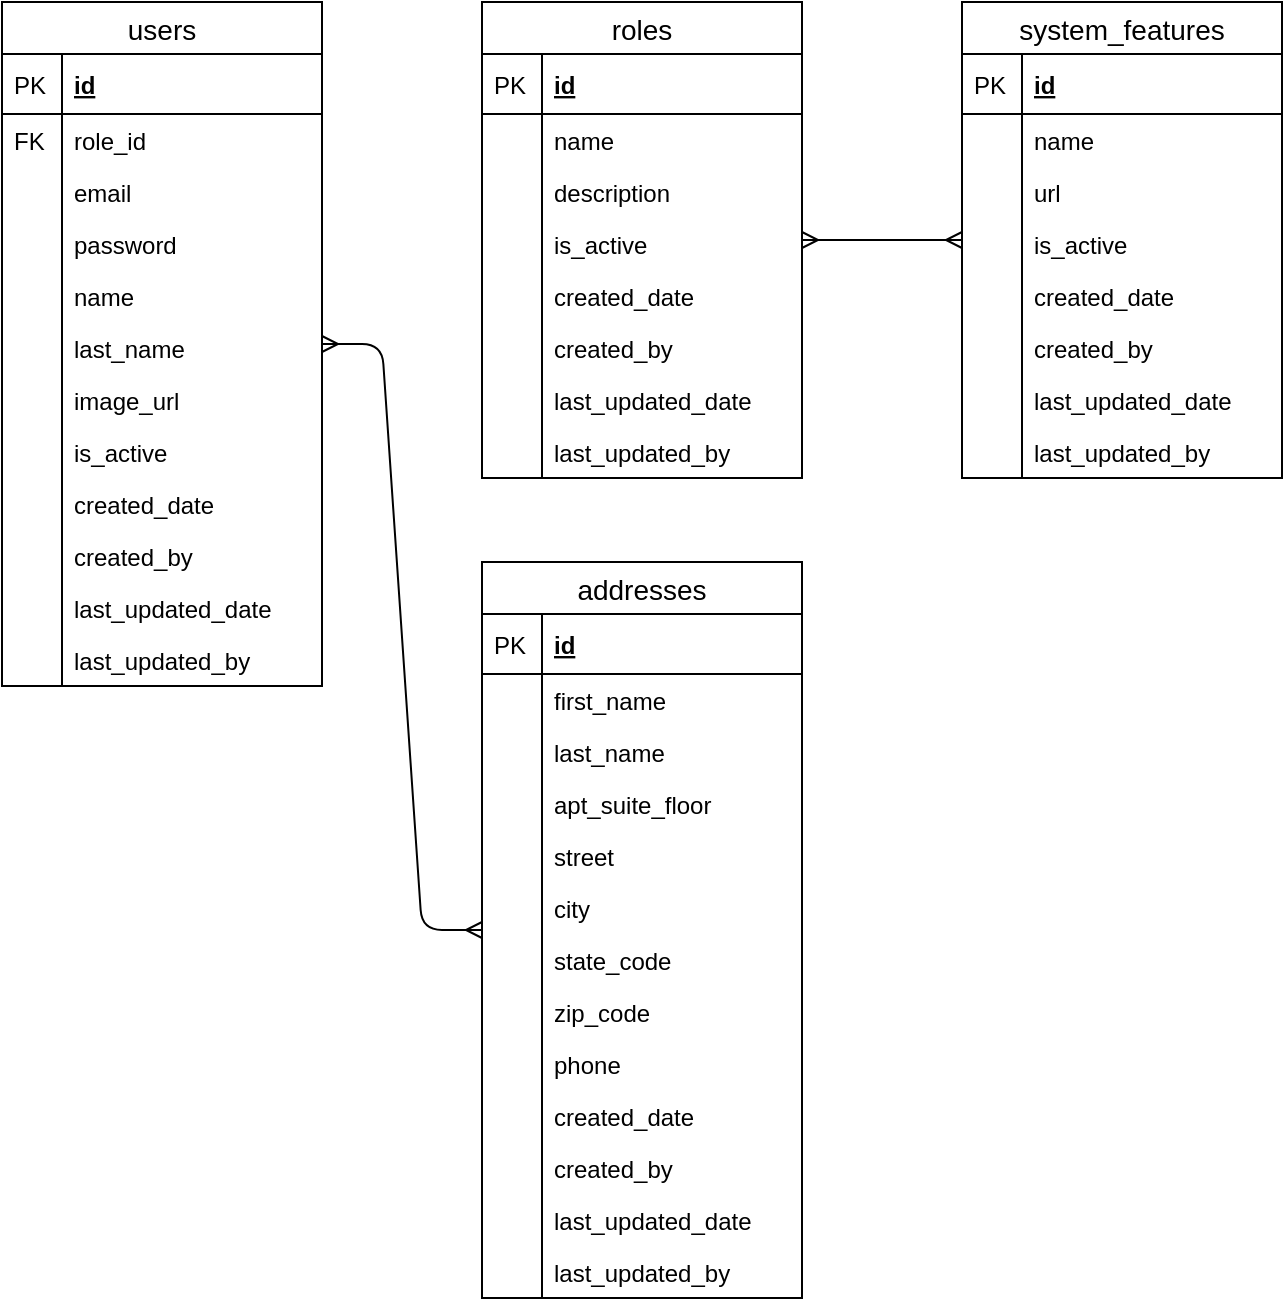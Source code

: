 <mxfile version="13.1.2" type="device" pages="8"><diagram id="JbTYaow8ZVfWGNt8Qk4p" name="User Management"><mxGraphModel dx="1422" dy="713" grid="1" gridSize="10" guides="1" tooltips="1" connect="1" arrows="1" fold="1" page="1" pageScale="1" pageWidth="850" pageHeight="1100" background="none" math="0" shadow="0"><root><mxCell id="0"/><mxCell id="1" parent="0"/><mxCell id="zJ2Qe5lL_88rwp5q-t7o-7" value="users" style="swimlane;fontStyle=0;childLayout=stackLayout;horizontal=1;startSize=26;horizontalStack=0;resizeParent=1;resizeParentMax=0;resizeLast=0;collapsible=1;marginBottom=0;align=center;fontSize=14;fillColor=#FFFFFF;" parent="1" vertex="1"><mxGeometry x="80" y="40" width="160" height="342" as="geometry"><mxRectangle x="300" y="360" width="60" height="26" as="alternateBounds"/></mxGeometry></mxCell><mxCell id="zJ2Qe5lL_88rwp5q-t7o-8" value="id" style="shape=partialRectangle;top=0;left=0;right=0;bottom=1;align=left;verticalAlign=middle;fillColor=none;spacingLeft=34;spacingRight=4;overflow=hidden;rotatable=0;points=[[0,0.5],[1,0.5]];portConstraint=eastwest;dropTarget=0;fontStyle=5;fontSize=12;" parent="zJ2Qe5lL_88rwp5q-t7o-7" vertex="1"><mxGeometry y="26" width="160" height="30" as="geometry"/></mxCell><mxCell id="zJ2Qe5lL_88rwp5q-t7o-9" value="PK" style="shape=partialRectangle;top=0;left=0;bottom=0;fillColor=none;align=left;verticalAlign=middle;spacingLeft=4;spacingRight=4;overflow=hidden;rotatable=0;points=[];portConstraint=eastwest;part=1;fontSize=12;" parent="zJ2Qe5lL_88rwp5q-t7o-8" vertex="1" connectable="0"><mxGeometry width="30" height="30" as="geometry"/></mxCell><mxCell id="zJ2Qe5lL_88rwp5q-t7o-36" value="role_id" style="shape=partialRectangle;top=0;left=0;right=0;bottom=0;align=left;verticalAlign=top;fillColor=none;spacingLeft=34;spacingRight=4;overflow=hidden;rotatable=0;points=[[0,0.5],[1,0.5]];portConstraint=eastwest;dropTarget=0;fontSize=12;" parent="zJ2Qe5lL_88rwp5q-t7o-7" vertex="1"><mxGeometry y="56" width="160" height="26" as="geometry"/></mxCell><mxCell id="zJ2Qe5lL_88rwp5q-t7o-37" value="FK" style="shape=partialRectangle;top=0;left=0;bottom=0;fillColor=none;align=left;verticalAlign=top;spacingLeft=4;spacingRight=4;overflow=hidden;rotatable=0;points=[];portConstraint=eastwest;part=1;fontSize=12;" parent="zJ2Qe5lL_88rwp5q-t7o-36" vertex="1" connectable="0"><mxGeometry width="30" height="26" as="geometry"/></mxCell><mxCell id="zJ2Qe5lL_88rwp5q-t7o-10" value="email" style="shape=partialRectangle;top=0;left=0;right=0;bottom=0;align=left;verticalAlign=top;fillColor=none;spacingLeft=34;spacingRight=4;overflow=hidden;rotatable=0;points=[[0,0.5],[1,0.5]];portConstraint=eastwest;dropTarget=0;fontSize=12;" parent="zJ2Qe5lL_88rwp5q-t7o-7" vertex="1"><mxGeometry y="82" width="160" height="26" as="geometry"/></mxCell><mxCell id="zJ2Qe5lL_88rwp5q-t7o-11" value="" style="shape=partialRectangle;top=0;left=0;bottom=0;fillColor=none;align=left;verticalAlign=top;spacingLeft=4;spacingRight=4;overflow=hidden;rotatable=0;points=[];portConstraint=eastwest;part=1;fontSize=12;" parent="zJ2Qe5lL_88rwp5q-t7o-10" vertex="1" connectable="0"><mxGeometry width="30" height="26" as="geometry"/></mxCell><mxCell id="zJ2Qe5lL_88rwp5q-t7o-12" value="password" style="shape=partialRectangle;top=0;left=0;right=0;bottom=0;align=left;verticalAlign=top;fillColor=none;spacingLeft=34;spacingRight=4;overflow=hidden;rotatable=0;points=[[0,0.5],[1,0.5]];portConstraint=eastwest;dropTarget=0;fontSize=12;" parent="zJ2Qe5lL_88rwp5q-t7o-7" vertex="1"><mxGeometry y="108" width="160" height="26" as="geometry"/></mxCell><mxCell id="zJ2Qe5lL_88rwp5q-t7o-13" value="" style="shape=partialRectangle;top=0;left=0;bottom=0;fillColor=none;align=left;verticalAlign=top;spacingLeft=4;spacingRight=4;overflow=hidden;rotatable=0;points=[];portConstraint=eastwest;part=1;fontSize=12;" parent="zJ2Qe5lL_88rwp5q-t7o-12" vertex="1" connectable="0"><mxGeometry width="30" height="26" as="geometry"/></mxCell><mxCell id="zJ2Qe5lL_88rwp5q-t7o-14" value="name" style="shape=partialRectangle;top=0;left=0;right=0;bottom=0;align=left;verticalAlign=top;fillColor=none;spacingLeft=34;spacingRight=4;overflow=hidden;rotatable=0;points=[[0,0.5],[1,0.5]];portConstraint=eastwest;dropTarget=0;fontSize=12;" parent="zJ2Qe5lL_88rwp5q-t7o-7" vertex="1"><mxGeometry y="134" width="160" height="26" as="geometry"/></mxCell><mxCell id="zJ2Qe5lL_88rwp5q-t7o-15" value="" style="shape=partialRectangle;top=0;left=0;bottom=0;fillColor=none;align=left;verticalAlign=top;spacingLeft=4;spacingRight=4;overflow=hidden;rotatable=0;points=[];portConstraint=eastwest;part=1;fontSize=12;" parent="zJ2Qe5lL_88rwp5q-t7o-14" vertex="1" connectable="0"><mxGeometry width="30" height="26" as="geometry"/></mxCell><mxCell id="zJ2Qe5lL_88rwp5q-t7o-18" value="last_name" style="shape=partialRectangle;top=0;left=0;right=0;bottom=0;align=left;verticalAlign=top;fillColor=none;spacingLeft=34;spacingRight=4;overflow=hidden;rotatable=0;points=[[0,0.5],[1,0.5]];portConstraint=eastwest;dropTarget=0;fontSize=12;" parent="zJ2Qe5lL_88rwp5q-t7o-7" vertex="1"><mxGeometry y="160" width="160" height="26" as="geometry"/></mxCell><mxCell id="zJ2Qe5lL_88rwp5q-t7o-19" value="" style="shape=partialRectangle;top=0;left=0;bottom=0;fillColor=none;align=left;verticalAlign=top;spacingLeft=4;spacingRight=4;overflow=hidden;rotatable=0;points=[];portConstraint=eastwest;part=1;fontSize=12;" parent="zJ2Qe5lL_88rwp5q-t7o-18" vertex="1" connectable="0"><mxGeometry width="30" height="26" as="geometry"/></mxCell><mxCell id="zJ2Qe5lL_88rwp5q-t7o-22" value="image_url" style="shape=partialRectangle;top=0;left=0;right=0;bottom=0;align=left;verticalAlign=top;fillColor=none;spacingLeft=34;spacingRight=4;overflow=hidden;rotatable=0;points=[[0,0.5],[1,0.5]];portConstraint=eastwest;dropTarget=0;fontSize=12;" parent="zJ2Qe5lL_88rwp5q-t7o-7" vertex="1"><mxGeometry y="186" width="160" height="26" as="geometry"/></mxCell><mxCell id="zJ2Qe5lL_88rwp5q-t7o-23" value="" style="shape=partialRectangle;top=0;left=0;bottom=0;fillColor=none;align=left;verticalAlign=top;spacingLeft=4;spacingRight=4;overflow=hidden;rotatable=0;points=[];portConstraint=eastwest;part=1;fontSize=12;" parent="zJ2Qe5lL_88rwp5q-t7o-22" vertex="1" connectable="0"><mxGeometry width="30" height="26" as="geometry"/></mxCell><mxCell id="1iK5iigfSeiS_xbV57z1-1" value="is_active" style="shape=partialRectangle;top=0;left=0;right=0;bottom=0;align=left;verticalAlign=top;fillColor=none;spacingLeft=34;spacingRight=4;overflow=hidden;rotatable=0;points=[[0,0.5],[1,0.5]];portConstraint=eastwest;dropTarget=0;fontSize=12;" vertex="1" parent="zJ2Qe5lL_88rwp5q-t7o-7"><mxGeometry y="212" width="160" height="26" as="geometry"/></mxCell><mxCell id="1iK5iigfSeiS_xbV57z1-2" value="" style="shape=partialRectangle;top=0;left=0;bottom=0;fillColor=none;align=left;verticalAlign=top;spacingLeft=4;spacingRight=4;overflow=hidden;rotatable=0;points=[];portConstraint=eastwest;part=1;fontSize=12;" vertex="1" connectable="0" parent="1iK5iigfSeiS_xbV57z1-1"><mxGeometry width="30" height="26" as="geometry"/></mxCell><mxCell id="zJ2Qe5lL_88rwp5q-t7o-24" value="created_date" style="shape=partialRectangle;top=0;left=0;right=0;bottom=0;align=left;verticalAlign=top;fillColor=none;spacingLeft=34;spacingRight=4;overflow=hidden;rotatable=0;points=[[0,0.5],[1,0.5]];portConstraint=eastwest;dropTarget=0;fontSize=12;" parent="zJ2Qe5lL_88rwp5q-t7o-7" vertex="1"><mxGeometry y="238" width="160" height="26" as="geometry"/></mxCell><mxCell id="zJ2Qe5lL_88rwp5q-t7o-25" value="" style="shape=partialRectangle;top=0;left=0;bottom=0;fillColor=none;align=left;verticalAlign=top;spacingLeft=4;spacingRight=4;overflow=hidden;rotatable=0;points=[];portConstraint=eastwest;part=1;fontSize=12;" parent="zJ2Qe5lL_88rwp5q-t7o-24" vertex="1" connectable="0"><mxGeometry width="30" height="26" as="geometry"/></mxCell><mxCell id="zJ2Qe5lL_88rwp5q-t7o-26" value="created_by" style="shape=partialRectangle;top=0;left=0;right=0;bottom=0;align=left;verticalAlign=top;fillColor=none;spacingLeft=34;spacingRight=4;overflow=hidden;rotatable=0;points=[[0,0.5],[1,0.5]];portConstraint=eastwest;dropTarget=0;fontSize=12;" parent="zJ2Qe5lL_88rwp5q-t7o-7" vertex="1"><mxGeometry y="264" width="160" height="26" as="geometry"/></mxCell><mxCell id="zJ2Qe5lL_88rwp5q-t7o-27" value="" style="shape=partialRectangle;top=0;left=0;bottom=0;fillColor=none;align=left;verticalAlign=top;spacingLeft=4;spacingRight=4;overflow=hidden;rotatable=0;points=[];portConstraint=eastwest;part=1;fontSize=12;" parent="zJ2Qe5lL_88rwp5q-t7o-26" vertex="1" connectable="0"><mxGeometry width="30" height="26" as="geometry"/></mxCell><mxCell id="zJ2Qe5lL_88rwp5q-t7o-28" value="last_updated_date" style="shape=partialRectangle;top=0;left=0;right=0;bottom=0;align=left;verticalAlign=top;fillColor=none;spacingLeft=34;spacingRight=4;overflow=hidden;rotatable=0;points=[[0,0.5],[1,0.5]];portConstraint=eastwest;dropTarget=0;fontSize=12;" parent="zJ2Qe5lL_88rwp5q-t7o-7" vertex="1"><mxGeometry y="290" width="160" height="26" as="geometry"/></mxCell><mxCell id="zJ2Qe5lL_88rwp5q-t7o-29" value="" style="shape=partialRectangle;top=0;left=0;bottom=0;fillColor=none;align=left;verticalAlign=top;spacingLeft=4;spacingRight=4;overflow=hidden;rotatable=0;points=[];portConstraint=eastwest;part=1;fontSize=12;" parent="zJ2Qe5lL_88rwp5q-t7o-28" vertex="1" connectable="0"><mxGeometry width="30" height="26" as="geometry"/></mxCell><mxCell id="zJ2Qe5lL_88rwp5q-t7o-30" value="last_updated_by" style="shape=partialRectangle;top=0;left=0;right=0;bottom=0;align=left;verticalAlign=top;fillColor=none;spacingLeft=34;spacingRight=4;overflow=hidden;rotatable=0;points=[[0,0.5],[1,0.5]];portConstraint=eastwest;dropTarget=0;fontSize=12;" parent="zJ2Qe5lL_88rwp5q-t7o-7" vertex="1"><mxGeometry y="316" width="160" height="26" as="geometry"/></mxCell><mxCell id="zJ2Qe5lL_88rwp5q-t7o-31" value="" style="shape=partialRectangle;top=0;left=0;bottom=0;fillColor=none;align=left;verticalAlign=top;spacingLeft=4;spacingRight=4;overflow=hidden;rotatable=0;points=[];portConstraint=eastwest;part=1;fontSize=12;" parent="zJ2Qe5lL_88rwp5q-t7o-30" vertex="1" connectable="0"><mxGeometry width="30" height="26" as="geometry"/></mxCell><mxCell id="zJ2Qe5lL_88rwp5q-t7o-38" value="roles" style="swimlane;fontStyle=0;childLayout=stackLayout;horizontal=1;startSize=26;horizontalStack=0;resizeParent=1;resizeParentMax=0;resizeLast=0;collapsible=1;marginBottom=0;align=center;fontSize=14;fillColor=#FFFFFF;" parent="1" vertex="1"><mxGeometry x="320" y="40" width="160" height="238" as="geometry"/></mxCell><mxCell id="zJ2Qe5lL_88rwp5q-t7o-39" value="id" style="shape=partialRectangle;top=0;left=0;right=0;bottom=1;align=left;verticalAlign=middle;fillColor=none;spacingLeft=34;spacingRight=4;overflow=hidden;rotatable=0;points=[[0,0.5],[1,0.5]];portConstraint=eastwest;dropTarget=0;fontStyle=5;fontSize=12;" parent="zJ2Qe5lL_88rwp5q-t7o-38" vertex="1"><mxGeometry y="26" width="160" height="30" as="geometry"/></mxCell><mxCell id="zJ2Qe5lL_88rwp5q-t7o-40" value="PK" style="shape=partialRectangle;top=0;left=0;bottom=0;fillColor=none;align=left;verticalAlign=middle;spacingLeft=4;spacingRight=4;overflow=hidden;rotatable=0;points=[];portConstraint=eastwest;part=1;fontSize=12;" parent="zJ2Qe5lL_88rwp5q-t7o-39" vertex="1" connectable="0"><mxGeometry width="30" height="30" as="geometry"/></mxCell><mxCell id="zJ2Qe5lL_88rwp5q-t7o-41" value="name" style="shape=partialRectangle;top=0;left=0;right=0;bottom=0;align=left;verticalAlign=top;fillColor=none;spacingLeft=34;spacingRight=4;overflow=hidden;rotatable=0;points=[[0,0.5],[1,0.5]];portConstraint=eastwest;dropTarget=0;fontSize=12;" parent="zJ2Qe5lL_88rwp5q-t7o-38" vertex="1"><mxGeometry y="56" width="160" height="26" as="geometry"/></mxCell><mxCell id="zJ2Qe5lL_88rwp5q-t7o-42" value="" style="shape=partialRectangle;top=0;left=0;bottom=0;fillColor=none;align=left;verticalAlign=top;spacingLeft=4;spacingRight=4;overflow=hidden;rotatable=0;points=[];portConstraint=eastwest;part=1;fontSize=12;" parent="zJ2Qe5lL_88rwp5q-t7o-41" vertex="1" connectable="0"><mxGeometry width="30" height="26" as="geometry"/></mxCell><mxCell id="qhQRml7ObqtZs-5eQ1-G-368" value="description" style="shape=partialRectangle;top=0;left=0;right=0;bottom=0;align=left;verticalAlign=top;fillColor=none;spacingLeft=34;spacingRight=4;overflow=hidden;rotatable=0;points=[[0,0.5],[1,0.5]];portConstraint=eastwest;dropTarget=0;fontSize=12;" parent="zJ2Qe5lL_88rwp5q-t7o-38" vertex="1"><mxGeometry y="82" width="160" height="26" as="geometry"/></mxCell><mxCell id="qhQRml7ObqtZs-5eQ1-G-369" value="" style="shape=partialRectangle;top=0;left=0;bottom=0;fillColor=none;align=left;verticalAlign=top;spacingLeft=4;spacingRight=4;overflow=hidden;rotatable=0;points=[];portConstraint=eastwest;part=1;fontSize=12;" parent="qhQRml7ObqtZs-5eQ1-G-368" vertex="1" connectable="0"><mxGeometry width="30" height="26" as="geometry"/></mxCell><mxCell id="zJ2Qe5lL_88rwp5q-t7o-43" value="is_active" style="shape=partialRectangle;top=0;left=0;right=0;bottom=0;align=left;verticalAlign=top;fillColor=none;spacingLeft=34;spacingRight=4;overflow=hidden;rotatable=0;points=[[0,0.5],[1,0.5]];portConstraint=eastwest;dropTarget=0;fontSize=12;" parent="zJ2Qe5lL_88rwp5q-t7o-38" vertex="1"><mxGeometry y="108" width="160" height="26" as="geometry"/></mxCell><mxCell id="zJ2Qe5lL_88rwp5q-t7o-44" value="" style="shape=partialRectangle;top=0;left=0;bottom=0;fillColor=none;align=left;verticalAlign=top;spacingLeft=4;spacingRight=4;overflow=hidden;rotatable=0;points=[];portConstraint=eastwest;part=1;fontSize=12;" parent="zJ2Qe5lL_88rwp5q-t7o-43" vertex="1" connectable="0"><mxGeometry width="30" height="26" as="geometry"/></mxCell><mxCell id="zJ2Qe5lL_88rwp5q-t7o-55" value="created_date" style="shape=partialRectangle;top=0;left=0;right=0;bottom=0;align=left;verticalAlign=top;fillColor=none;spacingLeft=34;spacingRight=4;overflow=hidden;rotatable=0;points=[[0,0.5],[1,0.5]];portConstraint=eastwest;dropTarget=0;fontSize=12;" parent="zJ2Qe5lL_88rwp5q-t7o-38" vertex="1"><mxGeometry y="134" width="160" height="26" as="geometry"/></mxCell><mxCell id="zJ2Qe5lL_88rwp5q-t7o-56" value="" style="shape=partialRectangle;top=0;left=0;bottom=0;fillColor=none;align=left;verticalAlign=top;spacingLeft=4;spacingRight=4;overflow=hidden;rotatable=0;points=[];portConstraint=eastwest;part=1;fontSize=12;" parent="zJ2Qe5lL_88rwp5q-t7o-55" vertex="1" connectable="0"><mxGeometry width="30" height="26" as="geometry"/></mxCell><mxCell id="zJ2Qe5lL_88rwp5q-t7o-57" value="created_by" style="shape=partialRectangle;top=0;left=0;right=0;bottom=0;align=left;verticalAlign=top;fillColor=none;spacingLeft=34;spacingRight=4;overflow=hidden;rotatable=0;points=[[0,0.5],[1,0.5]];portConstraint=eastwest;dropTarget=0;fontSize=12;" parent="zJ2Qe5lL_88rwp5q-t7o-38" vertex="1"><mxGeometry y="160" width="160" height="26" as="geometry"/></mxCell><mxCell id="zJ2Qe5lL_88rwp5q-t7o-58" value="" style="shape=partialRectangle;top=0;left=0;bottom=0;fillColor=none;align=left;verticalAlign=top;spacingLeft=4;spacingRight=4;overflow=hidden;rotatable=0;points=[];portConstraint=eastwest;part=1;fontSize=12;" parent="zJ2Qe5lL_88rwp5q-t7o-57" vertex="1" connectable="0"><mxGeometry width="30" height="26" as="geometry"/></mxCell><mxCell id="zJ2Qe5lL_88rwp5q-t7o-59" value="last_updated_date" style="shape=partialRectangle;top=0;left=0;right=0;bottom=0;align=left;verticalAlign=top;fillColor=none;spacingLeft=34;spacingRight=4;overflow=hidden;rotatable=0;points=[[0,0.5],[1,0.5]];portConstraint=eastwest;dropTarget=0;fontSize=12;" parent="zJ2Qe5lL_88rwp5q-t7o-38" vertex="1"><mxGeometry y="186" width="160" height="26" as="geometry"/></mxCell><mxCell id="zJ2Qe5lL_88rwp5q-t7o-60" value="" style="shape=partialRectangle;top=0;left=0;bottom=0;fillColor=none;align=left;verticalAlign=top;spacingLeft=4;spacingRight=4;overflow=hidden;rotatable=0;points=[];portConstraint=eastwest;part=1;fontSize=12;" parent="zJ2Qe5lL_88rwp5q-t7o-59" vertex="1" connectable="0"><mxGeometry width="30" height="26" as="geometry"/></mxCell><mxCell id="zJ2Qe5lL_88rwp5q-t7o-61" value="last_updated_by" style="shape=partialRectangle;top=0;left=0;right=0;bottom=0;align=left;verticalAlign=top;fillColor=none;spacingLeft=34;spacingRight=4;overflow=hidden;rotatable=0;points=[[0,0.5],[1,0.5]];portConstraint=eastwest;dropTarget=0;fontSize=12;" parent="zJ2Qe5lL_88rwp5q-t7o-38" vertex="1"><mxGeometry y="212" width="160" height="26" as="geometry"/></mxCell><mxCell id="zJ2Qe5lL_88rwp5q-t7o-62" value="" style="shape=partialRectangle;top=0;left=0;bottom=0;fillColor=none;align=left;verticalAlign=top;spacingLeft=4;spacingRight=4;overflow=hidden;rotatable=0;points=[];portConstraint=eastwest;part=1;fontSize=12;" parent="zJ2Qe5lL_88rwp5q-t7o-61" vertex="1" connectable="0"><mxGeometry width="30" height="26" as="geometry"/></mxCell><mxCell id="TVYb3hDgBn1Cm4eO01bh-18" value="" style="edgeStyle=entityRelationEdgeStyle;fontSize=12;html=1;endArrow=ERmany;startArrow=ERmany;" parent="1" source="zJ2Qe5lL_88rwp5q-t7o-38" target="qhQRml7ObqtZs-5eQ1-G-1" edge="1"><mxGeometry width="100" height="100" relative="1" as="geometry"><mxPoint x="670" y="410" as="sourcePoint"/><mxPoint x="770" y="310" as="targetPoint"/></mxGeometry></mxCell><mxCell id="KTdithviSTvaUe5CioRl-1" value="addresses" style="swimlane;fontStyle=0;childLayout=stackLayout;horizontal=1;startSize=26;horizontalStack=0;resizeParent=1;resizeParentMax=0;resizeLast=0;collapsible=1;marginBottom=0;align=center;fontSize=14;fillColor=#FFFFFF;" parent="1" vertex="1"><mxGeometry x="320" y="320" width="160" height="368" as="geometry"><mxRectangle x="300" y="360" width="60" height="26" as="alternateBounds"/></mxGeometry></mxCell><mxCell id="KTdithviSTvaUe5CioRl-2" value="id" style="shape=partialRectangle;top=0;left=0;right=0;bottom=1;align=left;verticalAlign=middle;fillColor=none;spacingLeft=34;spacingRight=4;overflow=hidden;rotatable=0;points=[[0,0.5],[1,0.5]];portConstraint=eastwest;dropTarget=0;fontStyle=5;fontSize=12;" parent="KTdithviSTvaUe5CioRl-1" vertex="1"><mxGeometry y="26" width="160" height="30" as="geometry"/></mxCell><mxCell id="KTdithviSTvaUe5CioRl-3" value="PK" style="shape=partialRectangle;top=0;left=0;bottom=0;fillColor=none;align=left;verticalAlign=middle;spacingLeft=4;spacingRight=4;overflow=hidden;rotatable=0;points=[];portConstraint=eastwest;part=1;fontSize=12;" parent="KTdithviSTvaUe5CioRl-2" vertex="1" connectable="0"><mxGeometry width="30" height="30" as="geometry"/></mxCell><mxCell id="KTdithviSTvaUe5CioRl-6" value="first_name" style="shape=partialRectangle;top=0;left=0;right=0;bottom=0;align=left;verticalAlign=top;fillColor=none;spacingLeft=34;spacingRight=4;overflow=hidden;rotatable=0;points=[[0,0.5],[1,0.5]];portConstraint=eastwest;dropTarget=0;fontSize=12;" parent="KTdithviSTvaUe5CioRl-1" vertex="1"><mxGeometry y="56" width="160" height="26" as="geometry"/></mxCell><mxCell id="KTdithviSTvaUe5CioRl-7" value="" style="shape=partialRectangle;top=0;left=0;bottom=0;fillColor=none;align=left;verticalAlign=top;spacingLeft=4;spacingRight=4;overflow=hidden;rotatable=0;points=[];portConstraint=eastwest;part=1;fontSize=12;" parent="KTdithviSTvaUe5CioRl-6" vertex="1" connectable="0"><mxGeometry width="30" height="26" as="geometry"/></mxCell><mxCell id="KTdithviSTvaUe5CioRl-8" value="last_name" style="shape=partialRectangle;top=0;left=0;right=0;bottom=0;align=left;verticalAlign=top;fillColor=none;spacingLeft=34;spacingRight=4;overflow=hidden;rotatable=0;points=[[0,0.5],[1,0.5]];portConstraint=eastwest;dropTarget=0;fontSize=12;" parent="KTdithviSTvaUe5CioRl-1" vertex="1"><mxGeometry y="82" width="160" height="26" as="geometry"/></mxCell><mxCell id="KTdithviSTvaUe5CioRl-9" value="" style="shape=partialRectangle;top=0;left=0;bottom=0;fillColor=none;align=left;verticalAlign=top;spacingLeft=4;spacingRight=4;overflow=hidden;rotatable=0;points=[];portConstraint=eastwest;part=1;fontSize=12;" parent="KTdithviSTvaUe5CioRl-8" vertex="1" connectable="0"><mxGeometry width="30" height="26" as="geometry"/></mxCell><mxCell id="KTdithviSTvaUe5CioRl-12" value="apt_suite_floor" style="shape=partialRectangle;top=0;left=0;right=0;bottom=0;align=left;verticalAlign=top;fillColor=none;spacingLeft=34;spacingRight=4;overflow=hidden;rotatable=0;points=[[0,0.5],[1,0.5]];portConstraint=eastwest;dropTarget=0;fontSize=12;" parent="KTdithviSTvaUe5CioRl-1" vertex="1"><mxGeometry y="108" width="160" height="26" as="geometry"/></mxCell><mxCell id="KTdithviSTvaUe5CioRl-13" value="" style="shape=partialRectangle;top=0;left=0;bottom=0;fillColor=none;align=left;verticalAlign=top;spacingLeft=4;spacingRight=4;overflow=hidden;rotatable=0;points=[];portConstraint=eastwest;part=1;fontSize=12;" parent="KTdithviSTvaUe5CioRl-12" vertex="1" connectable="0"><mxGeometry width="30" height="26" as="geometry"/></mxCell><mxCell id="KTdithviSTvaUe5CioRl-10" value="street" style="shape=partialRectangle;top=0;left=0;right=0;bottom=0;align=left;verticalAlign=top;fillColor=none;spacingLeft=34;spacingRight=4;overflow=hidden;rotatable=0;points=[[0,0.5],[1,0.5]];portConstraint=eastwest;dropTarget=0;fontSize=12;" parent="KTdithviSTvaUe5CioRl-1" vertex="1"><mxGeometry y="134" width="160" height="26" as="geometry"/></mxCell><mxCell id="KTdithviSTvaUe5CioRl-11" value="" style="shape=partialRectangle;top=0;left=0;bottom=0;fillColor=none;align=left;verticalAlign=top;spacingLeft=4;spacingRight=4;overflow=hidden;rotatable=0;points=[];portConstraint=eastwest;part=1;fontSize=12;" parent="KTdithviSTvaUe5CioRl-10" vertex="1" connectable="0"><mxGeometry width="30" height="26" as="geometry"/></mxCell><mxCell id="KTdithviSTvaUe5CioRl-14" value="city" style="shape=partialRectangle;top=0;left=0;right=0;bottom=0;align=left;verticalAlign=top;fillColor=none;spacingLeft=34;spacingRight=4;overflow=hidden;rotatable=0;points=[[0,0.5],[1,0.5]];portConstraint=eastwest;dropTarget=0;fontSize=12;" parent="KTdithviSTvaUe5CioRl-1" vertex="1"><mxGeometry y="160" width="160" height="26" as="geometry"/></mxCell><mxCell id="KTdithviSTvaUe5CioRl-15" value="" style="shape=partialRectangle;top=0;left=0;bottom=0;fillColor=none;align=left;verticalAlign=top;spacingLeft=4;spacingRight=4;overflow=hidden;rotatable=0;points=[];portConstraint=eastwest;part=1;fontSize=12;" parent="KTdithviSTvaUe5CioRl-14" vertex="1" connectable="0"><mxGeometry width="30" height="26" as="geometry"/></mxCell><mxCell id="KTdithviSTvaUe5CioRl-26" value="state_code" style="shape=partialRectangle;top=0;left=0;right=0;bottom=0;align=left;verticalAlign=top;fillColor=none;spacingLeft=34;spacingRight=4;overflow=hidden;rotatable=0;points=[[0,0.5],[1,0.5]];portConstraint=eastwest;dropTarget=0;fontSize=12;" parent="KTdithviSTvaUe5CioRl-1" vertex="1"><mxGeometry y="186" width="160" height="26" as="geometry"/></mxCell><mxCell id="KTdithviSTvaUe5CioRl-27" value="" style="shape=partialRectangle;top=0;left=0;bottom=0;fillColor=none;align=left;verticalAlign=top;spacingLeft=4;spacingRight=4;overflow=hidden;rotatable=0;points=[];portConstraint=eastwest;part=1;fontSize=12;" parent="KTdithviSTvaUe5CioRl-26" vertex="1" connectable="0"><mxGeometry width="30" height="26" as="geometry"/></mxCell><mxCell id="KTdithviSTvaUe5CioRl-16" value="zip_code" style="shape=partialRectangle;top=0;left=0;right=0;bottom=0;align=left;verticalAlign=top;fillColor=none;spacingLeft=34;spacingRight=4;overflow=hidden;rotatable=0;points=[[0,0.5],[1,0.5]];portConstraint=eastwest;dropTarget=0;fontSize=12;" parent="KTdithviSTvaUe5CioRl-1" vertex="1"><mxGeometry y="212" width="160" height="26" as="geometry"/></mxCell><mxCell id="KTdithviSTvaUe5CioRl-17" value="" style="shape=partialRectangle;top=0;left=0;bottom=0;fillColor=none;align=left;verticalAlign=top;spacingLeft=4;spacingRight=4;overflow=hidden;rotatable=0;points=[];portConstraint=eastwest;part=1;fontSize=12;" parent="KTdithviSTvaUe5CioRl-16" vertex="1" connectable="0"><mxGeometry width="30" height="26" as="geometry"/></mxCell><mxCell id="KTdithviSTvaUe5CioRl-28" value="phone" style="shape=partialRectangle;top=0;left=0;right=0;bottom=0;align=left;verticalAlign=top;fillColor=none;spacingLeft=34;spacingRight=4;overflow=hidden;rotatable=0;points=[[0,0.5],[1,0.5]];portConstraint=eastwest;dropTarget=0;fontSize=12;" parent="KTdithviSTvaUe5CioRl-1" vertex="1"><mxGeometry y="238" width="160" height="26" as="geometry"/></mxCell><mxCell id="KTdithviSTvaUe5CioRl-29" value="" style="shape=partialRectangle;top=0;left=0;bottom=0;fillColor=none;align=left;verticalAlign=top;spacingLeft=4;spacingRight=4;overflow=hidden;rotatable=0;points=[];portConstraint=eastwest;part=1;fontSize=12;" parent="KTdithviSTvaUe5CioRl-28" vertex="1" connectable="0"><mxGeometry width="30" height="26" as="geometry"/></mxCell><mxCell id="KTdithviSTvaUe5CioRl-18" value="created_date" style="shape=partialRectangle;top=0;left=0;right=0;bottom=0;align=left;verticalAlign=top;fillColor=none;spacingLeft=34;spacingRight=4;overflow=hidden;rotatable=0;points=[[0,0.5],[1,0.5]];portConstraint=eastwest;dropTarget=0;fontSize=12;" parent="KTdithviSTvaUe5CioRl-1" vertex="1"><mxGeometry y="264" width="160" height="26" as="geometry"/></mxCell><mxCell id="KTdithviSTvaUe5CioRl-19" value="" style="shape=partialRectangle;top=0;left=0;bottom=0;fillColor=none;align=left;verticalAlign=top;spacingLeft=4;spacingRight=4;overflow=hidden;rotatable=0;points=[];portConstraint=eastwest;part=1;fontSize=12;" parent="KTdithviSTvaUe5CioRl-18" vertex="1" connectable="0"><mxGeometry width="30" height="26" as="geometry"/></mxCell><mxCell id="KTdithviSTvaUe5CioRl-20" value="created_by" style="shape=partialRectangle;top=0;left=0;right=0;bottom=0;align=left;verticalAlign=top;fillColor=none;spacingLeft=34;spacingRight=4;overflow=hidden;rotatable=0;points=[[0,0.5],[1,0.5]];portConstraint=eastwest;dropTarget=0;fontSize=12;" parent="KTdithviSTvaUe5CioRl-1" vertex="1"><mxGeometry y="290" width="160" height="26" as="geometry"/></mxCell><mxCell id="KTdithviSTvaUe5CioRl-21" value="" style="shape=partialRectangle;top=0;left=0;bottom=0;fillColor=none;align=left;verticalAlign=top;spacingLeft=4;spacingRight=4;overflow=hidden;rotatable=0;points=[];portConstraint=eastwest;part=1;fontSize=12;" parent="KTdithviSTvaUe5CioRl-20" vertex="1" connectable="0"><mxGeometry width="30" height="26" as="geometry"/></mxCell><mxCell id="KTdithviSTvaUe5CioRl-22" value="last_updated_date" style="shape=partialRectangle;top=0;left=0;right=0;bottom=0;align=left;verticalAlign=top;fillColor=none;spacingLeft=34;spacingRight=4;overflow=hidden;rotatable=0;points=[[0,0.5],[1,0.5]];portConstraint=eastwest;dropTarget=0;fontSize=12;" parent="KTdithviSTvaUe5CioRl-1" vertex="1"><mxGeometry y="316" width="160" height="26" as="geometry"/></mxCell><mxCell id="KTdithviSTvaUe5CioRl-23" value="" style="shape=partialRectangle;top=0;left=0;bottom=0;fillColor=none;align=left;verticalAlign=top;spacingLeft=4;spacingRight=4;overflow=hidden;rotatable=0;points=[];portConstraint=eastwest;part=1;fontSize=12;" parent="KTdithviSTvaUe5CioRl-22" vertex="1" connectable="0"><mxGeometry width="30" height="26" as="geometry"/></mxCell><mxCell id="KTdithviSTvaUe5CioRl-24" value="last_updated_by" style="shape=partialRectangle;top=0;left=0;right=0;bottom=0;align=left;verticalAlign=top;fillColor=none;spacingLeft=34;spacingRight=4;overflow=hidden;rotatable=0;points=[[0,0.5],[1,0.5]];portConstraint=eastwest;dropTarget=0;fontSize=12;" parent="KTdithviSTvaUe5CioRl-1" vertex="1"><mxGeometry y="342" width="160" height="26" as="geometry"/></mxCell><mxCell id="KTdithviSTvaUe5CioRl-25" value="" style="shape=partialRectangle;top=0;left=0;bottom=0;fillColor=none;align=left;verticalAlign=top;spacingLeft=4;spacingRight=4;overflow=hidden;rotatable=0;points=[];portConstraint=eastwest;part=1;fontSize=12;" parent="KTdithviSTvaUe5CioRl-24" vertex="1" connectable="0"><mxGeometry width="30" height="26" as="geometry"/></mxCell><mxCell id="KTdithviSTvaUe5CioRl-30" value="" style="edgeStyle=entityRelationEdgeStyle;fontSize=12;html=1;endArrow=ERmany;startArrow=ERmany;" parent="1" source="zJ2Qe5lL_88rwp5q-t7o-7" target="KTdithviSTvaUe5CioRl-1" edge="1"><mxGeometry width="100" height="100" relative="1" as="geometry"><mxPoint x="300" y="360" as="sourcePoint"/><mxPoint x="400" y="260" as="targetPoint"/></mxGeometry></mxCell><mxCell id="qhQRml7ObqtZs-5eQ1-G-1" value="system_features" style="swimlane;fontStyle=0;childLayout=stackLayout;horizontal=1;startSize=26;horizontalStack=0;resizeParent=1;resizeParentMax=0;resizeLast=0;collapsible=1;marginBottom=0;align=center;fontSize=14;fillColor=#FFFFFF;" parent="1" vertex="1"><mxGeometry x="560" y="40" width="160" height="238" as="geometry"/></mxCell><mxCell id="qhQRml7ObqtZs-5eQ1-G-2" value="id" style="shape=partialRectangle;top=0;left=0;right=0;bottom=1;align=left;verticalAlign=middle;fillColor=none;spacingLeft=34;spacingRight=4;overflow=hidden;rotatable=0;points=[[0,0.5],[1,0.5]];portConstraint=eastwest;dropTarget=0;fontStyle=5;fontSize=12;" parent="qhQRml7ObqtZs-5eQ1-G-1" vertex="1"><mxGeometry y="26" width="160" height="30" as="geometry"/></mxCell><mxCell id="qhQRml7ObqtZs-5eQ1-G-3" value="PK" style="shape=partialRectangle;top=0;left=0;bottom=0;fillColor=none;align=left;verticalAlign=middle;spacingLeft=4;spacingRight=4;overflow=hidden;rotatable=0;points=[];portConstraint=eastwest;part=1;fontSize=12;" parent="qhQRml7ObqtZs-5eQ1-G-2" vertex="1" connectable="0"><mxGeometry width="30" height="30" as="geometry"/></mxCell><mxCell id="qhQRml7ObqtZs-5eQ1-G-6" value="name" style="shape=partialRectangle;top=0;left=0;right=0;bottom=0;align=left;verticalAlign=top;fillColor=none;spacingLeft=34;spacingRight=4;overflow=hidden;rotatable=0;points=[[0,0.5],[1,0.5]];portConstraint=eastwest;dropTarget=0;fontSize=12;" parent="qhQRml7ObqtZs-5eQ1-G-1" vertex="1"><mxGeometry y="56" width="160" height="26" as="geometry"/></mxCell><mxCell id="qhQRml7ObqtZs-5eQ1-G-7" value="" style="shape=partialRectangle;top=0;left=0;bottom=0;fillColor=none;align=left;verticalAlign=top;spacingLeft=4;spacingRight=4;overflow=hidden;rotatable=0;points=[];portConstraint=eastwest;part=1;fontSize=12;" parent="qhQRml7ObqtZs-5eQ1-G-6" vertex="1" connectable="0"><mxGeometry width="30" height="26" as="geometry"/></mxCell><mxCell id="qhQRml7ObqtZs-5eQ1-G-8" value="url" style="shape=partialRectangle;top=0;left=0;right=0;bottom=0;align=left;verticalAlign=top;fillColor=none;spacingLeft=34;spacingRight=4;overflow=hidden;rotatable=0;points=[[0,0.5],[1,0.5]];portConstraint=eastwest;dropTarget=0;fontSize=12;" parent="qhQRml7ObqtZs-5eQ1-G-1" vertex="1"><mxGeometry y="82" width="160" height="26" as="geometry"/></mxCell><mxCell id="qhQRml7ObqtZs-5eQ1-G-9" value="" style="shape=partialRectangle;top=0;left=0;bottom=0;fillColor=none;align=left;verticalAlign=top;spacingLeft=4;spacingRight=4;overflow=hidden;rotatable=0;points=[];portConstraint=eastwest;part=1;fontSize=12;" parent="qhQRml7ObqtZs-5eQ1-G-8" vertex="1" connectable="0"><mxGeometry width="30" height="26" as="geometry"/></mxCell><mxCell id="qhQRml7ObqtZs-5eQ1-G-10" value="is_active" style="shape=partialRectangle;top=0;left=0;right=0;bottom=0;align=left;verticalAlign=top;fillColor=none;spacingLeft=34;spacingRight=4;overflow=hidden;rotatable=0;points=[[0,0.5],[1,0.5]];portConstraint=eastwest;dropTarget=0;fontSize=12;" parent="qhQRml7ObqtZs-5eQ1-G-1" vertex="1"><mxGeometry y="108" width="160" height="26" as="geometry"/></mxCell><mxCell id="qhQRml7ObqtZs-5eQ1-G-11" value="" style="shape=partialRectangle;top=0;left=0;bottom=0;fillColor=none;align=left;verticalAlign=top;spacingLeft=4;spacingRight=4;overflow=hidden;rotatable=0;points=[];portConstraint=eastwest;part=1;fontSize=12;" parent="qhQRml7ObqtZs-5eQ1-G-10" vertex="1" connectable="0"><mxGeometry width="30" height="26" as="geometry"/></mxCell><mxCell id="qhQRml7ObqtZs-5eQ1-G-18" value="created_date" style="shape=partialRectangle;top=0;left=0;right=0;bottom=0;align=left;verticalAlign=top;fillColor=none;spacingLeft=34;spacingRight=4;overflow=hidden;rotatable=0;points=[[0,0.5],[1,0.5]];portConstraint=eastwest;dropTarget=0;fontSize=12;" parent="qhQRml7ObqtZs-5eQ1-G-1" vertex="1"><mxGeometry y="134" width="160" height="26" as="geometry"/></mxCell><mxCell id="qhQRml7ObqtZs-5eQ1-G-19" value="" style="shape=partialRectangle;top=0;left=0;bottom=0;fillColor=none;align=left;verticalAlign=top;spacingLeft=4;spacingRight=4;overflow=hidden;rotatable=0;points=[];portConstraint=eastwest;part=1;fontSize=12;" parent="qhQRml7ObqtZs-5eQ1-G-18" vertex="1" connectable="0"><mxGeometry width="30" height="26" as="geometry"/></mxCell><mxCell id="qhQRml7ObqtZs-5eQ1-G-20" value="created_by" style="shape=partialRectangle;top=0;left=0;right=0;bottom=0;align=left;verticalAlign=top;fillColor=none;spacingLeft=34;spacingRight=4;overflow=hidden;rotatable=0;points=[[0,0.5],[1,0.5]];portConstraint=eastwest;dropTarget=0;fontSize=12;" parent="qhQRml7ObqtZs-5eQ1-G-1" vertex="1"><mxGeometry y="160" width="160" height="26" as="geometry"/></mxCell><mxCell id="qhQRml7ObqtZs-5eQ1-G-21" value="" style="shape=partialRectangle;top=0;left=0;bottom=0;fillColor=none;align=left;verticalAlign=top;spacingLeft=4;spacingRight=4;overflow=hidden;rotatable=0;points=[];portConstraint=eastwest;part=1;fontSize=12;" parent="qhQRml7ObqtZs-5eQ1-G-20" vertex="1" connectable="0"><mxGeometry width="30" height="26" as="geometry"/></mxCell><mxCell id="qhQRml7ObqtZs-5eQ1-G-22" value="last_updated_date" style="shape=partialRectangle;top=0;left=0;right=0;bottom=0;align=left;verticalAlign=top;fillColor=none;spacingLeft=34;spacingRight=4;overflow=hidden;rotatable=0;points=[[0,0.5],[1,0.5]];portConstraint=eastwest;dropTarget=0;fontSize=12;" parent="qhQRml7ObqtZs-5eQ1-G-1" vertex="1"><mxGeometry y="186" width="160" height="26" as="geometry"/></mxCell><mxCell id="qhQRml7ObqtZs-5eQ1-G-23" value="" style="shape=partialRectangle;top=0;left=0;bottom=0;fillColor=none;align=left;verticalAlign=top;spacingLeft=4;spacingRight=4;overflow=hidden;rotatable=0;points=[];portConstraint=eastwest;part=1;fontSize=12;" parent="qhQRml7ObqtZs-5eQ1-G-22" vertex="1" connectable="0"><mxGeometry width="30" height="26" as="geometry"/></mxCell><mxCell id="qhQRml7ObqtZs-5eQ1-G-24" value="last_updated_by" style="shape=partialRectangle;top=0;left=0;right=0;bottom=0;align=left;verticalAlign=top;fillColor=none;spacingLeft=34;spacingRight=4;overflow=hidden;rotatable=0;points=[[0,0.5],[1,0.5]];portConstraint=eastwest;dropTarget=0;fontSize=12;" parent="qhQRml7ObqtZs-5eQ1-G-1" vertex="1"><mxGeometry y="212" width="160" height="26" as="geometry"/></mxCell><mxCell id="qhQRml7ObqtZs-5eQ1-G-25" value="" style="shape=partialRectangle;top=0;left=0;bottom=0;fillColor=none;align=left;verticalAlign=top;spacingLeft=4;spacingRight=4;overflow=hidden;rotatable=0;points=[];portConstraint=eastwest;part=1;fontSize=12;" parent="qhQRml7ObqtZs-5eQ1-G-24" vertex="1" connectable="0"><mxGeometry width="30" height="26" as="geometry"/></mxCell></root></mxGraphModel></diagram><diagram id="9iFkIPw5vrdQ8SCGZpF6" name="Product Management"><mxGraphModel dx="1422" dy="713" grid="1" gridSize="10" guides="1" tooltips="1" connect="1" arrows="1" fold="1" page="1" pageScale="1" pageWidth="850" pageHeight="1100" math="0" shadow="0"><root><mxCell id="gPFCx-eWmUxFpd4Xbmpa-0"/><mxCell id="gPFCx-eWmUxFpd4Xbmpa-1" parent="gPFCx-eWmUxFpd4Xbmpa-0"/><mxCell id="7NMcVTmB9RI-ycEsOqmT-25" value="meal_plans" style="swimlane;fontStyle=0;childLayout=stackLayout;horizontal=1;startSize=26;horizontalStack=0;resizeParent=1;resizeParentMax=0;resizeLast=0;collapsible=1;marginBottom=0;align=center;fontSize=14;fillColor=#FFFFFF;" parent="gPFCx-eWmUxFpd4Xbmpa-1" vertex="1"><mxGeometry x="320" y="40" width="160" height="212" as="geometry"><mxRectangle x="300" y="360" width="60" height="26" as="alternateBounds"/></mxGeometry></mxCell><mxCell id="7NMcVTmB9RI-ycEsOqmT-26" value="id" style="shape=partialRectangle;top=0;left=0;right=0;bottom=1;align=left;verticalAlign=middle;fillColor=none;spacingLeft=34;spacingRight=4;overflow=hidden;rotatable=0;points=[[0,0.5],[1,0.5]];portConstraint=eastwest;dropTarget=0;fontStyle=5;fontSize=12;" parent="7NMcVTmB9RI-ycEsOqmT-25" vertex="1"><mxGeometry y="26" width="160" height="30" as="geometry"/></mxCell><mxCell id="7NMcVTmB9RI-ycEsOqmT-27" value="PK" style="shape=partialRectangle;top=0;left=0;bottom=0;fillColor=none;align=left;verticalAlign=middle;spacingLeft=4;spacingRight=4;overflow=hidden;rotatable=0;points=[];portConstraint=eastwest;part=1;fontSize=12;" parent="7NMcVTmB9RI-ycEsOqmT-26" vertex="1" connectable="0"><mxGeometry width="30" height="30" as="geometry"/></mxCell><mxCell id="7NMcVTmB9RI-ycEsOqmT-28" value="name" style="shape=partialRectangle;top=0;left=0;right=0;bottom=0;align=left;verticalAlign=top;fillColor=none;spacingLeft=34;spacingRight=4;overflow=hidden;rotatable=0;points=[[0,0.5],[1,0.5]];portConstraint=eastwest;dropTarget=0;fontSize=12;" parent="7NMcVTmB9RI-ycEsOqmT-25" vertex="1"><mxGeometry y="56" width="160" height="26" as="geometry"/></mxCell><mxCell id="7NMcVTmB9RI-ycEsOqmT-29" value="" style="shape=partialRectangle;top=0;left=0;bottom=0;fillColor=none;align=left;verticalAlign=top;spacingLeft=4;spacingRight=4;overflow=hidden;rotatable=0;points=[];portConstraint=eastwest;part=1;fontSize=12;" parent="7NMcVTmB9RI-ycEsOqmT-28" vertex="1" connectable="0"><mxGeometry width="30" height="26" as="geometry"/></mxCell><mxCell id="7NMcVTmB9RI-ycEsOqmT-30" value="description" style="shape=partialRectangle;top=0;left=0;right=0;bottom=0;align=left;verticalAlign=top;fillColor=none;spacingLeft=34;spacingRight=4;overflow=hidden;rotatable=0;points=[[0,0.5],[1,0.5]];portConstraint=eastwest;dropTarget=0;fontSize=12;" parent="7NMcVTmB9RI-ycEsOqmT-25" vertex="1"><mxGeometry y="82" width="160" height="26" as="geometry"/></mxCell><mxCell id="7NMcVTmB9RI-ycEsOqmT-31" value="" style="shape=partialRectangle;top=0;left=0;bottom=0;fillColor=none;align=left;verticalAlign=top;spacingLeft=4;spacingRight=4;overflow=hidden;rotatable=0;points=[];portConstraint=eastwest;part=1;fontSize=12;" parent="7NMcVTmB9RI-ycEsOqmT-30" vertex="1" connectable="0"><mxGeometry width="30" height="26" as="geometry"/></mxCell><mxCell id="7NMcVTmB9RI-ycEsOqmT-34" value="created_date" style="shape=partialRectangle;top=0;left=0;right=0;bottom=0;align=left;verticalAlign=top;fillColor=none;spacingLeft=34;spacingRight=4;overflow=hidden;rotatable=0;points=[[0,0.5],[1,0.5]];portConstraint=eastwest;dropTarget=0;fontSize=12;" parent="7NMcVTmB9RI-ycEsOqmT-25" vertex="1"><mxGeometry y="108" width="160" height="26" as="geometry"/></mxCell><mxCell id="7NMcVTmB9RI-ycEsOqmT-35" value="" style="shape=partialRectangle;top=0;left=0;bottom=0;fillColor=none;align=left;verticalAlign=top;spacingLeft=4;spacingRight=4;overflow=hidden;rotatable=0;points=[];portConstraint=eastwest;part=1;fontSize=12;" parent="7NMcVTmB9RI-ycEsOqmT-34" vertex="1" connectable="0"><mxGeometry width="30" height="26" as="geometry"/></mxCell><mxCell id="7NMcVTmB9RI-ycEsOqmT-36" value="created_by" style="shape=partialRectangle;top=0;left=0;right=0;bottom=0;align=left;verticalAlign=top;fillColor=none;spacingLeft=34;spacingRight=4;overflow=hidden;rotatable=0;points=[[0,0.5],[1,0.5]];portConstraint=eastwest;dropTarget=0;fontSize=12;" parent="7NMcVTmB9RI-ycEsOqmT-25" vertex="1"><mxGeometry y="134" width="160" height="26" as="geometry"/></mxCell><mxCell id="7NMcVTmB9RI-ycEsOqmT-37" value="" style="shape=partialRectangle;top=0;left=0;bottom=0;fillColor=none;align=left;verticalAlign=top;spacingLeft=4;spacingRight=4;overflow=hidden;rotatable=0;points=[];portConstraint=eastwest;part=1;fontSize=12;" parent="7NMcVTmB9RI-ycEsOqmT-36" vertex="1" connectable="0"><mxGeometry width="30" height="26" as="geometry"/></mxCell><mxCell id="7NMcVTmB9RI-ycEsOqmT-38" value="last_updated_date" style="shape=partialRectangle;top=0;left=0;right=0;bottom=0;align=left;verticalAlign=top;fillColor=none;spacingLeft=34;spacingRight=4;overflow=hidden;rotatable=0;points=[[0,0.5],[1,0.5]];portConstraint=eastwest;dropTarget=0;fontSize=12;" parent="7NMcVTmB9RI-ycEsOqmT-25" vertex="1"><mxGeometry y="160" width="160" height="26" as="geometry"/></mxCell><mxCell id="7NMcVTmB9RI-ycEsOqmT-39" value="" style="shape=partialRectangle;top=0;left=0;bottom=0;fillColor=none;align=left;verticalAlign=top;spacingLeft=4;spacingRight=4;overflow=hidden;rotatable=0;points=[];portConstraint=eastwest;part=1;fontSize=12;" parent="7NMcVTmB9RI-ycEsOqmT-38" vertex="1" connectable="0"><mxGeometry width="30" height="26" as="geometry"/></mxCell><mxCell id="7NMcVTmB9RI-ycEsOqmT-40" value="last_updated_by" style="shape=partialRectangle;top=0;left=0;right=0;bottom=0;align=left;verticalAlign=top;fillColor=none;spacingLeft=34;spacingRight=4;overflow=hidden;rotatable=0;points=[[0,0.5],[1,0.5]];portConstraint=eastwest;dropTarget=0;fontSize=12;" parent="7NMcVTmB9RI-ycEsOqmT-25" vertex="1"><mxGeometry y="186" width="160" height="26" as="geometry"/></mxCell><mxCell id="7NMcVTmB9RI-ycEsOqmT-41" value="" style="shape=partialRectangle;top=0;left=0;bottom=0;fillColor=none;align=left;verticalAlign=top;spacingLeft=4;spacingRight=4;overflow=hidden;rotatable=0;points=[];portConstraint=eastwest;part=1;fontSize=12;" parent="7NMcVTmB9RI-ycEsOqmT-40" vertex="1" connectable="0"><mxGeometry width="30" height="26" as="geometry"/></mxCell><mxCell id="7NMcVTmB9RI-ycEsOqmT-42" value="plan_sizes" style="swimlane;fontStyle=0;childLayout=stackLayout;horizontal=1;startSize=26;horizontalStack=0;resizeParent=1;resizeParentMax=0;resizeLast=0;collapsible=1;marginBottom=0;align=center;fontSize=14;fillColor=#FFFFFF;" parent="gPFCx-eWmUxFpd4Xbmpa-1" vertex="1"><mxGeometry x="560" y="40" width="160" height="264" as="geometry"><mxRectangle x="300" y="360" width="60" height="26" as="alternateBounds"/></mxGeometry></mxCell><mxCell id="7NMcVTmB9RI-ycEsOqmT-43" value="id" style="shape=partialRectangle;top=0;left=0;right=0;bottom=1;align=left;verticalAlign=middle;fillColor=none;spacingLeft=34;spacingRight=4;overflow=hidden;rotatable=0;points=[[0,0.5],[1,0.5]];portConstraint=eastwest;dropTarget=0;fontStyle=5;fontSize=12;" parent="7NMcVTmB9RI-ycEsOqmT-42" vertex="1"><mxGeometry y="26" width="160" height="30" as="geometry"/></mxCell><mxCell id="7NMcVTmB9RI-ycEsOqmT-44" value="PK" style="shape=partialRectangle;top=0;left=0;bottom=0;fillColor=none;align=left;verticalAlign=middle;spacingLeft=4;spacingRight=4;overflow=hidden;rotatable=0;points=[];portConstraint=eastwest;part=1;fontSize=12;" parent="7NMcVTmB9RI-ycEsOqmT-43" vertex="1" connectable="0"><mxGeometry width="30" height="30" as="geometry"/></mxCell><mxCell id="7NMcVTmB9RI-ycEsOqmT-45" value="serving_size" style="shape=partialRectangle;top=0;left=0;right=0;bottom=0;align=left;verticalAlign=top;fillColor=none;spacingLeft=34;spacingRight=4;overflow=hidden;rotatable=0;points=[[0,0.5],[1,0.5]];portConstraint=eastwest;dropTarget=0;fontSize=12;" parent="7NMcVTmB9RI-ycEsOqmT-42" vertex="1"><mxGeometry y="56" width="160" height="26" as="geometry"/></mxCell><mxCell id="7NMcVTmB9RI-ycEsOqmT-46" value="" style="shape=partialRectangle;top=0;left=0;bottom=0;fillColor=none;align=left;verticalAlign=top;spacingLeft=4;spacingRight=4;overflow=hidden;rotatable=0;points=[];portConstraint=eastwest;part=1;fontSize=12;" parent="7NMcVTmB9RI-ycEsOqmT-45" vertex="1" connectable="0"><mxGeometry width="30" height="26" as="geometry"/></mxCell><mxCell id="7NMcVTmB9RI-ycEsOqmT-47" value="days_per_week" style="shape=partialRectangle;top=0;left=0;right=0;bottom=0;align=left;verticalAlign=top;fillColor=none;spacingLeft=34;spacingRight=4;overflow=hidden;rotatable=0;points=[[0,0.5],[1,0.5]];portConstraint=eastwest;dropTarget=0;fontSize=12;" parent="7NMcVTmB9RI-ycEsOqmT-42" vertex="1"><mxGeometry y="82" width="160" height="26" as="geometry"/></mxCell><mxCell id="7NMcVTmB9RI-ycEsOqmT-48" value="" style="shape=partialRectangle;top=0;left=0;bottom=0;fillColor=none;align=left;verticalAlign=top;spacingLeft=4;spacingRight=4;overflow=hidden;rotatable=0;points=[];portConstraint=eastwest;part=1;fontSize=12;" parent="7NMcVTmB9RI-ycEsOqmT-47" vertex="1" connectable="0"><mxGeometry width="30" height="26" as="geometry"/></mxCell><mxCell id="7NMcVTmB9RI-ycEsOqmT-57" value="price_per_serving" style="shape=partialRectangle;top=0;left=0;right=0;bottom=0;align=left;verticalAlign=top;fillColor=none;spacingLeft=34;spacingRight=4;overflow=hidden;rotatable=0;points=[[0,0.5],[1,0.5]];portConstraint=eastwest;dropTarget=0;fontSize=12;" parent="7NMcVTmB9RI-ycEsOqmT-42" vertex="1"><mxGeometry y="108" width="160" height="26" as="geometry"/></mxCell><mxCell id="7NMcVTmB9RI-ycEsOqmT-58" value="" style="shape=partialRectangle;top=0;left=0;bottom=0;fillColor=none;align=left;verticalAlign=top;spacingLeft=4;spacingRight=4;overflow=hidden;rotatable=0;points=[];portConstraint=eastwest;part=1;fontSize=12;" parent="7NMcVTmB9RI-ycEsOqmT-57" vertex="1" connectable="0"><mxGeometry width="30" height="26" as="geometry"/></mxCell><mxCell id="7NMcVTmB9RI-ycEsOqmT-59" value="total_plan_serving" style="shape=partialRectangle;top=0;left=0;right=0;bottom=0;align=left;verticalAlign=top;fillColor=none;spacingLeft=34;spacingRight=4;overflow=hidden;rotatable=0;points=[[0,0.5],[1,0.5]];portConstraint=eastwest;dropTarget=0;fontSize=12;" parent="7NMcVTmB9RI-ycEsOqmT-42" vertex="1"><mxGeometry y="134" width="160" height="26" as="geometry"/></mxCell><mxCell id="7NMcVTmB9RI-ycEsOqmT-60" value="" style="shape=partialRectangle;top=0;left=0;bottom=0;fillColor=none;align=left;verticalAlign=top;spacingLeft=4;spacingRight=4;overflow=hidden;rotatable=0;points=[];portConstraint=eastwest;part=1;fontSize=12;" parent="7NMcVTmB9RI-ycEsOqmT-59" vertex="1" connectable="0"><mxGeometry width="30" height="26" as="geometry"/></mxCell><mxCell id="7NMcVTmB9RI-ycEsOqmT-49" value="created_date" style="shape=partialRectangle;top=0;left=0;right=0;bottom=0;align=left;verticalAlign=top;fillColor=none;spacingLeft=34;spacingRight=4;overflow=hidden;rotatable=0;points=[[0,0.5],[1,0.5]];portConstraint=eastwest;dropTarget=0;fontSize=12;" parent="7NMcVTmB9RI-ycEsOqmT-42" vertex="1"><mxGeometry y="160" width="160" height="26" as="geometry"/></mxCell><mxCell id="7NMcVTmB9RI-ycEsOqmT-50" value="" style="shape=partialRectangle;top=0;left=0;bottom=0;fillColor=none;align=left;verticalAlign=top;spacingLeft=4;spacingRight=4;overflow=hidden;rotatable=0;points=[];portConstraint=eastwest;part=1;fontSize=12;" parent="7NMcVTmB9RI-ycEsOqmT-49" vertex="1" connectable="0"><mxGeometry width="30" height="26" as="geometry"/></mxCell><mxCell id="7NMcVTmB9RI-ycEsOqmT-51" value="created_by" style="shape=partialRectangle;top=0;left=0;right=0;bottom=0;align=left;verticalAlign=top;fillColor=none;spacingLeft=34;spacingRight=4;overflow=hidden;rotatable=0;points=[[0,0.5],[1,0.5]];portConstraint=eastwest;dropTarget=0;fontSize=12;" parent="7NMcVTmB9RI-ycEsOqmT-42" vertex="1"><mxGeometry y="186" width="160" height="26" as="geometry"/></mxCell><mxCell id="7NMcVTmB9RI-ycEsOqmT-52" value="" style="shape=partialRectangle;top=0;left=0;bottom=0;fillColor=none;align=left;verticalAlign=top;spacingLeft=4;spacingRight=4;overflow=hidden;rotatable=0;points=[];portConstraint=eastwest;part=1;fontSize=12;" parent="7NMcVTmB9RI-ycEsOqmT-51" vertex="1" connectable="0"><mxGeometry width="30" height="26" as="geometry"/></mxCell><mxCell id="7NMcVTmB9RI-ycEsOqmT-53" value="last_updated_date" style="shape=partialRectangle;top=0;left=0;right=0;bottom=0;align=left;verticalAlign=top;fillColor=none;spacingLeft=34;spacingRight=4;overflow=hidden;rotatable=0;points=[[0,0.5],[1,0.5]];portConstraint=eastwest;dropTarget=0;fontSize=12;" parent="7NMcVTmB9RI-ycEsOqmT-42" vertex="1"><mxGeometry y="212" width="160" height="26" as="geometry"/></mxCell><mxCell id="7NMcVTmB9RI-ycEsOqmT-54" value="" style="shape=partialRectangle;top=0;left=0;bottom=0;fillColor=none;align=left;verticalAlign=top;spacingLeft=4;spacingRight=4;overflow=hidden;rotatable=0;points=[];portConstraint=eastwest;part=1;fontSize=12;" parent="7NMcVTmB9RI-ycEsOqmT-53" vertex="1" connectable="0"><mxGeometry width="30" height="26" as="geometry"/></mxCell><mxCell id="7NMcVTmB9RI-ycEsOqmT-55" value="last_updated_by" style="shape=partialRectangle;top=0;left=0;right=0;bottom=0;align=left;verticalAlign=top;fillColor=none;spacingLeft=34;spacingRight=4;overflow=hidden;rotatable=0;points=[[0,0.5],[1,0.5]];portConstraint=eastwest;dropTarget=0;fontSize=12;" parent="7NMcVTmB9RI-ycEsOqmT-42" vertex="1"><mxGeometry y="238" width="160" height="26" as="geometry"/></mxCell><mxCell id="7NMcVTmB9RI-ycEsOqmT-56" value="" style="shape=partialRectangle;top=0;left=0;bottom=0;fillColor=none;align=left;verticalAlign=top;spacingLeft=4;spacingRight=4;overflow=hidden;rotatable=0;points=[];portConstraint=eastwest;part=1;fontSize=12;" parent="7NMcVTmB9RI-ycEsOqmT-55" vertex="1" connectable="0"><mxGeometry width="30" height="26" as="geometry"/></mxCell><mxCell id="NH1g0FudNTO6r07Y1ClB-0" value="" style="edgeStyle=entityRelationEdgeStyle;fontSize=12;html=1;endArrow=ERmany;startArrow=ERmany;" parent="gPFCx-eWmUxFpd4Xbmpa-1" source="7NMcVTmB9RI-ycEsOqmT-63" target="1TJK1lG1ctTj61uHqRU4-0" edge="1"><mxGeometry width="100" height="100" relative="1" as="geometry"><mxPoint x="370" y="440" as="sourcePoint"/><mxPoint x="470" y="340" as="targetPoint"/></mxGeometry></mxCell><mxCell id="WtvQJLtT7RHd9sBXVsoB-0" value="" style="edgeStyle=entityRelationEdgeStyle;fontSize=12;html=1;endArrow=ERmany;startArrow=ERmany;" parent="gPFCx-eWmUxFpd4Xbmpa-1" source="7NMcVTmB9RI-ycEsOqmT-63" target="7NMcVTmB9RI-ycEsOqmT-25" edge="1"><mxGeometry width="100" height="100" relative="1" as="geometry"><mxPoint x="370" y="420" as="sourcePoint"/><mxPoint x="470" y="320" as="targetPoint"/></mxGeometry></mxCell><mxCell id="7NMcVTmB9RI-ycEsOqmT-63" value="recipes" style="swimlane;fontStyle=0;childLayout=stackLayout;horizontal=1;startSize=26;horizontalStack=0;resizeParent=1;resizeParentMax=0;resizeLast=0;collapsible=1;marginBottom=0;align=center;fontSize=14;fillColor=#FFFFFF;" parent="gPFCx-eWmUxFpd4Xbmpa-1" vertex="1"><mxGeometry x="80" y="40" width="160" height="342" as="geometry"><mxRectangle x="300" y="360" width="60" height="26" as="alternateBounds"/></mxGeometry></mxCell><mxCell id="7NMcVTmB9RI-ycEsOqmT-64" value="id" style="shape=partialRectangle;top=0;left=0;right=0;bottom=1;align=left;verticalAlign=middle;fillColor=none;spacingLeft=34;spacingRight=4;overflow=hidden;rotatable=0;points=[[0,0.5],[1,0.5]];portConstraint=eastwest;dropTarget=0;fontStyle=5;fontSize=12;" parent="7NMcVTmB9RI-ycEsOqmT-63" vertex="1"><mxGeometry y="26" width="160" height="30" as="geometry"/></mxCell><mxCell id="7NMcVTmB9RI-ycEsOqmT-65" value="PK" style="shape=partialRectangle;top=0;left=0;bottom=0;fillColor=none;align=left;verticalAlign=middle;spacingLeft=4;spacingRight=4;overflow=hidden;rotatable=0;points=[];portConstraint=eastwest;part=1;fontSize=12;" parent="7NMcVTmB9RI-ycEsOqmT-64" vertex="1" connectable="0"><mxGeometry width="30" height="30" as="geometry"/></mxCell><mxCell id="7NMcVTmB9RI-ycEsOqmT-68" value="vendor_id" style="shape=partialRectangle;top=0;left=0;right=0;bottom=0;align=left;verticalAlign=top;fillColor=none;spacingLeft=34;spacingRight=4;overflow=hidden;rotatable=0;points=[[0,0.5],[1,0.5]];portConstraint=eastwest;dropTarget=0;fontSize=12;" parent="7NMcVTmB9RI-ycEsOqmT-63" vertex="1"><mxGeometry y="56" width="160" height="26" as="geometry"/></mxCell><mxCell id="7NMcVTmB9RI-ycEsOqmT-69" value="FK" style="shape=partialRectangle;top=0;left=0;bottom=0;fillColor=none;align=left;verticalAlign=top;spacingLeft=4;spacingRight=4;overflow=hidden;rotatable=0;points=[];portConstraint=eastwest;part=1;fontSize=12;" parent="7NMcVTmB9RI-ycEsOqmT-68" vertex="1" connectable="0"><mxGeometry width="30" height="26" as="geometry"/></mxCell><mxCell id="7NMcVTmB9RI-ycEsOqmT-70" value="tag" style="shape=partialRectangle;top=0;left=0;right=0;bottom=0;align=left;verticalAlign=top;fillColor=none;spacingLeft=34;spacingRight=4;overflow=hidden;rotatable=0;points=[[0,0.5],[1,0.5]];portConstraint=eastwest;dropTarget=0;fontSize=12;" parent="7NMcVTmB9RI-ycEsOqmT-63" vertex="1"><mxGeometry y="82" width="160" height="26" as="geometry"/></mxCell><mxCell id="7NMcVTmB9RI-ycEsOqmT-71" value="" style="shape=partialRectangle;top=0;left=0;bottom=0;fillColor=none;align=left;verticalAlign=top;spacingLeft=4;spacingRight=4;overflow=hidden;rotatable=0;points=[];portConstraint=eastwest;part=1;fontSize=12;" parent="7NMcVTmB9RI-ycEsOqmT-70" vertex="1" connectable="0"><mxGeometry width="30" height="26" as="geometry"/></mxCell><mxCell id="7NMcVTmB9RI-ycEsOqmT-72" value="name" style="shape=partialRectangle;top=0;left=0;right=0;bottom=0;align=left;verticalAlign=top;fillColor=none;spacingLeft=34;spacingRight=4;overflow=hidden;rotatable=0;points=[[0,0.5],[1,0.5]];portConstraint=eastwest;dropTarget=0;fontSize=12;" parent="7NMcVTmB9RI-ycEsOqmT-63" vertex="1"><mxGeometry y="108" width="160" height="26" as="geometry"/></mxCell><mxCell id="7NMcVTmB9RI-ycEsOqmT-73" value="" style="shape=partialRectangle;top=0;left=0;bottom=0;fillColor=none;align=left;verticalAlign=top;spacingLeft=4;spacingRight=4;overflow=hidden;rotatable=0;points=[];portConstraint=eastwest;part=1;fontSize=12;" parent="7NMcVTmB9RI-ycEsOqmT-72" vertex="1" connectable="0"><mxGeometry width="30" height="26" as="geometry"/></mxCell><mxCell id="7NMcVTmB9RI-ycEsOqmT-82" value="description" style="shape=partialRectangle;top=0;left=0;right=0;bottom=0;align=left;verticalAlign=top;fillColor=none;spacingLeft=34;spacingRight=4;overflow=hidden;rotatable=0;points=[[0,0.5],[1,0.5]];portConstraint=eastwest;dropTarget=0;fontSize=12;" parent="7NMcVTmB9RI-ycEsOqmT-63" vertex="1"><mxGeometry y="134" width="160" height="26" as="geometry"/></mxCell><mxCell id="7NMcVTmB9RI-ycEsOqmT-83" value="" style="shape=partialRectangle;top=0;left=0;bottom=0;fillColor=none;align=left;verticalAlign=top;spacingLeft=4;spacingRight=4;overflow=hidden;rotatable=0;points=[];portConstraint=eastwest;part=1;fontSize=12;" parent="7NMcVTmB9RI-ycEsOqmT-82" vertex="1" connectable="0"><mxGeometry width="30" height="26" as="geometry"/></mxCell><mxCell id="7NMcVTmB9RI-ycEsOqmT-84" value="calories" style="shape=partialRectangle;top=0;left=0;right=0;bottom=0;align=left;verticalAlign=top;fillColor=none;spacingLeft=34;spacingRight=4;overflow=hidden;rotatable=0;points=[[0,0.5],[1,0.5]];portConstraint=eastwest;dropTarget=0;fontSize=12;" parent="7NMcVTmB9RI-ycEsOqmT-63" vertex="1"><mxGeometry y="160" width="160" height="26" as="geometry"/></mxCell><mxCell id="7NMcVTmB9RI-ycEsOqmT-85" value="" style="shape=partialRectangle;top=0;left=0;bottom=0;fillColor=none;align=left;verticalAlign=top;spacingLeft=4;spacingRight=4;overflow=hidden;rotatable=0;points=[];portConstraint=eastwest;part=1;fontSize=12;" parent="7NMcVTmB9RI-ycEsOqmT-84" vertex="1" connectable="0"><mxGeometry width="30" height="26" as="geometry"/></mxCell><mxCell id="7NMcVTmB9RI-ycEsOqmT-86" value="is_spicy" style="shape=partialRectangle;top=0;left=0;right=0;bottom=0;align=left;verticalAlign=top;fillColor=none;spacingLeft=34;spacingRight=4;overflow=hidden;rotatable=0;points=[[0,0.5],[1,0.5]];portConstraint=eastwest;dropTarget=0;fontSize=12;" parent="7NMcVTmB9RI-ycEsOqmT-63" vertex="1"><mxGeometry y="186" width="160" height="26" as="geometry"/></mxCell><mxCell id="7NMcVTmB9RI-ycEsOqmT-87" value="" style="shape=partialRectangle;top=0;left=0;bottom=0;fillColor=none;align=left;verticalAlign=top;spacingLeft=4;spacingRight=4;overflow=hidden;rotatable=0;points=[];portConstraint=eastwest;part=1;fontSize=12;" parent="7NMcVTmB9RI-ycEsOqmT-86" vertex="1" connectable="0"><mxGeometry width="30" height="26" as="geometry"/></mxCell><mxCell id="7NMcVTmB9RI-ycEsOqmT-74" value="image_url" style="shape=partialRectangle;top=0;left=0;right=0;bottom=0;align=left;verticalAlign=top;fillColor=none;spacingLeft=34;spacingRight=4;overflow=hidden;rotatable=0;points=[[0,0.5],[1,0.5]];portConstraint=eastwest;dropTarget=0;fontSize=12;" parent="7NMcVTmB9RI-ycEsOqmT-63" vertex="1"><mxGeometry y="212" width="160" height="26" as="geometry"/></mxCell><mxCell id="7NMcVTmB9RI-ycEsOqmT-75" value="" style="shape=partialRectangle;top=0;left=0;bottom=0;fillColor=none;align=left;verticalAlign=top;spacingLeft=4;spacingRight=4;overflow=hidden;rotatable=0;points=[];portConstraint=eastwest;part=1;fontSize=12;" parent="7NMcVTmB9RI-ycEsOqmT-74" vertex="1" connectable="0"><mxGeometry width="30" height="26" as="geometry"/></mxCell><mxCell id="iQZe7ZPWe6OrV-t_BhLc-2" value="created_date" style="shape=partialRectangle;top=0;left=0;right=0;bottom=0;align=left;verticalAlign=top;fillColor=none;spacingLeft=34;spacingRight=4;overflow=hidden;rotatable=0;points=[[0,0.5],[1,0.5]];portConstraint=eastwest;dropTarget=0;fontSize=12;" vertex="1" parent="7NMcVTmB9RI-ycEsOqmT-63"><mxGeometry y="238" width="160" height="26" as="geometry"/></mxCell><mxCell id="iQZe7ZPWe6OrV-t_BhLc-3" value="" style="shape=partialRectangle;top=0;left=0;bottom=0;fillColor=none;align=left;verticalAlign=top;spacingLeft=4;spacingRight=4;overflow=hidden;rotatable=0;points=[];portConstraint=eastwest;part=1;fontSize=12;" vertex="1" connectable="0" parent="iQZe7ZPWe6OrV-t_BhLc-2"><mxGeometry width="30" height="26" as="geometry"/></mxCell><mxCell id="7NMcVTmB9RI-ycEsOqmT-76" value="created_by" style="shape=partialRectangle;top=0;left=0;right=0;bottom=0;align=left;verticalAlign=top;fillColor=none;spacingLeft=34;spacingRight=4;overflow=hidden;rotatable=0;points=[[0,0.5],[1,0.5]];portConstraint=eastwest;dropTarget=0;fontSize=12;" parent="7NMcVTmB9RI-ycEsOqmT-63" vertex="1"><mxGeometry y="264" width="160" height="26" as="geometry"/></mxCell><mxCell id="7NMcVTmB9RI-ycEsOqmT-77" value="" style="shape=partialRectangle;top=0;left=0;bottom=0;fillColor=none;align=left;verticalAlign=top;spacingLeft=4;spacingRight=4;overflow=hidden;rotatable=0;points=[];portConstraint=eastwest;part=1;fontSize=12;" parent="7NMcVTmB9RI-ycEsOqmT-76" vertex="1" connectable="0"><mxGeometry width="30" height="26" as="geometry"/></mxCell><mxCell id="7NMcVTmB9RI-ycEsOqmT-78" value="last_updated_date" style="shape=partialRectangle;top=0;left=0;right=0;bottom=0;align=left;verticalAlign=top;fillColor=none;spacingLeft=34;spacingRight=4;overflow=hidden;rotatable=0;points=[[0,0.5],[1,0.5]];portConstraint=eastwest;dropTarget=0;fontSize=12;" parent="7NMcVTmB9RI-ycEsOqmT-63" vertex="1"><mxGeometry y="290" width="160" height="26" as="geometry"/></mxCell><mxCell id="7NMcVTmB9RI-ycEsOqmT-79" value="" style="shape=partialRectangle;top=0;left=0;bottom=0;fillColor=none;align=left;verticalAlign=top;spacingLeft=4;spacingRight=4;overflow=hidden;rotatable=0;points=[];portConstraint=eastwest;part=1;fontSize=12;" parent="7NMcVTmB9RI-ycEsOqmT-78" vertex="1" connectable="0"><mxGeometry width="30" height="26" as="geometry"/></mxCell><mxCell id="7NMcVTmB9RI-ycEsOqmT-80" value="last_updated_by" style="shape=partialRectangle;top=0;left=0;right=0;bottom=0;align=left;verticalAlign=top;fillColor=none;spacingLeft=34;spacingRight=4;overflow=hidden;rotatable=0;points=[[0,0.5],[1,0.5]];portConstraint=eastwest;dropTarget=0;fontSize=12;" parent="7NMcVTmB9RI-ycEsOqmT-63" vertex="1"><mxGeometry y="316" width="160" height="26" as="geometry"/></mxCell><mxCell id="7NMcVTmB9RI-ycEsOqmT-81" value="" style="shape=partialRectangle;top=0;left=0;bottom=0;fillColor=none;align=left;verticalAlign=top;spacingLeft=4;spacingRight=4;overflow=hidden;rotatable=0;points=[];portConstraint=eastwest;part=1;fontSize=12;" parent="7NMcVTmB9RI-ycEsOqmT-80" vertex="1" connectable="0"><mxGeometry width="30" height="26" as="geometry"/></mxCell><mxCell id="1TJK1lG1ctTj61uHqRU4-0" value="menus" style="swimlane;fontStyle=0;childLayout=stackLayout;horizontal=1;startSize=26;horizontalStack=0;resizeParent=1;resizeParentMax=0;resizeLast=0;collapsible=1;marginBottom=0;align=center;fontSize=14;fillColor=#FFFFFF;" parent="gPFCx-eWmUxFpd4Xbmpa-1" vertex="1"><mxGeometry x="320" y="320" width="160" height="264" as="geometry"><mxRectangle x="300" y="360" width="60" height="26" as="alternateBounds"/></mxGeometry></mxCell><mxCell id="1TJK1lG1ctTj61uHqRU4-1" value="id" style="shape=partialRectangle;top=0;left=0;right=0;bottom=1;align=left;verticalAlign=middle;fillColor=none;spacingLeft=34;spacingRight=4;overflow=hidden;rotatable=0;points=[[0,0.5],[1,0.5]];portConstraint=eastwest;dropTarget=0;fontStyle=5;fontSize=12;" parent="1TJK1lG1ctTj61uHqRU4-0" vertex="1"><mxGeometry y="26" width="160" height="30" as="geometry"/></mxCell><mxCell id="1TJK1lG1ctTj61uHqRU4-2" value="PK" style="shape=partialRectangle;top=0;left=0;bottom=0;fillColor=none;align=left;verticalAlign=middle;spacingLeft=4;spacingRight=4;overflow=hidden;rotatable=0;points=[];portConstraint=eastwest;part=1;fontSize=12;" parent="1TJK1lG1ctTj61uHqRU4-1" vertex="1" connectable="0"><mxGeometry width="30" height="30" as="geometry"/></mxCell><mxCell id="1TJK1lG1ctTj61uHqRU4-3" value="name" style="shape=partialRectangle;top=0;left=0;right=0;bottom=0;align=left;verticalAlign=top;fillColor=none;spacingLeft=34;spacingRight=4;overflow=hidden;rotatable=0;points=[[0,0.5],[1,0.5]];portConstraint=eastwest;dropTarget=0;fontSize=12;" parent="1TJK1lG1ctTj61uHqRU4-0" vertex="1"><mxGeometry y="56" width="160" height="26" as="geometry"/></mxCell><mxCell id="1TJK1lG1ctTj61uHqRU4-4" value="" style="shape=partialRectangle;top=0;left=0;bottom=0;fillColor=none;align=left;verticalAlign=top;spacingLeft=4;spacingRight=4;overflow=hidden;rotatable=0;points=[];portConstraint=eastwest;part=1;fontSize=12;" parent="1TJK1lG1ctTj61uHqRU4-3" vertex="1" connectable="0"><mxGeometry width="30" height="26" as="geometry"/></mxCell><mxCell id="WtvQJLtT7RHd9sBXVsoB-1" value="description" style="shape=partialRectangle;top=0;left=0;right=0;bottom=0;align=left;verticalAlign=top;fillColor=none;spacingLeft=34;spacingRight=4;overflow=hidden;rotatable=0;points=[[0,0.5],[1,0.5]];portConstraint=eastwest;dropTarget=0;fontSize=12;" parent="1TJK1lG1ctTj61uHqRU4-0" vertex="1"><mxGeometry y="82" width="160" height="26" as="geometry"/></mxCell><mxCell id="WtvQJLtT7RHd9sBXVsoB-2" value="" style="shape=partialRectangle;top=0;left=0;bottom=0;fillColor=none;align=left;verticalAlign=top;spacingLeft=4;spacingRight=4;overflow=hidden;rotatable=0;points=[];portConstraint=eastwest;part=1;fontSize=12;" parent="WtvQJLtT7RHd9sBXVsoB-1" vertex="1" connectable="0"><mxGeometry width="30" height="26" as="geometry"/></mxCell><mxCell id="WtvQJLtT7RHd9sBXVsoB-3" value="start_date" style="shape=partialRectangle;top=0;left=0;right=0;bottom=0;align=left;verticalAlign=top;fillColor=none;spacingLeft=34;spacingRight=4;overflow=hidden;rotatable=0;points=[[0,0.5],[1,0.5]];portConstraint=eastwest;dropTarget=0;fontSize=12;" parent="1TJK1lG1ctTj61uHqRU4-0" vertex="1"><mxGeometry y="108" width="160" height="26" as="geometry"/></mxCell><mxCell id="WtvQJLtT7RHd9sBXVsoB-4" value="" style="shape=partialRectangle;top=0;left=0;bottom=0;fillColor=none;align=left;verticalAlign=top;spacingLeft=4;spacingRight=4;overflow=hidden;rotatable=0;points=[];portConstraint=eastwest;part=1;fontSize=12;" parent="WtvQJLtT7RHd9sBXVsoB-3" vertex="1" connectable="0"><mxGeometry width="30" height="26" as="geometry"/></mxCell><mxCell id="1TJK1lG1ctTj61uHqRU4-5" value="expire_date" style="shape=partialRectangle;top=0;left=0;right=0;bottom=0;align=left;verticalAlign=top;fillColor=none;spacingLeft=34;spacingRight=4;overflow=hidden;rotatable=0;points=[[0,0.5],[1,0.5]];portConstraint=eastwest;dropTarget=0;fontSize=12;" parent="1TJK1lG1ctTj61uHqRU4-0" vertex="1"><mxGeometry y="134" width="160" height="26" as="geometry"/></mxCell><mxCell id="1TJK1lG1ctTj61uHqRU4-6" value="" style="shape=partialRectangle;top=0;left=0;bottom=0;fillColor=none;align=left;verticalAlign=top;spacingLeft=4;spacingRight=4;overflow=hidden;rotatable=0;points=[];portConstraint=eastwest;part=1;fontSize=12;" parent="1TJK1lG1ctTj61uHqRU4-5" vertex="1" connectable="0"><mxGeometry width="30" height="26" as="geometry"/></mxCell><mxCell id="1TJK1lG1ctTj61uHqRU4-11" value="created_date" style="shape=partialRectangle;top=0;left=0;right=0;bottom=0;align=left;verticalAlign=top;fillColor=none;spacingLeft=34;spacingRight=4;overflow=hidden;rotatable=0;points=[[0,0.5],[1,0.5]];portConstraint=eastwest;dropTarget=0;fontSize=12;" parent="1TJK1lG1ctTj61uHqRU4-0" vertex="1"><mxGeometry y="160" width="160" height="26" as="geometry"/></mxCell><mxCell id="1TJK1lG1ctTj61uHqRU4-12" value="" style="shape=partialRectangle;top=0;left=0;bottom=0;fillColor=none;align=left;verticalAlign=top;spacingLeft=4;spacingRight=4;overflow=hidden;rotatable=0;points=[];portConstraint=eastwest;part=1;fontSize=12;" parent="1TJK1lG1ctTj61uHqRU4-11" vertex="1" connectable="0"><mxGeometry width="30" height="26" as="geometry"/></mxCell><mxCell id="1TJK1lG1ctTj61uHqRU4-13" value="created_by" style="shape=partialRectangle;top=0;left=0;right=0;bottom=0;align=left;verticalAlign=top;fillColor=none;spacingLeft=34;spacingRight=4;overflow=hidden;rotatable=0;points=[[0,0.5],[1,0.5]];portConstraint=eastwest;dropTarget=0;fontSize=12;" parent="1TJK1lG1ctTj61uHqRU4-0" vertex="1"><mxGeometry y="186" width="160" height="26" as="geometry"/></mxCell><mxCell id="1TJK1lG1ctTj61uHqRU4-14" value="" style="shape=partialRectangle;top=0;left=0;bottom=0;fillColor=none;align=left;verticalAlign=top;spacingLeft=4;spacingRight=4;overflow=hidden;rotatable=0;points=[];portConstraint=eastwest;part=1;fontSize=12;" parent="1TJK1lG1ctTj61uHqRU4-13" vertex="1" connectable="0"><mxGeometry width="30" height="26" as="geometry"/></mxCell><mxCell id="1TJK1lG1ctTj61uHqRU4-15" value="last_updated_date" style="shape=partialRectangle;top=0;left=0;right=0;bottom=0;align=left;verticalAlign=top;fillColor=none;spacingLeft=34;spacingRight=4;overflow=hidden;rotatable=0;points=[[0,0.5],[1,0.5]];portConstraint=eastwest;dropTarget=0;fontSize=12;" parent="1TJK1lG1ctTj61uHqRU4-0" vertex="1"><mxGeometry y="212" width="160" height="26" as="geometry"/></mxCell><mxCell id="1TJK1lG1ctTj61uHqRU4-16" value="" style="shape=partialRectangle;top=0;left=0;bottom=0;fillColor=none;align=left;verticalAlign=top;spacingLeft=4;spacingRight=4;overflow=hidden;rotatable=0;points=[];portConstraint=eastwest;part=1;fontSize=12;" parent="1TJK1lG1ctTj61uHqRU4-15" vertex="1" connectable="0"><mxGeometry width="30" height="26" as="geometry"/></mxCell><mxCell id="1TJK1lG1ctTj61uHqRU4-17" value="last_updated_by" style="shape=partialRectangle;top=0;left=0;right=0;bottom=0;align=left;verticalAlign=top;fillColor=none;spacingLeft=34;spacingRight=4;overflow=hidden;rotatable=0;points=[[0,0.5],[1,0.5]];portConstraint=eastwest;dropTarget=0;fontSize=12;" parent="1TJK1lG1ctTj61uHqRU4-0" vertex="1"><mxGeometry y="238" width="160" height="26" as="geometry"/></mxCell><mxCell id="1TJK1lG1ctTj61uHqRU4-18" value="" style="shape=partialRectangle;top=0;left=0;bottom=0;fillColor=none;align=left;verticalAlign=top;spacingLeft=4;spacingRight=4;overflow=hidden;rotatable=0;points=[];portConstraint=eastwest;part=1;fontSize=12;" parent="1TJK1lG1ctTj61uHqRU4-17" vertex="1" connectable="0"><mxGeometry width="30" height="26" as="geometry"/></mxCell><mxCell id="7NMcVTmB9RI-ycEsOqmT-0" value="gift_cards" style="swimlane;fontStyle=0;childLayout=stackLayout;horizontal=1;startSize=26;horizontalStack=0;resizeParent=1;resizeParentMax=0;resizeLast=0;collapsible=1;marginBottom=0;align=center;fontSize=14;fillColor=#FFFFFF;" parent="gPFCx-eWmUxFpd4Xbmpa-1" vertex="1"><mxGeometry x="560" y="356" width="160" height="316" as="geometry"><mxRectangle x="300" y="360" width="60" height="26" as="alternateBounds"/></mxGeometry></mxCell><mxCell id="7NMcVTmB9RI-ycEsOqmT-1" value="id" style="shape=partialRectangle;top=0;left=0;right=0;bottom=1;align=left;verticalAlign=middle;fillColor=none;spacingLeft=34;spacingRight=4;overflow=hidden;rotatable=0;points=[[0,0.5],[1,0.5]];portConstraint=eastwest;dropTarget=0;fontStyle=5;fontSize=12;" parent="7NMcVTmB9RI-ycEsOqmT-0" vertex="1"><mxGeometry y="26" width="160" height="30" as="geometry"/></mxCell><mxCell id="7NMcVTmB9RI-ycEsOqmT-2" value="PK" style="shape=partialRectangle;top=0;left=0;bottom=0;fillColor=none;align=left;verticalAlign=middle;spacingLeft=4;spacingRight=4;overflow=hidden;rotatable=0;points=[];portConstraint=eastwest;part=1;fontSize=12;" parent="7NMcVTmB9RI-ycEsOqmT-1" vertex="1" connectable="0"><mxGeometry width="30" height="30" as="geometry"/></mxCell><mxCell id="7NMcVTmB9RI-ycEsOqmT-7" value="name" style="shape=partialRectangle;top=0;left=0;right=0;bottom=0;align=left;verticalAlign=top;fillColor=none;spacingLeft=34;spacingRight=4;overflow=hidden;rotatable=0;points=[[0,0.5],[1,0.5]];portConstraint=eastwest;dropTarget=0;fontSize=12;" parent="7NMcVTmB9RI-ycEsOqmT-0" vertex="1"><mxGeometry y="56" width="160" height="26" as="geometry"/></mxCell><mxCell id="7NMcVTmB9RI-ycEsOqmT-8" value="" style="shape=partialRectangle;top=0;left=0;bottom=0;fillColor=none;align=left;verticalAlign=top;spacingLeft=4;spacingRight=4;overflow=hidden;rotatable=0;points=[];portConstraint=eastwest;part=1;fontSize=12;" parent="7NMcVTmB9RI-ycEsOqmT-7" vertex="1" connectable="0"><mxGeometry width="30" height="26" as="geometry"/></mxCell><mxCell id="WtvQJLtT7RHd9sBXVsoB-5" value="description" style="shape=partialRectangle;top=0;left=0;right=0;bottom=0;align=left;verticalAlign=top;fillColor=none;spacingLeft=34;spacingRight=4;overflow=hidden;rotatable=0;points=[[0,0.5],[1,0.5]];portConstraint=eastwest;dropTarget=0;fontSize=12;" parent="7NMcVTmB9RI-ycEsOqmT-0" vertex="1"><mxGeometry y="82" width="160" height="26" as="geometry"/></mxCell><mxCell id="WtvQJLtT7RHd9sBXVsoB-6" value="" style="shape=partialRectangle;top=0;left=0;bottom=0;fillColor=none;align=left;verticalAlign=top;spacingLeft=4;spacingRight=4;overflow=hidden;rotatable=0;points=[];portConstraint=eastwest;part=1;fontSize=12;" parent="WtvQJLtT7RHd9sBXVsoB-5" vertex="1" connectable="0"><mxGeometry width="30" height="26" as="geometry"/></mxCell><mxCell id="WtvQJLtT7RHd9sBXVsoB-7" value="price" style="shape=partialRectangle;top=0;left=0;right=0;bottom=0;align=left;verticalAlign=top;fillColor=none;spacingLeft=34;spacingRight=4;overflow=hidden;rotatable=0;points=[[0,0.5],[1,0.5]];portConstraint=eastwest;dropTarget=0;fontSize=12;" parent="7NMcVTmB9RI-ycEsOqmT-0" vertex="1"><mxGeometry y="108" width="160" height="26" as="geometry"/></mxCell><mxCell id="WtvQJLtT7RHd9sBXVsoB-8" value="" style="shape=partialRectangle;top=0;left=0;bottom=0;fillColor=none;align=left;verticalAlign=top;spacingLeft=4;spacingRight=4;overflow=hidden;rotatable=0;points=[];portConstraint=eastwest;part=1;fontSize=12;" parent="WtvQJLtT7RHd9sBXVsoB-7" vertex="1" connectable="0"><mxGeometry width="30" height="26" as="geometry"/></mxCell><mxCell id="7NMcVTmB9RI-ycEsOqmT-5" value="start_date" style="shape=partialRectangle;top=0;left=0;right=0;bottom=0;align=left;verticalAlign=top;fillColor=none;spacingLeft=34;spacingRight=4;overflow=hidden;rotatable=0;points=[[0,0.5],[1,0.5]];portConstraint=eastwest;dropTarget=0;fontSize=12;" parent="7NMcVTmB9RI-ycEsOqmT-0" vertex="1"><mxGeometry y="134" width="160" height="26" as="geometry"/></mxCell><mxCell id="7NMcVTmB9RI-ycEsOqmT-6" value="" style="shape=partialRectangle;top=0;left=0;bottom=0;fillColor=none;align=left;verticalAlign=top;spacingLeft=4;spacingRight=4;overflow=hidden;rotatable=0;points=[];portConstraint=eastwest;part=1;fontSize=12;" parent="7NMcVTmB9RI-ycEsOqmT-5" vertex="1" connectable="0"><mxGeometry width="30" height="26" as="geometry"/></mxCell><mxCell id="7NMcVTmB9RI-ycEsOqmT-9" value="expire_date" style="shape=partialRectangle;top=0;left=0;right=0;bottom=0;align=left;verticalAlign=top;fillColor=none;spacingLeft=34;spacingRight=4;overflow=hidden;rotatable=0;points=[[0,0.5],[1,0.5]];portConstraint=eastwest;dropTarget=0;fontSize=12;" parent="7NMcVTmB9RI-ycEsOqmT-0" vertex="1"><mxGeometry y="160" width="160" height="26" as="geometry"/></mxCell><mxCell id="7NMcVTmB9RI-ycEsOqmT-10" value="" style="shape=partialRectangle;top=0;left=0;bottom=0;fillColor=none;align=left;verticalAlign=top;spacingLeft=4;spacingRight=4;overflow=hidden;rotatable=0;points=[];portConstraint=eastwest;part=1;fontSize=12;" parent="7NMcVTmB9RI-ycEsOqmT-9" vertex="1" connectable="0"><mxGeometry width="30" height="26" as="geometry"/></mxCell><mxCell id="7NMcVTmB9RI-ycEsOqmT-17" value="image_url" style="shape=partialRectangle;top=0;left=0;right=0;bottom=0;align=left;verticalAlign=top;fillColor=none;spacingLeft=34;spacingRight=4;overflow=hidden;rotatable=0;points=[[0,0.5],[1,0.5]];portConstraint=eastwest;dropTarget=0;fontSize=12;" parent="7NMcVTmB9RI-ycEsOqmT-0" vertex="1"><mxGeometry y="186" width="160" height="26" as="geometry"/></mxCell><mxCell id="7NMcVTmB9RI-ycEsOqmT-18" value="" style="shape=partialRectangle;top=0;left=0;bottom=0;fillColor=none;align=left;verticalAlign=top;spacingLeft=4;spacingRight=4;overflow=hidden;rotatable=0;points=[];portConstraint=eastwest;part=1;fontSize=12;" parent="7NMcVTmB9RI-ycEsOqmT-17" vertex="1" connectable="0"><mxGeometry width="30" height="26" as="geometry"/></mxCell><mxCell id="iQZe7ZPWe6OrV-t_BhLc-0" value="created_date" style="shape=partialRectangle;top=0;left=0;right=0;bottom=0;align=left;verticalAlign=top;fillColor=none;spacingLeft=34;spacingRight=4;overflow=hidden;rotatable=0;points=[[0,0.5],[1,0.5]];portConstraint=eastwest;dropTarget=0;fontSize=12;" vertex="1" parent="7NMcVTmB9RI-ycEsOqmT-0"><mxGeometry y="212" width="160" height="26" as="geometry"/></mxCell><mxCell id="iQZe7ZPWe6OrV-t_BhLc-1" value="" style="shape=partialRectangle;top=0;left=0;bottom=0;fillColor=none;align=left;verticalAlign=top;spacingLeft=4;spacingRight=4;overflow=hidden;rotatable=0;points=[];portConstraint=eastwest;part=1;fontSize=12;" vertex="1" connectable="0" parent="iQZe7ZPWe6OrV-t_BhLc-0"><mxGeometry width="30" height="26" as="geometry"/></mxCell><mxCell id="7NMcVTmB9RI-ycEsOqmT-19" value="created_by" style="shape=partialRectangle;top=0;left=0;right=0;bottom=0;align=left;verticalAlign=top;fillColor=none;spacingLeft=34;spacingRight=4;overflow=hidden;rotatable=0;points=[[0,0.5],[1,0.5]];portConstraint=eastwest;dropTarget=0;fontSize=12;" parent="7NMcVTmB9RI-ycEsOqmT-0" vertex="1"><mxGeometry y="238" width="160" height="26" as="geometry"/></mxCell><mxCell id="7NMcVTmB9RI-ycEsOqmT-20" value="" style="shape=partialRectangle;top=0;left=0;bottom=0;fillColor=none;align=left;verticalAlign=top;spacingLeft=4;spacingRight=4;overflow=hidden;rotatable=0;points=[];portConstraint=eastwest;part=1;fontSize=12;" parent="7NMcVTmB9RI-ycEsOqmT-19" vertex="1" connectable="0"><mxGeometry width="30" height="26" as="geometry"/></mxCell><mxCell id="7NMcVTmB9RI-ycEsOqmT-21" value="last_updated_date" style="shape=partialRectangle;top=0;left=0;right=0;bottom=0;align=left;verticalAlign=top;fillColor=none;spacingLeft=34;spacingRight=4;overflow=hidden;rotatable=0;points=[[0,0.5],[1,0.5]];portConstraint=eastwest;dropTarget=0;fontSize=12;" parent="7NMcVTmB9RI-ycEsOqmT-0" vertex="1"><mxGeometry y="264" width="160" height="26" as="geometry"/></mxCell><mxCell id="7NMcVTmB9RI-ycEsOqmT-22" value="" style="shape=partialRectangle;top=0;left=0;bottom=0;fillColor=none;align=left;verticalAlign=top;spacingLeft=4;spacingRight=4;overflow=hidden;rotatable=0;points=[];portConstraint=eastwest;part=1;fontSize=12;" parent="7NMcVTmB9RI-ycEsOqmT-21" vertex="1" connectable="0"><mxGeometry width="30" height="26" as="geometry"/></mxCell><mxCell id="7NMcVTmB9RI-ycEsOqmT-23" value="last_updated_by" style="shape=partialRectangle;top=0;left=0;right=0;bottom=0;align=left;verticalAlign=top;fillColor=none;spacingLeft=34;spacingRight=4;overflow=hidden;rotatable=0;points=[[0,0.5],[1,0.5]];portConstraint=eastwest;dropTarget=0;fontSize=12;" parent="7NMcVTmB9RI-ycEsOqmT-0" vertex="1"><mxGeometry y="290" width="160" height="26" as="geometry"/></mxCell><mxCell id="7NMcVTmB9RI-ycEsOqmT-24" value="" style="shape=partialRectangle;top=0;left=0;bottom=0;fillColor=none;align=left;verticalAlign=top;spacingLeft=4;spacingRight=4;overflow=hidden;rotatable=0;points=[];portConstraint=eastwest;part=1;fontSize=12;" parent="7NMcVTmB9RI-ycEsOqmT-23" vertex="1" connectable="0"><mxGeometry width="30" height="26" as="geometry"/></mxCell></root></mxGraphModel></diagram><diagram id="RYACs8ZsCR5O4BSIa-jq" name="Order Management"><mxGraphModel dx="1422" dy="713" grid="1" gridSize="10" guides="1" tooltips="1" connect="1" arrows="1" fold="1" page="1" pageScale="1" pageWidth="850" pageHeight="1100" math="0" shadow="0"><root><mxCell id="UD3JeQYSJ1l6huPjJDzX-0"/><mxCell id="UD3JeQYSJ1l6huPjJDzX-1" parent="UD3JeQYSJ1l6huPjJDzX-0"/><mxCell id="5IKSBbe2ZPhoGsCRxJuu-0" value="orders" style="swimlane;fontStyle=0;childLayout=stackLayout;horizontal=1;startSize=26;horizontalStack=0;resizeParent=1;resizeParentMax=0;resizeLast=0;collapsible=1;marginBottom=0;align=center;fontSize=14;fillColor=#FFFFFF;" parent="UD3JeQYSJ1l6huPjJDzX-1" vertex="1"><mxGeometry x="320" y="40" width="160" height="498" as="geometry"><mxRectangle x="300" y="360" width="60" height="26" as="alternateBounds"/></mxGeometry></mxCell><mxCell id="5IKSBbe2ZPhoGsCRxJuu-1" value="id" style="shape=partialRectangle;top=0;left=0;right=0;bottom=1;align=left;verticalAlign=middle;fillColor=none;spacingLeft=34;spacingRight=4;overflow=hidden;rotatable=0;points=[[0,0.5],[1,0.5]];portConstraint=eastwest;dropTarget=0;fontStyle=5;fontSize=12;" parent="5IKSBbe2ZPhoGsCRxJuu-0" vertex="1"><mxGeometry y="26" width="160" height="30" as="geometry"/></mxCell><mxCell id="5IKSBbe2ZPhoGsCRxJuu-2" value="PK" style="shape=partialRectangle;top=0;left=0;bottom=0;fillColor=none;align=left;verticalAlign=middle;spacingLeft=4;spacingRight=4;overflow=hidden;rotatable=0;points=[];portConstraint=eastwest;part=1;fontSize=12;" parent="5IKSBbe2ZPhoGsCRxJuu-1" vertex="1" connectable="0"><mxGeometry width="30" height="30" as="geometry"/></mxCell><mxCell id="5IKSBbe2ZPhoGsCRxJuu-3" value="user_id" style="shape=partialRectangle;top=0;left=0;right=0;bottom=0;align=left;verticalAlign=top;fillColor=none;spacingLeft=34;spacingRight=4;overflow=hidden;rotatable=0;points=[[0,0.5],[1,0.5]];portConstraint=eastwest;dropTarget=0;fontSize=12;" parent="5IKSBbe2ZPhoGsCRxJuu-0" vertex="1"><mxGeometry y="56" width="160" height="26" as="geometry"/></mxCell><mxCell id="5IKSBbe2ZPhoGsCRxJuu-4" value="FK" style="shape=partialRectangle;top=0;left=0;bottom=0;fillColor=none;align=left;verticalAlign=top;spacingLeft=4;spacingRight=4;overflow=hidden;rotatable=0;points=[];portConstraint=eastwest;part=1;fontSize=12;" parent="5IKSBbe2ZPhoGsCRxJuu-3" vertex="1" connectable="0"><mxGeometry width="30" height="26" as="geometry"/></mxCell><mxCell id="5IKSBbe2ZPhoGsCRxJuu-5" value="meal_plan_id" style="shape=partialRectangle;top=0;left=0;right=0;bottom=0;align=left;verticalAlign=top;fillColor=none;spacingLeft=34;spacingRight=4;overflow=hidden;rotatable=0;points=[[0,0.5],[1,0.5]];portConstraint=eastwest;dropTarget=0;fontSize=12;" parent="5IKSBbe2ZPhoGsCRxJuu-0" vertex="1"><mxGeometry y="82" width="160" height="26" as="geometry"/></mxCell><mxCell id="5IKSBbe2ZPhoGsCRxJuu-6" value="FK" style="shape=partialRectangle;top=0;left=0;bottom=0;fillColor=none;align=left;verticalAlign=top;spacingLeft=4;spacingRight=4;overflow=hidden;rotatable=0;points=[];portConstraint=eastwest;part=1;fontSize=12;" parent="5IKSBbe2ZPhoGsCRxJuu-5" vertex="1" connectable="0"><mxGeometry width="30" height="26" as="geometry"/></mxCell><mxCell id="5IKSBbe2ZPhoGsCRxJuu-7" value="payment_info_id" style="shape=partialRectangle;top=0;left=0;right=0;bottom=0;align=left;verticalAlign=top;fillColor=none;spacingLeft=34;spacingRight=4;overflow=hidden;rotatable=0;points=[[0,0.5],[1,0.5]];portConstraint=eastwest;dropTarget=0;fontSize=12;" parent="5IKSBbe2ZPhoGsCRxJuu-0" vertex="1"><mxGeometry y="108" width="160" height="26" as="geometry"/></mxCell><mxCell id="5IKSBbe2ZPhoGsCRxJuu-8" value="FK" style="shape=partialRectangle;top=0;left=0;bottom=0;fillColor=none;align=left;verticalAlign=top;spacingLeft=4;spacingRight=4;overflow=hidden;rotatable=0;points=[];portConstraint=eastwest;part=1;fontSize=12;" parent="5IKSBbe2ZPhoGsCRxJuu-7" vertex="1" connectable="0"><mxGeometry width="30" height="26" as="geometry"/></mxCell><mxCell id="PbtkfpRf7tJOaS2ifGUC-0" value="plan_size_id" style="shape=partialRectangle;top=0;left=0;right=0;bottom=0;align=left;verticalAlign=top;fillColor=none;spacingLeft=34;spacingRight=4;overflow=hidden;rotatable=0;points=[[0,0.5],[1,0.5]];portConstraint=eastwest;dropTarget=0;fontSize=12;" parent="5IKSBbe2ZPhoGsCRxJuu-0" vertex="1"><mxGeometry y="134" width="160" height="26" as="geometry"/></mxCell><mxCell id="PbtkfpRf7tJOaS2ifGUC-1" value="FK" style="shape=partialRectangle;top=0;left=0;bottom=0;fillColor=none;align=left;verticalAlign=top;spacingLeft=4;spacingRight=4;overflow=hidden;rotatable=0;points=[];portConstraint=eastwest;part=1;fontSize=12;" parent="PbtkfpRf7tJOaS2ifGUC-0" vertex="1" connectable="0"><mxGeometry width="30" height="26" as="geometry"/></mxCell><mxCell id="5IKSBbe2ZPhoGsCRxJuu-13" value="shipping_price" style="shape=partialRectangle;top=0;left=0;right=0;bottom=0;align=left;verticalAlign=top;fillColor=none;spacingLeft=34;spacingRight=4;overflow=hidden;rotatable=0;points=[[0,0.5],[1,0.5]];portConstraint=eastwest;dropTarget=0;fontSize=12;" parent="5IKSBbe2ZPhoGsCRxJuu-0" vertex="1"><mxGeometry y="160" width="160" height="26" as="geometry"/></mxCell><mxCell id="5IKSBbe2ZPhoGsCRxJuu-14" value="" style="shape=partialRectangle;top=0;left=0;bottom=0;fillColor=none;align=left;verticalAlign=top;spacingLeft=4;spacingRight=4;overflow=hidden;rotatable=0;points=[];portConstraint=eastwest;part=1;fontSize=12;" parent="5IKSBbe2ZPhoGsCRxJuu-13" vertex="1" connectable="0"><mxGeometry width="30" height="26" as="geometry"/></mxCell><mxCell id="5n2WVw1pqmI5XXp9-k01-0" value="promo_code_id" style="shape=partialRectangle;top=0;left=0;right=0;bottom=0;align=left;verticalAlign=top;fillColor=none;spacingLeft=34;spacingRight=4;overflow=hidden;rotatable=0;points=[[0,0.5],[1,0.5]];portConstraint=eastwest;dropTarget=0;fontSize=12;" parent="5IKSBbe2ZPhoGsCRxJuu-0" vertex="1"><mxGeometry y="186" width="160" height="26" as="geometry"/></mxCell><mxCell id="5n2WVw1pqmI5XXp9-k01-1" value="FK" style="shape=partialRectangle;top=0;left=0;bottom=0;fillColor=none;align=left;verticalAlign=top;spacingLeft=4;spacingRight=4;overflow=hidden;rotatable=0;points=[];portConstraint=eastwest;part=1;fontSize=12;" parent="5n2WVw1pqmI5XXp9-k01-0" vertex="1" connectable="0"><mxGeometry width="30" height="26" as="geometry"/></mxCell><mxCell id="5IKSBbe2ZPhoGsCRxJuu-15" value="total_price" style="shape=partialRectangle;top=0;left=0;right=0;bottom=0;align=left;verticalAlign=top;fillColor=none;spacingLeft=34;spacingRight=4;overflow=hidden;rotatable=0;points=[[0,0.5],[1,0.5]];portConstraint=eastwest;dropTarget=0;fontSize=12;" parent="5IKSBbe2ZPhoGsCRxJuu-0" vertex="1"><mxGeometry y="212" width="160" height="26" as="geometry"/></mxCell><mxCell id="5IKSBbe2ZPhoGsCRxJuu-16" value="" style="shape=partialRectangle;top=0;left=0;bottom=0;fillColor=none;align=left;verticalAlign=top;spacingLeft=4;spacingRight=4;overflow=hidden;rotatable=0;points=[];portConstraint=eastwest;part=1;fontSize=12;" parent="5IKSBbe2ZPhoGsCRxJuu-15" vertex="1" connectable="0"><mxGeometry width="30" height="26" as="geometry"/></mxCell><mxCell id="lLdxqkgW8EB5QBBremHT-6" value="gift_card_id" style="shape=partialRectangle;top=0;left=0;right=0;bottom=0;align=left;verticalAlign=top;fillColor=none;spacingLeft=34;spacingRight=4;overflow=hidden;rotatable=0;points=[[0,0.5],[1,0.5]];portConstraint=eastwest;dropTarget=0;fontSize=12;" parent="5IKSBbe2ZPhoGsCRxJuu-0" vertex="1"><mxGeometry y="238" width="160" height="26" as="geometry"/></mxCell><mxCell id="lLdxqkgW8EB5QBBremHT-7" value="FK" style="shape=partialRectangle;top=0;left=0;bottom=0;fillColor=none;align=left;verticalAlign=top;spacingLeft=4;spacingRight=4;overflow=hidden;rotatable=0;points=[];portConstraint=eastwest;part=1;fontSize=12;" parent="lLdxqkgW8EB5QBBremHT-6" vertex="1" connectable="0"><mxGeometry width="30" height="26" as="geometry"/></mxCell><mxCell id="5IKSBbe2ZPhoGsCRxJuu-17" value="recipient_name" style="shape=partialRectangle;top=0;left=0;right=0;bottom=0;align=left;verticalAlign=top;fillColor=none;spacingLeft=34;spacingRight=4;overflow=hidden;rotatable=0;points=[[0,0.5],[1,0.5]];portConstraint=eastwest;dropTarget=0;fontSize=12;" parent="5IKSBbe2ZPhoGsCRxJuu-0" vertex="1"><mxGeometry y="264" width="160" height="26" as="geometry"/></mxCell><mxCell id="5IKSBbe2ZPhoGsCRxJuu-18" value="" style="shape=partialRectangle;top=0;left=0;bottom=0;fillColor=none;align=left;verticalAlign=top;spacingLeft=4;spacingRight=4;overflow=hidden;rotatable=0;points=[];portConstraint=eastwest;part=1;fontSize=12;" parent="5IKSBbe2ZPhoGsCRxJuu-17" vertex="1" connectable="0"><mxGeometry width="30" height="26" as="geometry"/></mxCell><mxCell id="lLdxqkgW8EB5QBBremHT-0" value="recipient_email_address" style="shape=partialRectangle;top=0;left=0;right=0;bottom=0;align=left;verticalAlign=top;fillColor=none;spacingLeft=34;spacingRight=4;overflow=hidden;rotatable=0;points=[[0,0.5],[1,0.5]];portConstraint=eastwest;dropTarget=0;fontSize=12;" parent="5IKSBbe2ZPhoGsCRxJuu-0" vertex="1"><mxGeometry y="290" width="160" height="26" as="geometry"/></mxCell><mxCell id="lLdxqkgW8EB5QBBremHT-1" value="" style="shape=partialRectangle;top=0;left=0;bottom=0;fillColor=none;align=left;verticalAlign=top;spacingLeft=4;spacingRight=4;overflow=hidden;rotatable=0;points=[];portConstraint=eastwest;part=1;fontSize=12;" parent="lLdxqkgW8EB5QBBremHT-0" vertex="1" connectable="0"><mxGeometry width="30" height="26" as="geometry"/></mxCell><mxCell id="lLdxqkgW8EB5QBBremHT-2" value="message" style="shape=partialRectangle;top=0;left=0;right=0;bottom=0;align=left;verticalAlign=top;fillColor=none;spacingLeft=34;spacingRight=4;overflow=hidden;rotatable=0;points=[[0,0.5],[1,0.5]];portConstraint=eastwest;dropTarget=0;fontSize=12;" parent="5IKSBbe2ZPhoGsCRxJuu-0" vertex="1"><mxGeometry y="316" width="160" height="26" as="geometry"/></mxCell><mxCell id="lLdxqkgW8EB5QBBremHT-3" value="" style="shape=partialRectangle;top=0;left=0;bottom=0;fillColor=none;align=left;verticalAlign=top;spacingLeft=4;spacingRight=4;overflow=hidden;rotatable=0;points=[];portConstraint=eastwest;part=1;fontSize=12;" parent="lLdxqkgW8EB5QBBremHT-2" vertex="1" connectable="0"><mxGeometry width="30" height="26" as="geometry"/></mxCell><mxCell id="DCHY6yev-dBZd8oX3wFC-0" value="sending_date" style="shape=partialRectangle;top=0;left=0;right=0;bottom=0;align=left;verticalAlign=top;fillColor=none;spacingLeft=34;spacingRight=4;overflow=hidden;rotatable=0;points=[[0,0.5],[1,0.5]];portConstraint=eastwest;dropTarget=0;fontSize=12;" parent="5IKSBbe2ZPhoGsCRxJuu-0" vertex="1"><mxGeometry y="342" width="160" height="26" as="geometry"/></mxCell><mxCell id="DCHY6yev-dBZd8oX3wFC-1" value="" style="shape=partialRectangle;top=0;left=0;bottom=0;fillColor=none;align=left;verticalAlign=top;spacingLeft=4;spacingRight=4;overflow=hidden;rotatable=0;points=[];portConstraint=eastwest;part=1;fontSize=12;" parent="DCHY6yev-dBZd8oX3wFC-0" vertex="1" connectable="0"><mxGeometry width="30" height="26" as="geometry"/></mxCell><mxCell id="DCHY6yev-dBZd8oX3wFC-2" value="status" style="shape=partialRectangle;top=0;left=0;right=0;bottom=0;align=left;verticalAlign=top;fillColor=none;spacingLeft=34;spacingRight=4;overflow=hidden;rotatable=0;points=[[0,0.5],[1,0.5]];portConstraint=eastwest;dropTarget=0;fontSize=12;" parent="5IKSBbe2ZPhoGsCRxJuu-0" vertex="1"><mxGeometry y="368" width="160" height="26" as="geometry"/></mxCell><mxCell id="DCHY6yev-dBZd8oX3wFC-3" value="" style="shape=partialRectangle;top=0;left=0;bottom=0;fillColor=none;align=left;verticalAlign=top;spacingLeft=4;spacingRight=4;overflow=hidden;rotatable=0;points=[];portConstraint=eastwest;part=1;fontSize=12;" parent="DCHY6yev-dBZd8oX3wFC-2" vertex="1" connectable="0"><mxGeometry width="30" height="26" as="geometry"/></mxCell><mxCell id="lLdxqkgW8EB5QBBremHT-4" value="created_date" style="shape=partialRectangle;top=0;left=0;right=0;bottom=0;align=left;verticalAlign=top;fillColor=none;spacingLeft=34;spacingRight=4;overflow=hidden;rotatable=0;points=[[0,0.5],[1,0.5]];portConstraint=eastwest;dropTarget=0;fontSize=12;" parent="5IKSBbe2ZPhoGsCRxJuu-0" vertex="1"><mxGeometry y="394" width="160" height="26" as="geometry"/></mxCell><mxCell id="lLdxqkgW8EB5QBBremHT-5" value="" style="shape=partialRectangle;top=0;left=0;bottom=0;fillColor=none;align=left;verticalAlign=top;spacingLeft=4;spacingRight=4;overflow=hidden;rotatable=0;points=[];portConstraint=eastwest;part=1;fontSize=12;" parent="lLdxqkgW8EB5QBBremHT-4" vertex="1" connectable="0"><mxGeometry width="30" height="26" as="geometry"/></mxCell><mxCell id="5IKSBbe2ZPhoGsCRxJuu-19" value="created_by" style="shape=partialRectangle;top=0;left=0;right=0;bottom=0;align=left;verticalAlign=top;fillColor=none;spacingLeft=34;spacingRight=4;overflow=hidden;rotatable=0;points=[[0,0.5],[1,0.5]];portConstraint=eastwest;dropTarget=0;fontSize=12;" parent="5IKSBbe2ZPhoGsCRxJuu-0" vertex="1"><mxGeometry y="420" width="160" height="26" as="geometry"/></mxCell><mxCell id="5IKSBbe2ZPhoGsCRxJuu-20" value="" style="shape=partialRectangle;top=0;left=0;bottom=0;fillColor=none;align=left;verticalAlign=top;spacingLeft=4;spacingRight=4;overflow=hidden;rotatable=0;points=[];portConstraint=eastwest;part=1;fontSize=12;" parent="5IKSBbe2ZPhoGsCRxJuu-19" vertex="1" connectable="0"><mxGeometry width="30" height="26" as="geometry"/></mxCell><mxCell id="5IKSBbe2ZPhoGsCRxJuu-21" value="last_updated_date" style="shape=partialRectangle;top=0;left=0;right=0;bottom=0;align=left;verticalAlign=top;fillColor=none;spacingLeft=34;spacingRight=4;overflow=hidden;rotatable=0;points=[[0,0.5],[1,0.5]];portConstraint=eastwest;dropTarget=0;fontSize=12;" parent="5IKSBbe2ZPhoGsCRxJuu-0" vertex="1"><mxGeometry y="446" width="160" height="26" as="geometry"/></mxCell><mxCell id="5IKSBbe2ZPhoGsCRxJuu-22" value="" style="shape=partialRectangle;top=0;left=0;bottom=0;fillColor=none;align=left;verticalAlign=top;spacingLeft=4;spacingRight=4;overflow=hidden;rotatable=0;points=[];portConstraint=eastwest;part=1;fontSize=12;" parent="5IKSBbe2ZPhoGsCRxJuu-21" vertex="1" connectable="0"><mxGeometry width="30" height="26" as="geometry"/></mxCell><mxCell id="5IKSBbe2ZPhoGsCRxJuu-23" value="last_updated_by" style="shape=partialRectangle;top=0;left=0;right=0;bottom=0;align=left;verticalAlign=top;fillColor=none;spacingLeft=34;spacingRight=4;overflow=hidden;rotatable=0;points=[[0,0.5],[1,0.5]];portConstraint=eastwest;dropTarget=0;fontSize=12;" parent="5IKSBbe2ZPhoGsCRxJuu-0" vertex="1"><mxGeometry y="472" width="160" height="26" as="geometry"/></mxCell><mxCell id="5IKSBbe2ZPhoGsCRxJuu-24" value="" style="shape=partialRectangle;top=0;left=0;bottom=0;fillColor=none;align=left;verticalAlign=top;spacingLeft=4;spacingRight=4;overflow=hidden;rotatable=0;points=[];portConstraint=eastwest;part=1;fontSize=12;" parent="5IKSBbe2ZPhoGsCRxJuu-23" vertex="1" connectable="0"><mxGeometry width="30" height="26" as="geometry"/></mxCell><mxCell id="nI1xZcmof_lwzLnxzU5--0" value="recipes" style="swimlane;fontStyle=0;childLayout=stackLayout;horizontal=1;startSize=26;horizontalStack=0;resizeParent=1;resizeParentMax=0;resizeLast=0;collapsible=1;marginBottom=0;align=center;fontSize=14;fillColor=#FFFFFF;" parent="UD3JeQYSJ1l6huPjJDzX-1" vertex="1"><mxGeometry x="80" y="40" width="160" height="342" as="geometry"><mxRectangle x="300" y="360" width="60" height="26" as="alternateBounds"/></mxGeometry></mxCell><mxCell id="nI1xZcmof_lwzLnxzU5--1" value="id" style="shape=partialRectangle;top=0;left=0;right=0;bottom=1;align=left;verticalAlign=middle;fillColor=none;spacingLeft=34;spacingRight=4;overflow=hidden;rotatable=0;points=[[0,0.5],[1,0.5]];portConstraint=eastwest;dropTarget=0;fontStyle=5;fontSize=12;" parent="nI1xZcmof_lwzLnxzU5--0" vertex="1"><mxGeometry y="26" width="160" height="30" as="geometry"/></mxCell><mxCell id="nI1xZcmof_lwzLnxzU5--2" value="PK" style="shape=partialRectangle;top=0;left=0;bottom=0;fillColor=none;align=left;verticalAlign=middle;spacingLeft=4;spacingRight=4;overflow=hidden;rotatable=0;points=[];portConstraint=eastwest;part=1;fontSize=12;" parent="nI1xZcmof_lwzLnxzU5--1" vertex="1" connectable="0"><mxGeometry width="30" height="30" as="geometry"/></mxCell><mxCell id="nI1xZcmof_lwzLnxzU5--3" value="meal_plan_id" style="shape=partialRectangle;top=0;left=0;right=0;bottom=0;align=left;verticalAlign=top;fillColor=none;spacingLeft=34;spacingRight=4;overflow=hidden;rotatable=0;points=[[0,0.5],[1,0.5]];portConstraint=eastwest;dropTarget=0;fontSize=12;" parent="nI1xZcmof_lwzLnxzU5--0" vertex="1"><mxGeometry y="56" width="160" height="26" as="geometry"/></mxCell><mxCell id="nI1xZcmof_lwzLnxzU5--4" value="FK" style="shape=partialRectangle;top=0;left=0;bottom=0;fillColor=none;align=left;verticalAlign=top;spacingLeft=4;spacingRight=4;overflow=hidden;rotatable=0;points=[];portConstraint=eastwest;part=1;fontSize=12;" parent="nI1xZcmof_lwzLnxzU5--3" vertex="1" connectable="0"><mxGeometry width="30" height="26" as="geometry"/></mxCell><mxCell id="nI1xZcmof_lwzLnxzU5--5" value="vendor_id" style="shape=partialRectangle;top=0;left=0;right=0;bottom=0;align=left;verticalAlign=top;fillColor=none;spacingLeft=34;spacingRight=4;overflow=hidden;rotatable=0;points=[[0,0.5],[1,0.5]];portConstraint=eastwest;dropTarget=0;fontSize=12;" parent="nI1xZcmof_lwzLnxzU5--0" vertex="1"><mxGeometry y="82" width="160" height="26" as="geometry"/></mxCell><mxCell id="nI1xZcmof_lwzLnxzU5--6" value="FK" style="shape=partialRectangle;top=0;left=0;bottom=0;fillColor=none;align=left;verticalAlign=top;spacingLeft=4;spacingRight=4;overflow=hidden;rotatable=0;points=[];portConstraint=eastwest;part=1;fontSize=12;" parent="nI1xZcmof_lwzLnxzU5--5" vertex="1" connectable="0"><mxGeometry width="30" height="26" as="geometry"/></mxCell><mxCell id="nI1xZcmof_lwzLnxzU5--7" value="tag" style="shape=partialRectangle;top=0;left=0;right=0;bottom=0;align=left;verticalAlign=top;fillColor=none;spacingLeft=34;spacingRight=4;overflow=hidden;rotatable=0;points=[[0,0.5],[1,0.5]];portConstraint=eastwest;dropTarget=0;fontSize=12;" parent="nI1xZcmof_lwzLnxzU5--0" vertex="1"><mxGeometry y="108" width="160" height="26" as="geometry"/></mxCell><mxCell id="nI1xZcmof_lwzLnxzU5--8" value="" style="shape=partialRectangle;top=0;left=0;bottom=0;fillColor=none;align=left;verticalAlign=top;spacingLeft=4;spacingRight=4;overflow=hidden;rotatable=0;points=[];portConstraint=eastwest;part=1;fontSize=12;" parent="nI1xZcmof_lwzLnxzU5--7" vertex="1" connectable="0"><mxGeometry width="30" height="26" as="geometry"/></mxCell><mxCell id="nI1xZcmof_lwzLnxzU5--9" value="name" style="shape=partialRectangle;top=0;left=0;right=0;bottom=0;align=left;verticalAlign=top;fillColor=none;spacingLeft=34;spacingRight=4;overflow=hidden;rotatable=0;points=[[0,0.5],[1,0.5]];portConstraint=eastwest;dropTarget=0;fontSize=12;" parent="nI1xZcmof_lwzLnxzU5--0" vertex="1"><mxGeometry y="134" width="160" height="26" as="geometry"/></mxCell><mxCell id="nI1xZcmof_lwzLnxzU5--10" value="" style="shape=partialRectangle;top=0;left=0;bottom=0;fillColor=none;align=left;verticalAlign=top;spacingLeft=4;spacingRight=4;overflow=hidden;rotatable=0;points=[];portConstraint=eastwest;part=1;fontSize=12;" parent="nI1xZcmof_lwzLnxzU5--9" vertex="1" connectable="0"><mxGeometry width="30" height="26" as="geometry"/></mxCell><mxCell id="nI1xZcmof_lwzLnxzU5--11" value="description" style="shape=partialRectangle;top=0;left=0;right=0;bottom=0;align=left;verticalAlign=top;fillColor=none;spacingLeft=34;spacingRight=4;overflow=hidden;rotatable=0;points=[[0,0.5],[1,0.5]];portConstraint=eastwest;dropTarget=0;fontSize=12;" parent="nI1xZcmof_lwzLnxzU5--0" vertex="1"><mxGeometry y="160" width="160" height="26" as="geometry"/></mxCell><mxCell id="nI1xZcmof_lwzLnxzU5--12" value="" style="shape=partialRectangle;top=0;left=0;bottom=0;fillColor=none;align=left;verticalAlign=top;spacingLeft=4;spacingRight=4;overflow=hidden;rotatable=0;points=[];portConstraint=eastwest;part=1;fontSize=12;" parent="nI1xZcmof_lwzLnxzU5--11" vertex="1" connectable="0"><mxGeometry width="30" height="26" as="geometry"/></mxCell><mxCell id="nI1xZcmof_lwzLnxzU5--13" value="calories" style="shape=partialRectangle;top=0;left=0;right=0;bottom=0;align=left;verticalAlign=top;fillColor=none;spacingLeft=34;spacingRight=4;overflow=hidden;rotatable=0;points=[[0,0.5],[1,0.5]];portConstraint=eastwest;dropTarget=0;fontSize=12;" parent="nI1xZcmof_lwzLnxzU5--0" vertex="1"><mxGeometry y="186" width="160" height="26" as="geometry"/></mxCell><mxCell id="nI1xZcmof_lwzLnxzU5--14" value="" style="shape=partialRectangle;top=0;left=0;bottom=0;fillColor=none;align=left;verticalAlign=top;spacingLeft=4;spacingRight=4;overflow=hidden;rotatable=0;points=[];portConstraint=eastwest;part=1;fontSize=12;" parent="nI1xZcmof_lwzLnxzU5--13" vertex="1" connectable="0"><mxGeometry width="30" height="26" as="geometry"/></mxCell><mxCell id="nI1xZcmof_lwzLnxzU5--15" value="is_spicy" style="shape=partialRectangle;top=0;left=0;right=0;bottom=0;align=left;verticalAlign=top;fillColor=none;spacingLeft=34;spacingRight=4;overflow=hidden;rotatable=0;points=[[0,0.5],[1,0.5]];portConstraint=eastwest;dropTarget=0;fontSize=12;" parent="nI1xZcmof_lwzLnxzU5--0" vertex="1"><mxGeometry y="212" width="160" height="26" as="geometry"/></mxCell><mxCell id="nI1xZcmof_lwzLnxzU5--16" value="" style="shape=partialRectangle;top=0;left=0;bottom=0;fillColor=none;align=left;verticalAlign=top;spacingLeft=4;spacingRight=4;overflow=hidden;rotatable=0;points=[];portConstraint=eastwest;part=1;fontSize=12;" parent="nI1xZcmof_lwzLnxzU5--15" vertex="1" connectable="0"><mxGeometry width="30" height="26" as="geometry"/></mxCell><mxCell id="nI1xZcmof_lwzLnxzU5--17" value="created_date" style="shape=partialRectangle;top=0;left=0;right=0;bottom=0;align=left;verticalAlign=top;fillColor=none;spacingLeft=34;spacingRight=4;overflow=hidden;rotatable=0;points=[[0,0.5],[1,0.5]];portConstraint=eastwest;dropTarget=0;fontSize=12;" parent="nI1xZcmof_lwzLnxzU5--0" vertex="1"><mxGeometry y="238" width="160" height="26" as="geometry"/></mxCell><mxCell id="nI1xZcmof_lwzLnxzU5--18" value="" style="shape=partialRectangle;top=0;left=0;bottom=0;fillColor=none;align=left;verticalAlign=top;spacingLeft=4;spacingRight=4;overflow=hidden;rotatable=0;points=[];portConstraint=eastwest;part=1;fontSize=12;" parent="nI1xZcmof_lwzLnxzU5--17" vertex="1" connectable="0"><mxGeometry width="30" height="26" as="geometry"/></mxCell><mxCell id="nI1xZcmof_lwzLnxzU5--19" value="created_by" style="shape=partialRectangle;top=0;left=0;right=0;bottom=0;align=left;verticalAlign=top;fillColor=none;spacingLeft=34;spacingRight=4;overflow=hidden;rotatable=0;points=[[0,0.5],[1,0.5]];portConstraint=eastwest;dropTarget=0;fontSize=12;" parent="nI1xZcmof_lwzLnxzU5--0" vertex="1"><mxGeometry y="264" width="160" height="26" as="geometry"/></mxCell><mxCell id="nI1xZcmof_lwzLnxzU5--20" value="" style="shape=partialRectangle;top=0;left=0;bottom=0;fillColor=none;align=left;verticalAlign=top;spacingLeft=4;spacingRight=4;overflow=hidden;rotatable=0;points=[];portConstraint=eastwest;part=1;fontSize=12;" parent="nI1xZcmof_lwzLnxzU5--19" vertex="1" connectable="0"><mxGeometry width="30" height="26" as="geometry"/></mxCell><mxCell id="nI1xZcmof_lwzLnxzU5--21" value="last_updated_date" style="shape=partialRectangle;top=0;left=0;right=0;bottom=0;align=left;verticalAlign=top;fillColor=none;spacingLeft=34;spacingRight=4;overflow=hidden;rotatable=0;points=[[0,0.5],[1,0.5]];portConstraint=eastwest;dropTarget=0;fontSize=12;" parent="nI1xZcmof_lwzLnxzU5--0" vertex="1"><mxGeometry y="290" width="160" height="26" as="geometry"/></mxCell><mxCell id="nI1xZcmof_lwzLnxzU5--22" value="" style="shape=partialRectangle;top=0;left=0;bottom=0;fillColor=none;align=left;verticalAlign=top;spacingLeft=4;spacingRight=4;overflow=hidden;rotatable=0;points=[];portConstraint=eastwest;part=1;fontSize=12;" parent="nI1xZcmof_lwzLnxzU5--21" vertex="1" connectable="0"><mxGeometry width="30" height="26" as="geometry"/></mxCell><mxCell id="nI1xZcmof_lwzLnxzU5--23" value="last_updated_by" style="shape=partialRectangle;top=0;left=0;right=0;bottom=0;align=left;verticalAlign=top;fillColor=none;spacingLeft=34;spacingRight=4;overflow=hidden;rotatable=0;points=[[0,0.5],[1,0.5]];portConstraint=eastwest;dropTarget=0;fontSize=12;" parent="nI1xZcmof_lwzLnxzU5--0" vertex="1"><mxGeometry y="316" width="160" height="26" as="geometry"/></mxCell><mxCell id="nI1xZcmof_lwzLnxzU5--24" value="" style="shape=partialRectangle;top=0;left=0;bottom=0;fillColor=none;align=left;verticalAlign=top;spacingLeft=4;spacingRight=4;overflow=hidden;rotatable=0;points=[];portConstraint=eastwest;part=1;fontSize=12;" parent="nI1xZcmof_lwzLnxzU5--23" vertex="1" connectable="0"><mxGeometry width="30" height="26" as="geometry"/></mxCell><mxCell id="nI1xZcmof_lwzLnxzU5--25" value="" style="edgeStyle=entityRelationEdgeStyle;fontSize=12;html=1;endArrow=ERmany;startArrow=ERmany;" parent="UD3JeQYSJ1l6huPjJDzX-1" source="nI1xZcmof_lwzLnxzU5--0" target="5IKSBbe2ZPhoGsCRxJuu-0" edge="1"><mxGeometry width="100" height="100" relative="1" as="geometry"><mxPoint x="550" y="360" as="sourcePoint"/><mxPoint x="650" y="260" as="targetPoint"/></mxGeometry></mxCell><mxCell id="fvtoCKWTBsyXOCcf8jxJ-25" value="deliveries" style="swimlane;fontStyle=0;childLayout=stackLayout;horizontal=1;startSize=26;horizontalStack=0;resizeParent=1;resizeParentMax=0;resizeLast=0;collapsible=1;marginBottom=0;align=center;fontSize=14;fillColor=#FFFFFF;" parent="UD3JeQYSJ1l6huPjJDzX-1" vertex="1"><mxGeometry x="560" y="40" width="200" height="316" as="geometry"><mxRectangle x="300" y="360" width="60" height="26" as="alternateBounds"/></mxGeometry></mxCell><mxCell id="fvtoCKWTBsyXOCcf8jxJ-26" value="id" style="shape=partialRectangle;top=0;left=0;right=0;bottom=1;align=left;verticalAlign=middle;fillColor=none;spacingLeft=34;spacingRight=4;overflow=hidden;rotatable=0;points=[[0,0.5],[1,0.5]];portConstraint=eastwest;dropTarget=0;fontStyle=5;fontSize=12;" parent="fvtoCKWTBsyXOCcf8jxJ-25" vertex="1"><mxGeometry y="26" width="200" height="30" as="geometry"/></mxCell><mxCell id="fvtoCKWTBsyXOCcf8jxJ-27" value="PK" style="shape=partialRectangle;top=0;left=0;bottom=0;fillColor=none;align=left;verticalAlign=middle;spacingLeft=4;spacingRight=4;overflow=hidden;rotatable=0;points=[];portConstraint=eastwest;part=1;fontSize=12;" parent="fvtoCKWTBsyXOCcf8jxJ-26" vertex="1" connectable="0"><mxGeometry width="30" height="30" as="geometry"/></mxCell><mxCell id="fvtoCKWTBsyXOCcf8jxJ-28" value="order_id" style="shape=partialRectangle;top=0;left=0;right=0;bottom=0;align=left;verticalAlign=top;fillColor=none;spacingLeft=34;spacingRight=4;overflow=hidden;rotatable=0;points=[[0,0.5],[1,0.5]];portConstraint=eastwest;dropTarget=0;fontSize=12;" parent="fvtoCKWTBsyXOCcf8jxJ-25" vertex="1"><mxGeometry y="56" width="200" height="26" as="geometry"/></mxCell><mxCell id="fvtoCKWTBsyXOCcf8jxJ-29" value="FK" style="shape=partialRectangle;top=0;left=0;bottom=0;fillColor=none;align=left;verticalAlign=top;spacingLeft=4;spacingRight=4;overflow=hidden;rotatable=0;points=[];portConstraint=eastwest;part=1;fontSize=12;" parent="fvtoCKWTBsyXOCcf8jxJ-28" vertex="1" connectable="0"><mxGeometry width="30" height="26" as="geometry"/></mxCell><mxCell id="fvtoCKWTBsyXOCcf8jxJ-30" value="delivery_instruction_id" style="shape=partialRectangle;top=0;left=0;right=0;bottom=0;align=left;verticalAlign=top;fillColor=none;spacingLeft=34;spacingRight=4;overflow=hidden;rotatable=0;points=[[0,0.5],[1,0.5]];portConstraint=eastwest;dropTarget=0;fontSize=12;" parent="fvtoCKWTBsyXOCcf8jxJ-25" vertex="1"><mxGeometry y="82" width="200" height="26" as="geometry"/></mxCell><mxCell id="fvtoCKWTBsyXOCcf8jxJ-31" value="FK" style="shape=partialRectangle;top=0;left=0;bottom=0;fillColor=none;align=left;verticalAlign=top;spacingLeft=4;spacingRight=4;overflow=hidden;rotatable=0;points=[];portConstraint=eastwest;part=1;fontSize=12;" parent="fvtoCKWTBsyXOCcf8jxJ-30" vertex="1" connectable="0"><mxGeometry width="30" height="26" as="geometry"/></mxCell><mxCell id="fvtoCKWTBsyXOCcf8jxJ-34" value="date_start" style="shape=partialRectangle;top=0;left=0;right=0;bottom=0;align=left;verticalAlign=top;fillColor=none;spacingLeft=34;spacingRight=4;overflow=hidden;rotatable=0;points=[[0,0.5],[1,0.5]];portConstraint=eastwest;dropTarget=0;fontSize=12;" parent="fvtoCKWTBsyXOCcf8jxJ-25" vertex="1"><mxGeometry y="108" width="200" height="26" as="geometry"/></mxCell><mxCell id="fvtoCKWTBsyXOCcf8jxJ-35" value="" style="shape=partialRectangle;top=0;left=0;bottom=0;fillColor=none;align=left;verticalAlign=top;spacingLeft=4;spacingRight=4;overflow=hidden;rotatable=0;points=[];portConstraint=eastwest;part=1;fontSize=12;" parent="fvtoCKWTBsyXOCcf8jxJ-34" vertex="1" connectable="0"><mxGeometry width="30" height="26" as="geometry"/></mxCell><mxCell id="KIbrznLVupvBQrF-O71x-0" value="date_to_deliver" style="shape=partialRectangle;top=0;left=0;right=0;bottom=0;align=left;verticalAlign=top;fillColor=none;spacingLeft=34;spacingRight=4;overflow=hidden;rotatable=0;points=[[0,0.5],[1,0.5]];portConstraint=eastwest;dropTarget=0;fontSize=12;" parent="fvtoCKWTBsyXOCcf8jxJ-25" vertex="1"><mxGeometry y="134" width="200" height="26" as="geometry"/></mxCell><mxCell id="KIbrznLVupvBQrF-O71x-1" value="" style="shape=partialRectangle;top=0;left=0;bottom=0;fillColor=none;align=left;verticalAlign=top;spacingLeft=4;spacingRight=4;overflow=hidden;rotatable=0;points=[];portConstraint=eastwest;part=1;fontSize=12;" parent="KIbrznLVupvBQrF-O71x-0" vertex="1" connectable="0"><mxGeometry width="30" height="26" as="geometry"/></mxCell><mxCell id="KIbrznLVupvBQrF-O71x-2" value="notes" style="shape=partialRectangle;top=0;left=0;right=0;bottom=0;align=left;verticalAlign=top;fillColor=none;spacingLeft=34;spacingRight=4;overflow=hidden;rotatable=0;points=[[0,0.5],[1,0.5]];portConstraint=eastwest;dropTarget=0;fontSize=12;" parent="fvtoCKWTBsyXOCcf8jxJ-25" vertex="1"><mxGeometry y="160" width="200" height="26" as="geometry"/></mxCell><mxCell id="KIbrznLVupvBQrF-O71x-3" value="" style="shape=partialRectangle;top=0;left=0;bottom=0;fillColor=none;align=left;verticalAlign=top;spacingLeft=4;spacingRight=4;overflow=hidden;rotatable=0;points=[];portConstraint=eastwest;part=1;fontSize=12;" parent="KIbrznLVupvBQrF-O71x-2" vertex="1" connectable="0"><mxGeometry width="30" height="26" as="geometry"/></mxCell><mxCell id="9OyfzAla2C2krcWlCJHp-0" value="status" style="shape=partialRectangle;top=0;left=0;right=0;bottom=0;align=left;verticalAlign=top;fillColor=none;spacingLeft=34;spacingRight=4;overflow=hidden;rotatable=0;points=[[0,0.5],[1,0.5]];portConstraint=eastwest;dropTarget=0;fontSize=12;" parent="fvtoCKWTBsyXOCcf8jxJ-25" vertex="1"><mxGeometry y="186" width="200" height="26" as="geometry"/></mxCell><mxCell id="9OyfzAla2C2krcWlCJHp-1" value="" style="shape=partialRectangle;top=0;left=0;bottom=0;fillColor=none;align=left;verticalAlign=top;spacingLeft=4;spacingRight=4;overflow=hidden;rotatable=0;points=[];portConstraint=eastwest;part=1;fontSize=12;" parent="9OyfzAla2C2krcWlCJHp-0" vertex="1" connectable="0"><mxGeometry width="30" height="26" as="geometry"/></mxCell><mxCell id="fvtoCKWTBsyXOCcf8jxJ-42" value="created_date" style="shape=partialRectangle;top=0;left=0;right=0;bottom=0;align=left;verticalAlign=top;fillColor=none;spacingLeft=34;spacingRight=4;overflow=hidden;rotatable=0;points=[[0,0.5],[1,0.5]];portConstraint=eastwest;dropTarget=0;fontSize=12;" parent="fvtoCKWTBsyXOCcf8jxJ-25" vertex="1"><mxGeometry y="212" width="200" height="26" as="geometry"/></mxCell><mxCell id="fvtoCKWTBsyXOCcf8jxJ-43" value="" style="shape=partialRectangle;top=0;left=0;bottom=0;fillColor=none;align=left;verticalAlign=top;spacingLeft=4;spacingRight=4;overflow=hidden;rotatable=0;points=[];portConstraint=eastwest;part=1;fontSize=12;" parent="fvtoCKWTBsyXOCcf8jxJ-42" vertex="1" connectable="0"><mxGeometry width="30" height="26" as="geometry"/></mxCell><mxCell id="fvtoCKWTBsyXOCcf8jxJ-44" value="created_by" style="shape=partialRectangle;top=0;left=0;right=0;bottom=0;align=left;verticalAlign=top;fillColor=none;spacingLeft=34;spacingRight=4;overflow=hidden;rotatable=0;points=[[0,0.5],[1,0.5]];portConstraint=eastwest;dropTarget=0;fontSize=12;" parent="fvtoCKWTBsyXOCcf8jxJ-25" vertex="1"><mxGeometry y="238" width="200" height="26" as="geometry"/></mxCell><mxCell id="fvtoCKWTBsyXOCcf8jxJ-45" value="" style="shape=partialRectangle;top=0;left=0;bottom=0;fillColor=none;align=left;verticalAlign=top;spacingLeft=4;spacingRight=4;overflow=hidden;rotatable=0;points=[];portConstraint=eastwest;part=1;fontSize=12;" parent="fvtoCKWTBsyXOCcf8jxJ-44" vertex="1" connectable="0"><mxGeometry width="30" height="26" as="geometry"/></mxCell><mxCell id="fvtoCKWTBsyXOCcf8jxJ-46" value="last_updated_date" style="shape=partialRectangle;top=0;left=0;right=0;bottom=0;align=left;verticalAlign=top;fillColor=none;spacingLeft=34;spacingRight=4;overflow=hidden;rotatable=0;points=[[0,0.5],[1,0.5]];portConstraint=eastwest;dropTarget=0;fontSize=12;" parent="fvtoCKWTBsyXOCcf8jxJ-25" vertex="1"><mxGeometry y="264" width="200" height="26" as="geometry"/></mxCell><mxCell id="fvtoCKWTBsyXOCcf8jxJ-47" value="" style="shape=partialRectangle;top=0;left=0;bottom=0;fillColor=none;align=left;verticalAlign=top;spacingLeft=4;spacingRight=4;overflow=hidden;rotatable=0;points=[];portConstraint=eastwest;part=1;fontSize=12;" parent="fvtoCKWTBsyXOCcf8jxJ-46" vertex="1" connectable="0"><mxGeometry width="30" height="26" as="geometry"/></mxCell><mxCell id="fvtoCKWTBsyXOCcf8jxJ-48" value="last_updated_by" style="shape=partialRectangle;top=0;left=0;right=0;bottom=0;align=left;verticalAlign=top;fillColor=none;spacingLeft=34;spacingRight=4;overflow=hidden;rotatable=0;points=[[0,0.5],[1,0.5]];portConstraint=eastwest;dropTarget=0;fontSize=12;" parent="fvtoCKWTBsyXOCcf8jxJ-25" vertex="1"><mxGeometry y="290" width="200" height="26" as="geometry"/></mxCell><mxCell id="fvtoCKWTBsyXOCcf8jxJ-49" value="" style="shape=partialRectangle;top=0;left=0;bottom=0;fillColor=none;align=left;verticalAlign=top;spacingLeft=4;spacingRight=4;overflow=hidden;rotatable=0;points=[];portConstraint=eastwest;part=1;fontSize=12;" parent="fvtoCKWTBsyXOCcf8jxJ-48" vertex="1" connectable="0"><mxGeometry width="30" height="26" as="geometry"/></mxCell><mxCell id="fvtoCKWTBsyXOCcf8jxJ-0" value="delivery_instructions" style="swimlane;fontStyle=0;childLayout=stackLayout;horizontal=1;startSize=26;horizontalStack=0;resizeParent=1;resizeParentMax=0;resizeLast=0;collapsible=1;marginBottom=0;align=center;fontSize=14;fillColor=#FFFFFF;" parent="UD3JeQYSJ1l6huPjJDzX-1" vertex="1"><mxGeometry x="560" y="440" width="160" height="212" as="geometry"><mxRectangle x="300" y="360" width="60" height="26" as="alternateBounds"/></mxGeometry></mxCell><mxCell id="fvtoCKWTBsyXOCcf8jxJ-1" value="id" style="shape=partialRectangle;top=0;left=0;right=0;bottom=1;align=left;verticalAlign=middle;fillColor=none;spacingLeft=34;spacingRight=4;overflow=hidden;rotatable=0;points=[[0,0.5],[1,0.5]];portConstraint=eastwest;dropTarget=0;fontStyle=5;fontSize=12;" parent="fvtoCKWTBsyXOCcf8jxJ-0" vertex="1"><mxGeometry y="26" width="160" height="30" as="geometry"/></mxCell><mxCell id="fvtoCKWTBsyXOCcf8jxJ-2" value="PK" style="shape=partialRectangle;top=0;left=0;bottom=0;fillColor=none;align=left;verticalAlign=middle;spacingLeft=4;spacingRight=4;overflow=hidden;rotatable=0;points=[];portConstraint=eastwest;part=1;fontSize=12;" parent="fvtoCKWTBsyXOCcf8jxJ-1" vertex="1" connectable="0"><mxGeometry width="30" height="30" as="geometry"/></mxCell><mxCell id="fvtoCKWTBsyXOCcf8jxJ-7" value="code" style="shape=partialRectangle;top=0;left=0;right=0;bottom=0;align=left;verticalAlign=top;fillColor=none;spacingLeft=34;spacingRight=4;overflow=hidden;rotatable=0;points=[[0,0.5],[1,0.5]];portConstraint=eastwest;dropTarget=0;fontSize=12;" parent="fvtoCKWTBsyXOCcf8jxJ-0" vertex="1"><mxGeometry y="56" width="160" height="26" as="geometry"/></mxCell><mxCell id="fvtoCKWTBsyXOCcf8jxJ-8" value="" style="shape=partialRectangle;top=0;left=0;bottom=0;fillColor=none;align=left;verticalAlign=top;spacingLeft=4;spacingRight=4;overflow=hidden;rotatable=0;points=[];portConstraint=eastwest;part=1;fontSize=12;" parent="fvtoCKWTBsyXOCcf8jxJ-7" vertex="1" connectable="0"><mxGeometry width="30" height="26" as="geometry"/></mxCell><mxCell id="fvtoCKWTBsyXOCcf8jxJ-9" value="description" style="shape=partialRectangle;top=0;left=0;right=0;bottom=0;align=left;verticalAlign=top;fillColor=none;spacingLeft=34;spacingRight=4;overflow=hidden;rotatable=0;points=[[0,0.5],[1,0.5]];portConstraint=eastwest;dropTarget=0;fontSize=12;" parent="fvtoCKWTBsyXOCcf8jxJ-0" vertex="1"><mxGeometry y="82" width="160" height="26" as="geometry"/></mxCell><mxCell id="fvtoCKWTBsyXOCcf8jxJ-10" value="" style="shape=partialRectangle;top=0;left=0;bottom=0;fillColor=none;align=left;verticalAlign=top;spacingLeft=4;spacingRight=4;overflow=hidden;rotatable=0;points=[];portConstraint=eastwest;part=1;fontSize=12;" parent="fvtoCKWTBsyXOCcf8jxJ-9" vertex="1" connectable="0"><mxGeometry width="30" height="26" as="geometry"/></mxCell><mxCell id="fvtoCKWTBsyXOCcf8jxJ-17" value="created_date" style="shape=partialRectangle;top=0;left=0;right=0;bottom=0;align=left;verticalAlign=top;fillColor=none;spacingLeft=34;spacingRight=4;overflow=hidden;rotatable=0;points=[[0,0.5],[1,0.5]];portConstraint=eastwest;dropTarget=0;fontSize=12;" parent="fvtoCKWTBsyXOCcf8jxJ-0" vertex="1"><mxGeometry y="108" width="160" height="26" as="geometry"/></mxCell><mxCell id="fvtoCKWTBsyXOCcf8jxJ-18" value="" style="shape=partialRectangle;top=0;left=0;bottom=0;fillColor=none;align=left;verticalAlign=top;spacingLeft=4;spacingRight=4;overflow=hidden;rotatable=0;points=[];portConstraint=eastwest;part=1;fontSize=12;" parent="fvtoCKWTBsyXOCcf8jxJ-17" vertex="1" connectable="0"><mxGeometry width="30" height="26" as="geometry"/></mxCell><mxCell id="fvtoCKWTBsyXOCcf8jxJ-19" value="created_by" style="shape=partialRectangle;top=0;left=0;right=0;bottom=0;align=left;verticalAlign=top;fillColor=none;spacingLeft=34;spacingRight=4;overflow=hidden;rotatable=0;points=[[0,0.5],[1,0.5]];portConstraint=eastwest;dropTarget=0;fontSize=12;" parent="fvtoCKWTBsyXOCcf8jxJ-0" vertex="1"><mxGeometry y="134" width="160" height="26" as="geometry"/></mxCell><mxCell id="fvtoCKWTBsyXOCcf8jxJ-20" value="" style="shape=partialRectangle;top=0;left=0;bottom=0;fillColor=none;align=left;verticalAlign=top;spacingLeft=4;spacingRight=4;overflow=hidden;rotatable=0;points=[];portConstraint=eastwest;part=1;fontSize=12;" parent="fvtoCKWTBsyXOCcf8jxJ-19" vertex="1" connectable="0"><mxGeometry width="30" height="26" as="geometry"/></mxCell><mxCell id="fvtoCKWTBsyXOCcf8jxJ-21" value="last_updated_date" style="shape=partialRectangle;top=0;left=0;right=0;bottom=0;align=left;verticalAlign=top;fillColor=none;spacingLeft=34;spacingRight=4;overflow=hidden;rotatable=0;points=[[0,0.5],[1,0.5]];portConstraint=eastwest;dropTarget=0;fontSize=12;" parent="fvtoCKWTBsyXOCcf8jxJ-0" vertex="1"><mxGeometry y="160" width="160" height="26" as="geometry"/></mxCell><mxCell id="fvtoCKWTBsyXOCcf8jxJ-22" value="" style="shape=partialRectangle;top=0;left=0;bottom=0;fillColor=none;align=left;verticalAlign=top;spacingLeft=4;spacingRight=4;overflow=hidden;rotatable=0;points=[];portConstraint=eastwest;part=1;fontSize=12;" parent="fvtoCKWTBsyXOCcf8jxJ-21" vertex="1" connectable="0"><mxGeometry width="30" height="26" as="geometry"/></mxCell><mxCell id="fvtoCKWTBsyXOCcf8jxJ-23" value="last_updated_by" style="shape=partialRectangle;top=0;left=0;right=0;bottom=0;align=left;verticalAlign=top;fillColor=none;spacingLeft=34;spacingRight=4;overflow=hidden;rotatable=0;points=[[0,0.5],[1,0.5]];portConstraint=eastwest;dropTarget=0;fontSize=12;" parent="fvtoCKWTBsyXOCcf8jxJ-0" vertex="1"><mxGeometry y="186" width="160" height="26" as="geometry"/></mxCell><mxCell id="fvtoCKWTBsyXOCcf8jxJ-24" value="" style="shape=partialRectangle;top=0;left=0;bottom=0;fillColor=none;align=left;verticalAlign=top;spacingLeft=4;spacingRight=4;overflow=hidden;rotatable=0;points=[];portConstraint=eastwest;part=1;fontSize=12;" parent="fvtoCKWTBsyXOCcf8jxJ-23" vertex="1" connectable="0"><mxGeometry width="30" height="26" as="geometry"/></mxCell></root></mxGraphModel></diagram><diagram id="rbK8FhbSD5fzUHK2P8tg" name="Payment Management"><mxGraphModel dx="1422" dy="713" grid="1" gridSize="10" guides="1" tooltips="1" connect="1" arrows="1" fold="1" page="1" pageScale="1" pageWidth="850" pageHeight="1100" math="0" shadow="0"><root><mxCell id="7-652WfjDfIqnVlwW3Vj-0"/><mxCell id="7-652WfjDfIqnVlwW3Vj-1" parent="7-652WfjDfIqnVlwW3Vj-0"/><mxCell id="xCjrL_wJ9MPCI71Y4PwO-37" value="billing_info" style="swimlane;fontStyle=0;childLayout=stackLayout;horizontal=1;startSize=26;horizontalStack=0;resizeParent=1;resizeParentMax=0;resizeLast=0;collapsible=1;marginBottom=0;align=center;fontSize=14;fillColor=#FFFFFF;" parent="7-652WfjDfIqnVlwW3Vj-1" vertex="1"><mxGeometry x="80" y="40" width="160" height="394" as="geometry"><mxRectangle x="300" y="360" width="60" height="26" as="alternateBounds"/></mxGeometry></mxCell><mxCell id="xCjrL_wJ9MPCI71Y4PwO-38" value="id" style="shape=partialRectangle;top=0;left=0;right=0;bottom=1;align=left;verticalAlign=middle;fillColor=none;spacingLeft=34;spacingRight=4;overflow=hidden;rotatable=0;points=[[0,0.5],[1,0.5]];portConstraint=eastwest;dropTarget=0;fontStyle=5;fontSize=12;" parent="xCjrL_wJ9MPCI71Y4PwO-37" vertex="1"><mxGeometry y="26" width="160" height="30" as="geometry"/></mxCell><mxCell id="xCjrL_wJ9MPCI71Y4PwO-39" value="PK" style="shape=partialRectangle;top=0;left=0;bottom=0;fillColor=none;align=left;verticalAlign=middle;spacingLeft=4;spacingRight=4;overflow=hidden;rotatable=0;points=[];portConstraint=eastwest;part=1;fontSize=12;" parent="xCjrL_wJ9MPCI71Y4PwO-38" vertex="1" connectable="0"><mxGeometry width="30" height="30" as="geometry"/></mxCell><mxCell id="xCjrL_wJ9MPCI71Y4PwO-40" value="payment_method_id" style="shape=partialRectangle;top=0;left=0;right=0;bottom=0;align=left;verticalAlign=top;fillColor=none;spacingLeft=34;spacingRight=4;overflow=hidden;rotatable=0;points=[[0,0.5],[1,0.5]];portConstraint=eastwest;dropTarget=0;fontSize=12;" parent="xCjrL_wJ9MPCI71Y4PwO-37" vertex="1"><mxGeometry y="56" width="160" height="26" as="geometry"/></mxCell><mxCell id="xCjrL_wJ9MPCI71Y4PwO-41" value="FK" style="shape=partialRectangle;top=0;left=0;bottom=0;fillColor=none;align=left;verticalAlign=top;spacingLeft=4;spacingRight=4;overflow=hidden;rotatable=0;points=[];portConstraint=eastwest;part=1;fontSize=12;" parent="xCjrL_wJ9MPCI71Y4PwO-40" vertex="1" connectable="0"><mxGeometry width="30" height="26" as="geometry"/></mxCell><mxCell id="JcNcJLIA97eLlXCqK6j0-0" value="order_id" style="shape=partialRectangle;top=0;left=0;right=0;bottom=0;align=left;verticalAlign=top;fillColor=none;spacingLeft=34;spacingRight=4;overflow=hidden;rotatable=0;points=[[0,0.5],[1,0.5]];portConstraint=eastwest;dropTarget=0;fontSize=12;" parent="xCjrL_wJ9MPCI71Y4PwO-37" vertex="1"><mxGeometry y="82" width="160" height="26" as="geometry"/></mxCell><mxCell id="JcNcJLIA97eLlXCqK6j0-1" value="FK" style="shape=partialRectangle;top=0;left=0;bottom=0;fillColor=none;align=left;verticalAlign=top;spacingLeft=4;spacingRight=4;overflow=hidden;rotatable=0;points=[];portConstraint=eastwest;part=1;fontSize=12;" parent="JcNcJLIA97eLlXCqK6j0-0" vertex="1" connectable="0"><mxGeometry width="30" height="26" as="geometry"/></mxCell><mxCell id="xCjrL_wJ9MPCI71Y4PwO-42" value="billing_email" style="shape=partialRectangle;top=0;left=0;right=0;bottom=0;align=left;verticalAlign=top;fillColor=none;spacingLeft=34;spacingRight=4;overflow=hidden;rotatable=0;points=[[0,0.5],[1,0.5]];portConstraint=eastwest;dropTarget=0;fontSize=12;" parent="xCjrL_wJ9MPCI71Y4PwO-37" vertex="1"><mxGeometry y="108" width="160" height="26" as="geometry"/></mxCell><mxCell id="xCjrL_wJ9MPCI71Y4PwO-43" value="" style="shape=partialRectangle;top=0;left=0;bottom=0;fillColor=none;align=left;verticalAlign=top;spacingLeft=4;spacingRight=4;overflow=hidden;rotatable=0;points=[];portConstraint=eastwest;part=1;fontSize=12;" parent="xCjrL_wJ9MPCI71Y4PwO-42" vertex="1" connectable="0"><mxGeometry width="30" height="26" as="geometry"/></mxCell><mxCell id="xCjrL_wJ9MPCI71Y4PwO-44" value="billing_phone" style="shape=partialRectangle;top=0;left=0;right=0;bottom=0;align=left;verticalAlign=top;fillColor=none;spacingLeft=34;spacingRight=4;overflow=hidden;rotatable=0;points=[[0,0.5],[1,0.5]];portConstraint=eastwest;dropTarget=0;fontSize=12;" parent="xCjrL_wJ9MPCI71Y4PwO-37" vertex="1"><mxGeometry y="134" width="160" height="26" as="geometry"/></mxCell><mxCell id="xCjrL_wJ9MPCI71Y4PwO-45" value="" style="shape=partialRectangle;top=0;left=0;bottom=0;fillColor=none;align=left;verticalAlign=top;spacingLeft=4;spacingRight=4;overflow=hidden;rotatable=0;points=[];portConstraint=eastwest;part=1;fontSize=12;" parent="xCjrL_wJ9MPCI71Y4PwO-44" vertex="1" connectable="0"><mxGeometry width="30" height="26" as="geometry"/></mxCell><mxCell id="xCjrL_wJ9MPCI71Y4PwO-46" value="address" style="shape=partialRectangle;top=0;left=0;right=0;bottom=0;align=left;verticalAlign=top;fillColor=none;spacingLeft=34;spacingRight=4;overflow=hidden;rotatable=0;points=[[0,0.5],[1,0.5]];portConstraint=eastwest;dropTarget=0;fontSize=12;" parent="xCjrL_wJ9MPCI71Y4PwO-37" vertex="1"><mxGeometry y="160" width="160" height="26" as="geometry"/></mxCell><mxCell id="xCjrL_wJ9MPCI71Y4PwO-47" value="" style="shape=partialRectangle;top=0;left=0;bottom=0;fillColor=none;align=left;verticalAlign=top;spacingLeft=4;spacingRight=4;overflow=hidden;rotatable=0;points=[];portConstraint=eastwest;part=1;fontSize=12;" parent="xCjrL_wJ9MPCI71Y4PwO-46" vertex="1" connectable="0"><mxGeometry width="30" height="26" as="geometry"/></mxCell><mxCell id="xCjrL_wJ9MPCI71Y4PwO-48" value="city" style="shape=partialRectangle;top=0;left=0;right=0;bottom=0;align=left;verticalAlign=top;fillColor=none;spacingLeft=34;spacingRight=4;overflow=hidden;rotatable=0;points=[[0,0.5],[1,0.5]];portConstraint=eastwest;dropTarget=0;fontSize=12;" parent="xCjrL_wJ9MPCI71Y4PwO-37" vertex="1"><mxGeometry y="186" width="160" height="26" as="geometry"/></mxCell><mxCell id="xCjrL_wJ9MPCI71Y4PwO-49" value="" style="shape=partialRectangle;top=0;left=0;bottom=0;fillColor=none;align=left;verticalAlign=top;spacingLeft=4;spacingRight=4;overflow=hidden;rotatable=0;points=[];portConstraint=eastwest;part=1;fontSize=12;" parent="xCjrL_wJ9MPCI71Y4PwO-48" vertex="1" connectable="0"><mxGeometry width="30" height="26" as="geometry"/></mxCell><mxCell id="xCjrL_wJ9MPCI71Y4PwO-50" value="postal_code" style="shape=partialRectangle;top=0;left=0;right=0;bottom=0;align=left;verticalAlign=top;fillColor=none;spacingLeft=34;spacingRight=4;overflow=hidden;rotatable=0;points=[[0,0.5],[1,0.5]];portConstraint=eastwest;dropTarget=0;fontSize=12;" parent="xCjrL_wJ9MPCI71Y4PwO-37" vertex="1"><mxGeometry y="212" width="160" height="26" as="geometry"/></mxCell><mxCell id="xCjrL_wJ9MPCI71Y4PwO-51" value="" style="shape=partialRectangle;top=0;left=0;bottom=0;fillColor=none;align=left;verticalAlign=top;spacingLeft=4;spacingRight=4;overflow=hidden;rotatable=0;points=[];portConstraint=eastwest;part=1;fontSize=12;" parent="xCjrL_wJ9MPCI71Y4PwO-50" vertex="1" connectable="0"><mxGeometry width="30" height="26" as="geometry"/></mxCell><mxCell id="xCjrL_wJ9MPCI71Y4PwO-52" value="state_province" style="shape=partialRectangle;top=0;left=0;right=0;bottom=0;align=left;verticalAlign=top;fillColor=none;spacingLeft=34;spacingRight=4;overflow=hidden;rotatable=0;points=[[0,0.5],[1,0.5]];portConstraint=eastwest;dropTarget=0;fontSize=12;" parent="xCjrL_wJ9MPCI71Y4PwO-37" vertex="1"><mxGeometry y="238" width="160" height="26" as="geometry"/></mxCell><mxCell id="xCjrL_wJ9MPCI71Y4PwO-53" value="" style="shape=partialRectangle;top=0;left=0;bottom=0;fillColor=none;align=left;verticalAlign=top;spacingLeft=4;spacingRight=4;overflow=hidden;rotatable=0;points=[];portConstraint=eastwest;part=1;fontSize=12;" parent="xCjrL_wJ9MPCI71Y4PwO-52" vertex="1" connectable="0"><mxGeometry width="30" height="26" as="geometry"/></mxCell><mxCell id="xCjrL_wJ9MPCI71Y4PwO-54" value="country" style="shape=partialRectangle;top=0;left=0;right=0;bottom=0;align=left;verticalAlign=top;fillColor=none;spacingLeft=34;spacingRight=4;overflow=hidden;rotatable=0;points=[[0,0.5],[1,0.5]];portConstraint=eastwest;dropTarget=0;fontSize=12;" parent="xCjrL_wJ9MPCI71Y4PwO-37" vertex="1"><mxGeometry y="264" width="160" height="26" as="geometry"/></mxCell><mxCell id="xCjrL_wJ9MPCI71Y4PwO-55" value="" style="shape=partialRectangle;top=0;left=0;bottom=0;fillColor=none;align=left;verticalAlign=top;spacingLeft=4;spacingRight=4;overflow=hidden;rotatable=0;points=[];portConstraint=eastwest;part=1;fontSize=12;" parent="xCjrL_wJ9MPCI71Y4PwO-54" vertex="1" connectable="0"><mxGeometry width="30" height="26" as="geometry"/></mxCell><mxCell id="xCjrL_wJ9MPCI71Y4PwO-62" value="created_date" style="shape=partialRectangle;top=0;left=0;right=0;bottom=0;align=left;verticalAlign=top;fillColor=none;spacingLeft=34;spacingRight=4;overflow=hidden;rotatable=0;points=[[0,0.5],[1,0.5]];portConstraint=eastwest;dropTarget=0;fontSize=12;" parent="xCjrL_wJ9MPCI71Y4PwO-37" vertex="1"><mxGeometry y="290" width="160" height="26" as="geometry"/></mxCell><mxCell id="xCjrL_wJ9MPCI71Y4PwO-63" value="" style="shape=partialRectangle;top=0;left=0;bottom=0;fillColor=none;align=left;verticalAlign=top;spacingLeft=4;spacingRight=4;overflow=hidden;rotatable=0;points=[];portConstraint=eastwest;part=1;fontSize=12;" parent="xCjrL_wJ9MPCI71Y4PwO-62" vertex="1" connectable="0"><mxGeometry width="30" height="26" as="geometry"/></mxCell><mxCell id="xCjrL_wJ9MPCI71Y4PwO-64" value="created_by" style="shape=partialRectangle;top=0;left=0;right=0;bottom=0;align=left;verticalAlign=top;fillColor=none;spacingLeft=34;spacingRight=4;overflow=hidden;rotatable=0;points=[[0,0.5],[1,0.5]];portConstraint=eastwest;dropTarget=0;fontSize=12;" parent="xCjrL_wJ9MPCI71Y4PwO-37" vertex="1"><mxGeometry y="316" width="160" height="26" as="geometry"/></mxCell><mxCell id="xCjrL_wJ9MPCI71Y4PwO-65" value="" style="shape=partialRectangle;top=0;left=0;bottom=0;fillColor=none;align=left;verticalAlign=top;spacingLeft=4;spacingRight=4;overflow=hidden;rotatable=0;points=[];portConstraint=eastwest;part=1;fontSize=12;" parent="xCjrL_wJ9MPCI71Y4PwO-64" vertex="1" connectable="0"><mxGeometry width="30" height="26" as="geometry"/></mxCell><mxCell id="xCjrL_wJ9MPCI71Y4PwO-66" value="last_updated_date" style="shape=partialRectangle;top=0;left=0;right=0;bottom=0;align=left;verticalAlign=top;fillColor=none;spacingLeft=34;spacingRight=4;overflow=hidden;rotatable=0;points=[[0,0.5],[1,0.5]];portConstraint=eastwest;dropTarget=0;fontSize=12;" parent="xCjrL_wJ9MPCI71Y4PwO-37" vertex="1"><mxGeometry y="342" width="160" height="26" as="geometry"/></mxCell><mxCell id="xCjrL_wJ9MPCI71Y4PwO-67" value="" style="shape=partialRectangle;top=0;left=0;bottom=0;fillColor=none;align=left;verticalAlign=top;spacingLeft=4;spacingRight=4;overflow=hidden;rotatable=0;points=[];portConstraint=eastwest;part=1;fontSize=12;" parent="xCjrL_wJ9MPCI71Y4PwO-66" vertex="1" connectable="0"><mxGeometry width="30" height="26" as="geometry"/></mxCell><mxCell id="xCjrL_wJ9MPCI71Y4PwO-68" value="last_updated_by" style="shape=partialRectangle;top=0;left=0;right=0;bottom=0;align=left;verticalAlign=top;fillColor=none;spacingLeft=34;spacingRight=4;overflow=hidden;rotatable=0;points=[[0,0.5],[1,0.5]];portConstraint=eastwest;dropTarget=0;fontSize=12;" parent="xCjrL_wJ9MPCI71Y4PwO-37" vertex="1"><mxGeometry y="368" width="160" height="26" as="geometry"/></mxCell><mxCell id="xCjrL_wJ9MPCI71Y4PwO-69" value="" style="shape=partialRectangle;top=0;left=0;bottom=0;fillColor=none;align=left;verticalAlign=top;spacingLeft=4;spacingRight=4;overflow=hidden;rotatable=0;points=[];portConstraint=eastwest;part=1;fontSize=12;" parent="xCjrL_wJ9MPCI71Y4PwO-68" vertex="1" connectable="0"><mxGeometry width="30" height="26" as="geometry"/></mxCell><mxCell id="xCjrL_wJ9MPCI71Y4PwO-0" value="payment_method" style="swimlane;fontStyle=0;childLayout=stackLayout;horizontal=1;startSize=26;horizontalStack=0;resizeParent=1;resizeParentMax=0;resizeLast=0;collapsible=1;marginBottom=0;align=center;fontSize=14;fillColor=#FFFFFF;" parent="7-652WfjDfIqnVlwW3Vj-1" vertex="1"><mxGeometry x="320" y="40" width="160" height="394" as="geometry"><mxRectangle x="300" y="360" width="60" height="26" as="alternateBounds"/></mxGeometry></mxCell><mxCell id="xCjrL_wJ9MPCI71Y4PwO-1" value="id" style="shape=partialRectangle;top=0;left=0;right=0;bottom=1;align=left;verticalAlign=middle;fillColor=none;spacingLeft=34;spacingRight=4;overflow=hidden;rotatable=0;points=[[0,0.5],[1,0.5]];portConstraint=eastwest;dropTarget=0;fontStyle=5;fontSize=12;" parent="xCjrL_wJ9MPCI71Y4PwO-0" vertex="1"><mxGeometry y="26" width="160" height="30" as="geometry"/></mxCell><mxCell id="xCjrL_wJ9MPCI71Y4PwO-2" value="PK" style="shape=partialRectangle;top=0;left=0;bottom=0;fillColor=none;align=left;verticalAlign=middle;spacingLeft=4;spacingRight=4;overflow=hidden;rotatable=0;points=[];portConstraint=eastwest;part=1;fontSize=12;" parent="xCjrL_wJ9MPCI71Y4PwO-1" vertex="1" connectable="0"><mxGeometry width="30" height="30" as="geometry"/></mxCell><mxCell id="xCjrL_wJ9MPCI71Y4PwO-7" value="name_on_card" style="shape=partialRectangle;top=0;left=0;right=0;bottom=0;align=left;verticalAlign=top;fillColor=none;spacingLeft=34;spacingRight=4;overflow=hidden;rotatable=0;points=[[0,0.5],[1,0.5]];portConstraint=eastwest;dropTarget=0;fontSize=12;" parent="xCjrL_wJ9MPCI71Y4PwO-0" vertex="1"><mxGeometry y="56" width="160" height="26" as="geometry"/></mxCell><mxCell id="xCjrL_wJ9MPCI71Y4PwO-8" value="" style="shape=partialRectangle;top=0;left=0;bottom=0;fillColor=none;align=left;verticalAlign=top;spacingLeft=4;spacingRight=4;overflow=hidden;rotatable=0;points=[];portConstraint=eastwest;part=1;fontSize=12;" parent="xCjrL_wJ9MPCI71Y4PwO-7" vertex="1" connectable="0"><mxGeometry width="30" height="26" as="geometry"/></mxCell><mxCell id="xCjrL_wJ9MPCI71Y4PwO-9" value="bank_issued" style="shape=partialRectangle;top=0;left=0;right=0;bottom=0;align=left;verticalAlign=top;fillColor=none;spacingLeft=34;spacingRight=4;overflow=hidden;rotatable=0;points=[[0,0.5],[1,0.5]];portConstraint=eastwest;dropTarget=0;fontSize=12;" parent="xCjrL_wJ9MPCI71Y4PwO-0" vertex="1"><mxGeometry y="82" width="160" height="26" as="geometry"/></mxCell><mxCell id="xCjrL_wJ9MPCI71Y4PwO-10" value="" style="shape=partialRectangle;top=0;left=0;bottom=0;fillColor=none;align=left;verticalAlign=top;spacingLeft=4;spacingRight=4;overflow=hidden;rotatable=0;points=[];portConstraint=eastwest;part=1;fontSize=12;" parent="xCjrL_wJ9MPCI71Y4PwO-9" vertex="1" connectable="0"><mxGeometry width="30" height="26" as="geometry"/></mxCell><mxCell id="xCjrL_wJ9MPCI71Y4PwO-11" value="is_debit" style="shape=partialRectangle;top=0;left=0;right=0;bottom=0;align=left;verticalAlign=top;fillColor=none;spacingLeft=34;spacingRight=4;overflow=hidden;rotatable=0;points=[[0,0.5],[1,0.5]];portConstraint=eastwest;dropTarget=0;fontSize=12;" parent="xCjrL_wJ9MPCI71Y4PwO-0" vertex="1"><mxGeometry y="108" width="160" height="26" as="geometry"/></mxCell><mxCell id="xCjrL_wJ9MPCI71Y4PwO-12" value="" style="shape=partialRectangle;top=0;left=0;bottom=0;fillColor=none;align=left;verticalAlign=top;spacingLeft=4;spacingRight=4;overflow=hidden;rotatable=0;points=[];portConstraint=eastwest;part=1;fontSize=12;" parent="xCjrL_wJ9MPCI71Y4PwO-11" vertex="1" connectable="0"><mxGeometry width="30" height="26" as="geometry"/></mxCell><mxCell id="xCjrL_wJ9MPCI71Y4PwO-13" value="is_credit" style="shape=partialRectangle;top=0;left=0;right=0;bottom=0;align=left;verticalAlign=top;fillColor=none;spacingLeft=34;spacingRight=4;overflow=hidden;rotatable=0;points=[[0,0.5],[1,0.5]];portConstraint=eastwest;dropTarget=0;fontSize=12;" parent="xCjrL_wJ9MPCI71Y4PwO-0" vertex="1"><mxGeometry y="134" width="160" height="26" as="geometry"/></mxCell><mxCell id="xCjrL_wJ9MPCI71Y4PwO-14" value="" style="shape=partialRectangle;top=0;left=0;bottom=0;fillColor=none;align=left;verticalAlign=top;spacingLeft=4;spacingRight=4;overflow=hidden;rotatable=0;points=[];portConstraint=eastwest;part=1;fontSize=12;" parent="xCjrL_wJ9MPCI71Y4PwO-13" vertex="1" connectable="0"><mxGeometry width="30" height="26" as="geometry"/></mxCell><mxCell id="xCjrL_wJ9MPCI71Y4PwO-15" value="is_paypal" style="shape=partialRectangle;top=0;left=0;right=0;bottom=0;align=left;verticalAlign=top;fillColor=none;spacingLeft=34;spacingRight=4;overflow=hidden;rotatable=0;points=[[0,0.5],[1,0.5]];portConstraint=eastwest;dropTarget=0;fontSize=12;" parent="xCjrL_wJ9MPCI71Y4PwO-0" vertex="1"><mxGeometry y="160" width="160" height="26" as="geometry"/></mxCell><mxCell id="xCjrL_wJ9MPCI71Y4PwO-16" value="" style="shape=partialRectangle;top=0;left=0;bottom=0;fillColor=none;align=left;verticalAlign=top;spacingLeft=4;spacingRight=4;overflow=hidden;rotatable=0;points=[];portConstraint=eastwest;part=1;fontSize=12;" parent="xCjrL_wJ9MPCI71Y4PwO-15" vertex="1" connectable="0"><mxGeometry width="30" height="26" as="geometry"/></mxCell><mxCell id="xCjrL_wJ9MPCI71Y4PwO-21" value="card_number" style="shape=partialRectangle;top=0;left=0;right=0;bottom=0;align=left;verticalAlign=top;fillColor=none;spacingLeft=34;spacingRight=4;overflow=hidden;rotatable=0;points=[[0,0.5],[1,0.5]];portConstraint=eastwest;dropTarget=0;fontSize=12;" parent="xCjrL_wJ9MPCI71Y4PwO-0" vertex="1"><mxGeometry y="186" width="160" height="26" as="geometry"/></mxCell><mxCell id="xCjrL_wJ9MPCI71Y4PwO-22" value="" style="shape=partialRectangle;top=0;left=0;bottom=0;fillColor=none;align=left;verticalAlign=top;spacingLeft=4;spacingRight=4;overflow=hidden;rotatable=0;points=[];portConstraint=eastwest;part=1;fontSize=12;" parent="xCjrL_wJ9MPCI71Y4PwO-21" vertex="1" connectable="0"><mxGeometry width="30" height="26" as="geometry"/></mxCell><mxCell id="xCjrL_wJ9MPCI71Y4PwO-23" value="expiry_date" style="shape=partialRectangle;top=0;left=0;right=0;bottom=0;align=left;verticalAlign=top;fillColor=none;spacingLeft=34;spacingRight=4;overflow=hidden;rotatable=0;points=[[0,0.5],[1,0.5]];portConstraint=eastwest;dropTarget=0;fontSize=12;" parent="xCjrL_wJ9MPCI71Y4PwO-0" vertex="1"><mxGeometry y="212" width="160" height="26" as="geometry"/></mxCell><mxCell id="xCjrL_wJ9MPCI71Y4PwO-24" value="" style="shape=partialRectangle;top=0;left=0;bottom=0;fillColor=none;align=left;verticalAlign=top;spacingLeft=4;spacingRight=4;overflow=hidden;rotatable=0;points=[];portConstraint=eastwest;part=1;fontSize=12;" parent="xCjrL_wJ9MPCI71Y4PwO-23" vertex="1" connectable="0"><mxGeometry width="30" height="26" as="geometry"/></mxCell><mxCell id="xCjrL_wJ9MPCI71Y4PwO-25" value="csv" style="shape=partialRectangle;top=0;left=0;right=0;bottom=0;align=left;verticalAlign=top;fillColor=none;spacingLeft=34;spacingRight=4;overflow=hidden;rotatable=0;points=[[0,0.5],[1,0.5]];portConstraint=eastwest;dropTarget=0;fontSize=12;" parent="xCjrL_wJ9MPCI71Y4PwO-0" vertex="1"><mxGeometry y="238" width="160" height="26" as="geometry"/></mxCell><mxCell id="xCjrL_wJ9MPCI71Y4PwO-26" value="" style="shape=partialRectangle;top=0;left=0;bottom=0;fillColor=none;align=left;verticalAlign=top;spacingLeft=4;spacingRight=4;overflow=hidden;rotatable=0;points=[];portConstraint=eastwest;part=1;fontSize=12;" parent="xCjrL_wJ9MPCI71Y4PwO-25" vertex="1" connectable="0"><mxGeometry width="30" height="26" as="geometry"/></mxCell><mxCell id="xCjrL_wJ9MPCI71Y4PwO-27" value="paypal_email" style="shape=partialRectangle;top=0;left=0;right=0;bottom=0;align=left;verticalAlign=top;fillColor=none;spacingLeft=34;spacingRight=4;overflow=hidden;rotatable=0;points=[[0,0.5],[1,0.5]];portConstraint=eastwest;dropTarget=0;fontSize=12;" parent="xCjrL_wJ9MPCI71Y4PwO-0" vertex="1"><mxGeometry y="264" width="160" height="26" as="geometry"/></mxCell><mxCell id="xCjrL_wJ9MPCI71Y4PwO-28" value="" style="shape=partialRectangle;top=0;left=0;bottom=0;fillColor=none;align=left;verticalAlign=top;spacingLeft=4;spacingRight=4;overflow=hidden;rotatable=0;points=[];portConstraint=eastwest;part=1;fontSize=12;" parent="xCjrL_wJ9MPCI71Y4PwO-27" vertex="1" connectable="0"><mxGeometry width="30" height="26" as="geometry"/></mxCell><mxCell id="xCjrL_wJ9MPCI71Y4PwO-29" value="created_date" style="shape=partialRectangle;top=0;left=0;right=0;bottom=0;align=left;verticalAlign=top;fillColor=none;spacingLeft=34;spacingRight=4;overflow=hidden;rotatable=0;points=[[0,0.5],[1,0.5]];portConstraint=eastwest;dropTarget=0;fontSize=12;" parent="xCjrL_wJ9MPCI71Y4PwO-0" vertex="1"><mxGeometry y="290" width="160" height="26" as="geometry"/></mxCell><mxCell id="xCjrL_wJ9MPCI71Y4PwO-30" value="" style="shape=partialRectangle;top=0;left=0;bottom=0;fillColor=none;align=left;verticalAlign=top;spacingLeft=4;spacingRight=4;overflow=hidden;rotatable=0;points=[];portConstraint=eastwest;part=1;fontSize=12;" parent="xCjrL_wJ9MPCI71Y4PwO-29" vertex="1" connectable="0"><mxGeometry width="30" height="26" as="geometry"/></mxCell><mxCell id="xCjrL_wJ9MPCI71Y4PwO-31" value="created_by" style="shape=partialRectangle;top=0;left=0;right=0;bottom=0;align=left;verticalAlign=top;fillColor=none;spacingLeft=34;spacingRight=4;overflow=hidden;rotatable=0;points=[[0,0.5],[1,0.5]];portConstraint=eastwest;dropTarget=0;fontSize=12;" parent="xCjrL_wJ9MPCI71Y4PwO-0" vertex="1"><mxGeometry y="316" width="160" height="26" as="geometry"/></mxCell><mxCell id="xCjrL_wJ9MPCI71Y4PwO-32" value="" style="shape=partialRectangle;top=0;left=0;bottom=0;fillColor=none;align=left;verticalAlign=top;spacingLeft=4;spacingRight=4;overflow=hidden;rotatable=0;points=[];portConstraint=eastwest;part=1;fontSize=12;" parent="xCjrL_wJ9MPCI71Y4PwO-31" vertex="1" connectable="0"><mxGeometry width="30" height="26" as="geometry"/></mxCell><mxCell id="xCjrL_wJ9MPCI71Y4PwO-33" value="last_updated_date" style="shape=partialRectangle;top=0;left=0;right=0;bottom=0;align=left;verticalAlign=top;fillColor=none;spacingLeft=34;spacingRight=4;overflow=hidden;rotatable=0;points=[[0,0.5],[1,0.5]];portConstraint=eastwest;dropTarget=0;fontSize=12;" parent="xCjrL_wJ9MPCI71Y4PwO-0" vertex="1"><mxGeometry y="342" width="160" height="26" as="geometry"/></mxCell><mxCell id="xCjrL_wJ9MPCI71Y4PwO-34" value="" style="shape=partialRectangle;top=0;left=0;bottom=0;fillColor=none;align=left;verticalAlign=top;spacingLeft=4;spacingRight=4;overflow=hidden;rotatable=0;points=[];portConstraint=eastwest;part=1;fontSize=12;" parent="xCjrL_wJ9MPCI71Y4PwO-33" vertex="1" connectable="0"><mxGeometry width="30" height="26" as="geometry"/></mxCell><mxCell id="xCjrL_wJ9MPCI71Y4PwO-35" value="last_updated_by" style="shape=partialRectangle;top=0;left=0;right=0;bottom=0;align=left;verticalAlign=top;fillColor=none;spacingLeft=34;spacingRight=4;overflow=hidden;rotatable=0;points=[[0,0.5],[1,0.5]];portConstraint=eastwest;dropTarget=0;fontSize=12;" parent="xCjrL_wJ9MPCI71Y4PwO-0" vertex="1"><mxGeometry y="368" width="160" height="26" as="geometry"/></mxCell><mxCell id="xCjrL_wJ9MPCI71Y4PwO-36" value="" style="shape=partialRectangle;top=0;left=0;bottom=0;fillColor=none;align=left;verticalAlign=top;spacingLeft=4;spacingRight=4;overflow=hidden;rotatable=0;points=[];portConstraint=eastwest;part=1;fontSize=12;" parent="xCjrL_wJ9MPCI71Y4PwO-35" vertex="1" connectable="0"><mxGeometry width="30" height="26" as="geometry"/></mxCell><mxCell id="8x0xMHMdnFsNntCDD5N1-0" value="users" style="swimlane;fontStyle=0;childLayout=stackLayout;horizontal=1;startSize=26;horizontalStack=0;resizeParent=1;resizeParentMax=0;resizeLast=0;collapsible=1;marginBottom=0;align=center;fontSize=14;fillColor=#FFFFFF;" parent="7-652WfjDfIqnVlwW3Vj-1" vertex="1"><mxGeometry x="560" y="40" width="160" height="316" as="geometry"><mxRectangle x="300" y="360" width="60" height="26" as="alternateBounds"/></mxGeometry></mxCell><mxCell id="8x0xMHMdnFsNntCDD5N1-1" value="id" style="shape=partialRectangle;top=0;left=0;right=0;bottom=1;align=left;verticalAlign=middle;fillColor=none;spacingLeft=34;spacingRight=4;overflow=hidden;rotatable=0;points=[[0,0.5],[1,0.5]];portConstraint=eastwest;dropTarget=0;fontStyle=5;fontSize=12;" parent="8x0xMHMdnFsNntCDD5N1-0" vertex="1"><mxGeometry y="26" width="160" height="30" as="geometry"/></mxCell><mxCell id="8x0xMHMdnFsNntCDD5N1-2" value="PK" style="shape=partialRectangle;top=0;left=0;bottom=0;fillColor=none;align=left;verticalAlign=middle;spacingLeft=4;spacingRight=4;overflow=hidden;rotatable=0;points=[];portConstraint=eastwest;part=1;fontSize=12;" parent="8x0xMHMdnFsNntCDD5N1-1" vertex="1" connectable="0"><mxGeometry width="30" height="30" as="geometry"/></mxCell><mxCell id="8x0xMHMdnFsNntCDD5N1-3" value="role_id" style="shape=partialRectangle;top=0;left=0;right=0;bottom=0;align=left;verticalAlign=top;fillColor=none;spacingLeft=34;spacingRight=4;overflow=hidden;rotatable=0;points=[[0,0.5],[1,0.5]];portConstraint=eastwest;dropTarget=0;fontSize=12;" parent="8x0xMHMdnFsNntCDD5N1-0" vertex="1"><mxGeometry y="56" width="160" height="26" as="geometry"/></mxCell><mxCell id="8x0xMHMdnFsNntCDD5N1-4" value="FK" style="shape=partialRectangle;top=0;left=0;bottom=0;fillColor=none;align=left;verticalAlign=top;spacingLeft=4;spacingRight=4;overflow=hidden;rotatable=0;points=[];portConstraint=eastwest;part=1;fontSize=12;" parent="8x0xMHMdnFsNntCDD5N1-3" vertex="1" connectable="0"><mxGeometry width="30" height="26" as="geometry"/></mxCell><mxCell id="8x0xMHMdnFsNntCDD5N1-5" value="email" style="shape=partialRectangle;top=0;left=0;right=0;bottom=0;align=left;verticalAlign=top;fillColor=none;spacingLeft=34;spacingRight=4;overflow=hidden;rotatable=0;points=[[0,0.5],[1,0.5]];portConstraint=eastwest;dropTarget=0;fontSize=12;" parent="8x0xMHMdnFsNntCDD5N1-0" vertex="1"><mxGeometry y="82" width="160" height="26" as="geometry"/></mxCell><mxCell id="8x0xMHMdnFsNntCDD5N1-6" value="" style="shape=partialRectangle;top=0;left=0;bottom=0;fillColor=none;align=left;verticalAlign=top;spacingLeft=4;spacingRight=4;overflow=hidden;rotatable=0;points=[];portConstraint=eastwest;part=1;fontSize=12;" parent="8x0xMHMdnFsNntCDD5N1-5" vertex="1" connectable="0"><mxGeometry width="30" height="26" as="geometry"/></mxCell><mxCell id="8x0xMHMdnFsNntCDD5N1-7" value="password" style="shape=partialRectangle;top=0;left=0;right=0;bottom=0;align=left;verticalAlign=top;fillColor=none;spacingLeft=34;spacingRight=4;overflow=hidden;rotatable=0;points=[[0,0.5],[1,0.5]];portConstraint=eastwest;dropTarget=0;fontSize=12;" parent="8x0xMHMdnFsNntCDD5N1-0" vertex="1"><mxGeometry y="108" width="160" height="26" as="geometry"/></mxCell><mxCell id="8x0xMHMdnFsNntCDD5N1-8" value="" style="shape=partialRectangle;top=0;left=0;bottom=0;fillColor=none;align=left;verticalAlign=top;spacingLeft=4;spacingRight=4;overflow=hidden;rotatable=0;points=[];portConstraint=eastwest;part=1;fontSize=12;" parent="8x0xMHMdnFsNntCDD5N1-7" vertex="1" connectable="0"><mxGeometry width="30" height="26" as="geometry"/></mxCell><mxCell id="8x0xMHMdnFsNntCDD5N1-9" value="name" style="shape=partialRectangle;top=0;left=0;right=0;bottom=0;align=left;verticalAlign=top;fillColor=none;spacingLeft=34;spacingRight=4;overflow=hidden;rotatable=0;points=[[0,0.5],[1,0.5]];portConstraint=eastwest;dropTarget=0;fontSize=12;" parent="8x0xMHMdnFsNntCDD5N1-0" vertex="1"><mxGeometry y="134" width="160" height="26" as="geometry"/></mxCell><mxCell id="8x0xMHMdnFsNntCDD5N1-10" value="" style="shape=partialRectangle;top=0;left=0;bottom=0;fillColor=none;align=left;verticalAlign=top;spacingLeft=4;spacingRight=4;overflow=hidden;rotatable=0;points=[];portConstraint=eastwest;part=1;fontSize=12;" parent="8x0xMHMdnFsNntCDD5N1-9" vertex="1" connectable="0"><mxGeometry width="30" height="26" as="geometry"/></mxCell><mxCell id="8x0xMHMdnFsNntCDD5N1-11" value="last_name" style="shape=partialRectangle;top=0;left=0;right=0;bottom=0;align=left;verticalAlign=top;fillColor=none;spacingLeft=34;spacingRight=4;overflow=hidden;rotatable=0;points=[[0,0.5],[1,0.5]];portConstraint=eastwest;dropTarget=0;fontSize=12;" parent="8x0xMHMdnFsNntCDD5N1-0" vertex="1"><mxGeometry y="160" width="160" height="26" as="geometry"/></mxCell><mxCell id="8x0xMHMdnFsNntCDD5N1-12" value="" style="shape=partialRectangle;top=0;left=0;bottom=0;fillColor=none;align=left;verticalAlign=top;spacingLeft=4;spacingRight=4;overflow=hidden;rotatable=0;points=[];portConstraint=eastwest;part=1;fontSize=12;" parent="8x0xMHMdnFsNntCDD5N1-11" vertex="1" connectable="0"><mxGeometry width="30" height="26" as="geometry"/></mxCell><mxCell id="8x0xMHMdnFsNntCDD5N1-13" value="is_active" style="shape=partialRectangle;top=0;left=0;right=0;bottom=0;align=left;verticalAlign=top;fillColor=none;spacingLeft=34;spacingRight=4;overflow=hidden;rotatable=0;points=[[0,0.5],[1,0.5]];portConstraint=eastwest;dropTarget=0;fontSize=12;" parent="8x0xMHMdnFsNntCDD5N1-0" vertex="1"><mxGeometry y="186" width="160" height="26" as="geometry"/></mxCell><mxCell id="8x0xMHMdnFsNntCDD5N1-14" value="" style="shape=partialRectangle;top=0;left=0;bottom=0;fillColor=none;align=left;verticalAlign=top;spacingLeft=4;spacingRight=4;overflow=hidden;rotatable=0;points=[];portConstraint=eastwest;part=1;fontSize=12;" parent="8x0xMHMdnFsNntCDD5N1-13" vertex="1" connectable="0"><mxGeometry width="30" height="26" as="geometry"/></mxCell><mxCell id="8x0xMHMdnFsNntCDD5N1-15" value="created_date" style="shape=partialRectangle;top=0;left=0;right=0;bottom=0;align=left;verticalAlign=top;fillColor=none;spacingLeft=34;spacingRight=4;overflow=hidden;rotatable=0;points=[[0,0.5],[1,0.5]];portConstraint=eastwest;dropTarget=0;fontSize=12;" parent="8x0xMHMdnFsNntCDD5N1-0" vertex="1"><mxGeometry y="212" width="160" height="26" as="geometry"/></mxCell><mxCell id="8x0xMHMdnFsNntCDD5N1-16" value="" style="shape=partialRectangle;top=0;left=0;bottom=0;fillColor=none;align=left;verticalAlign=top;spacingLeft=4;spacingRight=4;overflow=hidden;rotatable=0;points=[];portConstraint=eastwest;part=1;fontSize=12;" parent="8x0xMHMdnFsNntCDD5N1-15" vertex="1" connectable="0"><mxGeometry width="30" height="26" as="geometry"/></mxCell><mxCell id="8x0xMHMdnFsNntCDD5N1-17" value="created_by" style="shape=partialRectangle;top=0;left=0;right=0;bottom=0;align=left;verticalAlign=top;fillColor=none;spacingLeft=34;spacingRight=4;overflow=hidden;rotatable=0;points=[[0,0.5],[1,0.5]];portConstraint=eastwest;dropTarget=0;fontSize=12;" parent="8x0xMHMdnFsNntCDD5N1-0" vertex="1"><mxGeometry y="238" width="160" height="26" as="geometry"/></mxCell><mxCell id="8x0xMHMdnFsNntCDD5N1-18" value="" style="shape=partialRectangle;top=0;left=0;bottom=0;fillColor=none;align=left;verticalAlign=top;spacingLeft=4;spacingRight=4;overflow=hidden;rotatable=0;points=[];portConstraint=eastwest;part=1;fontSize=12;" parent="8x0xMHMdnFsNntCDD5N1-17" vertex="1" connectable="0"><mxGeometry width="30" height="26" as="geometry"/></mxCell><mxCell id="8x0xMHMdnFsNntCDD5N1-19" value="last_updated_date" style="shape=partialRectangle;top=0;left=0;right=0;bottom=0;align=left;verticalAlign=top;fillColor=none;spacingLeft=34;spacingRight=4;overflow=hidden;rotatable=0;points=[[0,0.5],[1,0.5]];portConstraint=eastwest;dropTarget=0;fontSize=12;" parent="8x0xMHMdnFsNntCDD5N1-0" vertex="1"><mxGeometry y="264" width="160" height="26" as="geometry"/></mxCell><mxCell id="8x0xMHMdnFsNntCDD5N1-20" value="" style="shape=partialRectangle;top=0;left=0;bottom=0;fillColor=none;align=left;verticalAlign=top;spacingLeft=4;spacingRight=4;overflow=hidden;rotatable=0;points=[];portConstraint=eastwest;part=1;fontSize=12;" parent="8x0xMHMdnFsNntCDD5N1-19" vertex="1" connectable="0"><mxGeometry width="30" height="26" as="geometry"/></mxCell><mxCell id="8x0xMHMdnFsNntCDD5N1-21" value="last_updated_by" style="shape=partialRectangle;top=0;left=0;right=0;bottom=0;align=left;verticalAlign=top;fillColor=none;spacingLeft=34;spacingRight=4;overflow=hidden;rotatable=0;points=[[0,0.5],[1,0.5]];portConstraint=eastwest;dropTarget=0;fontSize=12;" parent="8x0xMHMdnFsNntCDD5N1-0" vertex="1"><mxGeometry y="290" width="160" height="26" as="geometry"/></mxCell><mxCell id="8x0xMHMdnFsNntCDD5N1-22" value="" style="shape=partialRectangle;top=0;left=0;bottom=0;fillColor=none;align=left;verticalAlign=top;spacingLeft=4;spacingRight=4;overflow=hidden;rotatable=0;points=[];portConstraint=eastwest;part=1;fontSize=12;" parent="8x0xMHMdnFsNntCDD5N1-21" vertex="1" connectable="0"><mxGeometry width="30" height="26" as="geometry"/></mxCell><mxCell id="8x0xMHMdnFsNntCDD5N1-23" value="" style="edgeStyle=entityRelationEdgeStyle;fontSize=12;html=1;endArrow=ERmany;startArrow=ERmany;" parent="7-652WfjDfIqnVlwW3Vj-1" source="xCjrL_wJ9MPCI71Y4PwO-0" target="8x0xMHMdnFsNntCDD5N1-0" edge="1"><mxGeometry width="100" height="100" relative="1" as="geometry"><mxPoint x="370" y="440" as="sourcePoint"/><mxPoint x="470" y="340" as="targetPoint"/></mxGeometry></mxCell></root></mxGraphModel></diagram><diagram id="s0gCDUoADlAu3LNx4ZVB" name="SCM"><mxGraphModel dx="1422" dy="713" grid="1" gridSize="10" guides="1" tooltips="1" connect="1" arrows="1" fold="1" page="1" pageScale="1" pageWidth="850" pageHeight="1100" math="0" shadow="0"><root><mxCell id="9n50DNMNa-tHg9T9A_3Z-0"/><mxCell id="9n50DNMNa-tHg9T9A_3Z-1" parent="9n50DNMNa-tHg9T9A_3Z-0"/><mxCell id="3IkCBbXzvM3VTFX4mNxp-73" value="" style="edgeStyle=entityRelationEdgeStyle;fontSize=12;html=1;endArrow=ERmany;startArrow=ERmany;" parent="9n50DNMNa-tHg9T9A_3Z-1" source="3IkCBbXzvM3VTFX4mNxp-0" target="3IkCBbXzvM3VTFX4mNxp-25" edge="1"><mxGeometry width="100" height="100" relative="1" as="geometry"><mxPoint x="370" y="440" as="sourcePoint"/><mxPoint x="470" y="340" as="targetPoint"/></mxGeometry></mxCell><mxCell id="3IkCBbXzvM3VTFX4mNxp-75" value="" style="edgeStyle=entityRelationEdgeStyle;fontSize=12;html=1;endArrow=ERmany;startArrow=ERmany;" parent="9n50DNMNa-tHg9T9A_3Z-1" source="3IkCBbXzvM3VTFX4mNxp-0" target="3IkCBbXzvM3VTFX4mNxp-50" edge="1"><mxGeometry width="100" height="100" relative="1" as="geometry"><mxPoint x="250" y="221" as="sourcePoint"/><mxPoint x="330" y="369" as="targetPoint"/></mxGeometry></mxCell><mxCell id="iGXm5mAuBZ3ioY9NCqcb-23" value="" style="edgeStyle=entityRelationEdgeStyle;fontSize=12;html=1;endArrow=ERmany;startArrow=ERmany;" parent="9n50DNMNa-tHg9T9A_3Z-1" source="3IkCBbXzvM3VTFX4mNxp-25" target="iGXm5mAuBZ3ioY9NCqcb-0" edge="1"><mxGeometry width="100" height="100" relative="1" as="geometry"><mxPoint x="620" y="410" as="sourcePoint"/><mxPoint x="730" y="718" as="targetPoint"/></mxGeometry></mxCell><mxCell id="3IkCBbXzvM3VTFX4mNxp-50" value="vendors" style="swimlane;fontStyle=0;childLayout=stackLayout;horizontal=1;startSize=26;horizontalStack=0;resizeParent=1;resizeParentMax=0;resizeLast=0;collapsible=1;marginBottom=0;align=center;fontSize=14;fillColor=#FFFFFF;" parent="9n50DNMNa-tHg9T9A_3Z-1" vertex="1"><mxGeometry x="320" y="66" width="160" height="290" as="geometry"><mxRectangle x="300" y="360" width="60" height="26" as="alternateBounds"/></mxGeometry></mxCell><mxCell id="3IkCBbXzvM3VTFX4mNxp-51" value="id" style="shape=partialRectangle;top=0;left=0;right=0;bottom=1;align=left;verticalAlign=middle;fillColor=none;spacingLeft=34;spacingRight=4;overflow=hidden;rotatable=0;points=[[0,0.5],[1,0.5]];portConstraint=eastwest;dropTarget=0;fontStyle=5;fontSize=12;" parent="3IkCBbXzvM3VTFX4mNxp-50" vertex="1"><mxGeometry y="26" width="160" height="30" as="geometry"/></mxCell><mxCell id="3IkCBbXzvM3VTFX4mNxp-52" value="PK" style="shape=partialRectangle;top=0;left=0;bottom=0;fillColor=none;align=left;verticalAlign=middle;spacingLeft=4;spacingRight=4;overflow=hidden;rotatable=0;points=[];portConstraint=eastwest;part=1;fontSize=12;" parent="3IkCBbXzvM3VTFX4mNxp-51" vertex="1" connectable="0"><mxGeometry width="30" height="30" as="geometry"/></mxCell><mxCell id="3IkCBbXzvM3VTFX4mNxp-53" value="name" style="shape=partialRectangle;top=0;left=0;right=0;bottom=0;align=left;verticalAlign=top;fillColor=none;spacingLeft=34;spacingRight=4;overflow=hidden;rotatable=0;points=[[0,0.5],[1,0.5]];portConstraint=eastwest;dropTarget=0;fontSize=12;" parent="3IkCBbXzvM3VTFX4mNxp-50" vertex="1"><mxGeometry y="56" width="160" height="26" as="geometry"/></mxCell><mxCell id="3IkCBbXzvM3VTFX4mNxp-54" value="" style="shape=partialRectangle;top=0;left=0;bottom=0;fillColor=none;align=left;verticalAlign=top;spacingLeft=4;spacingRight=4;overflow=hidden;rotatable=0;points=[];portConstraint=eastwest;part=1;fontSize=12;" parent="3IkCBbXzvM3VTFX4mNxp-53" vertex="1" connectable="0"><mxGeometry width="30" height="26" as="geometry"/></mxCell><mxCell id="3IkCBbXzvM3VTFX4mNxp-55" value="email" style="shape=partialRectangle;top=0;left=0;right=0;bottom=0;align=left;verticalAlign=top;fillColor=none;spacingLeft=34;spacingRight=4;overflow=hidden;rotatable=0;points=[[0,0.5],[1,0.5]];portConstraint=eastwest;dropTarget=0;fontSize=12;" parent="3IkCBbXzvM3VTFX4mNxp-50" vertex="1"><mxGeometry y="82" width="160" height="26" as="geometry"/></mxCell><mxCell id="3IkCBbXzvM3VTFX4mNxp-56" value="" style="shape=partialRectangle;top=0;left=0;bottom=0;fillColor=none;align=left;verticalAlign=top;spacingLeft=4;spacingRight=4;overflow=hidden;rotatable=0;points=[];portConstraint=eastwest;part=1;fontSize=12;" parent="3IkCBbXzvM3VTFX4mNxp-55" vertex="1" connectable="0"><mxGeometry width="30" height="26" as="geometry"/></mxCell><mxCell id="3IkCBbXzvM3VTFX4mNxp-71" value="contact_name" style="shape=partialRectangle;top=0;left=0;right=0;bottom=0;align=left;verticalAlign=top;fillColor=none;spacingLeft=34;spacingRight=4;overflow=hidden;rotatable=0;points=[[0,0.5],[1,0.5]];portConstraint=eastwest;dropTarget=0;fontSize=12;" parent="3IkCBbXzvM3VTFX4mNxp-50" vertex="1"><mxGeometry y="108" width="160" height="26" as="geometry"/></mxCell><mxCell id="3IkCBbXzvM3VTFX4mNxp-72" value="" style="shape=partialRectangle;top=0;left=0;bottom=0;fillColor=none;align=left;verticalAlign=top;spacingLeft=4;spacingRight=4;overflow=hidden;rotatable=0;points=[];portConstraint=eastwest;part=1;fontSize=12;" parent="3IkCBbXzvM3VTFX4mNxp-71" vertex="1" connectable="0"><mxGeometry width="30" height="26" as="geometry"/></mxCell><mxCell id="3IkCBbXzvM3VTFX4mNxp-57" value="phone" style="shape=partialRectangle;top=0;left=0;right=0;bottom=0;align=left;verticalAlign=top;fillColor=none;spacingLeft=34;spacingRight=4;overflow=hidden;rotatable=0;points=[[0,0.5],[1,0.5]];portConstraint=eastwest;dropTarget=0;fontSize=12;" parent="3IkCBbXzvM3VTFX4mNxp-50" vertex="1"><mxGeometry y="134" width="160" height="26" as="geometry"/></mxCell><mxCell id="3IkCBbXzvM3VTFX4mNxp-58" value="" style="shape=partialRectangle;top=0;left=0;bottom=0;fillColor=none;align=left;verticalAlign=top;spacingLeft=4;spacingRight=4;overflow=hidden;rotatable=0;points=[];portConstraint=eastwest;part=1;fontSize=12;" parent="3IkCBbXzvM3VTFX4mNxp-57" vertex="1" connectable="0"><mxGeometry width="30" height="26" as="geometry"/></mxCell><mxCell id="3IkCBbXzvM3VTFX4mNxp-67" value="address" style="shape=partialRectangle;top=0;left=0;right=0;bottom=0;align=left;verticalAlign=top;fillColor=none;spacingLeft=34;spacingRight=4;overflow=hidden;rotatable=0;points=[[0,0.5],[1,0.5]];portConstraint=eastwest;dropTarget=0;fontSize=12;" parent="3IkCBbXzvM3VTFX4mNxp-50" vertex="1"><mxGeometry y="160" width="160" height="26" as="geometry"/></mxCell><mxCell id="3IkCBbXzvM3VTFX4mNxp-68" value="" style="shape=partialRectangle;top=0;left=0;bottom=0;fillColor=none;align=left;verticalAlign=top;spacingLeft=4;spacingRight=4;overflow=hidden;rotatable=0;points=[];portConstraint=eastwest;part=1;fontSize=12;" parent="3IkCBbXzvM3VTFX4mNxp-67" vertex="1" connectable="0"><mxGeometry width="30" height="26" as="geometry"/></mxCell><mxCell id="3IkCBbXzvM3VTFX4mNxp-59" value="created_date" style="shape=partialRectangle;top=0;left=0;right=0;bottom=0;align=left;verticalAlign=top;fillColor=none;spacingLeft=34;spacingRight=4;overflow=hidden;rotatable=0;points=[[0,0.5],[1,0.5]];portConstraint=eastwest;dropTarget=0;fontSize=12;" parent="3IkCBbXzvM3VTFX4mNxp-50" vertex="1"><mxGeometry y="186" width="160" height="26" as="geometry"/></mxCell><mxCell id="3IkCBbXzvM3VTFX4mNxp-60" value="" style="shape=partialRectangle;top=0;left=0;bottom=0;fillColor=none;align=left;verticalAlign=top;spacingLeft=4;spacingRight=4;overflow=hidden;rotatable=0;points=[];portConstraint=eastwest;part=1;fontSize=12;" parent="3IkCBbXzvM3VTFX4mNxp-59" vertex="1" connectable="0"><mxGeometry width="30" height="26" as="geometry"/></mxCell><mxCell id="3IkCBbXzvM3VTFX4mNxp-61" value="created_by" style="shape=partialRectangle;top=0;left=0;right=0;bottom=0;align=left;verticalAlign=top;fillColor=none;spacingLeft=34;spacingRight=4;overflow=hidden;rotatable=0;points=[[0,0.5],[1,0.5]];portConstraint=eastwest;dropTarget=0;fontSize=12;" parent="3IkCBbXzvM3VTFX4mNxp-50" vertex="1"><mxGeometry y="212" width="160" height="26" as="geometry"/></mxCell><mxCell id="3IkCBbXzvM3VTFX4mNxp-62" value="" style="shape=partialRectangle;top=0;left=0;bottom=0;fillColor=none;align=left;verticalAlign=top;spacingLeft=4;spacingRight=4;overflow=hidden;rotatable=0;points=[];portConstraint=eastwest;part=1;fontSize=12;" parent="3IkCBbXzvM3VTFX4mNxp-61" vertex="1" connectable="0"><mxGeometry width="30" height="26" as="geometry"/></mxCell><mxCell id="3IkCBbXzvM3VTFX4mNxp-63" value="last_updated_date" style="shape=partialRectangle;top=0;left=0;right=0;bottom=0;align=left;verticalAlign=top;fillColor=none;spacingLeft=34;spacingRight=4;overflow=hidden;rotatable=0;points=[[0,0.5],[1,0.5]];portConstraint=eastwest;dropTarget=0;fontSize=12;" parent="3IkCBbXzvM3VTFX4mNxp-50" vertex="1"><mxGeometry y="238" width="160" height="26" as="geometry"/></mxCell><mxCell id="3IkCBbXzvM3VTFX4mNxp-64" value="" style="shape=partialRectangle;top=0;left=0;bottom=0;fillColor=none;align=left;verticalAlign=top;spacingLeft=4;spacingRight=4;overflow=hidden;rotatable=0;points=[];portConstraint=eastwest;part=1;fontSize=12;" parent="3IkCBbXzvM3VTFX4mNxp-63" vertex="1" connectable="0"><mxGeometry width="30" height="26" as="geometry"/></mxCell><mxCell id="3IkCBbXzvM3VTFX4mNxp-65" value="last_updated_by" style="shape=partialRectangle;top=0;left=0;right=0;bottom=0;align=left;verticalAlign=top;fillColor=none;spacingLeft=34;spacingRight=4;overflow=hidden;rotatable=0;points=[[0,0.5],[1,0.5]];portConstraint=eastwest;dropTarget=0;fontSize=12;" parent="3IkCBbXzvM3VTFX4mNxp-50" vertex="1"><mxGeometry y="264" width="160" height="26" as="geometry"/></mxCell><mxCell id="3IkCBbXzvM3VTFX4mNxp-66" value="" style="shape=partialRectangle;top=0;left=0;bottom=0;fillColor=none;align=left;verticalAlign=top;spacingLeft=4;spacingRight=4;overflow=hidden;rotatable=0;points=[];portConstraint=eastwest;part=1;fontSize=12;" parent="3IkCBbXzvM3VTFX4mNxp-65" vertex="1" connectable="0"><mxGeometry width="30" height="26" as="geometry"/></mxCell><mxCell id="3IkCBbXzvM3VTFX4mNxp-25" value="inventories" style="swimlane;fontStyle=0;childLayout=stackLayout;horizontal=1;startSize=26;horizontalStack=0;resizeParent=1;resizeParentMax=0;resizeLast=0;collapsible=1;marginBottom=0;align=center;fontSize=14;fillColor=#FFFFFF;" parent="9n50DNMNa-tHg9T9A_3Z-1" vertex="1"><mxGeometry x="320" y="400" width="160" height="264" as="geometry"><mxRectangle x="300" y="360" width="60" height="26" as="alternateBounds"/></mxGeometry></mxCell><mxCell id="3IkCBbXzvM3VTFX4mNxp-26" value="id" style="shape=partialRectangle;top=0;left=0;right=0;bottom=1;align=left;verticalAlign=middle;fillColor=none;spacingLeft=34;spacingRight=4;overflow=hidden;rotatable=0;points=[[0,0.5],[1,0.5]];portConstraint=eastwest;dropTarget=0;fontStyle=5;fontSize=12;" parent="3IkCBbXzvM3VTFX4mNxp-25" vertex="1"><mxGeometry y="26" width="160" height="30" as="geometry"/></mxCell><mxCell id="3IkCBbXzvM3VTFX4mNxp-27" value="PK" style="shape=partialRectangle;top=0;left=0;bottom=0;fillColor=none;align=left;verticalAlign=middle;spacingLeft=4;spacingRight=4;overflow=hidden;rotatable=0;points=[];portConstraint=eastwest;part=1;fontSize=12;" parent="3IkCBbXzvM3VTFX4mNxp-26" vertex="1" connectable="0"><mxGeometry width="30" height="30" as="geometry"/></mxCell><mxCell id="3IkCBbXzvM3VTFX4mNxp-32" value="name" style="shape=partialRectangle;top=0;left=0;right=0;bottom=0;align=left;verticalAlign=top;fillColor=none;spacingLeft=34;spacingRight=4;overflow=hidden;rotatable=0;points=[[0,0.5],[1,0.5]];portConstraint=eastwest;dropTarget=0;fontSize=12;" parent="3IkCBbXzvM3VTFX4mNxp-25" vertex="1"><mxGeometry y="56" width="160" height="26" as="geometry"/></mxCell><mxCell id="3IkCBbXzvM3VTFX4mNxp-33" value="" style="shape=partialRectangle;top=0;left=0;bottom=0;fillColor=none;align=left;verticalAlign=top;spacingLeft=4;spacingRight=4;overflow=hidden;rotatable=0;points=[];portConstraint=eastwest;part=1;fontSize=12;" parent="3IkCBbXzvM3VTFX4mNxp-32" vertex="1" connectable="0"><mxGeometry width="30" height="26" as="geometry"/></mxCell><mxCell id="3IkCBbXzvM3VTFX4mNxp-34" value="address" style="shape=partialRectangle;top=0;left=0;right=0;bottom=0;align=left;verticalAlign=top;fillColor=none;spacingLeft=34;spacingRight=4;overflow=hidden;rotatable=0;points=[[0,0.5],[1,0.5]];portConstraint=eastwest;dropTarget=0;fontSize=12;" parent="3IkCBbXzvM3VTFX4mNxp-25" vertex="1"><mxGeometry y="82" width="160" height="26" as="geometry"/></mxCell><mxCell id="3IkCBbXzvM3VTFX4mNxp-35" value="" style="shape=partialRectangle;top=0;left=0;bottom=0;fillColor=none;align=left;verticalAlign=top;spacingLeft=4;spacingRight=4;overflow=hidden;rotatable=0;points=[];portConstraint=eastwest;part=1;fontSize=12;" parent="3IkCBbXzvM3VTFX4mNxp-34" vertex="1" connectable="0"><mxGeometry width="30" height="26" as="geometry"/></mxCell><mxCell id="3IkCBbXzvM3VTFX4mNxp-36" value="phone" style="shape=partialRectangle;top=0;left=0;right=0;bottom=0;align=left;verticalAlign=top;fillColor=none;spacingLeft=34;spacingRight=4;overflow=hidden;rotatable=0;points=[[0,0.5],[1,0.5]];portConstraint=eastwest;dropTarget=0;fontSize=12;" parent="3IkCBbXzvM3VTFX4mNxp-25" vertex="1"><mxGeometry y="108" width="160" height="26" as="geometry"/></mxCell><mxCell id="3IkCBbXzvM3VTFX4mNxp-37" value="" style="shape=partialRectangle;top=0;left=0;bottom=0;fillColor=none;align=left;verticalAlign=top;spacingLeft=4;spacingRight=4;overflow=hidden;rotatable=0;points=[];portConstraint=eastwest;part=1;fontSize=12;" parent="3IkCBbXzvM3VTFX4mNxp-36" vertex="1" connectable="0"><mxGeometry width="30" height="26" as="geometry"/></mxCell><mxCell id="3IkCBbXzvM3VTFX4mNxp-42" value="image_url" style="shape=partialRectangle;top=0;left=0;right=0;bottom=0;align=left;verticalAlign=top;fillColor=none;spacingLeft=34;spacingRight=4;overflow=hidden;rotatable=0;points=[[0,0.5],[1,0.5]];portConstraint=eastwest;dropTarget=0;fontSize=12;" parent="3IkCBbXzvM3VTFX4mNxp-25" vertex="1"><mxGeometry y="134" width="160" height="26" as="geometry"/></mxCell><mxCell id="3IkCBbXzvM3VTFX4mNxp-43" value="" style="shape=partialRectangle;top=0;left=0;bottom=0;fillColor=none;align=left;verticalAlign=top;spacingLeft=4;spacingRight=4;overflow=hidden;rotatable=0;points=[];portConstraint=eastwest;part=1;fontSize=12;" parent="3IkCBbXzvM3VTFX4mNxp-42" vertex="1" connectable="0"><mxGeometry width="30" height="26" as="geometry"/></mxCell><mxCell id="WQFYphx5zvQdGEn15vPD-0" value="created_date" style="shape=partialRectangle;top=0;left=0;right=0;bottom=0;align=left;verticalAlign=top;fillColor=none;spacingLeft=34;spacingRight=4;overflow=hidden;rotatable=0;points=[[0,0.5],[1,0.5]];portConstraint=eastwest;dropTarget=0;fontSize=12;" vertex="1" parent="3IkCBbXzvM3VTFX4mNxp-25"><mxGeometry y="160" width="160" height="26" as="geometry"/></mxCell><mxCell id="WQFYphx5zvQdGEn15vPD-1" value="" style="shape=partialRectangle;top=0;left=0;bottom=0;fillColor=none;align=left;verticalAlign=top;spacingLeft=4;spacingRight=4;overflow=hidden;rotatable=0;points=[];portConstraint=eastwest;part=1;fontSize=12;" vertex="1" connectable="0" parent="WQFYphx5zvQdGEn15vPD-0"><mxGeometry width="30" height="26" as="geometry"/></mxCell><mxCell id="3IkCBbXzvM3VTFX4mNxp-44" value="created_by" style="shape=partialRectangle;top=0;left=0;right=0;bottom=0;align=left;verticalAlign=top;fillColor=none;spacingLeft=34;spacingRight=4;overflow=hidden;rotatable=0;points=[[0,0.5],[1,0.5]];portConstraint=eastwest;dropTarget=0;fontSize=12;" parent="3IkCBbXzvM3VTFX4mNxp-25" vertex="1"><mxGeometry y="186" width="160" height="26" as="geometry"/></mxCell><mxCell id="3IkCBbXzvM3VTFX4mNxp-45" value="" style="shape=partialRectangle;top=0;left=0;bottom=0;fillColor=none;align=left;verticalAlign=top;spacingLeft=4;spacingRight=4;overflow=hidden;rotatable=0;points=[];portConstraint=eastwest;part=1;fontSize=12;" parent="3IkCBbXzvM3VTFX4mNxp-44" vertex="1" connectable="0"><mxGeometry width="30" height="26" as="geometry"/></mxCell><mxCell id="3IkCBbXzvM3VTFX4mNxp-46" value="last_updated_date" style="shape=partialRectangle;top=0;left=0;right=0;bottom=0;align=left;verticalAlign=top;fillColor=none;spacingLeft=34;spacingRight=4;overflow=hidden;rotatable=0;points=[[0,0.5],[1,0.5]];portConstraint=eastwest;dropTarget=0;fontSize=12;" parent="3IkCBbXzvM3VTFX4mNxp-25" vertex="1"><mxGeometry y="212" width="160" height="26" as="geometry"/></mxCell><mxCell id="3IkCBbXzvM3VTFX4mNxp-47" value="" style="shape=partialRectangle;top=0;left=0;bottom=0;fillColor=none;align=left;verticalAlign=top;spacingLeft=4;spacingRight=4;overflow=hidden;rotatable=0;points=[];portConstraint=eastwest;part=1;fontSize=12;" parent="3IkCBbXzvM3VTFX4mNxp-46" vertex="1" connectable="0"><mxGeometry width="30" height="26" as="geometry"/></mxCell><mxCell id="3IkCBbXzvM3VTFX4mNxp-48" value="last_updated_by" style="shape=partialRectangle;top=0;left=0;right=0;bottom=0;align=left;verticalAlign=top;fillColor=none;spacingLeft=34;spacingRight=4;overflow=hidden;rotatable=0;points=[[0,0.5],[1,0.5]];portConstraint=eastwest;dropTarget=0;fontSize=12;" parent="3IkCBbXzvM3VTFX4mNxp-25" vertex="1"><mxGeometry y="238" width="160" height="26" as="geometry"/></mxCell><mxCell id="3IkCBbXzvM3VTFX4mNxp-49" value="" style="shape=partialRectangle;top=0;left=0;bottom=0;fillColor=none;align=left;verticalAlign=top;spacingLeft=4;spacingRight=4;overflow=hidden;rotatable=0;points=[];portConstraint=eastwest;part=1;fontSize=12;" parent="3IkCBbXzvM3VTFX4mNxp-48" vertex="1" connectable="0"><mxGeometry width="30" height="26" as="geometry"/></mxCell><mxCell id="3IkCBbXzvM3VTFX4mNxp-0" value="recipes" style="swimlane;fontStyle=0;childLayout=stackLayout;horizontal=1;startSize=26;horizontalStack=0;resizeParent=1;resizeParentMax=0;resizeLast=0;collapsible=1;marginBottom=0;align=center;fontSize=14;fillColor=#FFFFFF;" parent="9n50DNMNa-tHg9T9A_3Z-1" vertex="1"><mxGeometry x="80" y="53" width="160" height="316" as="geometry"><mxRectangle x="300" y="360" width="60" height="26" as="alternateBounds"/></mxGeometry></mxCell><mxCell id="3IkCBbXzvM3VTFX4mNxp-1" value="id" style="shape=partialRectangle;top=0;left=0;right=0;bottom=1;align=left;verticalAlign=middle;fillColor=none;spacingLeft=34;spacingRight=4;overflow=hidden;rotatable=0;points=[[0,0.5],[1,0.5]];portConstraint=eastwest;dropTarget=0;fontStyle=5;fontSize=12;" parent="3IkCBbXzvM3VTFX4mNxp-0" vertex="1"><mxGeometry y="26" width="160" height="30" as="geometry"/></mxCell><mxCell id="3IkCBbXzvM3VTFX4mNxp-2" value="PK" style="shape=partialRectangle;top=0;left=0;bottom=0;fillColor=none;align=left;verticalAlign=middle;spacingLeft=4;spacingRight=4;overflow=hidden;rotatable=0;points=[];portConstraint=eastwest;part=1;fontSize=12;" parent="3IkCBbXzvM3VTFX4mNxp-1" vertex="1" connectable="0"><mxGeometry width="30" height="30" as="geometry"/></mxCell><mxCell id="3IkCBbXzvM3VTFX4mNxp-5" value="vendor_id" style="shape=partialRectangle;top=0;left=0;right=0;bottom=0;align=left;verticalAlign=top;fillColor=none;spacingLeft=34;spacingRight=4;overflow=hidden;rotatable=0;points=[[0,0.5],[1,0.5]];portConstraint=eastwest;dropTarget=0;fontSize=12;" parent="3IkCBbXzvM3VTFX4mNxp-0" vertex="1"><mxGeometry y="56" width="160" height="26" as="geometry"/></mxCell><mxCell id="3IkCBbXzvM3VTFX4mNxp-6" value="FK" style="shape=partialRectangle;top=0;left=0;bottom=0;fillColor=none;align=left;verticalAlign=top;spacingLeft=4;spacingRight=4;overflow=hidden;rotatable=0;points=[];portConstraint=eastwest;part=1;fontSize=12;" parent="3IkCBbXzvM3VTFX4mNxp-5" vertex="1" connectable="0"><mxGeometry width="30" height="26" as="geometry"/></mxCell><mxCell id="3IkCBbXzvM3VTFX4mNxp-7" value="tag" style="shape=partialRectangle;top=0;left=0;right=0;bottom=0;align=left;verticalAlign=top;fillColor=none;spacingLeft=34;spacingRight=4;overflow=hidden;rotatable=0;points=[[0,0.5],[1,0.5]];portConstraint=eastwest;dropTarget=0;fontSize=12;" parent="3IkCBbXzvM3VTFX4mNxp-0" vertex="1"><mxGeometry y="82" width="160" height="26" as="geometry"/></mxCell><mxCell id="3IkCBbXzvM3VTFX4mNxp-8" value="" style="shape=partialRectangle;top=0;left=0;bottom=0;fillColor=none;align=left;verticalAlign=top;spacingLeft=4;spacingRight=4;overflow=hidden;rotatable=0;points=[];portConstraint=eastwest;part=1;fontSize=12;" parent="3IkCBbXzvM3VTFX4mNxp-7" vertex="1" connectable="0"><mxGeometry width="30" height="26" as="geometry"/></mxCell><mxCell id="3IkCBbXzvM3VTFX4mNxp-9" value="name" style="shape=partialRectangle;top=0;left=0;right=0;bottom=0;align=left;verticalAlign=top;fillColor=none;spacingLeft=34;spacingRight=4;overflow=hidden;rotatable=0;points=[[0,0.5],[1,0.5]];portConstraint=eastwest;dropTarget=0;fontSize=12;" parent="3IkCBbXzvM3VTFX4mNxp-0" vertex="1"><mxGeometry y="108" width="160" height="26" as="geometry"/></mxCell><mxCell id="3IkCBbXzvM3VTFX4mNxp-10" value="" style="shape=partialRectangle;top=0;left=0;bottom=0;fillColor=none;align=left;verticalAlign=top;spacingLeft=4;spacingRight=4;overflow=hidden;rotatable=0;points=[];portConstraint=eastwest;part=1;fontSize=12;" parent="3IkCBbXzvM3VTFX4mNxp-9" vertex="1" connectable="0"><mxGeometry width="30" height="26" as="geometry"/></mxCell><mxCell id="3IkCBbXzvM3VTFX4mNxp-11" value="description" style="shape=partialRectangle;top=0;left=0;right=0;bottom=0;align=left;verticalAlign=top;fillColor=none;spacingLeft=34;spacingRight=4;overflow=hidden;rotatable=0;points=[[0,0.5],[1,0.5]];portConstraint=eastwest;dropTarget=0;fontSize=12;" parent="3IkCBbXzvM3VTFX4mNxp-0" vertex="1"><mxGeometry y="134" width="160" height="26" as="geometry"/></mxCell><mxCell id="3IkCBbXzvM3VTFX4mNxp-12" value="" style="shape=partialRectangle;top=0;left=0;bottom=0;fillColor=none;align=left;verticalAlign=top;spacingLeft=4;spacingRight=4;overflow=hidden;rotatable=0;points=[];portConstraint=eastwest;part=1;fontSize=12;" parent="3IkCBbXzvM3VTFX4mNxp-11" vertex="1" connectable="0"><mxGeometry width="30" height="26" as="geometry"/></mxCell><mxCell id="3IkCBbXzvM3VTFX4mNxp-13" value="calories" style="shape=partialRectangle;top=0;left=0;right=0;bottom=0;align=left;verticalAlign=top;fillColor=none;spacingLeft=34;spacingRight=4;overflow=hidden;rotatable=0;points=[[0,0.5],[1,0.5]];portConstraint=eastwest;dropTarget=0;fontSize=12;" parent="3IkCBbXzvM3VTFX4mNxp-0" vertex="1"><mxGeometry y="160" width="160" height="26" as="geometry"/></mxCell><mxCell id="3IkCBbXzvM3VTFX4mNxp-14" value="" style="shape=partialRectangle;top=0;left=0;bottom=0;fillColor=none;align=left;verticalAlign=top;spacingLeft=4;spacingRight=4;overflow=hidden;rotatable=0;points=[];portConstraint=eastwest;part=1;fontSize=12;" parent="3IkCBbXzvM3VTFX4mNxp-13" vertex="1" connectable="0"><mxGeometry width="30" height="26" as="geometry"/></mxCell><mxCell id="3IkCBbXzvM3VTFX4mNxp-15" value="is_spicy" style="shape=partialRectangle;top=0;left=0;right=0;bottom=0;align=left;verticalAlign=top;fillColor=none;spacingLeft=34;spacingRight=4;overflow=hidden;rotatable=0;points=[[0,0.5],[1,0.5]];portConstraint=eastwest;dropTarget=0;fontSize=12;" parent="3IkCBbXzvM3VTFX4mNxp-0" vertex="1"><mxGeometry y="186" width="160" height="26" as="geometry"/></mxCell><mxCell id="3IkCBbXzvM3VTFX4mNxp-16" value="" style="shape=partialRectangle;top=0;left=0;bottom=0;fillColor=none;align=left;verticalAlign=top;spacingLeft=4;spacingRight=4;overflow=hidden;rotatable=0;points=[];portConstraint=eastwest;part=1;fontSize=12;" parent="3IkCBbXzvM3VTFX4mNxp-15" vertex="1" connectable="0"><mxGeometry width="30" height="26" as="geometry"/></mxCell><mxCell id="3IkCBbXzvM3VTFX4mNxp-17" value="created_date" style="shape=partialRectangle;top=0;left=0;right=0;bottom=0;align=left;verticalAlign=top;fillColor=none;spacingLeft=34;spacingRight=4;overflow=hidden;rotatable=0;points=[[0,0.5],[1,0.5]];portConstraint=eastwest;dropTarget=0;fontSize=12;" parent="3IkCBbXzvM3VTFX4mNxp-0" vertex="1"><mxGeometry y="212" width="160" height="26" as="geometry"/></mxCell><mxCell id="3IkCBbXzvM3VTFX4mNxp-18" value="" style="shape=partialRectangle;top=0;left=0;bottom=0;fillColor=none;align=left;verticalAlign=top;spacingLeft=4;spacingRight=4;overflow=hidden;rotatable=0;points=[];portConstraint=eastwest;part=1;fontSize=12;" parent="3IkCBbXzvM3VTFX4mNxp-17" vertex="1" connectable="0"><mxGeometry width="30" height="26" as="geometry"/></mxCell><mxCell id="3IkCBbXzvM3VTFX4mNxp-19" value="created_by" style="shape=partialRectangle;top=0;left=0;right=0;bottom=0;align=left;verticalAlign=top;fillColor=none;spacingLeft=34;spacingRight=4;overflow=hidden;rotatable=0;points=[[0,0.5],[1,0.5]];portConstraint=eastwest;dropTarget=0;fontSize=12;" parent="3IkCBbXzvM3VTFX4mNxp-0" vertex="1"><mxGeometry y="238" width="160" height="26" as="geometry"/></mxCell><mxCell id="3IkCBbXzvM3VTFX4mNxp-20" value="" style="shape=partialRectangle;top=0;left=0;bottom=0;fillColor=none;align=left;verticalAlign=top;spacingLeft=4;spacingRight=4;overflow=hidden;rotatable=0;points=[];portConstraint=eastwest;part=1;fontSize=12;" parent="3IkCBbXzvM3VTFX4mNxp-19" vertex="1" connectable="0"><mxGeometry width="30" height="26" as="geometry"/></mxCell><mxCell id="3IkCBbXzvM3VTFX4mNxp-21" value="last_updated_date" style="shape=partialRectangle;top=0;left=0;right=0;bottom=0;align=left;verticalAlign=top;fillColor=none;spacingLeft=34;spacingRight=4;overflow=hidden;rotatable=0;points=[[0,0.5],[1,0.5]];portConstraint=eastwest;dropTarget=0;fontSize=12;" parent="3IkCBbXzvM3VTFX4mNxp-0" vertex="1"><mxGeometry y="264" width="160" height="26" as="geometry"/></mxCell><mxCell id="3IkCBbXzvM3VTFX4mNxp-22" value="" style="shape=partialRectangle;top=0;left=0;bottom=0;fillColor=none;align=left;verticalAlign=top;spacingLeft=4;spacingRight=4;overflow=hidden;rotatable=0;points=[];portConstraint=eastwest;part=1;fontSize=12;" parent="3IkCBbXzvM3VTFX4mNxp-21" vertex="1" connectable="0"><mxGeometry width="30" height="26" as="geometry"/></mxCell><mxCell id="3IkCBbXzvM3VTFX4mNxp-23" value="last_updated_by" style="shape=partialRectangle;top=0;left=0;right=0;bottom=0;align=left;verticalAlign=top;fillColor=none;spacingLeft=34;spacingRight=4;overflow=hidden;rotatable=0;points=[[0,0.5],[1,0.5]];portConstraint=eastwest;dropTarget=0;fontSize=12;" parent="3IkCBbXzvM3VTFX4mNxp-0" vertex="1"><mxGeometry y="290" width="160" height="26" as="geometry"/></mxCell><mxCell id="3IkCBbXzvM3VTFX4mNxp-24" value="" style="shape=partialRectangle;top=0;left=0;bottom=0;fillColor=none;align=left;verticalAlign=top;spacingLeft=4;spacingRight=4;overflow=hidden;rotatable=0;points=[];portConstraint=eastwest;part=1;fontSize=12;" parent="3IkCBbXzvM3VTFX4mNxp-23" vertex="1" connectable="0"><mxGeometry width="30" height="26" as="geometry"/></mxCell><mxCell id="iGXm5mAuBZ3ioY9NCqcb-0" value="deliveries" style="swimlane;fontStyle=0;childLayout=stackLayout;horizontal=1;startSize=26;horizontalStack=0;resizeParent=1;resizeParentMax=0;resizeLast=0;collapsible=1;marginBottom=0;align=center;fontSize=14;fillColor=#FFFFFF;" parent="9n50DNMNa-tHg9T9A_3Z-1" vertex="1"><mxGeometry x="560" y="53" width="200" height="316" as="geometry"><mxRectangle x="300" y="360" width="60" height="26" as="alternateBounds"/></mxGeometry></mxCell><mxCell id="iGXm5mAuBZ3ioY9NCqcb-1" value="id" style="shape=partialRectangle;top=0;left=0;right=0;bottom=1;align=left;verticalAlign=middle;fillColor=none;spacingLeft=34;spacingRight=4;overflow=hidden;rotatable=0;points=[[0,0.5],[1,0.5]];portConstraint=eastwest;dropTarget=0;fontStyle=5;fontSize=12;" parent="iGXm5mAuBZ3ioY9NCqcb-0" vertex="1"><mxGeometry y="26" width="200" height="30" as="geometry"/></mxCell><mxCell id="iGXm5mAuBZ3ioY9NCqcb-2" value="PK" style="shape=partialRectangle;top=0;left=0;bottom=0;fillColor=none;align=left;verticalAlign=middle;spacingLeft=4;spacingRight=4;overflow=hidden;rotatable=0;points=[];portConstraint=eastwest;part=1;fontSize=12;" parent="iGXm5mAuBZ3ioY9NCqcb-1" vertex="1" connectable="0"><mxGeometry width="30" height="30" as="geometry"/></mxCell><mxCell id="iGXm5mAuBZ3ioY9NCqcb-3" value="order_id" style="shape=partialRectangle;top=0;left=0;right=0;bottom=0;align=left;verticalAlign=top;fillColor=none;spacingLeft=34;spacingRight=4;overflow=hidden;rotatable=0;points=[[0,0.5],[1,0.5]];portConstraint=eastwest;dropTarget=0;fontSize=12;" parent="iGXm5mAuBZ3ioY9NCqcb-0" vertex="1"><mxGeometry y="56" width="200" height="26" as="geometry"/></mxCell><mxCell id="iGXm5mAuBZ3ioY9NCqcb-4" value="FK" style="shape=partialRectangle;top=0;left=0;bottom=0;fillColor=none;align=left;verticalAlign=top;spacingLeft=4;spacingRight=4;overflow=hidden;rotatable=0;points=[];portConstraint=eastwest;part=1;fontSize=12;" parent="iGXm5mAuBZ3ioY9NCqcb-3" vertex="1" connectable="0"><mxGeometry width="30" height="26" as="geometry"/></mxCell><mxCell id="iGXm5mAuBZ3ioY9NCqcb-5" value="delivery_instruction_id" style="shape=partialRectangle;top=0;left=0;right=0;bottom=0;align=left;verticalAlign=top;fillColor=none;spacingLeft=34;spacingRight=4;overflow=hidden;rotatable=0;points=[[0,0.5],[1,0.5]];portConstraint=eastwest;dropTarget=0;fontSize=12;" parent="iGXm5mAuBZ3ioY9NCqcb-0" vertex="1"><mxGeometry y="82" width="200" height="26" as="geometry"/></mxCell><mxCell id="iGXm5mAuBZ3ioY9NCqcb-6" value="FK" style="shape=partialRectangle;top=0;left=0;bottom=0;fillColor=none;align=left;verticalAlign=top;spacingLeft=4;spacingRight=4;overflow=hidden;rotatable=0;points=[];portConstraint=eastwest;part=1;fontSize=12;" parent="iGXm5mAuBZ3ioY9NCqcb-5" vertex="1" connectable="0"><mxGeometry width="30" height="26" as="geometry"/></mxCell><mxCell id="iGXm5mAuBZ3ioY9NCqcb-7" value="date_start" style="shape=partialRectangle;top=0;left=0;right=0;bottom=0;align=left;verticalAlign=top;fillColor=none;spacingLeft=34;spacingRight=4;overflow=hidden;rotatable=0;points=[[0,0.5],[1,0.5]];portConstraint=eastwest;dropTarget=0;fontSize=12;" parent="iGXm5mAuBZ3ioY9NCqcb-0" vertex="1"><mxGeometry y="108" width="200" height="26" as="geometry"/></mxCell><mxCell id="iGXm5mAuBZ3ioY9NCqcb-8" value="" style="shape=partialRectangle;top=0;left=0;bottom=0;fillColor=none;align=left;verticalAlign=top;spacingLeft=4;spacingRight=4;overflow=hidden;rotatable=0;points=[];portConstraint=eastwest;part=1;fontSize=12;" parent="iGXm5mAuBZ3ioY9NCqcb-7" vertex="1" connectable="0"><mxGeometry width="30" height="26" as="geometry"/></mxCell><mxCell id="iGXm5mAuBZ3ioY9NCqcb-9" value="date_to_deliver" style="shape=partialRectangle;top=0;left=0;right=0;bottom=0;align=left;verticalAlign=top;fillColor=none;spacingLeft=34;spacingRight=4;overflow=hidden;rotatable=0;points=[[0,0.5],[1,0.5]];portConstraint=eastwest;dropTarget=0;fontSize=12;" parent="iGXm5mAuBZ3ioY9NCqcb-0" vertex="1"><mxGeometry y="134" width="200" height="26" as="geometry"/></mxCell><mxCell id="iGXm5mAuBZ3ioY9NCqcb-10" value="" style="shape=partialRectangle;top=0;left=0;bottom=0;fillColor=none;align=left;verticalAlign=top;spacingLeft=4;spacingRight=4;overflow=hidden;rotatable=0;points=[];portConstraint=eastwest;part=1;fontSize=12;" parent="iGXm5mAuBZ3ioY9NCqcb-9" vertex="1" connectable="0"><mxGeometry width="30" height="26" as="geometry"/></mxCell><mxCell id="iGXm5mAuBZ3ioY9NCqcb-11" value="notes" style="shape=partialRectangle;top=0;left=0;right=0;bottom=0;align=left;verticalAlign=top;fillColor=none;spacingLeft=34;spacingRight=4;overflow=hidden;rotatable=0;points=[[0,0.5],[1,0.5]];portConstraint=eastwest;dropTarget=0;fontSize=12;" parent="iGXm5mAuBZ3ioY9NCqcb-0" vertex="1"><mxGeometry y="160" width="200" height="26" as="geometry"/></mxCell><mxCell id="iGXm5mAuBZ3ioY9NCqcb-12" value="" style="shape=partialRectangle;top=0;left=0;bottom=0;fillColor=none;align=left;verticalAlign=top;spacingLeft=4;spacingRight=4;overflow=hidden;rotatable=0;points=[];portConstraint=eastwest;part=1;fontSize=12;" parent="iGXm5mAuBZ3ioY9NCqcb-11" vertex="1" connectable="0"><mxGeometry width="30" height="26" as="geometry"/></mxCell><mxCell id="iGXm5mAuBZ3ioY9NCqcb-13" value="status" style="shape=partialRectangle;top=0;left=0;right=0;bottom=0;align=left;verticalAlign=top;fillColor=none;spacingLeft=34;spacingRight=4;overflow=hidden;rotatable=0;points=[[0,0.5],[1,0.5]];portConstraint=eastwest;dropTarget=0;fontSize=12;" parent="iGXm5mAuBZ3ioY9NCqcb-0" vertex="1"><mxGeometry y="186" width="200" height="26" as="geometry"/></mxCell><mxCell id="iGXm5mAuBZ3ioY9NCqcb-14" value="" style="shape=partialRectangle;top=0;left=0;bottom=0;fillColor=none;align=left;verticalAlign=top;spacingLeft=4;spacingRight=4;overflow=hidden;rotatable=0;points=[];portConstraint=eastwest;part=1;fontSize=12;" parent="iGXm5mAuBZ3ioY9NCqcb-13" vertex="1" connectable="0"><mxGeometry width="30" height="26" as="geometry"/></mxCell><mxCell id="iGXm5mAuBZ3ioY9NCqcb-15" value="created_date" style="shape=partialRectangle;top=0;left=0;right=0;bottom=0;align=left;verticalAlign=top;fillColor=none;spacingLeft=34;spacingRight=4;overflow=hidden;rotatable=0;points=[[0,0.5],[1,0.5]];portConstraint=eastwest;dropTarget=0;fontSize=12;" parent="iGXm5mAuBZ3ioY9NCqcb-0" vertex="1"><mxGeometry y="212" width="200" height="26" as="geometry"/></mxCell><mxCell id="iGXm5mAuBZ3ioY9NCqcb-16" value="" style="shape=partialRectangle;top=0;left=0;bottom=0;fillColor=none;align=left;verticalAlign=top;spacingLeft=4;spacingRight=4;overflow=hidden;rotatable=0;points=[];portConstraint=eastwest;part=1;fontSize=12;" parent="iGXm5mAuBZ3ioY9NCqcb-15" vertex="1" connectable="0"><mxGeometry width="30" height="26" as="geometry"/></mxCell><mxCell id="iGXm5mAuBZ3ioY9NCqcb-17" value="created_by" style="shape=partialRectangle;top=0;left=0;right=0;bottom=0;align=left;verticalAlign=top;fillColor=none;spacingLeft=34;spacingRight=4;overflow=hidden;rotatable=0;points=[[0,0.5],[1,0.5]];portConstraint=eastwest;dropTarget=0;fontSize=12;" parent="iGXm5mAuBZ3ioY9NCqcb-0" vertex="1"><mxGeometry y="238" width="200" height="26" as="geometry"/></mxCell><mxCell id="iGXm5mAuBZ3ioY9NCqcb-18" value="" style="shape=partialRectangle;top=0;left=0;bottom=0;fillColor=none;align=left;verticalAlign=top;spacingLeft=4;spacingRight=4;overflow=hidden;rotatable=0;points=[];portConstraint=eastwest;part=1;fontSize=12;" parent="iGXm5mAuBZ3ioY9NCqcb-17" vertex="1" connectable="0"><mxGeometry width="30" height="26" as="geometry"/></mxCell><mxCell id="iGXm5mAuBZ3ioY9NCqcb-19" value="last_updated_date" style="shape=partialRectangle;top=0;left=0;right=0;bottom=0;align=left;verticalAlign=top;fillColor=none;spacingLeft=34;spacingRight=4;overflow=hidden;rotatable=0;points=[[0,0.5],[1,0.5]];portConstraint=eastwest;dropTarget=0;fontSize=12;" parent="iGXm5mAuBZ3ioY9NCqcb-0" vertex="1"><mxGeometry y="264" width="200" height="26" as="geometry"/></mxCell><mxCell id="iGXm5mAuBZ3ioY9NCqcb-20" value="" style="shape=partialRectangle;top=0;left=0;bottom=0;fillColor=none;align=left;verticalAlign=top;spacingLeft=4;spacingRight=4;overflow=hidden;rotatable=0;points=[];portConstraint=eastwest;part=1;fontSize=12;" parent="iGXm5mAuBZ3ioY9NCqcb-19" vertex="1" connectable="0"><mxGeometry width="30" height="26" as="geometry"/></mxCell><mxCell id="iGXm5mAuBZ3ioY9NCqcb-21" value="last_updated_by" style="shape=partialRectangle;top=0;left=0;right=0;bottom=0;align=left;verticalAlign=top;fillColor=none;spacingLeft=34;spacingRight=4;overflow=hidden;rotatable=0;points=[[0,0.5],[1,0.5]];portConstraint=eastwest;dropTarget=0;fontSize=12;" parent="iGXm5mAuBZ3ioY9NCqcb-0" vertex="1"><mxGeometry y="290" width="200" height="26" as="geometry"/></mxCell><mxCell id="iGXm5mAuBZ3ioY9NCqcb-22" value="" style="shape=partialRectangle;top=0;left=0;bottom=0;fillColor=none;align=left;verticalAlign=top;spacingLeft=4;spacingRight=4;overflow=hidden;rotatable=0;points=[];portConstraint=eastwest;part=1;fontSize=12;" parent="iGXm5mAuBZ3ioY9NCqcb-21" vertex="1" connectable="0"><mxGeometry width="30" height="26" as="geometry"/></mxCell><mxCell id="PN4XhcdfjD76Qh13E-JV-0" value="delivery_inventory_recipe" style="swimlane;fontStyle=0;childLayout=stackLayout;horizontal=1;startSize=26;horizontalStack=0;resizeParent=1;resizeParentMax=0;resizeLast=0;collapsible=1;marginBottom=0;align=center;fontSize=14;fillColor=#FFFFFF;" parent="9n50DNMNa-tHg9T9A_3Z-1" vertex="1"><mxGeometry x="560" y="440" width="200" height="290" as="geometry"><mxRectangle x="300" y="360" width="60" height="26" as="alternateBounds"/></mxGeometry></mxCell><mxCell id="PN4XhcdfjD76Qh13E-JV-1" value="id" style="shape=partialRectangle;top=0;left=0;right=0;bottom=1;align=left;verticalAlign=middle;fillColor=none;spacingLeft=34;spacingRight=4;overflow=hidden;rotatable=0;points=[[0,0.5],[1,0.5]];portConstraint=eastwest;dropTarget=0;fontStyle=5;fontSize=12;" parent="PN4XhcdfjD76Qh13E-JV-0" vertex="1"><mxGeometry y="26" width="200" height="30" as="geometry"/></mxCell><mxCell id="PN4XhcdfjD76Qh13E-JV-2" value="PK" style="shape=partialRectangle;top=0;left=0;bottom=0;fillColor=none;align=left;verticalAlign=middle;spacingLeft=4;spacingRight=4;overflow=hidden;rotatable=0;points=[];portConstraint=eastwest;part=1;fontSize=12;" parent="PN4XhcdfjD76Qh13E-JV-1" vertex="1" connectable="0"><mxGeometry width="30" height="30" as="geometry"/></mxCell><mxCell id="PN4XhcdfjD76Qh13E-JV-3" value="recipe_id" style="shape=partialRectangle;top=0;left=0;right=0;bottom=0;align=left;verticalAlign=top;fillColor=none;spacingLeft=34;spacingRight=4;overflow=hidden;rotatable=0;points=[[0,0.5],[1,0.5]];portConstraint=eastwest;dropTarget=0;fontSize=12;" parent="PN4XhcdfjD76Qh13E-JV-0" vertex="1"><mxGeometry y="56" width="200" height="26" as="geometry"/></mxCell><mxCell id="PN4XhcdfjD76Qh13E-JV-4" value="FK" style="shape=partialRectangle;top=0;left=0;bottom=0;fillColor=none;align=left;verticalAlign=top;spacingLeft=4;spacingRight=4;overflow=hidden;rotatable=0;points=[];portConstraint=eastwest;part=1;fontSize=12;" parent="PN4XhcdfjD76Qh13E-JV-3" vertex="1" connectable="0"><mxGeometry width="30" height="26" as="geometry"/></mxCell><mxCell id="PN4XhcdfjD76Qh13E-JV-5" value="inventory_id" style="shape=partialRectangle;top=0;left=0;right=0;bottom=0;align=left;verticalAlign=top;fillColor=none;spacingLeft=34;spacingRight=4;overflow=hidden;rotatable=0;points=[[0,0.5],[1,0.5]];portConstraint=eastwest;dropTarget=0;fontSize=12;" parent="PN4XhcdfjD76Qh13E-JV-0" vertex="1"><mxGeometry y="82" width="200" height="26" as="geometry"/></mxCell><mxCell id="PN4XhcdfjD76Qh13E-JV-6" value="FK" style="shape=partialRectangle;top=0;left=0;bottom=0;fillColor=none;align=left;verticalAlign=top;spacingLeft=4;spacingRight=4;overflow=hidden;rotatable=0;points=[];portConstraint=eastwest;part=1;fontSize=12;" parent="PN4XhcdfjD76Qh13E-JV-5" vertex="1" connectable="0"><mxGeometry width="30" height="26" as="geometry"/></mxCell><mxCell id="PN4XhcdfjD76Qh13E-JV-7" value="delivery_id" style="shape=partialRectangle;top=0;left=0;right=0;bottom=0;align=left;verticalAlign=top;fillColor=none;spacingLeft=34;spacingRight=4;overflow=hidden;rotatable=0;points=[[0,0.5],[1,0.5]];portConstraint=eastwest;dropTarget=0;fontSize=12;" parent="PN4XhcdfjD76Qh13E-JV-0" vertex="1"><mxGeometry y="108" width="200" height="26" as="geometry"/></mxCell><mxCell id="PN4XhcdfjD76Qh13E-JV-8" value="FK" style="shape=partialRectangle;top=0;left=0;bottom=0;fillColor=none;align=left;verticalAlign=top;spacingLeft=4;spacingRight=4;overflow=hidden;rotatable=0;points=[];portConstraint=eastwest;part=1;fontSize=12;" parent="PN4XhcdfjD76Qh13E-JV-7" vertex="1" connectable="0"><mxGeometry width="30" height="26" as="geometry"/></mxCell><mxCell id="PN4XhcdfjD76Qh13E-JV-9" value="inventory_quatity" style="shape=partialRectangle;top=0;left=0;right=0;bottom=0;align=left;verticalAlign=top;fillColor=none;spacingLeft=34;spacingRight=4;overflow=hidden;rotatable=0;points=[[0,0.5],[1,0.5]];portConstraint=eastwest;dropTarget=0;fontSize=12;" parent="PN4XhcdfjD76Qh13E-JV-0" vertex="1"><mxGeometry y="134" width="200" height="26" as="geometry"/></mxCell><mxCell id="PN4XhcdfjD76Qh13E-JV-10" value="" style="shape=partialRectangle;top=0;left=0;bottom=0;fillColor=none;align=left;verticalAlign=top;spacingLeft=4;spacingRight=4;overflow=hidden;rotatable=0;points=[];portConstraint=eastwest;part=1;fontSize=12;" parent="PN4XhcdfjD76Qh13E-JV-9" vertex="1" connectable="0"><mxGeometry width="30" height="26" as="geometry"/></mxCell><mxCell id="PN4XhcdfjD76Qh13E-JV-23" value="delivery_quantity" style="shape=partialRectangle;top=0;left=0;right=0;bottom=0;align=left;verticalAlign=top;fillColor=none;spacingLeft=34;spacingRight=4;overflow=hidden;rotatable=0;points=[[0,0.5],[1,0.5]];portConstraint=eastwest;dropTarget=0;fontSize=12;" parent="PN4XhcdfjD76Qh13E-JV-0" vertex="1"><mxGeometry y="160" width="200" height="26" as="geometry"/></mxCell><mxCell id="PN4XhcdfjD76Qh13E-JV-24" value="" style="shape=partialRectangle;top=0;left=0;bottom=0;fillColor=none;align=left;verticalAlign=top;spacingLeft=4;spacingRight=4;overflow=hidden;rotatable=0;points=[];portConstraint=eastwest;part=1;fontSize=12;" parent="PN4XhcdfjD76Qh13E-JV-23" vertex="1" connectable="0"><mxGeometry width="30" height="26" as="geometry"/></mxCell><mxCell id="PN4XhcdfjD76Qh13E-JV-15" value="created_date" style="shape=partialRectangle;top=0;left=0;right=0;bottom=0;align=left;verticalAlign=top;fillColor=none;spacingLeft=34;spacingRight=4;overflow=hidden;rotatable=0;points=[[0,0.5],[1,0.5]];portConstraint=eastwest;dropTarget=0;fontSize=12;" parent="PN4XhcdfjD76Qh13E-JV-0" vertex="1"><mxGeometry y="186" width="200" height="26" as="geometry"/></mxCell><mxCell id="PN4XhcdfjD76Qh13E-JV-16" value="" style="shape=partialRectangle;top=0;left=0;bottom=0;fillColor=none;align=left;verticalAlign=top;spacingLeft=4;spacingRight=4;overflow=hidden;rotatable=0;points=[];portConstraint=eastwest;part=1;fontSize=12;" parent="PN4XhcdfjD76Qh13E-JV-15" vertex="1" connectable="0"><mxGeometry width="30" height="26" as="geometry"/></mxCell><mxCell id="PN4XhcdfjD76Qh13E-JV-17" value="created_by" style="shape=partialRectangle;top=0;left=0;right=0;bottom=0;align=left;verticalAlign=top;fillColor=none;spacingLeft=34;spacingRight=4;overflow=hidden;rotatable=0;points=[[0,0.5],[1,0.5]];portConstraint=eastwest;dropTarget=0;fontSize=12;" parent="PN4XhcdfjD76Qh13E-JV-0" vertex="1"><mxGeometry y="212" width="200" height="26" as="geometry"/></mxCell><mxCell id="PN4XhcdfjD76Qh13E-JV-18" value="" style="shape=partialRectangle;top=0;left=0;bottom=0;fillColor=none;align=left;verticalAlign=top;spacingLeft=4;spacingRight=4;overflow=hidden;rotatable=0;points=[];portConstraint=eastwest;part=1;fontSize=12;" parent="PN4XhcdfjD76Qh13E-JV-17" vertex="1" connectable="0"><mxGeometry width="30" height="26" as="geometry"/></mxCell><mxCell id="PN4XhcdfjD76Qh13E-JV-19" value="last_updated_date" style="shape=partialRectangle;top=0;left=0;right=0;bottom=0;align=left;verticalAlign=top;fillColor=none;spacingLeft=34;spacingRight=4;overflow=hidden;rotatable=0;points=[[0,0.5],[1,0.5]];portConstraint=eastwest;dropTarget=0;fontSize=12;" parent="PN4XhcdfjD76Qh13E-JV-0" vertex="1"><mxGeometry y="238" width="200" height="26" as="geometry"/></mxCell><mxCell id="PN4XhcdfjD76Qh13E-JV-20" value="" style="shape=partialRectangle;top=0;left=0;bottom=0;fillColor=none;align=left;verticalAlign=top;spacingLeft=4;spacingRight=4;overflow=hidden;rotatable=0;points=[];portConstraint=eastwest;part=1;fontSize=12;" parent="PN4XhcdfjD76Qh13E-JV-19" vertex="1" connectable="0"><mxGeometry width="30" height="26" as="geometry"/></mxCell><mxCell id="PN4XhcdfjD76Qh13E-JV-21" value="last_updated_by" style="shape=partialRectangle;top=0;left=0;right=0;bottom=0;align=left;verticalAlign=top;fillColor=none;spacingLeft=34;spacingRight=4;overflow=hidden;rotatable=0;points=[[0,0.5],[1,0.5]];portConstraint=eastwest;dropTarget=0;fontSize=12;" parent="PN4XhcdfjD76Qh13E-JV-0" vertex="1"><mxGeometry y="264" width="200" height="26" as="geometry"/></mxCell><mxCell id="PN4XhcdfjD76Qh13E-JV-22" value="" style="shape=partialRectangle;top=0;left=0;bottom=0;fillColor=none;align=left;verticalAlign=top;spacingLeft=4;spacingRight=4;overflow=hidden;rotatable=0;points=[];portConstraint=eastwest;part=1;fontSize=12;" parent="PN4XhcdfjD76Qh13E-JV-21" vertex="1" connectable="0"><mxGeometry width="30" height="26" as="geometry"/></mxCell></root></mxGraphModel></diagram><diagram id="y0RNpiTHCoRebGHpevrB" name="HR"><mxGraphModel dx="1422" dy="713" grid="1" gridSize="10" guides="1" tooltips="1" connect="1" arrows="1" fold="1" page="1" pageScale="1" pageWidth="850" pageHeight="1100" math="0" shadow="0"><root><mxCell id="1Kova4cUrvzdz0drM63G-0"/><mxCell id="1Kova4cUrvzdz0drM63G-1" parent="1Kova4cUrvzdz0drM63G-0"/><mxCell id="ALNSNqMNOijw9bo6a-wJ-0" value="employees" style="swimlane;fontStyle=0;childLayout=stackLayout;horizontal=1;startSize=26;horizontalStack=0;resizeParent=1;resizeParentMax=0;resizeLast=0;collapsible=1;marginBottom=0;align=center;fontSize=14;fillColor=#FFFFFF;" parent="1Kova4cUrvzdz0drM63G-1" vertex="1"><mxGeometry x="80" y="40" width="180" height="784" as="geometry"><mxRectangle x="300" y="360" width="60" height="26" as="alternateBounds"/></mxGeometry></mxCell><mxCell id="ALNSNqMNOijw9bo6a-wJ-1" value="id" style="shape=partialRectangle;top=0;left=0;right=0;bottom=1;align=left;verticalAlign=middle;fillColor=none;spacingLeft=34;spacingRight=4;overflow=hidden;rotatable=0;points=[[0,0.5],[1,0.5]];portConstraint=eastwest;dropTarget=0;fontStyle=5;fontSize=12;" parent="ALNSNqMNOijw9bo6a-wJ-0" vertex="1"><mxGeometry y="26" width="180" height="30" as="geometry"/></mxCell><mxCell id="ALNSNqMNOijw9bo6a-wJ-2" value="PK" style="shape=partialRectangle;top=0;left=0;bottom=0;fillColor=none;align=left;verticalAlign=middle;spacingLeft=4;spacingRight=4;overflow=hidden;rotatable=0;points=[];portConstraint=eastwest;part=1;fontSize=12;" parent="ALNSNqMNOijw9bo6a-wJ-1" vertex="1" connectable="0"><mxGeometry width="30" height="30" as="geometry"/></mxCell><mxCell id="ALNSNqMNOijw9bo6a-wJ-3" value="department_id" style="shape=partialRectangle;top=0;left=0;right=0;bottom=0;align=left;verticalAlign=top;fillColor=none;spacingLeft=34;spacingRight=4;overflow=hidden;rotatable=0;points=[[0,0.5],[1,0.5]];portConstraint=eastwest;dropTarget=0;fontSize=12;" parent="ALNSNqMNOijw9bo6a-wJ-0" vertex="1"><mxGeometry y="56" width="180" height="26" as="geometry"/></mxCell><mxCell id="ALNSNqMNOijw9bo6a-wJ-4" value="FK" style="shape=partialRectangle;top=0;left=0;bottom=0;fillColor=none;align=left;verticalAlign=top;spacingLeft=4;spacingRight=4;overflow=hidden;rotatable=0;points=[];portConstraint=eastwest;part=1;fontSize=12;" parent="ALNSNqMNOijw9bo6a-wJ-3" vertex="1" connectable="0"><mxGeometry width="30" height="26" as="geometry"/></mxCell><mxCell id="ALNSNqMNOijw9bo6a-wJ-5" value="job_id" style="shape=partialRectangle;top=0;left=0;right=0;bottom=0;align=left;verticalAlign=top;fillColor=none;spacingLeft=34;spacingRight=4;overflow=hidden;rotatable=0;points=[[0,0.5],[1,0.5]];portConstraint=eastwest;dropTarget=0;fontSize=12;" parent="ALNSNqMNOijw9bo6a-wJ-0" vertex="1"><mxGeometry y="82" width="180" height="26" as="geometry"/></mxCell><mxCell id="ALNSNqMNOijw9bo6a-wJ-6" value="FK&#10;" style="shape=partialRectangle;top=0;left=0;bottom=0;fillColor=none;align=left;verticalAlign=top;spacingLeft=4;spacingRight=4;overflow=hidden;rotatable=0;points=[];portConstraint=eastwest;part=1;fontSize=12;" parent="ALNSNqMNOijw9bo6a-wJ-5" vertex="1" connectable="0"><mxGeometry width="30" height="26" as="geometry"/></mxCell><mxCell id="ALNSNqMNOijw9bo6a-wJ-7" value="first_name" style="shape=partialRectangle;top=0;left=0;right=0;bottom=0;align=left;verticalAlign=top;fillColor=none;spacingLeft=34;spacingRight=4;overflow=hidden;rotatable=0;points=[[0,0.5],[1,0.5]];portConstraint=eastwest;dropTarget=0;fontSize=12;" parent="ALNSNqMNOijw9bo6a-wJ-0" vertex="1"><mxGeometry y="108" width="180" height="26" as="geometry"/></mxCell><mxCell id="ALNSNqMNOijw9bo6a-wJ-8" value="" style="shape=partialRectangle;top=0;left=0;bottom=0;fillColor=none;align=left;verticalAlign=top;spacingLeft=4;spacingRight=4;overflow=hidden;rotatable=0;points=[];portConstraint=eastwest;part=1;fontSize=12;" parent="ALNSNqMNOijw9bo6a-wJ-7" vertex="1" connectable="0"><mxGeometry width="30" height="26" as="geometry"/></mxCell><mxCell id="ALNSNqMNOijw9bo6a-wJ-9" value="middle_name" style="shape=partialRectangle;top=0;left=0;right=0;bottom=0;align=left;verticalAlign=top;fillColor=none;spacingLeft=34;spacingRight=4;overflow=hidden;rotatable=0;points=[[0,0.5],[1,0.5]];portConstraint=eastwest;dropTarget=0;fontSize=12;" parent="ALNSNqMNOijw9bo6a-wJ-0" vertex="1"><mxGeometry y="134" width="180" height="26" as="geometry"/></mxCell><mxCell id="ALNSNqMNOijw9bo6a-wJ-10" value="" style="shape=partialRectangle;top=0;left=0;bottom=0;fillColor=none;align=left;verticalAlign=top;spacingLeft=4;spacingRight=4;overflow=hidden;rotatable=0;points=[];portConstraint=eastwest;part=1;fontSize=12;" parent="ALNSNqMNOijw9bo6a-wJ-9" vertex="1" connectable="0"><mxGeometry width="30" height="26" as="geometry"/></mxCell><mxCell id="ALNSNqMNOijw9bo6a-wJ-11" value="last_name" style="shape=partialRectangle;top=0;left=0;right=0;bottom=0;align=left;verticalAlign=top;fillColor=none;spacingLeft=34;spacingRight=4;overflow=hidden;rotatable=0;points=[[0,0.5],[1,0.5]];portConstraint=eastwest;dropTarget=0;fontSize=12;" parent="ALNSNqMNOijw9bo6a-wJ-0" vertex="1"><mxGeometry y="160" width="180" height="26" as="geometry"/></mxCell><mxCell id="ALNSNqMNOijw9bo6a-wJ-12" value="" style="shape=partialRectangle;top=0;left=0;bottom=0;fillColor=none;align=left;verticalAlign=top;spacingLeft=4;spacingRight=4;overflow=hidden;rotatable=0;points=[];portConstraint=eastwest;part=1;fontSize=12;" parent="ALNSNqMNOijw9bo6a-wJ-11" vertex="1" connectable="0"><mxGeometry width="30" height="26" as="geometry"/></mxCell><mxCell id="ALNSNqMNOijw9bo6a-wJ-13" value="gender" style="shape=partialRectangle;top=0;left=0;right=0;bottom=0;align=left;verticalAlign=top;fillColor=none;spacingLeft=34;spacingRight=4;overflow=hidden;rotatable=0;points=[[0,0.5],[1,0.5]];portConstraint=eastwest;dropTarget=0;fontSize=12;" parent="ALNSNqMNOijw9bo6a-wJ-0" vertex="1"><mxGeometry y="186" width="180" height="26" as="geometry"/></mxCell><mxCell id="ALNSNqMNOijw9bo6a-wJ-14" value="" style="shape=partialRectangle;top=0;left=0;bottom=0;fillColor=none;align=left;verticalAlign=top;spacingLeft=4;spacingRight=4;overflow=hidden;rotatable=0;points=[];portConstraint=eastwest;part=1;fontSize=12;" parent="ALNSNqMNOijw9bo6a-wJ-13" vertex="1" connectable="0"><mxGeometry width="30" height="26" as="geometry"/></mxCell><mxCell id="jhlQwGLPtPGZguI9-q7r-0" value="image_url" style="shape=partialRectangle;top=0;left=0;right=0;bottom=0;align=left;verticalAlign=top;fillColor=none;spacingLeft=34;spacingRight=4;overflow=hidden;rotatable=0;points=[[0,0.5],[1,0.5]];portConstraint=eastwest;dropTarget=0;fontSize=12;" vertex="1" parent="ALNSNqMNOijw9bo6a-wJ-0"><mxGeometry y="212" width="180" height="26" as="geometry"/></mxCell><mxCell id="jhlQwGLPtPGZguI9-q7r-1" value="" style="shape=partialRectangle;top=0;left=0;bottom=0;fillColor=none;align=left;verticalAlign=top;spacingLeft=4;spacingRight=4;overflow=hidden;rotatable=0;points=[];portConstraint=eastwest;part=1;fontSize=12;" vertex="1" connectable="0" parent="jhlQwGLPtPGZguI9-q7r-0"><mxGeometry width="30" height="26" as="geometry"/></mxCell><mxCell id="ALNSNqMNOijw9bo6a-wJ-15" value="marital_status" style="shape=partialRectangle;top=0;left=0;right=0;bottom=0;align=left;verticalAlign=top;fillColor=none;spacingLeft=34;spacingRight=4;overflow=hidden;rotatable=0;points=[[0,0.5],[1,0.5]];portConstraint=eastwest;dropTarget=0;fontSize=12;" parent="ALNSNqMNOijw9bo6a-wJ-0" vertex="1"><mxGeometry y="238" width="180" height="26" as="geometry"/></mxCell><mxCell id="ALNSNqMNOijw9bo6a-wJ-16" value="" style="shape=partialRectangle;top=0;left=0;bottom=0;fillColor=none;align=left;verticalAlign=top;spacingLeft=4;spacingRight=4;overflow=hidden;rotatable=0;points=[];portConstraint=eastwest;part=1;fontSize=12;" parent="ALNSNqMNOijw9bo6a-wJ-15" vertex="1" connectable="0"><mxGeometry width="30" height="26" as="geometry"/></mxCell><mxCell id="ALNSNqMNOijw9bo6a-wJ-17" value="social_number" style="shape=partialRectangle;top=0;left=0;right=0;bottom=0;align=left;verticalAlign=top;fillColor=none;spacingLeft=34;spacingRight=4;overflow=hidden;rotatable=0;points=[[0,0.5],[1,0.5]];portConstraint=eastwest;dropTarget=0;fontSize=12;" parent="ALNSNqMNOijw9bo6a-wJ-0" vertex="1"><mxGeometry y="264" width="180" height="26" as="geometry"/></mxCell><mxCell id="ALNSNqMNOijw9bo6a-wJ-18" value="" style="shape=partialRectangle;top=0;left=0;bottom=0;fillColor=none;align=left;verticalAlign=top;spacingLeft=4;spacingRight=4;overflow=hidden;rotatable=0;points=[];portConstraint=eastwest;part=1;fontSize=12;" parent="ALNSNqMNOijw9bo6a-wJ-17" vertex="1" connectable="0"><mxGeometry width="30" height="26" as="geometry"/></mxCell><mxCell id="ALNSNqMNOijw9bo6a-wJ-19" value="start_date" style="shape=partialRectangle;top=0;left=0;right=0;bottom=0;align=left;verticalAlign=top;fillColor=none;spacingLeft=34;spacingRight=4;overflow=hidden;rotatable=0;points=[[0,0.5],[1,0.5]];portConstraint=eastwest;dropTarget=0;fontSize=12;" parent="ALNSNqMNOijw9bo6a-wJ-0" vertex="1"><mxGeometry y="290" width="180" height="26" as="geometry"/></mxCell><mxCell id="ALNSNqMNOijw9bo6a-wJ-20" value="" style="shape=partialRectangle;top=0;left=0;bottom=0;fillColor=none;align=left;verticalAlign=top;spacingLeft=4;spacingRight=4;overflow=hidden;rotatable=0;points=[];portConstraint=eastwest;part=1;fontSize=12;" parent="ALNSNqMNOijw9bo6a-wJ-19" vertex="1" connectable="0"><mxGeometry width="30" height="26" as="geometry"/></mxCell><mxCell id="ALNSNqMNOijw9bo6a-wJ-21" value="end_date" style="shape=partialRectangle;top=0;left=0;right=0;bottom=0;align=left;verticalAlign=top;fillColor=none;spacingLeft=34;spacingRight=4;overflow=hidden;rotatable=0;points=[[0,0.5],[1,0.5]];portConstraint=eastwest;dropTarget=0;fontSize=12;" parent="ALNSNqMNOijw9bo6a-wJ-0" vertex="1"><mxGeometry y="316" width="180" height="26" as="geometry"/></mxCell><mxCell id="ALNSNqMNOijw9bo6a-wJ-22" value="" style="shape=partialRectangle;top=0;left=0;bottom=0;fillColor=none;align=left;verticalAlign=top;spacingLeft=4;spacingRight=4;overflow=hidden;rotatable=0;points=[];portConstraint=eastwest;part=1;fontSize=12;" parent="ALNSNqMNOijw9bo6a-wJ-21" vertex="1" connectable="0"><mxGeometry width="30" height="26" as="geometry"/></mxCell><mxCell id="ALNSNqMNOijw9bo6a-wJ-23" value="is_active" style="shape=partialRectangle;top=0;left=0;right=0;bottom=0;align=left;verticalAlign=top;fillColor=none;spacingLeft=34;spacingRight=4;overflow=hidden;rotatable=0;points=[[0,0.5],[1,0.5]];portConstraint=eastwest;dropTarget=0;fontSize=12;" parent="ALNSNqMNOijw9bo6a-wJ-0" vertex="1"><mxGeometry y="342" width="180" height="26" as="geometry"/></mxCell><mxCell id="ALNSNqMNOijw9bo6a-wJ-24" value="" style="shape=partialRectangle;top=0;left=0;bottom=0;fillColor=none;align=left;verticalAlign=top;spacingLeft=4;spacingRight=4;overflow=hidden;rotatable=0;points=[];portConstraint=eastwest;part=1;fontSize=12;" parent="ALNSNqMNOijw9bo6a-wJ-23" vertex="1" connectable="0"><mxGeometry width="30" height="26" as="geometry"/></mxCell><mxCell id="ALNSNqMNOijw9bo6a-wJ-25" value="address_full" style="shape=partialRectangle;top=0;left=0;right=0;bottom=0;align=left;verticalAlign=top;fillColor=none;spacingLeft=34;spacingRight=4;overflow=hidden;rotatable=0;points=[[0,0.5],[1,0.5]];portConstraint=eastwest;dropTarget=0;fontSize=12;" parent="ALNSNqMNOijw9bo6a-wJ-0" vertex="1"><mxGeometry y="368" width="180" height="26" as="geometry"/></mxCell><mxCell id="ALNSNqMNOijw9bo6a-wJ-26" value="" style="shape=partialRectangle;top=0;left=0;bottom=0;fillColor=none;align=left;verticalAlign=top;spacingLeft=4;spacingRight=4;overflow=hidden;rotatable=0;points=[];portConstraint=eastwest;part=1;fontSize=12;" parent="ALNSNqMNOijw9bo6a-wJ-25" vertex="1" connectable="0"><mxGeometry width="30" height="26" as="geometry"/></mxCell><mxCell id="ALNSNqMNOijw9bo6a-wJ-27" value="address_street" style="shape=partialRectangle;top=0;left=0;right=0;bottom=0;align=left;verticalAlign=top;fillColor=none;spacingLeft=34;spacingRight=4;overflow=hidden;rotatable=0;points=[[0,0.5],[1,0.5]];portConstraint=eastwest;dropTarget=0;fontSize=12;" parent="ALNSNqMNOijw9bo6a-wJ-0" vertex="1"><mxGeometry y="394" width="180" height="26" as="geometry"/></mxCell><mxCell id="ALNSNqMNOijw9bo6a-wJ-28" value="" style="shape=partialRectangle;top=0;left=0;bottom=0;fillColor=none;align=left;verticalAlign=top;spacingLeft=4;spacingRight=4;overflow=hidden;rotatable=0;points=[];portConstraint=eastwest;part=1;fontSize=12;" parent="ALNSNqMNOijw9bo6a-wJ-27" vertex="1" connectable="0"><mxGeometry width="30" height="26" as="geometry"/></mxCell><mxCell id="ALNSNqMNOijw9bo6a-wJ-29" value="address_city" style="shape=partialRectangle;top=0;left=0;right=0;bottom=0;align=left;verticalAlign=top;fillColor=none;spacingLeft=34;spacingRight=4;overflow=hidden;rotatable=0;points=[[0,0.5],[1,0.5]];portConstraint=eastwest;dropTarget=0;fontSize=12;" parent="ALNSNqMNOijw9bo6a-wJ-0" vertex="1"><mxGeometry y="420" width="180" height="26" as="geometry"/></mxCell><mxCell id="ALNSNqMNOijw9bo6a-wJ-30" value="" style="shape=partialRectangle;top=0;left=0;bottom=0;fillColor=none;align=left;verticalAlign=top;spacingLeft=4;spacingRight=4;overflow=hidden;rotatable=0;points=[];portConstraint=eastwest;part=1;fontSize=12;" parent="ALNSNqMNOijw9bo6a-wJ-29" vertex="1" connectable="0"><mxGeometry width="30" height="26" as="geometry"/></mxCell><mxCell id="ALNSNqMNOijw9bo6a-wJ-31" value="address_country" style="shape=partialRectangle;top=0;left=0;right=0;bottom=0;align=left;verticalAlign=top;fillColor=none;spacingLeft=34;spacingRight=4;overflow=hidden;rotatable=0;points=[[0,0.5],[1,0.5]];portConstraint=eastwest;dropTarget=0;fontSize=12;" parent="ALNSNqMNOijw9bo6a-wJ-0" vertex="1"><mxGeometry y="446" width="180" height="26" as="geometry"/></mxCell><mxCell id="ALNSNqMNOijw9bo6a-wJ-32" value="" style="shape=partialRectangle;top=0;left=0;bottom=0;fillColor=none;align=left;verticalAlign=top;spacingLeft=4;spacingRight=4;overflow=hidden;rotatable=0;points=[];portConstraint=eastwest;part=1;fontSize=12;" parent="ALNSNqMNOijw9bo6a-wJ-31" vertex="1" connectable="0"><mxGeometry width="30" height="26" as="geometry"/></mxCell><mxCell id="ALNSNqMNOijw9bo6a-wJ-33" value="zipcode" style="shape=partialRectangle;top=0;left=0;right=0;bottom=0;align=left;verticalAlign=top;fillColor=none;spacingLeft=34;spacingRight=4;overflow=hidden;rotatable=0;points=[[0,0.5],[1,0.5]];portConstraint=eastwest;dropTarget=0;fontSize=12;" parent="ALNSNqMNOijw9bo6a-wJ-0" vertex="1"><mxGeometry y="472" width="180" height="26" as="geometry"/></mxCell><mxCell id="ALNSNqMNOijw9bo6a-wJ-34" value="" style="shape=partialRectangle;top=0;left=0;bottom=0;fillColor=none;align=left;verticalAlign=top;spacingLeft=4;spacingRight=4;overflow=hidden;rotatable=0;points=[];portConstraint=eastwest;part=1;fontSize=12;" parent="ALNSNqMNOijw9bo6a-wJ-33" vertex="1" connectable="0"><mxGeometry width="30" height="26" as="geometry"/></mxCell><mxCell id="ALNSNqMNOijw9bo6a-wJ-35" value="date_of_birth&#10;" style="shape=partialRectangle;top=0;left=0;right=0;bottom=0;align=left;verticalAlign=top;fillColor=none;spacingLeft=34;spacingRight=4;overflow=hidden;rotatable=0;points=[[0,0.5],[1,0.5]];portConstraint=eastwest;dropTarget=0;fontSize=12;" parent="ALNSNqMNOijw9bo6a-wJ-0" vertex="1"><mxGeometry y="498" width="180" height="26" as="geometry"/></mxCell><mxCell id="ALNSNqMNOijw9bo6a-wJ-36" value="" style="shape=partialRectangle;top=0;left=0;bottom=0;fillColor=none;align=left;verticalAlign=top;spacingLeft=4;spacingRight=4;overflow=hidden;rotatable=0;points=[];portConstraint=eastwest;part=1;fontSize=12;" parent="ALNSNqMNOijw9bo6a-wJ-35" vertex="1" connectable="0"><mxGeometry width="30" height="26" as="geometry"/></mxCell><mxCell id="ALNSNqMNOijw9bo6a-wJ-37" value="phone" style="shape=partialRectangle;top=0;left=0;right=0;bottom=0;align=left;verticalAlign=top;fillColor=none;spacingLeft=34;spacingRight=4;overflow=hidden;rotatable=0;points=[[0,0.5],[1,0.5]];portConstraint=eastwest;dropTarget=0;fontSize=12;" parent="ALNSNqMNOijw9bo6a-wJ-0" vertex="1"><mxGeometry y="524" width="180" height="26" as="geometry"/></mxCell><mxCell id="ALNSNqMNOijw9bo6a-wJ-38" value="" style="shape=partialRectangle;top=0;left=0;bottom=0;fillColor=none;align=left;verticalAlign=top;spacingLeft=4;spacingRight=4;overflow=hidden;rotatable=0;points=[];portConstraint=eastwest;part=1;fontSize=12;" parent="ALNSNqMNOijw9bo6a-wJ-37" vertex="1" connectable="0"><mxGeometry width="30" height="26" as="geometry"/></mxCell><mxCell id="ALNSNqMNOijw9bo6a-wJ-39" value="email" style="shape=partialRectangle;top=0;left=0;right=0;bottom=0;align=left;verticalAlign=top;fillColor=none;spacingLeft=34;spacingRight=4;overflow=hidden;rotatable=0;points=[[0,0.5],[1,0.5]];portConstraint=eastwest;dropTarget=0;fontSize=12;" parent="ALNSNqMNOijw9bo6a-wJ-0" vertex="1"><mxGeometry y="550" width="180" height="26" as="geometry"/></mxCell><mxCell id="ALNSNqMNOijw9bo6a-wJ-40" value="" style="shape=partialRectangle;top=0;left=0;bottom=0;fillColor=none;align=left;verticalAlign=top;spacingLeft=4;spacingRight=4;overflow=hidden;rotatable=0;points=[];portConstraint=eastwest;part=1;fontSize=12;" parent="ALNSNqMNOijw9bo6a-wJ-39" vertex="1" connectable="0"><mxGeometry width="30" height="26" as="geometry"/></mxCell><mxCell id="ALNSNqMNOijw9bo6a-wJ-41" value="monthly_gross_salary" style="shape=partialRectangle;top=0;left=0;right=0;bottom=0;align=left;verticalAlign=top;fillColor=none;spacingLeft=34;spacingRight=4;overflow=hidden;rotatable=0;points=[[0,0.5],[1,0.5]];portConstraint=eastwest;dropTarget=0;fontSize=12;" parent="ALNSNqMNOijw9bo6a-wJ-0" vertex="1"><mxGeometry y="576" width="180" height="26" as="geometry"/></mxCell><mxCell id="ALNSNqMNOijw9bo6a-wJ-42" value="" style="shape=partialRectangle;top=0;left=0;bottom=0;fillColor=none;align=left;verticalAlign=top;spacingLeft=4;spacingRight=4;overflow=hidden;rotatable=0;points=[];portConstraint=eastwest;part=1;fontSize=12;" parent="ALNSNqMNOijw9bo6a-wJ-41" vertex="1" connectable="0"><mxGeometry width="30" height="26" as="geometry"/></mxCell><mxCell id="ALNSNqMNOijw9bo6a-wJ-43" value="month_net_salary" style="shape=partialRectangle;top=0;left=0;right=0;bottom=0;align=left;verticalAlign=top;fillColor=none;spacingLeft=34;spacingRight=4;overflow=hidden;rotatable=0;points=[[0,0.5],[1,0.5]];portConstraint=eastwest;dropTarget=0;fontSize=12;" parent="ALNSNqMNOijw9bo6a-wJ-0" vertex="1"><mxGeometry y="602" width="180" height="26" as="geometry"/></mxCell><mxCell id="ALNSNqMNOijw9bo6a-wJ-44" value="" style="shape=partialRectangle;top=0;left=0;bottom=0;fillColor=none;align=left;verticalAlign=top;spacingLeft=4;spacingRight=4;overflow=hidden;rotatable=0;points=[];portConstraint=eastwest;part=1;fontSize=12;" parent="ALNSNqMNOijw9bo6a-wJ-43" vertex="1" connectable="0"><mxGeometry width="30" height="26" as="geometry"/></mxCell><mxCell id="ALNSNqMNOijw9bo6a-wJ-45" value="bank_account_number" style="shape=partialRectangle;top=0;left=0;right=0;bottom=0;align=left;verticalAlign=top;fillColor=none;spacingLeft=34;spacingRight=4;overflow=hidden;rotatable=0;points=[[0,0.5],[1,0.5]];portConstraint=eastwest;dropTarget=0;fontSize=12;" parent="ALNSNqMNOijw9bo6a-wJ-0" vertex="1"><mxGeometry y="628" width="180" height="26" as="geometry"/></mxCell><mxCell id="ALNSNqMNOijw9bo6a-wJ-46" value="" style="shape=partialRectangle;top=0;left=0;bottom=0;fillColor=none;align=left;verticalAlign=top;spacingLeft=4;spacingRight=4;overflow=hidden;rotatable=0;points=[];portConstraint=eastwest;part=1;fontSize=12;" parent="ALNSNqMNOijw9bo6a-wJ-45" vertex="1" connectable="0"><mxGeometry width="30" height="26" as="geometry"/></mxCell><mxCell id="ALNSNqMNOijw9bo6a-wJ-47" value="bank_name" style="shape=partialRectangle;top=0;left=0;right=0;bottom=0;align=left;verticalAlign=top;fillColor=none;spacingLeft=34;spacingRight=4;overflow=hidden;rotatable=0;points=[[0,0.5],[1,0.5]];portConstraint=eastwest;dropTarget=0;fontSize=12;" parent="ALNSNqMNOijw9bo6a-wJ-0" vertex="1"><mxGeometry y="654" width="180" height="26" as="geometry"/></mxCell><mxCell id="ALNSNqMNOijw9bo6a-wJ-48" value="" style="shape=partialRectangle;top=0;left=0;bottom=0;fillColor=none;align=left;verticalAlign=top;spacingLeft=4;spacingRight=4;overflow=hidden;rotatable=0;points=[];portConstraint=eastwest;part=1;fontSize=12;" parent="ALNSNqMNOijw9bo6a-wJ-47" vertex="1" connectable="0"><mxGeometry width="30" height="26" as="geometry"/></mxCell><mxCell id="ALNSNqMNOijw9bo6a-wJ-49" value="created_date" style="shape=partialRectangle;top=0;left=0;right=0;bottom=0;align=left;verticalAlign=top;fillColor=none;spacingLeft=34;spacingRight=4;overflow=hidden;rotatable=0;points=[[0,0.5],[1,0.5]];portConstraint=eastwest;dropTarget=0;fontSize=12;" parent="ALNSNqMNOijw9bo6a-wJ-0" vertex="1"><mxGeometry y="680" width="180" height="26" as="geometry"/></mxCell><mxCell id="ALNSNqMNOijw9bo6a-wJ-50" value="" style="shape=partialRectangle;top=0;left=0;bottom=0;fillColor=none;align=left;verticalAlign=top;spacingLeft=4;spacingRight=4;overflow=hidden;rotatable=0;points=[];portConstraint=eastwest;part=1;fontSize=12;" parent="ALNSNqMNOijw9bo6a-wJ-49" vertex="1" connectable="0"><mxGeometry width="30" height="26" as="geometry"/></mxCell><mxCell id="ALNSNqMNOijw9bo6a-wJ-51" value="created_by" style="shape=partialRectangle;top=0;left=0;right=0;bottom=0;align=left;verticalAlign=top;fillColor=none;spacingLeft=34;spacingRight=4;overflow=hidden;rotatable=0;points=[[0,0.5],[1,0.5]];portConstraint=eastwest;dropTarget=0;fontSize=12;" parent="ALNSNqMNOijw9bo6a-wJ-0" vertex="1"><mxGeometry y="706" width="180" height="26" as="geometry"/></mxCell><mxCell id="ALNSNqMNOijw9bo6a-wJ-52" value="" style="shape=partialRectangle;top=0;left=0;bottom=0;fillColor=none;align=left;verticalAlign=top;spacingLeft=4;spacingRight=4;overflow=hidden;rotatable=0;points=[];portConstraint=eastwest;part=1;fontSize=12;" parent="ALNSNqMNOijw9bo6a-wJ-51" vertex="1" connectable="0"><mxGeometry width="30" height="26" as="geometry"/></mxCell><mxCell id="ALNSNqMNOijw9bo6a-wJ-53" value="last_updated_date" style="shape=partialRectangle;top=0;left=0;right=0;bottom=0;align=left;verticalAlign=top;fillColor=none;spacingLeft=34;spacingRight=4;overflow=hidden;rotatable=0;points=[[0,0.5],[1,0.5]];portConstraint=eastwest;dropTarget=0;fontSize=12;" parent="ALNSNqMNOijw9bo6a-wJ-0" vertex="1"><mxGeometry y="732" width="180" height="26" as="geometry"/></mxCell><mxCell id="ALNSNqMNOijw9bo6a-wJ-54" value="" style="shape=partialRectangle;top=0;left=0;bottom=0;fillColor=none;align=left;verticalAlign=top;spacingLeft=4;spacingRight=4;overflow=hidden;rotatable=0;points=[];portConstraint=eastwest;part=1;fontSize=12;" parent="ALNSNqMNOijw9bo6a-wJ-53" vertex="1" connectable="0"><mxGeometry width="30" height="26" as="geometry"/></mxCell><mxCell id="ALNSNqMNOijw9bo6a-wJ-55" value="last_updated_by" style="shape=partialRectangle;top=0;left=0;right=0;bottom=0;align=left;verticalAlign=top;fillColor=none;spacingLeft=34;spacingRight=4;overflow=hidden;rotatable=0;points=[[0,0.5],[1,0.5]];portConstraint=eastwest;dropTarget=0;fontSize=12;" parent="ALNSNqMNOijw9bo6a-wJ-0" vertex="1"><mxGeometry y="758" width="180" height="26" as="geometry"/></mxCell><mxCell id="ALNSNqMNOijw9bo6a-wJ-56" value="" style="shape=partialRectangle;top=0;left=0;bottom=0;fillColor=none;align=left;verticalAlign=top;spacingLeft=4;spacingRight=4;overflow=hidden;rotatable=0;points=[];portConstraint=eastwest;part=1;fontSize=12;" parent="ALNSNqMNOijw9bo6a-wJ-55" vertex="1" connectable="0"><mxGeometry width="30" height="26" as="geometry"/></mxCell><mxCell id="yGh7nkY1WEqeFgOrXhBF-0" value="jobs" style="swimlane;fontStyle=0;childLayout=stackLayout;horizontal=1;startSize=26;horizontalStack=0;resizeParent=1;resizeParentMax=0;resizeLast=0;collapsible=1;marginBottom=0;align=center;fontSize=14;fillColor=#FFFFFF;" parent="1Kova4cUrvzdz0drM63G-1" vertex="1"><mxGeometry x="320" y="40" width="240" height="316" as="geometry"><mxRectangle x="300" y="360" width="60" height="26" as="alternateBounds"/></mxGeometry></mxCell><mxCell id="yGh7nkY1WEqeFgOrXhBF-1" value="id" style="shape=partialRectangle;top=0;left=0;right=0;bottom=1;align=left;verticalAlign=middle;fillColor=none;spacingLeft=34;spacingRight=4;overflow=hidden;rotatable=0;points=[[0,0.5],[1,0.5]];portConstraint=eastwest;dropTarget=0;fontStyle=5;fontSize=12;" parent="yGh7nkY1WEqeFgOrXhBF-0" vertex="1"><mxGeometry y="26" width="240" height="30" as="geometry"/></mxCell><mxCell id="yGh7nkY1WEqeFgOrXhBF-2" value="PK" style="shape=partialRectangle;top=0;left=0;bottom=0;fillColor=none;align=left;verticalAlign=middle;spacingLeft=4;spacingRight=4;overflow=hidden;rotatable=0;points=[];portConstraint=eastwest;part=1;fontSize=12;" parent="yGh7nkY1WEqeFgOrXhBF-1" vertex="1" connectable="0"><mxGeometry width="30" height="30" as="geometry"/></mxCell><mxCell id="yGh7nkY1WEqeFgOrXhBF-7" value="code" style="shape=partialRectangle;top=0;left=0;right=0;bottom=0;align=left;verticalAlign=top;fillColor=none;spacingLeft=34;spacingRight=4;overflow=hidden;rotatable=0;points=[[0,0.5],[1,0.5]];portConstraint=eastwest;dropTarget=0;fontSize=12;" parent="yGh7nkY1WEqeFgOrXhBF-0" vertex="1"><mxGeometry y="56" width="240" height="26" as="geometry"/></mxCell><mxCell id="yGh7nkY1WEqeFgOrXhBF-8" value="" style="shape=partialRectangle;top=0;left=0;bottom=0;fillColor=none;align=left;verticalAlign=top;spacingLeft=4;spacingRight=4;overflow=hidden;rotatable=0;points=[];portConstraint=eastwest;part=1;fontSize=12;" parent="yGh7nkY1WEqeFgOrXhBF-7" vertex="1" connectable="0"><mxGeometry width="30" height="26" as="geometry"/></mxCell><mxCell id="yGh7nkY1WEqeFgOrXhBF-9" value="name" style="shape=partialRectangle;top=0;left=0;right=0;bottom=0;align=left;verticalAlign=top;fillColor=none;spacingLeft=34;spacingRight=4;overflow=hidden;rotatable=0;points=[[0,0.5],[1,0.5]];portConstraint=eastwest;dropTarget=0;fontSize=12;" parent="yGh7nkY1WEqeFgOrXhBF-0" vertex="1"><mxGeometry y="82" width="240" height="26" as="geometry"/></mxCell><mxCell id="yGh7nkY1WEqeFgOrXhBF-10" value="" style="shape=partialRectangle;top=0;left=0;bottom=0;fillColor=none;align=left;verticalAlign=top;spacingLeft=4;spacingRight=4;overflow=hidden;rotatable=0;points=[];portConstraint=eastwest;part=1;fontSize=12;" parent="yGh7nkY1WEqeFgOrXhBF-9" vertex="1" connectable="0"><mxGeometry width="30" height="26" as="geometry"/></mxCell><mxCell id="yGh7nkY1WEqeFgOrXhBF-11" value="description" style="shape=partialRectangle;top=0;left=0;right=0;bottom=0;align=left;verticalAlign=top;fillColor=none;spacingLeft=34;spacingRight=4;overflow=hidden;rotatable=0;points=[[0,0.5],[1,0.5]];portConstraint=eastwest;dropTarget=0;fontSize=12;" parent="yGh7nkY1WEqeFgOrXhBF-0" vertex="1"><mxGeometry y="108" width="240" height="26" as="geometry"/></mxCell><mxCell id="yGh7nkY1WEqeFgOrXhBF-12" value="" style="shape=partialRectangle;top=0;left=0;bottom=0;fillColor=none;align=left;verticalAlign=top;spacingLeft=4;spacingRight=4;overflow=hidden;rotatable=0;points=[];portConstraint=eastwest;part=1;fontSize=12;" parent="yGh7nkY1WEqeFgOrXhBF-11" vertex="1" connectable="0"><mxGeometry width="30" height="26" as="geometry"/></mxCell><mxCell id="yGh7nkY1WEqeFgOrXhBF-13" value="minimum_monthly_gross_salary" style="shape=partialRectangle;top=0;left=0;right=0;bottom=0;align=left;verticalAlign=top;fillColor=none;spacingLeft=34;spacingRight=4;overflow=hidden;rotatable=0;points=[[0,0.5],[1,0.5]];portConstraint=eastwest;dropTarget=0;fontSize=12;" parent="yGh7nkY1WEqeFgOrXhBF-0" vertex="1"><mxGeometry y="134" width="240" height="26" as="geometry"/></mxCell><mxCell id="yGh7nkY1WEqeFgOrXhBF-14" value="" style="shape=partialRectangle;top=0;left=0;bottom=0;fillColor=none;align=left;verticalAlign=top;spacingLeft=4;spacingRight=4;overflow=hidden;rotatable=0;points=[];portConstraint=eastwest;part=1;fontSize=12;" parent="yGh7nkY1WEqeFgOrXhBF-13" vertex="1" connectable="0"><mxGeometry width="30" height="26" as="geometry"/></mxCell><mxCell id="yGh7nkY1WEqeFgOrXhBF-15" value="minimum_monthly_net_salary" style="shape=partialRectangle;top=0;left=0;right=0;bottom=0;align=left;verticalAlign=top;fillColor=none;spacingLeft=34;spacingRight=4;overflow=hidden;rotatable=0;points=[[0,0.5],[1,0.5]];portConstraint=eastwest;dropTarget=0;fontSize=12;" parent="yGh7nkY1WEqeFgOrXhBF-0" vertex="1"><mxGeometry y="160" width="240" height="26" as="geometry"/></mxCell><mxCell id="yGh7nkY1WEqeFgOrXhBF-16" value="" style="shape=partialRectangle;top=0;left=0;bottom=0;fillColor=none;align=left;verticalAlign=top;spacingLeft=4;spacingRight=4;overflow=hidden;rotatable=0;points=[];portConstraint=eastwest;part=1;fontSize=12;" parent="yGh7nkY1WEqeFgOrXhBF-15" vertex="1" connectable="0"><mxGeometry width="30" height="26" as="geometry"/></mxCell><mxCell id="yGh7nkY1WEqeFgOrXhBF-17" value="is_active" style="shape=partialRectangle;top=0;left=0;right=0;bottom=0;align=left;verticalAlign=top;fillColor=none;spacingLeft=34;spacingRight=4;overflow=hidden;rotatable=0;points=[[0,0.5],[1,0.5]];portConstraint=eastwest;dropTarget=0;fontSize=12;" parent="yGh7nkY1WEqeFgOrXhBF-0" vertex="1"><mxGeometry y="186" width="240" height="26" as="geometry"/></mxCell><mxCell id="yGh7nkY1WEqeFgOrXhBF-18" value="" style="shape=partialRectangle;top=0;left=0;bottom=0;fillColor=none;align=left;verticalAlign=top;spacingLeft=4;spacingRight=4;overflow=hidden;rotatable=0;points=[];portConstraint=eastwest;part=1;fontSize=12;" parent="yGh7nkY1WEqeFgOrXhBF-17" vertex="1" connectable="0"><mxGeometry width="30" height="26" as="geometry"/></mxCell><mxCell id="yGh7nkY1WEqeFgOrXhBF-49" value="created_date" style="shape=partialRectangle;top=0;left=0;right=0;bottom=0;align=left;verticalAlign=top;fillColor=none;spacingLeft=34;spacingRight=4;overflow=hidden;rotatable=0;points=[[0,0.5],[1,0.5]];portConstraint=eastwest;dropTarget=0;fontSize=12;" parent="yGh7nkY1WEqeFgOrXhBF-0" vertex="1"><mxGeometry y="212" width="240" height="26" as="geometry"/></mxCell><mxCell id="yGh7nkY1WEqeFgOrXhBF-50" value="" style="shape=partialRectangle;top=0;left=0;bottom=0;fillColor=none;align=left;verticalAlign=top;spacingLeft=4;spacingRight=4;overflow=hidden;rotatable=0;points=[];portConstraint=eastwest;part=1;fontSize=12;" parent="yGh7nkY1WEqeFgOrXhBF-49" vertex="1" connectable="0"><mxGeometry width="30" height="26" as="geometry"/></mxCell><mxCell id="yGh7nkY1WEqeFgOrXhBF-51" value="created_by" style="shape=partialRectangle;top=0;left=0;right=0;bottom=0;align=left;verticalAlign=top;fillColor=none;spacingLeft=34;spacingRight=4;overflow=hidden;rotatable=0;points=[[0,0.5],[1,0.5]];portConstraint=eastwest;dropTarget=0;fontSize=12;" parent="yGh7nkY1WEqeFgOrXhBF-0" vertex="1"><mxGeometry y="238" width="240" height="26" as="geometry"/></mxCell><mxCell id="yGh7nkY1WEqeFgOrXhBF-52" value="" style="shape=partialRectangle;top=0;left=0;bottom=0;fillColor=none;align=left;verticalAlign=top;spacingLeft=4;spacingRight=4;overflow=hidden;rotatable=0;points=[];portConstraint=eastwest;part=1;fontSize=12;" parent="yGh7nkY1WEqeFgOrXhBF-51" vertex="1" connectable="0"><mxGeometry width="30" height="26" as="geometry"/></mxCell><mxCell id="yGh7nkY1WEqeFgOrXhBF-53" value="last_updated_date" style="shape=partialRectangle;top=0;left=0;right=0;bottom=0;align=left;verticalAlign=top;fillColor=none;spacingLeft=34;spacingRight=4;overflow=hidden;rotatable=0;points=[[0,0.5],[1,0.5]];portConstraint=eastwest;dropTarget=0;fontSize=12;" parent="yGh7nkY1WEqeFgOrXhBF-0" vertex="1"><mxGeometry y="264" width="240" height="26" as="geometry"/></mxCell><mxCell id="yGh7nkY1WEqeFgOrXhBF-54" value="" style="shape=partialRectangle;top=0;left=0;bottom=0;fillColor=none;align=left;verticalAlign=top;spacingLeft=4;spacingRight=4;overflow=hidden;rotatable=0;points=[];portConstraint=eastwest;part=1;fontSize=12;" parent="yGh7nkY1WEqeFgOrXhBF-53" vertex="1" connectable="0"><mxGeometry width="30" height="26" as="geometry"/></mxCell><mxCell id="yGh7nkY1WEqeFgOrXhBF-55" value="last_updated_by" style="shape=partialRectangle;top=0;left=0;right=0;bottom=0;align=left;verticalAlign=top;fillColor=none;spacingLeft=34;spacingRight=4;overflow=hidden;rotatable=0;points=[[0,0.5],[1,0.5]];portConstraint=eastwest;dropTarget=0;fontSize=12;" parent="yGh7nkY1WEqeFgOrXhBF-0" vertex="1"><mxGeometry y="290" width="240" height="26" as="geometry"/></mxCell><mxCell id="yGh7nkY1WEqeFgOrXhBF-56" value="" style="shape=partialRectangle;top=0;left=0;bottom=0;fillColor=none;align=left;verticalAlign=top;spacingLeft=4;spacingRight=4;overflow=hidden;rotatable=0;points=[];portConstraint=eastwest;part=1;fontSize=12;" parent="yGh7nkY1WEqeFgOrXhBF-55" vertex="1" connectable="0"><mxGeometry width="30" height="26" as="geometry"/></mxCell><mxCell id="yGh7nkY1WEqeFgOrXhBF-57" value="departments" style="swimlane;fontStyle=0;childLayout=stackLayout;horizontal=1;startSize=26;horizontalStack=0;resizeParent=1;resizeParentMax=0;resizeLast=0;collapsible=1;marginBottom=0;align=center;fontSize=14;fillColor=#FFFFFF;" parent="1Kova4cUrvzdz0drM63G-1" vertex="1"><mxGeometry x="640" y="40" width="240" height="264" as="geometry"><mxRectangle x="300" y="360" width="60" height="26" as="alternateBounds"/></mxGeometry></mxCell><mxCell id="yGh7nkY1WEqeFgOrXhBF-58" value="id" style="shape=partialRectangle;top=0;left=0;right=0;bottom=1;align=left;verticalAlign=middle;fillColor=none;spacingLeft=34;spacingRight=4;overflow=hidden;rotatable=0;points=[[0,0.5],[1,0.5]];portConstraint=eastwest;dropTarget=0;fontStyle=5;fontSize=12;" parent="yGh7nkY1WEqeFgOrXhBF-57" vertex="1"><mxGeometry y="26" width="240" height="30" as="geometry"/></mxCell><mxCell id="yGh7nkY1WEqeFgOrXhBF-59" value="PK" style="shape=partialRectangle;top=0;left=0;bottom=0;fillColor=none;align=left;verticalAlign=middle;spacingLeft=4;spacingRight=4;overflow=hidden;rotatable=0;points=[];portConstraint=eastwest;part=1;fontSize=12;" parent="yGh7nkY1WEqeFgOrXhBF-58" vertex="1" connectable="0"><mxGeometry width="30" height="30" as="geometry"/></mxCell><mxCell id="yGh7nkY1WEqeFgOrXhBF-60" value="division_id" style="shape=partialRectangle;top=0;left=0;right=0;bottom=0;align=left;verticalAlign=top;fillColor=none;spacingLeft=34;spacingRight=4;overflow=hidden;rotatable=0;points=[[0,0.5],[1,0.5]];portConstraint=eastwest;dropTarget=0;fontSize=12;" parent="yGh7nkY1WEqeFgOrXhBF-57" vertex="1"><mxGeometry y="56" width="240" height="26" as="geometry"/></mxCell><mxCell id="yGh7nkY1WEqeFgOrXhBF-61" value="FK" style="shape=partialRectangle;top=0;left=0;bottom=0;fillColor=none;align=left;verticalAlign=top;spacingLeft=4;spacingRight=4;overflow=hidden;rotatable=0;points=[];portConstraint=eastwest;part=1;fontSize=12;" parent="yGh7nkY1WEqeFgOrXhBF-60" vertex="1" connectable="0"><mxGeometry width="30" height="26" as="geometry"/></mxCell><mxCell id="yGh7nkY1WEqeFgOrXhBF-62" value="code" style="shape=partialRectangle;top=0;left=0;right=0;bottom=0;align=left;verticalAlign=top;fillColor=none;spacingLeft=34;spacingRight=4;overflow=hidden;rotatable=0;points=[[0,0.5],[1,0.5]];portConstraint=eastwest;dropTarget=0;fontSize=12;" parent="yGh7nkY1WEqeFgOrXhBF-57" vertex="1"><mxGeometry y="82" width="240" height="26" as="geometry"/></mxCell><mxCell id="yGh7nkY1WEqeFgOrXhBF-63" value="" style="shape=partialRectangle;top=0;left=0;bottom=0;fillColor=none;align=left;verticalAlign=top;spacingLeft=4;spacingRight=4;overflow=hidden;rotatable=0;points=[];portConstraint=eastwest;part=1;fontSize=12;" parent="yGh7nkY1WEqeFgOrXhBF-62" vertex="1" connectable="0"><mxGeometry width="30" height="26" as="geometry"/></mxCell><mxCell id="yGh7nkY1WEqeFgOrXhBF-64" value="name" style="shape=partialRectangle;top=0;left=0;right=0;bottom=0;align=left;verticalAlign=top;fillColor=none;spacingLeft=34;spacingRight=4;overflow=hidden;rotatable=0;points=[[0,0.5],[1,0.5]];portConstraint=eastwest;dropTarget=0;fontSize=12;" parent="yGh7nkY1WEqeFgOrXhBF-57" vertex="1"><mxGeometry y="108" width="240" height="26" as="geometry"/></mxCell><mxCell id="yGh7nkY1WEqeFgOrXhBF-65" value="" style="shape=partialRectangle;top=0;left=0;bottom=0;fillColor=none;align=left;verticalAlign=top;spacingLeft=4;spacingRight=4;overflow=hidden;rotatable=0;points=[];portConstraint=eastwest;part=1;fontSize=12;" parent="yGh7nkY1WEqeFgOrXhBF-64" vertex="1" connectable="0"><mxGeometry width="30" height="26" as="geometry"/></mxCell><mxCell id="yGh7nkY1WEqeFgOrXhBF-66" value="description" style="shape=partialRectangle;top=0;left=0;right=0;bottom=0;align=left;verticalAlign=top;fillColor=none;spacingLeft=34;spacingRight=4;overflow=hidden;rotatable=0;points=[[0,0.5],[1,0.5]];portConstraint=eastwest;dropTarget=0;fontSize=12;" parent="yGh7nkY1WEqeFgOrXhBF-57" vertex="1"><mxGeometry y="134" width="240" height="26" as="geometry"/></mxCell><mxCell id="yGh7nkY1WEqeFgOrXhBF-67" value="" style="shape=partialRectangle;top=0;left=0;bottom=0;fillColor=none;align=left;verticalAlign=top;spacingLeft=4;spacingRight=4;overflow=hidden;rotatable=0;points=[];portConstraint=eastwest;part=1;fontSize=12;" parent="yGh7nkY1WEqeFgOrXhBF-66" vertex="1" connectable="0"><mxGeometry width="30" height="26" as="geometry"/></mxCell><mxCell id="yGh7nkY1WEqeFgOrXhBF-74" value="created_date" style="shape=partialRectangle;top=0;left=0;right=0;bottom=0;align=left;verticalAlign=top;fillColor=none;spacingLeft=34;spacingRight=4;overflow=hidden;rotatable=0;points=[[0,0.5],[1,0.5]];portConstraint=eastwest;dropTarget=0;fontSize=12;" parent="yGh7nkY1WEqeFgOrXhBF-57" vertex="1"><mxGeometry y="160" width="240" height="26" as="geometry"/></mxCell><mxCell id="yGh7nkY1WEqeFgOrXhBF-75" value="" style="shape=partialRectangle;top=0;left=0;bottom=0;fillColor=none;align=left;verticalAlign=top;spacingLeft=4;spacingRight=4;overflow=hidden;rotatable=0;points=[];portConstraint=eastwest;part=1;fontSize=12;" parent="yGh7nkY1WEqeFgOrXhBF-74" vertex="1" connectable="0"><mxGeometry width="30" height="26" as="geometry"/></mxCell><mxCell id="yGh7nkY1WEqeFgOrXhBF-76" value="created_by" style="shape=partialRectangle;top=0;left=0;right=0;bottom=0;align=left;verticalAlign=top;fillColor=none;spacingLeft=34;spacingRight=4;overflow=hidden;rotatable=0;points=[[0,0.5],[1,0.5]];portConstraint=eastwest;dropTarget=0;fontSize=12;" parent="yGh7nkY1WEqeFgOrXhBF-57" vertex="1"><mxGeometry y="186" width="240" height="26" as="geometry"/></mxCell><mxCell id="yGh7nkY1WEqeFgOrXhBF-77" value="" style="shape=partialRectangle;top=0;left=0;bottom=0;fillColor=none;align=left;verticalAlign=top;spacingLeft=4;spacingRight=4;overflow=hidden;rotatable=0;points=[];portConstraint=eastwest;part=1;fontSize=12;" parent="yGh7nkY1WEqeFgOrXhBF-76" vertex="1" connectable="0"><mxGeometry width="30" height="26" as="geometry"/></mxCell><mxCell id="yGh7nkY1WEqeFgOrXhBF-78" value="last_updated_date" style="shape=partialRectangle;top=0;left=0;right=0;bottom=0;align=left;verticalAlign=top;fillColor=none;spacingLeft=34;spacingRight=4;overflow=hidden;rotatable=0;points=[[0,0.5],[1,0.5]];portConstraint=eastwest;dropTarget=0;fontSize=12;" parent="yGh7nkY1WEqeFgOrXhBF-57" vertex="1"><mxGeometry y="212" width="240" height="26" as="geometry"/></mxCell><mxCell id="yGh7nkY1WEqeFgOrXhBF-79" value="" style="shape=partialRectangle;top=0;left=0;bottom=0;fillColor=none;align=left;verticalAlign=top;spacingLeft=4;spacingRight=4;overflow=hidden;rotatable=0;points=[];portConstraint=eastwest;part=1;fontSize=12;" parent="yGh7nkY1WEqeFgOrXhBF-78" vertex="1" connectable="0"><mxGeometry width="30" height="26" as="geometry"/></mxCell><mxCell id="yGh7nkY1WEqeFgOrXhBF-80" value="last_updated_by" style="shape=partialRectangle;top=0;left=0;right=0;bottom=0;align=left;verticalAlign=top;fillColor=none;spacingLeft=34;spacingRight=4;overflow=hidden;rotatable=0;points=[[0,0.5],[1,0.5]];portConstraint=eastwest;dropTarget=0;fontSize=12;" parent="yGh7nkY1WEqeFgOrXhBF-57" vertex="1"><mxGeometry y="238" width="240" height="26" as="geometry"/></mxCell><mxCell id="yGh7nkY1WEqeFgOrXhBF-81" value="" style="shape=partialRectangle;top=0;left=0;bottom=0;fillColor=none;align=left;verticalAlign=top;spacingLeft=4;spacingRight=4;overflow=hidden;rotatable=0;points=[];portConstraint=eastwest;part=1;fontSize=12;" parent="yGh7nkY1WEqeFgOrXhBF-80" vertex="1" connectable="0"><mxGeometry width="30" height="26" as="geometry"/></mxCell><mxCell id="yGh7nkY1WEqeFgOrXhBF-82" value="divisions" style="swimlane;fontStyle=0;childLayout=stackLayout;horizontal=1;startSize=26;horizontalStack=0;resizeParent=1;resizeParentMax=0;resizeLast=0;collapsible=1;marginBottom=0;align=center;fontSize=14;fillColor=#FFFFFF;" parent="1Kova4cUrvzdz0drM63G-1" vertex="1"><mxGeometry x="640" y="360" width="240" height="342" as="geometry"><mxRectangle x="300" y="360" width="60" height="26" as="alternateBounds"/></mxGeometry></mxCell><mxCell id="yGh7nkY1WEqeFgOrXhBF-83" value="id" style="shape=partialRectangle;top=0;left=0;right=0;bottom=1;align=left;verticalAlign=middle;fillColor=none;spacingLeft=34;spacingRight=4;overflow=hidden;rotatable=0;points=[[0,0.5],[1,0.5]];portConstraint=eastwest;dropTarget=0;fontStyle=5;fontSize=12;" parent="yGh7nkY1WEqeFgOrXhBF-82" vertex="1"><mxGeometry y="26" width="240" height="30" as="geometry"/></mxCell><mxCell id="yGh7nkY1WEqeFgOrXhBF-84" value="PK" style="shape=partialRectangle;top=0;left=0;bottom=0;fillColor=none;align=left;verticalAlign=middle;spacingLeft=4;spacingRight=4;overflow=hidden;rotatable=0;points=[];portConstraint=eastwest;part=1;fontSize=12;" parent="yGh7nkY1WEqeFgOrXhBF-83" vertex="1" connectable="0"><mxGeometry width="30" height="30" as="geometry"/></mxCell><mxCell id="yGh7nkY1WEqeFgOrXhBF-87" value="code" style="shape=partialRectangle;top=0;left=0;right=0;bottom=0;align=left;verticalAlign=top;fillColor=none;spacingLeft=34;spacingRight=4;overflow=hidden;rotatable=0;points=[[0,0.5],[1,0.5]];portConstraint=eastwest;dropTarget=0;fontSize=12;" parent="yGh7nkY1WEqeFgOrXhBF-82" vertex="1"><mxGeometry y="56" width="240" height="26" as="geometry"/></mxCell><mxCell id="yGh7nkY1WEqeFgOrXhBF-88" value="" style="shape=partialRectangle;top=0;left=0;bottom=0;fillColor=none;align=left;verticalAlign=top;spacingLeft=4;spacingRight=4;overflow=hidden;rotatable=0;points=[];portConstraint=eastwest;part=1;fontSize=12;" parent="yGh7nkY1WEqeFgOrXhBF-87" vertex="1" connectable="0"><mxGeometry width="30" height="26" as="geometry"/></mxCell><mxCell id="yGh7nkY1WEqeFgOrXhBF-89" value="name" style="shape=partialRectangle;top=0;left=0;right=0;bottom=0;align=left;verticalAlign=top;fillColor=none;spacingLeft=34;spacingRight=4;overflow=hidden;rotatable=0;points=[[0,0.5],[1,0.5]];portConstraint=eastwest;dropTarget=0;fontSize=12;" parent="yGh7nkY1WEqeFgOrXhBF-82" vertex="1"><mxGeometry y="82" width="240" height="26" as="geometry"/></mxCell><mxCell id="yGh7nkY1WEqeFgOrXhBF-90" value="" style="shape=partialRectangle;top=0;left=0;bottom=0;fillColor=none;align=left;verticalAlign=top;spacingLeft=4;spacingRight=4;overflow=hidden;rotatable=0;points=[];portConstraint=eastwest;part=1;fontSize=12;" parent="yGh7nkY1WEqeFgOrXhBF-89" vertex="1" connectable="0"><mxGeometry width="30" height="26" as="geometry"/></mxCell><mxCell id="yGh7nkY1WEqeFgOrXhBF-91" value="address_ful" style="shape=partialRectangle;top=0;left=0;right=0;bottom=0;align=left;verticalAlign=top;fillColor=none;spacingLeft=34;spacingRight=4;overflow=hidden;rotatable=0;points=[[0,0.5],[1,0.5]];portConstraint=eastwest;dropTarget=0;fontSize=12;" parent="yGh7nkY1WEqeFgOrXhBF-82" vertex="1"><mxGeometry y="108" width="240" height="26" as="geometry"/></mxCell><mxCell id="yGh7nkY1WEqeFgOrXhBF-92" value="" style="shape=partialRectangle;top=0;left=0;bottom=0;fillColor=none;align=left;verticalAlign=top;spacingLeft=4;spacingRight=4;overflow=hidden;rotatable=0;points=[];portConstraint=eastwest;part=1;fontSize=12;" parent="yGh7nkY1WEqeFgOrXhBF-91" vertex="1" connectable="0"><mxGeometry width="30" height="26" as="geometry"/></mxCell><mxCell id="yGh7nkY1WEqeFgOrXhBF-93" value="address_street" style="shape=partialRectangle;top=0;left=0;right=0;bottom=0;align=left;verticalAlign=top;fillColor=none;spacingLeft=34;spacingRight=4;overflow=hidden;rotatable=0;points=[[0,0.5],[1,0.5]];portConstraint=eastwest;dropTarget=0;fontSize=12;" parent="yGh7nkY1WEqeFgOrXhBF-82" vertex="1"><mxGeometry y="134" width="240" height="26" as="geometry"/></mxCell><mxCell id="yGh7nkY1WEqeFgOrXhBF-94" value="" style="shape=partialRectangle;top=0;left=0;bottom=0;fillColor=none;align=left;verticalAlign=top;spacingLeft=4;spacingRight=4;overflow=hidden;rotatable=0;points=[];portConstraint=eastwest;part=1;fontSize=12;" parent="yGh7nkY1WEqeFgOrXhBF-93" vertex="1" connectable="0"><mxGeometry width="30" height="26" as="geometry"/></mxCell><mxCell id="yGh7nkY1WEqeFgOrXhBF-101" value="address_city" style="shape=partialRectangle;top=0;left=0;right=0;bottom=0;align=left;verticalAlign=top;fillColor=none;spacingLeft=34;spacingRight=4;overflow=hidden;rotatable=0;points=[[0,0.5],[1,0.5]];portConstraint=eastwest;dropTarget=0;fontSize=12;" parent="yGh7nkY1WEqeFgOrXhBF-82" vertex="1"><mxGeometry y="160" width="240" height="26" as="geometry"/></mxCell><mxCell id="yGh7nkY1WEqeFgOrXhBF-102" value="" style="shape=partialRectangle;top=0;left=0;bottom=0;fillColor=none;align=left;verticalAlign=top;spacingLeft=4;spacingRight=4;overflow=hidden;rotatable=0;points=[];portConstraint=eastwest;part=1;fontSize=12;" parent="yGh7nkY1WEqeFgOrXhBF-101" vertex="1" connectable="0"><mxGeometry width="30" height="26" as="geometry"/></mxCell><mxCell id="yGh7nkY1WEqeFgOrXhBF-103" value="address_country" style="shape=partialRectangle;top=0;left=0;right=0;bottom=0;align=left;verticalAlign=top;fillColor=none;spacingLeft=34;spacingRight=4;overflow=hidden;rotatable=0;points=[[0,0.5],[1,0.5]];portConstraint=eastwest;dropTarget=0;fontSize=12;" parent="yGh7nkY1WEqeFgOrXhBF-82" vertex="1"><mxGeometry y="186" width="240" height="26" as="geometry"/></mxCell><mxCell id="yGh7nkY1WEqeFgOrXhBF-104" value="" style="shape=partialRectangle;top=0;left=0;bottom=0;fillColor=none;align=left;verticalAlign=top;spacingLeft=4;spacingRight=4;overflow=hidden;rotatable=0;points=[];portConstraint=eastwest;part=1;fontSize=12;" parent="yGh7nkY1WEqeFgOrXhBF-103" vertex="1" connectable="0"><mxGeometry width="30" height="26" as="geometry"/></mxCell><mxCell id="yGh7nkY1WEqeFgOrXhBF-105" value="zipcode" style="shape=partialRectangle;top=0;left=0;right=0;bottom=0;align=left;verticalAlign=top;fillColor=none;spacingLeft=34;spacingRight=4;overflow=hidden;rotatable=0;points=[[0,0.5],[1,0.5]];portConstraint=eastwest;dropTarget=0;fontSize=12;" parent="yGh7nkY1WEqeFgOrXhBF-82" vertex="1"><mxGeometry y="212" width="240" height="26" as="geometry"/></mxCell><mxCell id="yGh7nkY1WEqeFgOrXhBF-106" value="" style="shape=partialRectangle;top=0;left=0;bottom=0;fillColor=none;align=left;verticalAlign=top;spacingLeft=4;spacingRight=4;overflow=hidden;rotatable=0;points=[];portConstraint=eastwest;part=1;fontSize=12;" parent="yGh7nkY1WEqeFgOrXhBF-105" vertex="1" connectable="0"><mxGeometry width="30" height="26" as="geometry"/></mxCell><mxCell id="yGh7nkY1WEqeFgOrXhBF-107" value="created_date" style="shape=partialRectangle;top=0;left=0;right=0;bottom=0;align=left;verticalAlign=top;fillColor=none;spacingLeft=34;spacingRight=4;overflow=hidden;rotatable=0;points=[[0,0.5],[1,0.5]];portConstraint=eastwest;dropTarget=0;fontSize=12;" parent="yGh7nkY1WEqeFgOrXhBF-82" vertex="1"><mxGeometry y="238" width="240" height="26" as="geometry"/></mxCell><mxCell id="yGh7nkY1WEqeFgOrXhBF-108" value="" style="shape=partialRectangle;top=0;left=0;bottom=0;fillColor=none;align=left;verticalAlign=top;spacingLeft=4;spacingRight=4;overflow=hidden;rotatable=0;points=[];portConstraint=eastwest;part=1;fontSize=12;" parent="yGh7nkY1WEqeFgOrXhBF-107" vertex="1" connectable="0"><mxGeometry width="30" height="26" as="geometry"/></mxCell><mxCell id="yGh7nkY1WEqeFgOrXhBF-95" value="created_by" style="shape=partialRectangle;top=0;left=0;right=0;bottom=0;align=left;verticalAlign=top;fillColor=none;spacingLeft=34;spacingRight=4;overflow=hidden;rotatable=0;points=[[0,0.5],[1,0.5]];portConstraint=eastwest;dropTarget=0;fontSize=12;" parent="yGh7nkY1WEqeFgOrXhBF-82" vertex="1"><mxGeometry y="264" width="240" height="26" as="geometry"/></mxCell><mxCell id="yGh7nkY1WEqeFgOrXhBF-96" value="" style="shape=partialRectangle;top=0;left=0;bottom=0;fillColor=none;align=left;verticalAlign=top;spacingLeft=4;spacingRight=4;overflow=hidden;rotatable=0;points=[];portConstraint=eastwest;part=1;fontSize=12;" parent="yGh7nkY1WEqeFgOrXhBF-95" vertex="1" connectable="0"><mxGeometry width="30" height="26" as="geometry"/></mxCell><mxCell id="yGh7nkY1WEqeFgOrXhBF-97" value="last_updated_date" style="shape=partialRectangle;top=0;left=0;right=0;bottom=0;align=left;verticalAlign=top;fillColor=none;spacingLeft=34;spacingRight=4;overflow=hidden;rotatable=0;points=[[0,0.5],[1,0.5]];portConstraint=eastwest;dropTarget=0;fontSize=12;" parent="yGh7nkY1WEqeFgOrXhBF-82" vertex="1"><mxGeometry y="290" width="240" height="26" as="geometry"/></mxCell><mxCell id="yGh7nkY1WEqeFgOrXhBF-98" value="" style="shape=partialRectangle;top=0;left=0;bottom=0;fillColor=none;align=left;verticalAlign=top;spacingLeft=4;spacingRight=4;overflow=hidden;rotatable=0;points=[];portConstraint=eastwest;part=1;fontSize=12;" parent="yGh7nkY1WEqeFgOrXhBF-97" vertex="1" connectable="0"><mxGeometry width="30" height="26" as="geometry"/></mxCell><mxCell id="yGh7nkY1WEqeFgOrXhBF-99" value="last_updated_by" style="shape=partialRectangle;top=0;left=0;right=0;bottom=0;align=left;verticalAlign=top;fillColor=none;spacingLeft=34;spacingRight=4;overflow=hidden;rotatable=0;points=[[0,0.5],[1,0.5]];portConstraint=eastwest;dropTarget=0;fontSize=12;" parent="yGh7nkY1WEqeFgOrXhBF-82" vertex="1"><mxGeometry y="316" width="240" height="26" as="geometry"/></mxCell><mxCell id="yGh7nkY1WEqeFgOrXhBF-100" value="" style="shape=partialRectangle;top=0;left=0;bottom=0;fillColor=none;align=left;verticalAlign=top;spacingLeft=4;spacingRight=4;overflow=hidden;rotatable=0;points=[];portConstraint=eastwest;part=1;fontSize=12;" parent="yGh7nkY1WEqeFgOrXhBF-99" vertex="1" connectable="0"><mxGeometry width="30" height="26" as="geometry"/></mxCell><mxCell id="yGh7nkY1WEqeFgOrXhBF-109" value="applicants" style="swimlane;fontStyle=0;childLayout=stackLayout;horizontal=1;startSize=26;horizontalStack=0;resizeParent=1;resizeParentMax=0;resizeLast=0;collapsible=1;marginBottom=0;align=center;fontSize=14;fillColor=#FFFFFF;" parent="1Kova4cUrvzdz0drM63G-1" vertex="1"><mxGeometry x="320" y="440" width="220" height="914" as="geometry"><mxRectangle x="300" y="360" width="60" height="26" as="alternateBounds"/></mxGeometry></mxCell><mxCell id="yGh7nkY1WEqeFgOrXhBF-110" value="id" style="shape=partialRectangle;top=0;left=0;right=0;bottom=1;align=left;verticalAlign=middle;fillColor=none;spacingLeft=34;spacingRight=4;overflow=hidden;rotatable=0;points=[[0,0.5],[1,0.5]];portConstraint=eastwest;dropTarget=0;fontStyle=5;fontSize=12;" parent="yGh7nkY1WEqeFgOrXhBF-109" vertex="1"><mxGeometry y="26" width="220" height="30" as="geometry"/></mxCell><mxCell id="yGh7nkY1WEqeFgOrXhBF-111" value="PK" style="shape=partialRectangle;top=0;left=0;bottom=0;fillColor=none;align=left;verticalAlign=middle;spacingLeft=4;spacingRight=4;overflow=hidden;rotatable=0;points=[];portConstraint=eastwest;part=1;fontSize=12;" parent="yGh7nkY1WEqeFgOrXhBF-110" vertex="1" connectable="0"><mxGeometry width="30" height="30" as="geometry"/></mxCell><mxCell id="yGh7nkY1WEqeFgOrXhBF-112" value="job_post_id" style="shape=partialRectangle;top=0;left=0;right=0;bottom=0;align=left;verticalAlign=top;fillColor=none;spacingLeft=34;spacingRight=4;overflow=hidden;rotatable=0;points=[[0,0.5],[1,0.5]];portConstraint=eastwest;dropTarget=0;fontSize=12;" parent="yGh7nkY1WEqeFgOrXhBF-109" vertex="1"><mxGeometry y="56" width="220" height="26" as="geometry"/></mxCell><mxCell id="yGh7nkY1WEqeFgOrXhBF-113" value="FK" style="shape=partialRectangle;top=0;left=0;bottom=0;fillColor=none;align=left;verticalAlign=top;spacingLeft=4;spacingRight=4;overflow=hidden;rotatable=0;points=[];portConstraint=eastwest;part=1;fontSize=12;" parent="yGh7nkY1WEqeFgOrXhBF-112" vertex="1" connectable="0"><mxGeometry width="30" height="26" as="geometry"/></mxCell><mxCell id="yGh7nkY1WEqeFgOrXhBF-166" value="interviewer_id" style="shape=partialRectangle;top=0;left=0;right=0;bottom=0;align=left;verticalAlign=top;fillColor=none;spacingLeft=34;spacingRight=4;overflow=hidden;rotatable=0;points=[[0,0.5],[1,0.5]];portConstraint=eastwest;dropTarget=0;fontSize=12;" parent="yGh7nkY1WEqeFgOrXhBF-109" vertex="1"><mxGeometry y="82" width="220" height="26" as="geometry"/></mxCell><mxCell id="yGh7nkY1WEqeFgOrXhBF-167" value="FK" style="shape=partialRectangle;top=0;left=0;bottom=0;fillColor=none;align=left;verticalAlign=top;spacingLeft=4;spacingRight=4;overflow=hidden;rotatable=0;points=[];portConstraint=eastwest;part=1;fontSize=12;" parent="yGh7nkY1WEqeFgOrXhBF-166" vertex="1" connectable="0"><mxGeometry width="30" height="26" as="geometry"/></mxCell><mxCell id="yGh7nkY1WEqeFgOrXhBF-178" value="assign_job_id" style="shape=partialRectangle;top=0;left=0;right=0;bottom=0;align=left;verticalAlign=top;fillColor=none;spacingLeft=34;spacingRight=4;overflow=hidden;rotatable=0;points=[[0,0.5],[1,0.5]];portConstraint=eastwest;dropTarget=0;fontSize=12;" parent="yGh7nkY1WEqeFgOrXhBF-109" vertex="1"><mxGeometry y="108" width="220" height="26" as="geometry"/></mxCell><mxCell id="yGh7nkY1WEqeFgOrXhBF-179" value="FK" style="shape=partialRectangle;top=0;left=0;bottom=0;fillColor=none;align=left;verticalAlign=top;spacingLeft=4;spacingRight=4;overflow=hidden;rotatable=0;points=[];portConstraint=eastwest;part=1;fontSize=12;" parent="yGh7nkY1WEqeFgOrXhBF-178" vertex="1" connectable="0"><mxGeometry width="30" height="26" as="geometry"/></mxCell><mxCell id="yGh7nkY1WEqeFgOrXhBF-176" value="assign_department_id" style="shape=partialRectangle;top=0;left=0;right=0;bottom=0;align=left;verticalAlign=top;fillColor=none;spacingLeft=34;spacingRight=4;overflow=hidden;rotatable=0;points=[[0,0.5],[1,0.5]];portConstraint=eastwest;dropTarget=0;fontSize=12;" parent="yGh7nkY1WEqeFgOrXhBF-109" vertex="1"><mxGeometry y="134" width="220" height="26" as="geometry"/></mxCell><mxCell id="yGh7nkY1WEqeFgOrXhBF-177" value="FK" style="shape=partialRectangle;top=0;left=0;bottom=0;fillColor=none;align=left;verticalAlign=top;spacingLeft=4;spacingRight=4;overflow=hidden;rotatable=0;points=[];portConstraint=eastwest;part=1;fontSize=12;" parent="yGh7nkY1WEqeFgOrXhBF-176" vertex="1" connectable="0"><mxGeometry width="30" height="26" as="geometry"/></mxCell><mxCell id="yGh7nkY1WEqeFgOrXhBF-116" value="first_name" style="shape=partialRectangle;top=0;left=0;right=0;bottom=0;align=left;verticalAlign=top;fillColor=none;spacingLeft=34;spacingRight=4;overflow=hidden;rotatable=0;points=[[0,0.5],[1,0.5]];portConstraint=eastwest;dropTarget=0;fontSize=12;" parent="yGh7nkY1WEqeFgOrXhBF-109" vertex="1"><mxGeometry y="160" width="220" height="26" as="geometry"/></mxCell><mxCell id="yGh7nkY1WEqeFgOrXhBF-117" value="" style="shape=partialRectangle;top=0;left=0;bottom=0;fillColor=none;align=left;verticalAlign=top;spacingLeft=4;spacingRight=4;overflow=hidden;rotatable=0;points=[];portConstraint=eastwest;part=1;fontSize=12;" parent="yGh7nkY1WEqeFgOrXhBF-116" vertex="1" connectable="0"><mxGeometry width="30" height="26" as="geometry"/></mxCell><mxCell id="yGh7nkY1WEqeFgOrXhBF-118" value="middle_name" style="shape=partialRectangle;top=0;left=0;right=0;bottom=0;align=left;verticalAlign=top;fillColor=none;spacingLeft=34;spacingRight=4;overflow=hidden;rotatable=0;points=[[0,0.5],[1,0.5]];portConstraint=eastwest;dropTarget=0;fontSize=12;" parent="yGh7nkY1WEqeFgOrXhBF-109" vertex="1"><mxGeometry y="186" width="220" height="26" as="geometry"/></mxCell><mxCell id="yGh7nkY1WEqeFgOrXhBF-119" value="" style="shape=partialRectangle;top=0;left=0;bottom=0;fillColor=none;align=left;verticalAlign=top;spacingLeft=4;spacingRight=4;overflow=hidden;rotatable=0;points=[];portConstraint=eastwest;part=1;fontSize=12;" parent="yGh7nkY1WEqeFgOrXhBF-118" vertex="1" connectable="0"><mxGeometry width="30" height="26" as="geometry"/></mxCell><mxCell id="yGh7nkY1WEqeFgOrXhBF-120" value="last_name" style="shape=partialRectangle;top=0;left=0;right=0;bottom=0;align=left;verticalAlign=top;fillColor=none;spacingLeft=34;spacingRight=4;overflow=hidden;rotatable=0;points=[[0,0.5],[1,0.5]];portConstraint=eastwest;dropTarget=0;fontSize=12;" parent="yGh7nkY1WEqeFgOrXhBF-109" vertex="1"><mxGeometry y="212" width="220" height="26" as="geometry"/></mxCell><mxCell id="yGh7nkY1WEqeFgOrXhBF-121" value="" style="shape=partialRectangle;top=0;left=0;bottom=0;fillColor=none;align=left;verticalAlign=top;spacingLeft=4;spacingRight=4;overflow=hidden;rotatable=0;points=[];portConstraint=eastwest;part=1;fontSize=12;" parent="yGh7nkY1WEqeFgOrXhBF-120" vertex="1" connectable="0"><mxGeometry width="30" height="26" as="geometry"/></mxCell><mxCell id="yGh7nkY1WEqeFgOrXhBF-122" value="gender" style="shape=partialRectangle;top=0;left=0;right=0;bottom=0;align=left;verticalAlign=top;fillColor=none;spacingLeft=34;spacingRight=4;overflow=hidden;rotatable=0;points=[[0,0.5],[1,0.5]];portConstraint=eastwest;dropTarget=0;fontSize=12;" parent="yGh7nkY1WEqeFgOrXhBF-109" vertex="1"><mxGeometry y="238" width="220" height="26" as="geometry"/></mxCell><mxCell id="yGh7nkY1WEqeFgOrXhBF-123" value="" style="shape=partialRectangle;top=0;left=0;bottom=0;fillColor=none;align=left;verticalAlign=top;spacingLeft=4;spacingRight=4;overflow=hidden;rotatable=0;points=[];portConstraint=eastwest;part=1;fontSize=12;" parent="yGh7nkY1WEqeFgOrXhBF-122" vertex="1" connectable="0"><mxGeometry width="30" height="26" as="geometry"/></mxCell><mxCell id="yGh7nkY1WEqeFgOrXhBF-124" value="marital_status" style="shape=partialRectangle;top=0;left=0;right=0;bottom=0;align=left;verticalAlign=top;fillColor=none;spacingLeft=34;spacingRight=4;overflow=hidden;rotatable=0;points=[[0,0.5],[1,0.5]];portConstraint=eastwest;dropTarget=0;fontSize=12;" parent="yGh7nkY1WEqeFgOrXhBF-109" vertex="1"><mxGeometry y="264" width="220" height="26" as="geometry"/></mxCell><mxCell id="yGh7nkY1WEqeFgOrXhBF-125" value="" style="shape=partialRectangle;top=0;left=0;bottom=0;fillColor=none;align=left;verticalAlign=top;spacingLeft=4;spacingRight=4;overflow=hidden;rotatable=0;points=[];portConstraint=eastwest;part=1;fontSize=12;" parent="yGh7nkY1WEqeFgOrXhBF-124" vertex="1" connectable="0"><mxGeometry width="30" height="26" as="geometry"/></mxCell><mxCell id="yGh7nkY1WEqeFgOrXhBF-126" value="social_number" style="shape=partialRectangle;top=0;left=0;right=0;bottom=0;align=left;verticalAlign=top;fillColor=none;spacingLeft=34;spacingRight=4;overflow=hidden;rotatable=0;points=[[0,0.5],[1,0.5]];portConstraint=eastwest;dropTarget=0;fontSize=12;" parent="yGh7nkY1WEqeFgOrXhBF-109" vertex="1"><mxGeometry y="290" width="220" height="26" as="geometry"/></mxCell><mxCell id="yGh7nkY1WEqeFgOrXhBF-127" value="" style="shape=partialRectangle;top=0;left=0;bottom=0;fillColor=none;align=left;verticalAlign=top;spacingLeft=4;spacingRight=4;overflow=hidden;rotatable=0;points=[];portConstraint=eastwest;part=1;fontSize=12;" parent="yGh7nkY1WEqeFgOrXhBF-126" vertex="1" connectable="0"><mxGeometry width="30" height="26" as="geometry"/></mxCell><mxCell id="yGh7nkY1WEqeFgOrXhBF-128" value="start_date" style="shape=partialRectangle;top=0;left=0;right=0;bottom=0;align=left;verticalAlign=top;fillColor=none;spacingLeft=34;spacingRight=4;overflow=hidden;rotatable=0;points=[[0,0.5],[1,0.5]];portConstraint=eastwest;dropTarget=0;fontSize=12;" parent="yGh7nkY1WEqeFgOrXhBF-109" vertex="1"><mxGeometry y="316" width="220" height="26" as="geometry"/></mxCell><mxCell id="yGh7nkY1WEqeFgOrXhBF-129" value="" style="shape=partialRectangle;top=0;left=0;bottom=0;fillColor=none;align=left;verticalAlign=top;spacingLeft=4;spacingRight=4;overflow=hidden;rotatable=0;points=[];portConstraint=eastwest;part=1;fontSize=12;" parent="yGh7nkY1WEqeFgOrXhBF-128" vertex="1" connectable="0"><mxGeometry width="30" height="26" as="geometry"/></mxCell><mxCell id="yGh7nkY1WEqeFgOrXhBF-130" value="end_date" style="shape=partialRectangle;top=0;left=0;right=0;bottom=0;align=left;verticalAlign=top;fillColor=none;spacingLeft=34;spacingRight=4;overflow=hidden;rotatable=0;points=[[0,0.5],[1,0.5]];portConstraint=eastwest;dropTarget=0;fontSize=12;" parent="yGh7nkY1WEqeFgOrXhBF-109" vertex="1"><mxGeometry y="342" width="220" height="26" as="geometry"/></mxCell><mxCell id="yGh7nkY1WEqeFgOrXhBF-131" value="" style="shape=partialRectangle;top=0;left=0;bottom=0;fillColor=none;align=left;verticalAlign=top;spacingLeft=4;spacingRight=4;overflow=hidden;rotatable=0;points=[];portConstraint=eastwest;part=1;fontSize=12;" parent="yGh7nkY1WEqeFgOrXhBF-130" vertex="1" connectable="0"><mxGeometry width="30" height="26" as="geometry"/></mxCell><mxCell id="yGh7nkY1WEqeFgOrXhBF-132" value="is_active" style="shape=partialRectangle;top=0;left=0;right=0;bottom=0;align=left;verticalAlign=top;fillColor=none;spacingLeft=34;spacingRight=4;overflow=hidden;rotatable=0;points=[[0,0.5],[1,0.5]];portConstraint=eastwest;dropTarget=0;fontSize=12;" parent="yGh7nkY1WEqeFgOrXhBF-109" vertex="1"><mxGeometry y="368" width="220" height="26" as="geometry"/></mxCell><mxCell id="yGh7nkY1WEqeFgOrXhBF-133" value="" style="shape=partialRectangle;top=0;left=0;bottom=0;fillColor=none;align=left;verticalAlign=top;spacingLeft=4;spacingRight=4;overflow=hidden;rotatable=0;points=[];portConstraint=eastwest;part=1;fontSize=12;" parent="yGh7nkY1WEqeFgOrXhBF-132" vertex="1" connectable="0"><mxGeometry width="30" height="26" as="geometry"/></mxCell><mxCell id="yGh7nkY1WEqeFgOrXhBF-134" value="address_full" style="shape=partialRectangle;top=0;left=0;right=0;bottom=0;align=left;verticalAlign=top;fillColor=none;spacingLeft=34;spacingRight=4;overflow=hidden;rotatable=0;points=[[0,0.5],[1,0.5]];portConstraint=eastwest;dropTarget=0;fontSize=12;" parent="yGh7nkY1WEqeFgOrXhBF-109" vertex="1"><mxGeometry y="394" width="220" height="26" as="geometry"/></mxCell><mxCell id="yGh7nkY1WEqeFgOrXhBF-135" value="" style="shape=partialRectangle;top=0;left=0;bottom=0;fillColor=none;align=left;verticalAlign=top;spacingLeft=4;spacingRight=4;overflow=hidden;rotatable=0;points=[];portConstraint=eastwest;part=1;fontSize=12;" parent="yGh7nkY1WEqeFgOrXhBF-134" vertex="1" connectable="0"><mxGeometry width="30" height="26" as="geometry"/></mxCell><mxCell id="yGh7nkY1WEqeFgOrXhBF-136" value="address_street" style="shape=partialRectangle;top=0;left=0;right=0;bottom=0;align=left;verticalAlign=top;fillColor=none;spacingLeft=34;spacingRight=4;overflow=hidden;rotatable=0;points=[[0,0.5],[1,0.5]];portConstraint=eastwest;dropTarget=0;fontSize=12;" parent="yGh7nkY1WEqeFgOrXhBF-109" vertex="1"><mxGeometry y="420" width="220" height="26" as="geometry"/></mxCell><mxCell id="yGh7nkY1WEqeFgOrXhBF-137" value="" style="shape=partialRectangle;top=0;left=0;bottom=0;fillColor=none;align=left;verticalAlign=top;spacingLeft=4;spacingRight=4;overflow=hidden;rotatable=0;points=[];portConstraint=eastwest;part=1;fontSize=12;" parent="yGh7nkY1WEqeFgOrXhBF-136" vertex="1" connectable="0"><mxGeometry width="30" height="26" as="geometry"/></mxCell><mxCell id="yGh7nkY1WEqeFgOrXhBF-138" value="address_city" style="shape=partialRectangle;top=0;left=0;right=0;bottom=0;align=left;verticalAlign=top;fillColor=none;spacingLeft=34;spacingRight=4;overflow=hidden;rotatable=0;points=[[0,0.5],[1,0.5]];portConstraint=eastwest;dropTarget=0;fontSize=12;" parent="yGh7nkY1WEqeFgOrXhBF-109" vertex="1"><mxGeometry y="446" width="220" height="26" as="geometry"/></mxCell><mxCell id="yGh7nkY1WEqeFgOrXhBF-139" value="" style="shape=partialRectangle;top=0;left=0;bottom=0;fillColor=none;align=left;verticalAlign=top;spacingLeft=4;spacingRight=4;overflow=hidden;rotatable=0;points=[];portConstraint=eastwest;part=1;fontSize=12;" parent="yGh7nkY1WEqeFgOrXhBF-138" vertex="1" connectable="0"><mxGeometry width="30" height="26" as="geometry"/></mxCell><mxCell id="yGh7nkY1WEqeFgOrXhBF-140" value="address_country" style="shape=partialRectangle;top=0;left=0;right=0;bottom=0;align=left;verticalAlign=top;fillColor=none;spacingLeft=34;spacingRight=4;overflow=hidden;rotatable=0;points=[[0,0.5],[1,0.5]];portConstraint=eastwest;dropTarget=0;fontSize=12;" parent="yGh7nkY1WEqeFgOrXhBF-109" vertex="1"><mxGeometry y="472" width="220" height="26" as="geometry"/></mxCell><mxCell id="yGh7nkY1WEqeFgOrXhBF-141" value="" style="shape=partialRectangle;top=0;left=0;bottom=0;fillColor=none;align=left;verticalAlign=top;spacingLeft=4;spacingRight=4;overflow=hidden;rotatable=0;points=[];portConstraint=eastwest;part=1;fontSize=12;" parent="yGh7nkY1WEqeFgOrXhBF-140" vertex="1" connectable="0"><mxGeometry width="30" height="26" as="geometry"/></mxCell><mxCell id="yGh7nkY1WEqeFgOrXhBF-142" value="zipcode" style="shape=partialRectangle;top=0;left=0;right=0;bottom=0;align=left;verticalAlign=top;fillColor=none;spacingLeft=34;spacingRight=4;overflow=hidden;rotatable=0;points=[[0,0.5],[1,0.5]];portConstraint=eastwest;dropTarget=0;fontSize=12;" parent="yGh7nkY1WEqeFgOrXhBF-109" vertex="1"><mxGeometry y="498" width="220" height="26" as="geometry"/></mxCell><mxCell id="yGh7nkY1WEqeFgOrXhBF-143" value="" style="shape=partialRectangle;top=0;left=0;bottom=0;fillColor=none;align=left;verticalAlign=top;spacingLeft=4;spacingRight=4;overflow=hidden;rotatable=0;points=[];portConstraint=eastwest;part=1;fontSize=12;" parent="yGh7nkY1WEqeFgOrXhBF-142" vertex="1" connectable="0"><mxGeometry width="30" height="26" as="geometry"/></mxCell><mxCell id="yGh7nkY1WEqeFgOrXhBF-144" value="date_of_birth&#10;" style="shape=partialRectangle;top=0;left=0;right=0;bottom=0;align=left;verticalAlign=top;fillColor=none;spacingLeft=34;spacingRight=4;overflow=hidden;rotatable=0;points=[[0,0.5],[1,0.5]];portConstraint=eastwest;dropTarget=0;fontSize=12;" parent="yGh7nkY1WEqeFgOrXhBF-109" vertex="1"><mxGeometry y="524" width="220" height="26" as="geometry"/></mxCell><mxCell id="yGh7nkY1WEqeFgOrXhBF-145" value="" style="shape=partialRectangle;top=0;left=0;bottom=0;fillColor=none;align=left;verticalAlign=top;spacingLeft=4;spacingRight=4;overflow=hidden;rotatable=0;points=[];portConstraint=eastwest;part=1;fontSize=12;" parent="yGh7nkY1WEqeFgOrXhBF-144" vertex="1" connectable="0"><mxGeometry width="30" height="26" as="geometry"/></mxCell><mxCell id="yGh7nkY1WEqeFgOrXhBF-146" value="phone" style="shape=partialRectangle;top=0;left=0;right=0;bottom=0;align=left;verticalAlign=top;fillColor=none;spacingLeft=34;spacingRight=4;overflow=hidden;rotatable=0;points=[[0,0.5],[1,0.5]];portConstraint=eastwest;dropTarget=0;fontSize=12;" parent="yGh7nkY1WEqeFgOrXhBF-109" vertex="1"><mxGeometry y="550" width="220" height="26" as="geometry"/></mxCell><mxCell id="yGh7nkY1WEqeFgOrXhBF-147" value="" style="shape=partialRectangle;top=0;left=0;bottom=0;fillColor=none;align=left;verticalAlign=top;spacingLeft=4;spacingRight=4;overflow=hidden;rotatable=0;points=[];portConstraint=eastwest;part=1;fontSize=12;" parent="yGh7nkY1WEqeFgOrXhBF-146" vertex="1" connectable="0"><mxGeometry width="30" height="26" as="geometry"/></mxCell><mxCell id="yGh7nkY1WEqeFgOrXhBF-148" value="email" style="shape=partialRectangle;top=0;left=0;right=0;bottom=0;align=left;verticalAlign=top;fillColor=none;spacingLeft=34;spacingRight=4;overflow=hidden;rotatable=0;points=[[0,0.5],[1,0.5]];portConstraint=eastwest;dropTarget=0;fontSize=12;" parent="yGh7nkY1WEqeFgOrXhBF-109" vertex="1"><mxGeometry y="576" width="220" height="26" as="geometry"/></mxCell><mxCell id="yGh7nkY1WEqeFgOrXhBF-149" value="" style="shape=partialRectangle;top=0;left=0;bottom=0;fillColor=none;align=left;verticalAlign=top;spacingLeft=4;spacingRight=4;overflow=hidden;rotatable=0;points=[];portConstraint=eastwest;part=1;fontSize=12;" parent="yGh7nkY1WEqeFgOrXhBF-148" vertex="1" connectable="0"><mxGeometry width="30" height="26" as="geometry"/></mxCell><mxCell id="yGh7nkY1WEqeFgOrXhBF-150" value="request_monthly_gross_salary" style="shape=partialRectangle;top=0;left=0;right=0;bottom=0;align=left;verticalAlign=top;fillColor=none;spacingLeft=34;spacingRight=4;overflow=hidden;rotatable=0;points=[[0,0.5],[1,0.5]];portConstraint=eastwest;dropTarget=0;fontSize=12;" parent="yGh7nkY1WEqeFgOrXhBF-109" vertex="1"><mxGeometry y="602" width="220" height="26" as="geometry"/></mxCell><mxCell id="yGh7nkY1WEqeFgOrXhBF-151" value="" style="shape=partialRectangle;top=0;left=0;bottom=0;fillColor=none;align=left;verticalAlign=top;spacingLeft=4;spacingRight=4;overflow=hidden;rotatable=0;points=[];portConstraint=eastwest;part=1;fontSize=12;" parent="yGh7nkY1WEqeFgOrXhBF-150" vertex="1" connectable="0"><mxGeometry width="30" height="26" as="geometry"/></mxCell><mxCell id="yGh7nkY1WEqeFgOrXhBF-168" value="request_monthly_net_salary" style="shape=partialRectangle;top=0;left=0;right=0;bottom=0;align=left;verticalAlign=top;fillColor=none;spacingLeft=34;spacingRight=4;overflow=hidden;rotatable=0;points=[[0,0.5],[1,0.5]];portConstraint=eastwest;dropTarget=0;fontSize=12;" parent="yGh7nkY1WEqeFgOrXhBF-109" vertex="1"><mxGeometry y="628" width="220" height="26" as="geometry"/></mxCell><mxCell id="yGh7nkY1WEqeFgOrXhBF-169" value="" style="shape=partialRectangle;top=0;left=0;bottom=0;fillColor=none;align=left;verticalAlign=top;spacingLeft=4;spacingRight=4;overflow=hidden;rotatable=0;points=[];portConstraint=eastwest;part=1;fontSize=12;" parent="yGh7nkY1WEqeFgOrXhBF-168" vertex="1" connectable="0"><mxGeometry width="30" height="26" as="geometry"/></mxCell><mxCell id="yGh7nkY1WEqeFgOrXhBF-170" value="offer_monthly_gross_salary" style="shape=partialRectangle;top=0;left=0;right=0;bottom=0;align=left;verticalAlign=top;fillColor=none;spacingLeft=34;spacingRight=4;overflow=hidden;rotatable=0;points=[[0,0.5],[1,0.5]];portConstraint=eastwest;dropTarget=0;fontSize=12;" parent="yGh7nkY1WEqeFgOrXhBF-109" vertex="1"><mxGeometry y="654" width="220" height="26" as="geometry"/></mxCell><mxCell id="yGh7nkY1WEqeFgOrXhBF-171" value="" style="shape=partialRectangle;top=0;left=0;bottom=0;fillColor=none;align=left;verticalAlign=top;spacingLeft=4;spacingRight=4;overflow=hidden;rotatable=0;points=[];portConstraint=eastwest;part=1;fontSize=12;" parent="yGh7nkY1WEqeFgOrXhBF-170" vertex="1" connectable="0"><mxGeometry width="30" height="26" as="geometry"/></mxCell><mxCell id="yGh7nkY1WEqeFgOrXhBF-172" value="offer_monthly_net_salary" style="shape=partialRectangle;top=0;left=0;right=0;bottom=0;align=left;verticalAlign=top;fillColor=none;spacingLeft=34;spacingRight=4;overflow=hidden;rotatable=0;points=[[0,0.5],[1,0.5]];portConstraint=eastwest;dropTarget=0;fontSize=12;" parent="yGh7nkY1WEqeFgOrXhBF-109" vertex="1"><mxGeometry y="680" width="220" height="26" as="geometry"/></mxCell><mxCell id="yGh7nkY1WEqeFgOrXhBF-173" value="" style="shape=partialRectangle;top=0;left=0;bottom=0;fillColor=none;align=left;verticalAlign=top;spacingLeft=4;spacingRight=4;overflow=hidden;rotatable=0;points=[];portConstraint=eastwest;part=1;fontSize=12;" parent="yGh7nkY1WEqeFgOrXhBF-172" vertex="1" connectable="0"><mxGeometry width="30" height="26" as="geometry"/></mxCell><mxCell id="yGh7nkY1WEqeFgOrXhBF-152" value="interview_date" style="shape=partialRectangle;top=0;left=0;right=0;bottom=0;align=left;verticalAlign=top;fillColor=none;spacingLeft=34;spacingRight=4;overflow=hidden;rotatable=0;points=[[0,0.5],[1,0.5]];portConstraint=eastwest;dropTarget=0;fontSize=12;" parent="yGh7nkY1WEqeFgOrXhBF-109" vertex="1"><mxGeometry y="706" width="220" height="26" as="geometry"/></mxCell><mxCell id="yGh7nkY1WEqeFgOrXhBF-153" value="" style="shape=partialRectangle;top=0;left=0;bottom=0;fillColor=none;align=left;verticalAlign=top;spacingLeft=4;spacingRight=4;overflow=hidden;rotatable=0;points=[];portConstraint=eastwest;part=1;fontSize=12;" parent="yGh7nkY1WEqeFgOrXhBF-152" vertex="1" connectable="0"><mxGeometry width="30" height="26" as="geometry"/></mxCell><mxCell id="yGh7nkY1WEqeFgOrXhBF-154" value="rating" style="shape=partialRectangle;top=0;left=0;right=0;bottom=0;align=left;verticalAlign=top;fillColor=none;spacingLeft=34;spacingRight=4;overflow=hidden;rotatable=0;points=[[0,0.5],[1,0.5]];portConstraint=eastwest;dropTarget=0;fontSize=12;" parent="yGh7nkY1WEqeFgOrXhBF-109" vertex="1"><mxGeometry y="732" width="220" height="26" as="geometry"/></mxCell><mxCell id="yGh7nkY1WEqeFgOrXhBF-155" value="" style="shape=partialRectangle;top=0;left=0;bottom=0;fillColor=none;align=left;verticalAlign=top;spacingLeft=4;spacingRight=4;overflow=hidden;rotatable=0;points=[];portConstraint=eastwest;part=1;fontSize=12;" parent="yGh7nkY1WEqeFgOrXhBF-154" vertex="1" connectable="0"><mxGeometry width="30" height="26" as="geometry"/></mxCell><mxCell id="yGh7nkY1WEqeFgOrXhBF-156" value="comments" style="shape=partialRectangle;top=0;left=0;right=0;bottom=0;align=left;verticalAlign=top;fillColor=none;spacingLeft=34;spacingRight=4;overflow=hidden;rotatable=0;points=[[0,0.5],[1,0.5]];portConstraint=eastwest;dropTarget=0;fontSize=12;" parent="yGh7nkY1WEqeFgOrXhBF-109" vertex="1"><mxGeometry y="758" width="220" height="26" as="geometry"/></mxCell><mxCell id="yGh7nkY1WEqeFgOrXhBF-157" value="" style="shape=partialRectangle;top=0;left=0;bottom=0;fillColor=none;align=left;verticalAlign=top;spacingLeft=4;spacingRight=4;overflow=hidden;rotatable=0;points=[];portConstraint=eastwest;part=1;fontSize=12;" parent="yGh7nkY1WEqeFgOrXhBF-156" vertex="1" connectable="0"><mxGeometry width="30" height="26" as="geometry"/></mxCell><mxCell id="yGh7nkY1WEqeFgOrXhBF-174" value="status" style="shape=partialRectangle;top=0;left=0;right=0;bottom=0;align=left;verticalAlign=top;fillColor=none;spacingLeft=34;spacingRight=4;overflow=hidden;rotatable=0;points=[[0,0.5],[1,0.5]];portConstraint=eastwest;dropTarget=0;fontSize=12;" parent="yGh7nkY1WEqeFgOrXhBF-109" vertex="1"><mxGeometry y="784" width="220" height="26" as="geometry"/></mxCell><mxCell id="yGh7nkY1WEqeFgOrXhBF-175" value="" style="shape=partialRectangle;top=0;left=0;bottom=0;fillColor=none;align=left;verticalAlign=top;spacingLeft=4;spacingRight=4;overflow=hidden;rotatable=0;points=[];portConstraint=eastwest;part=1;fontSize=12;" parent="yGh7nkY1WEqeFgOrXhBF-174" vertex="1" connectable="0"><mxGeometry width="30" height="26" as="geometry"/></mxCell><mxCell id="yGh7nkY1WEqeFgOrXhBF-158" value="created_date" style="shape=partialRectangle;top=0;left=0;right=0;bottom=0;align=left;verticalAlign=top;fillColor=none;spacingLeft=34;spacingRight=4;overflow=hidden;rotatable=0;points=[[0,0.5],[1,0.5]];portConstraint=eastwest;dropTarget=0;fontSize=12;" parent="yGh7nkY1WEqeFgOrXhBF-109" vertex="1"><mxGeometry y="810" width="220" height="26" as="geometry"/></mxCell><mxCell id="yGh7nkY1WEqeFgOrXhBF-159" value="" style="shape=partialRectangle;top=0;left=0;bottom=0;fillColor=none;align=left;verticalAlign=top;spacingLeft=4;spacingRight=4;overflow=hidden;rotatable=0;points=[];portConstraint=eastwest;part=1;fontSize=12;" parent="yGh7nkY1WEqeFgOrXhBF-158" vertex="1" connectable="0"><mxGeometry width="30" height="26" as="geometry"/></mxCell><mxCell id="yGh7nkY1WEqeFgOrXhBF-160" value="created_by" style="shape=partialRectangle;top=0;left=0;right=0;bottom=0;align=left;verticalAlign=top;fillColor=none;spacingLeft=34;spacingRight=4;overflow=hidden;rotatable=0;points=[[0,0.5],[1,0.5]];portConstraint=eastwest;dropTarget=0;fontSize=12;" parent="yGh7nkY1WEqeFgOrXhBF-109" vertex="1"><mxGeometry y="836" width="220" height="26" as="geometry"/></mxCell><mxCell id="yGh7nkY1WEqeFgOrXhBF-161" value="" style="shape=partialRectangle;top=0;left=0;bottom=0;fillColor=none;align=left;verticalAlign=top;spacingLeft=4;spacingRight=4;overflow=hidden;rotatable=0;points=[];portConstraint=eastwest;part=1;fontSize=12;" parent="yGh7nkY1WEqeFgOrXhBF-160" vertex="1" connectable="0"><mxGeometry width="30" height="26" as="geometry"/></mxCell><mxCell id="yGh7nkY1WEqeFgOrXhBF-162" value="last_updated_date" style="shape=partialRectangle;top=0;left=0;right=0;bottom=0;align=left;verticalAlign=top;fillColor=none;spacingLeft=34;spacingRight=4;overflow=hidden;rotatable=0;points=[[0,0.5],[1,0.5]];portConstraint=eastwest;dropTarget=0;fontSize=12;" parent="yGh7nkY1WEqeFgOrXhBF-109" vertex="1"><mxGeometry y="862" width="220" height="26" as="geometry"/></mxCell><mxCell id="yGh7nkY1WEqeFgOrXhBF-163" value="" style="shape=partialRectangle;top=0;left=0;bottom=0;fillColor=none;align=left;verticalAlign=top;spacingLeft=4;spacingRight=4;overflow=hidden;rotatable=0;points=[];portConstraint=eastwest;part=1;fontSize=12;" parent="yGh7nkY1WEqeFgOrXhBF-162" vertex="1" connectable="0"><mxGeometry width="30" height="26" as="geometry"/></mxCell><mxCell id="yGh7nkY1WEqeFgOrXhBF-164" value="last_updated_by" style="shape=partialRectangle;top=0;left=0;right=0;bottom=0;align=left;verticalAlign=top;fillColor=none;spacingLeft=34;spacingRight=4;overflow=hidden;rotatable=0;points=[[0,0.5],[1,0.5]];portConstraint=eastwest;dropTarget=0;fontSize=12;" parent="yGh7nkY1WEqeFgOrXhBF-109" vertex="1"><mxGeometry y="888" width="220" height="26" as="geometry"/></mxCell><mxCell id="yGh7nkY1WEqeFgOrXhBF-165" value="" style="shape=partialRectangle;top=0;left=0;bottom=0;fillColor=none;align=left;verticalAlign=top;spacingLeft=4;spacingRight=4;overflow=hidden;rotatable=0;points=[];portConstraint=eastwest;part=1;fontSize=12;" parent="yGh7nkY1WEqeFgOrXhBF-164" vertex="1" connectable="0"><mxGeometry width="30" height="26" as="geometry"/></mxCell><mxCell id="yGh7nkY1WEqeFgOrXhBF-180" value="job_posts" style="swimlane;fontStyle=0;childLayout=stackLayout;horizontal=1;startSize=26;horizontalStack=0;resizeParent=1;resizeParentMax=0;resizeLast=0;collapsible=1;marginBottom=0;align=center;fontSize=14;fillColor=#FFFFFF;" parent="1Kova4cUrvzdz0drM63G-1" vertex="1"><mxGeometry x="640" y="760" width="240" height="342" as="geometry"><mxRectangle x="300" y="360" width="60" height="26" as="alternateBounds"/></mxGeometry></mxCell><mxCell id="yGh7nkY1WEqeFgOrXhBF-181" value="id" style="shape=partialRectangle;top=0;left=0;right=0;bottom=1;align=left;verticalAlign=middle;fillColor=none;spacingLeft=34;spacingRight=4;overflow=hidden;rotatable=0;points=[[0,0.5],[1,0.5]];portConstraint=eastwest;dropTarget=0;fontStyle=5;fontSize=12;" parent="yGh7nkY1WEqeFgOrXhBF-180" vertex="1"><mxGeometry y="26" width="240" height="30" as="geometry"/></mxCell><mxCell id="yGh7nkY1WEqeFgOrXhBF-182" value="PK" style="shape=partialRectangle;top=0;left=0;bottom=0;fillColor=none;align=left;verticalAlign=middle;spacingLeft=4;spacingRight=4;overflow=hidden;rotatable=0;points=[];portConstraint=eastwest;part=1;fontSize=12;" parent="yGh7nkY1WEqeFgOrXhBF-181" vertex="1" connectable="0"><mxGeometry width="30" height="30" as="geometry"/></mxCell><mxCell id="yGh7nkY1WEqeFgOrXhBF-183" value="job_id" style="shape=partialRectangle;top=0;left=0;right=0;bottom=0;align=left;verticalAlign=top;fillColor=none;spacingLeft=34;spacingRight=4;overflow=hidden;rotatable=0;points=[[0,0.5],[1,0.5]];portConstraint=eastwest;dropTarget=0;fontSize=12;" parent="yGh7nkY1WEqeFgOrXhBF-180" vertex="1"><mxGeometry y="56" width="240" height="26" as="geometry"/></mxCell><mxCell id="yGh7nkY1WEqeFgOrXhBF-184" value="FK" style="shape=partialRectangle;top=0;left=0;bottom=0;fillColor=none;align=left;verticalAlign=top;spacingLeft=4;spacingRight=4;overflow=hidden;rotatable=0;points=[];portConstraint=eastwest;part=1;fontSize=12;" parent="yGh7nkY1WEqeFgOrXhBF-183" vertex="1" connectable="0"><mxGeometry width="30" height="26" as="geometry"/></mxCell><mxCell id="yGh7nkY1WEqeFgOrXhBF-185" value="department_id" style="shape=partialRectangle;top=0;left=0;right=0;bottom=0;align=left;verticalAlign=top;fillColor=none;spacingLeft=34;spacingRight=4;overflow=hidden;rotatable=0;points=[[0,0.5],[1,0.5]];portConstraint=eastwest;dropTarget=0;fontSize=12;" parent="yGh7nkY1WEqeFgOrXhBF-180" vertex="1"><mxGeometry y="82" width="240" height="26" as="geometry"/></mxCell><mxCell id="yGh7nkY1WEqeFgOrXhBF-186" value="FK" style="shape=partialRectangle;top=0;left=0;bottom=0;fillColor=none;align=left;verticalAlign=top;spacingLeft=4;spacingRight=4;overflow=hidden;rotatable=0;points=[];portConstraint=eastwest;part=1;fontSize=12;" parent="yGh7nkY1WEqeFgOrXhBF-185" vertex="1" connectable="0"><mxGeometry width="30" height="26" as="geometry"/></mxCell><mxCell id="yGh7nkY1WEqeFgOrXhBF-187" value="quantity" style="shape=partialRectangle;top=0;left=0;right=0;bottom=0;align=left;verticalAlign=top;fillColor=none;spacingLeft=34;spacingRight=4;overflow=hidden;rotatable=0;points=[[0,0.5],[1,0.5]];portConstraint=eastwest;dropTarget=0;fontSize=12;" parent="yGh7nkY1WEqeFgOrXhBF-180" vertex="1"><mxGeometry y="108" width="240" height="26" as="geometry"/></mxCell><mxCell id="yGh7nkY1WEqeFgOrXhBF-188" value="" style="shape=partialRectangle;top=0;left=0;bottom=0;fillColor=none;align=left;verticalAlign=top;spacingLeft=4;spacingRight=4;overflow=hidden;rotatable=0;points=[];portConstraint=eastwest;part=1;fontSize=12;" parent="yGh7nkY1WEqeFgOrXhBF-187" vertex="1" connectable="0"><mxGeometry width="30" height="26" as="geometry"/></mxCell><mxCell id="yGh7nkY1WEqeFgOrXhBF-189" value="platform" style="shape=partialRectangle;top=0;left=0;right=0;bottom=0;align=left;verticalAlign=top;fillColor=none;spacingLeft=34;spacingRight=4;overflow=hidden;rotatable=0;points=[[0,0.5],[1,0.5]];portConstraint=eastwest;dropTarget=0;fontSize=12;" parent="yGh7nkY1WEqeFgOrXhBF-180" vertex="1"><mxGeometry y="134" width="240" height="26" as="geometry"/></mxCell><mxCell id="yGh7nkY1WEqeFgOrXhBF-190" value="" style="shape=partialRectangle;top=0;left=0;bottom=0;fillColor=none;align=left;verticalAlign=top;spacingLeft=4;spacingRight=4;overflow=hidden;rotatable=0;points=[];portConstraint=eastwest;part=1;fontSize=12;" parent="yGh7nkY1WEqeFgOrXhBF-189" vertex="1" connectable="0"><mxGeometry width="30" height="26" as="geometry"/></mxCell><mxCell id="yGh7nkY1WEqeFgOrXhBF-191" value="start_date" style="shape=partialRectangle;top=0;left=0;right=0;bottom=0;align=left;verticalAlign=top;fillColor=none;spacingLeft=34;spacingRight=4;overflow=hidden;rotatable=0;points=[[0,0.5],[1,0.5]];portConstraint=eastwest;dropTarget=0;fontSize=12;" parent="yGh7nkY1WEqeFgOrXhBF-180" vertex="1"><mxGeometry y="160" width="240" height="26" as="geometry"/></mxCell><mxCell id="yGh7nkY1WEqeFgOrXhBF-192" value="" style="shape=partialRectangle;top=0;left=0;bottom=0;fillColor=none;align=left;verticalAlign=top;spacingLeft=4;spacingRight=4;overflow=hidden;rotatable=0;points=[];portConstraint=eastwest;part=1;fontSize=12;" parent="yGh7nkY1WEqeFgOrXhBF-191" vertex="1" connectable="0"><mxGeometry width="30" height="26" as="geometry"/></mxCell><mxCell id="yGh7nkY1WEqeFgOrXhBF-193" value="end_date" style="shape=partialRectangle;top=0;left=0;right=0;bottom=0;align=left;verticalAlign=top;fillColor=none;spacingLeft=34;spacingRight=4;overflow=hidden;rotatable=0;points=[[0,0.5],[1,0.5]];portConstraint=eastwest;dropTarget=0;fontSize=12;" parent="yGh7nkY1WEqeFgOrXhBF-180" vertex="1"><mxGeometry y="186" width="240" height="26" as="geometry"/></mxCell><mxCell id="yGh7nkY1WEqeFgOrXhBF-194" value="" style="shape=partialRectangle;top=0;left=0;bottom=0;fillColor=none;align=left;verticalAlign=top;spacingLeft=4;spacingRight=4;overflow=hidden;rotatable=0;points=[];portConstraint=eastwest;part=1;fontSize=12;" parent="yGh7nkY1WEqeFgOrXhBF-193" vertex="1" connectable="0"><mxGeometry width="30" height="26" as="geometry"/></mxCell><mxCell id="SvNSR4Aw2VX_bcKXnX65-0" value="status" style="shape=partialRectangle;top=0;left=0;right=0;bottom=0;align=left;verticalAlign=top;fillColor=none;spacingLeft=34;spacingRight=4;overflow=hidden;rotatable=0;points=[[0,0.5],[1,0.5]];portConstraint=eastwest;dropTarget=0;fontSize=12;" parent="yGh7nkY1WEqeFgOrXhBF-180" vertex="1"><mxGeometry y="212" width="240" height="26" as="geometry"/></mxCell><mxCell id="SvNSR4Aw2VX_bcKXnX65-1" value="" style="shape=partialRectangle;top=0;left=0;bottom=0;fillColor=none;align=left;verticalAlign=top;spacingLeft=4;spacingRight=4;overflow=hidden;rotatable=0;points=[];portConstraint=eastwest;part=1;fontSize=12;" parent="SvNSR4Aw2VX_bcKXnX65-0" vertex="1" connectable="0"><mxGeometry width="30" height="26" as="geometry"/></mxCell><mxCell id="yGh7nkY1WEqeFgOrXhBF-197" value="created_date" style="shape=partialRectangle;top=0;left=0;right=0;bottom=0;align=left;verticalAlign=top;fillColor=none;spacingLeft=34;spacingRight=4;overflow=hidden;rotatable=0;points=[[0,0.5],[1,0.5]];portConstraint=eastwest;dropTarget=0;fontSize=12;" parent="yGh7nkY1WEqeFgOrXhBF-180" vertex="1"><mxGeometry y="238" width="240" height="26" as="geometry"/></mxCell><mxCell id="yGh7nkY1WEqeFgOrXhBF-198" value="" style="shape=partialRectangle;top=0;left=0;bottom=0;fillColor=none;align=left;verticalAlign=top;spacingLeft=4;spacingRight=4;overflow=hidden;rotatable=0;points=[];portConstraint=eastwest;part=1;fontSize=12;" parent="yGh7nkY1WEqeFgOrXhBF-197" vertex="1" connectable="0"><mxGeometry width="30" height="26" as="geometry"/></mxCell><mxCell id="yGh7nkY1WEqeFgOrXhBF-199" value="created_by" style="shape=partialRectangle;top=0;left=0;right=0;bottom=0;align=left;verticalAlign=top;fillColor=none;spacingLeft=34;spacingRight=4;overflow=hidden;rotatable=0;points=[[0,0.5],[1,0.5]];portConstraint=eastwest;dropTarget=0;fontSize=12;" parent="yGh7nkY1WEqeFgOrXhBF-180" vertex="1"><mxGeometry y="264" width="240" height="26" as="geometry"/></mxCell><mxCell id="yGh7nkY1WEqeFgOrXhBF-200" value="" style="shape=partialRectangle;top=0;left=0;bottom=0;fillColor=none;align=left;verticalAlign=top;spacingLeft=4;spacingRight=4;overflow=hidden;rotatable=0;points=[];portConstraint=eastwest;part=1;fontSize=12;" parent="yGh7nkY1WEqeFgOrXhBF-199" vertex="1" connectable="0"><mxGeometry width="30" height="26" as="geometry"/></mxCell><mxCell id="yGh7nkY1WEqeFgOrXhBF-201" value="last_updated_date" style="shape=partialRectangle;top=0;left=0;right=0;bottom=0;align=left;verticalAlign=top;fillColor=none;spacingLeft=34;spacingRight=4;overflow=hidden;rotatable=0;points=[[0,0.5],[1,0.5]];portConstraint=eastwest;dropTarget=0;fontSize=12;" parent="yGh7nkY1WEqeFgOrXhBF-180" vertex="1"><mxGeometry y="290" width="240" height="26" as="geometry"/></mxCell><mxCell id="yGh7nkY1WEqeFgOrXhBF-202" value="" style="shape=partialRectangle;top=0;left=0;bottom=0;fillColor=none;align=left;verticalAlign=top;spacingLeft=4;spacingRight=4;overflow=hidden;rotatable=0;points=[];portConstraint=eastwest;part=1;fontSize=12;" parent="yGh7nkY1WEqeFgOrXhBF-201" vertex="1" connectable="0"><mxGeometry width="30" height="26" as="geometry"/></mxCell><mxCell id="yGh7nkY1WEqeFgOrXhBF-203" value="last_updated_by" style="shape=partialRectangle;top=0;left=0;right=0;bottom=0;align=left;verticalAlign=top;fillColor=none;spacingLeft=34;spacingRight=4;overflow=hidden;rotatable=0;points=[[0,0.5],[1,0.5]];portConstraint=eastwest;dropTarget=0;fontSize=12;" parent="yGh7nkY1WEqeFgOrXhBF-180" vertex="1"><mxGeometry y="316" width="240" height="26" as="geometry"/></mxCell><mxCell id="yGh7nkY1WEqeFgOrXhBF-204" value="" style="shape=partialRectangle;top=0;left=0;bottom=0;fillColor=none;align=left;verticalAlign=top;spacingLeft=4;spacingRight=4;overflow=hidden;rotatable=0;points=[];portConstraint=eastwest;part=1;fontSize=12;" parent="yGh7nkY1WEqeFgOrXhBF-203" vertex="1" connectable="0"><mxGeometry width="30" height="26" as="geometry"/></mxCell><mxCell id="yGh7nkY1WEqeFgOrXhBF-205" value="" style="edgeStyle=entityRelationEdgeStyle;fontSize=12;html=1;endArrow=ERmany;startArrow=ERmany;" parent="1Kova4cUrvzdz0drM63G-1" source="yGh7nkY1WEqeFgOrXhBF-0" target="yGh7nkY1WEqeFgOrXhBF-57" edge="1"><mxGeometry width="100" height="100" relative="1" as="geometry"><mxPoint x="540" y="320" as="sourcePoint"/><mxPoint x="640" y="220" as="targetPoint"/></mxGeometry></mxCell></root></mxGraphModel></diagram><diagram id="VionBQesACWZvAViyo5f" name="CRM"><mxGraphModel dx="1422" dy="762" grid="1" gridSize="10" guides="1" tooltips="1" connect="1" arrows="1" fold="1" page="1" pageScale="1" pageWidth="850" pageHeight="1100" math="0" shadow="0"><root><mxCell id="Zc8IG-HdKdtz3RboDJVk-0"/><mxCell id="Zc8IG-HdKdtz3RboDJVk-1" parent="Zc8IG-HdKdtz3RboDJVk-0"/><mxCell id="I-sB5h6ND6H8p60S9oA--0" value="events" style="swimlane;fontStyle=0;childLayout=stackLayout;horizontal=1;startSize=26;horizontalStack=0;resizeParent=1;resizeParentMax=0;resizeLast=0;collapsible=1;marginBottom=0;align=center;fontSize=14;fillColor=#FFFFFF;" parent="Zc8IG-HdKdtz3RboDJVk-1" vertex="1"><mxGeometry x="80" y="40" width="180" height="446" as="geometry"><mxRectangle x="300" y="360" width="60" height="26" as="alternateBounds"/></mxGeometry></mxCell><mxCell id="I-sB5h6ND6H8p60S9oA--1" value="id" style="shape=partialRectangle;top=0;left=0;right=0;bottom=1;align=left;verticalAlign=middle;fillColor=none;spacingLeft=34;spacingRight=4;overflow=hidden;rotatable=0;points=[[0,0.5],[1,0.5]];portConstraint=eastwest;dropTarget=0;fontStyle=5;fontSize=12;" parent="I-sB5h6ND6H8p60S9oA--0" vertex="1"><mxGeometry y="26" width="180" height="30" as="geometry"/></mxCell><mxCell id="I-sB5h6ND6H8p60S9oA--2" value="PK" style="shape=partialRectangle;top=0;left=0;bottom=0;fillColor=none;align=left;verticalAlign=middle;spacingLeft=4;spacingRight=4;overflow=hidden;rotatable=0;points=[];portConstraint=eastwest;part=1;fontSize=12;" parent="I-sB5h6ND6H8p60S9oA--1" vertex="1" connectable="0"><mxGeometry width="30" height="30" as="geometry"/></mxCell><mxCell id="I-sB5h6ND6H8p60S9oA--3" value="user_id" style="shape=partialRectangle;top=0;left=0;right=0;bottom=0;align=left;verticalAlign=top;fillColor=none;spacingLeft=34;spacingRight=4;overflow=hidden;rotatable=0;points=[[0,0.5],[1,0.5]];portConstraint=eastwest;dropTarget=0;fontSize=12;" parent="I-sB5h6ND6H8p60S9oA--0" vertex="1"><mxGeometry y="56" width="180" height="26" as="geometry"/></mxCell><mxCell id="I-sB5h6ND6H8p60S9oA--4" value="FK" style="shape=partialRectangle;top=0;left=0;bottom=0;fillColor=none;align=left;verticalAlign=top;spacingLeft=4;spacingRight=4;overflow=hidden;rotatable=0;points=[];portConstraint=eastwest;part=1;fontSize=12;" parent="I-sB5h6ND6H8p60S9oA--3" vertex="1" connectable="0"><mxGeometry width="30" height="26" as="geometry"/></mxCell><mxCell id="I-sB5h6ND6H8p60S9oA--5" value="product_id" style="shape=partialRectangle;top=0;left=0;right=0;bottom=0;align=left;verticalAlign=top;fillColor=none;spacingLeft=34;spacingRight=4;overflow=hidden;rotatable=0;points=[[0,0.5],[1,0.5]];portConstraint=eastwest;dropTarget=0;fontSize=12;" parent="I-sB5h6ND6H8p60S9oA--0" vertex="1"><mxGeometry y="82" width="180" height="26" as="geometry"/></mxCell><mxCell id="I-sB5h6ND6H8p60S9oA--6" value="FK&#10;" style="shape=partialRectangle;top=0;left=0;bottom=0;fillColor=none;align=left;verticalAlign=top;spacingLeft=4;spacingRight=4;overflow=hidden;rotatable=0;points=[];portConstraint=eastwest;part=1;fontSize=12;" parent="I-sB5h6ND6H8p60S9oA--5" vertex="1" connectable="0"><mxGeometry width="30" height="26" as="geometry"/></mxCell><mxCell id="I-sB5h6ND6H8p60S9oA--7" value="is_add_to_cart" style="shape=partialRectangle;top=0;left=0;right=0;bottom=0;align=left;verticalAlign=top;fillColor=none;spacingLeft=34;spacingRight=4;overflow=hidden;rotatable=0;points=[[0,0.5],[1,0.5]];portConstraint=eastwest;dropTarget=0;fontSize=12;" parent="I-sB5h6ND6H8p60S9oA--0" vertex="1"><mxGeometry y="108" width="180" height="26" as="geometry"/></mxCell><mxCell id="I-sB5h6ND6H8p60S9oA--8" value="" style="shape=partialRectangle;top=0;left=0;bottom=0;fillColor=none;align=left;verticalAlign=top;spacingLeft=4;spacingRight=4;overflow=hidden;rotatable=0;points=[];portConstraint=eastwest;part=1;fontSize=12;" parent="I-sB5h6ND6H8p60S9oA--7" vertex="1" connectable="0"><mxGeometry width="30" height="26" as="geometry"/></mxCell><mxCell id="I-sB5h6ND6H8p60S9oA--11" value="is_view_product" style="shape=partialRectangle;top=0;left=0;right=0;bottom=0;align=left;verticalAlign=top;fillColor=none;spacingLeft=34;spacingRight=4;overflow=hidden;rotatable=0;points=[[0,0.5],[1,0.5]];portConstraint=eastwest;dropTarget=0;fontSize=12;" parent="I-sB5h6ND6H8p60S9oA--0" vertex="1"><mxGeometry y="134" width="180" height="26" as="geometry"/></mxCell><mxCell id="I-sB5h6ND6H8p60S9oA--12" value="" style="shape=partialRectangle;top=0;left=0;bottom=0;fillColor=none;align=left;verticalAlign=top;spacingLeft=4;spacingRight=4;overflow=hidden;rotatable=0;points=[];portConstraint=eastwest;part=1;fontSize=12;" parent="I-sB5h6ND6H8p60S9oA--11" vertex="1" connectable="0"><mxGeometry width="30" height="26" as="geometry"/></mxCell><mxCell id="I-sB5h6ND6H8p60S9oA--13" value="is_checkout" style="shape=partialRectangle;top=0;left=0;right=0;bottom=0;align=left;verticalAlign=top;fillColor=none;spacingLeft=34;spacingRight=4;overflow=hidden;rotatable=0;points=[[0,0.5],[1,0.5]];portConstraint=eastwest;dropTarget=0;fontSize=12;" parent="I-sB5h6ND6H8p60S9oA--0" vertex="1"><mxGeometry y="160" width="180" height="26" as="geometry"/></mxCell><mxCell id="I-sB5h6ND6H8p60S9oA--14" value="" style="shape=partialRectangle;top=0;left=0;bottom=0;fillColor=none;align=left;verticalAlign=top;spacingLeft=4;spacingRight=4;overflow=hidden;rotatable=0;points=[];portConstraint=eastwest;part=1;fontSize=12;" parent="I-sB5h6ND6H8p60S9oA--13" vertex="1" connectable="0"><mxGeometry width="30" height="26" as="geometry"/></mxCell><mxCell id="I-sB5h6ND6H8p60S9oA--15" value="is_payment_selection" style="shape=partialRectangle;top=0;left=0;right=0;bottom=0;align=left;verticalAlign=top;fillColor=none;spacingLeft=34;spacingRight=4;overflow=hidden;rotatable=0;points=[[0,0.5],[1,0.5]];portConstraint=eastwest;dropTarget=0;fontSize=12;" parent="I-sB5h6ND6H8p60S9oA--0" vertex="1"><mxGeometry y="186" width="180" height="26" as="geometry"/></mxCell><mxCell id="I-sB5h6ND6H8p60S9oA--16" value="" style="shape=partialRectangle;top=0;left=0;bottom=0;fillColor=none;align=left;verticalAlign=top;spacingLeft=4;spacingRight=4;overflow=hidden;rotatable=0;points=[];portConstraint=eastwest;part=1;fontSize=12;" parent="I-sB5h6ND6H8p60S9oA--15" vertex="1" connectable="0"><mxGeometry width="30" height="26" as="geometry"/></mxCell><mxCell id="I-sB5h6ND6H8p60S9oA--17" value="is_click_internal_link" style="shape=partialRectangle;top=0;left=0;right=0;bottom=0;align=left;verticalAlign=top;fillColor=none;spacingLeft=34;spacingRight=4;overflow=hidden;rotatable=0;points=[[0,0.5],[1,0.5]];portConstraint=eastwest;dropTarget=0;fontSize=12;" parent="I-sB5h6ND6H8p60S9oA--0" vertex="1"><mxGeometry y="212" width="180" height="26" as="geometry"/></mxCell><mxCell id="I-sB5h6ND6H8p60S9oA--18" value="" style="shape=partialRectangle;top=0;left=0;bottom=0;fillColor=none;align=left;verticalAlign=top;spacingLeft=4;spacingRight=4;overflow=hidden;rotatable=0;points=[];portConstraint=eastwest;part=1;fontSize=12;" parent="I-sB5h6ND6H8p60S9oA--17" vertex="1" connectable="0"><mxGeometry width="30" height="26" as="geometry"/></mxCell><mxCell id="I-sB5h6ND6H8p60S9oA--19" value="internal_link_detail" style="shape=partialRectangle;top=0;left=0;right=0;bottom=0;align=left;verticalAlign=top;fillColor=none;spacingLeft=34;spacingRight=4;overflow=hidden;rotatable=0;points=[[0,0.5],[1,0.5]];portConstraint=eastwest;dropTarget=0;fontSize=12;" parent="I-sB5h6ND6H8p60S9oA--0" vertex="1"><mxGeometry y="238" width="180" height="26" as="geometry"/></mxCell><mxCell id="I-sB5h6ND6H8p60S9oA--20" value="" style="shape=partialRectangle;top=0;left=0;bottom=0;fillColor=none;align=left;verticalAlign=top;spacingLeft=4;spacingRight=4;overflow=hidden;rotatable=0;points=[];portConstraint=eastwest;part=1;fontSize=12;" parent="I-sB5h6ND6H8p60S9oA--19" vertex="1" connectable="0"><mxGeometry width="30" height="26" as="geometry"/></mxCell><mxCell id="I-sB5h6ND6H8p60S9oA--21" value="is_social_media_share" style="shape=partialRectangle;top=0;left=0;right=0;bottom=0;align=left;verticalAlign=top;fillColor=none;spacingLeft=34;spacingRight=4;overflow=hidden;rotatable=0;points=[[0,0.5],[1,0.5]];portConstraint=eastwest;dropTarget=0;fontSize=12;" parent="I-sB5h6ND6H8p60S9oA--0" vertex="1"><mxGeometry y="264" width="180" height="26" as="geometry"/></mxCell><mxCell id="I-sB5h6ND6H8p60S9oA--22" value="" style="shape=partialRectangle;top=0;left=0;bottom=0;fillColor=none;align=left;verticalAlign=top;spacingLeft=4;spacingRight=4;overflow=hidden;rotatable=0;points=[];portConstraint=eastwest;part=1;fontSize=12;" parent="I-sB5h6ND6H8p60S9oA--21" vertex="1" connectable="0"><mxGeometry width="30" height="26" as="geometry"/></mxCell><mxCell id="I-sB5h6ND6H8p60S9oA--23" value="social_media_platform" style="shape=partialRectangle;top=0;left=0;right=0;bottom=0;align=left;verticalAlign=top;fillColor=none;spacingLeft=34;spacingRight=4;overflow=hidden;rotatable=0;points=[[0,0.5],[1,0.5]];portConstraint=eastwest;dropTarget=0;fontSize=12;" parent="I-sB5h6ND6H8p60S9oA--0" vertex="1"><mxGeometry y="290" width="180" height="26" as="geometry"/></mxCell><mxCell id="I-sB5h6ND6H8p60S9oA--24" value="" style="shape=partialRectangle;top=0;left=0;bottom=0;fillColor=none;align=left;verticalAlign=top;spacingLeft=4;spacingRight=4;overflow=hidden;rotatable=0;points=[];portConstraint=eastwest;part=1;fontSize=12;" parent="I-sB5h6ND6H8p60S9oA--23" vertex="1" connectable="0"><mxGeometry width="30" height="26" as="geometry"/></mxCell><mxCell id="CW4kXghX5n4UO30F27Ub-0" value="url_shared" style="shape=partialRectangle;top=0;left=0;right=0;bottom=0;align=left;verticalAlign=top;fillColor=none;spacingLeft=34;spacingRight=4;overflow=hidden;rotatable=0;points=[[0,0.5],[1,0.5]];portConstraint=eastwest;dropTarget=0;fontSize=12;" parent="I-sB5h6ND6H8p60S9oA--0" vertex="1"><mxGeometry y="316" width="180" height="26" as="geometry"/></mxCell><mxCell id="CW4kXghX5n4UO30F27Ub-1" value="" style="shape=partialRectangle;top=0;left=0;bottom=0;fillColor=none;align=left;verticalAlign=top;spacingLeft=4;spacingRight=4;overflow=hidden;rotatable=0;points=[];portConstraint=eastwest;part=1;fontSize=12;" parent="CW4kXghX5n4UO30F27Ub-0" vertex="1" connectable="0"><mxGeometry width="30" height="26" as="geometry"/></mxCell><mxCell id="I-sB5h6ND6H8p60S9oA--49" value="created_date" style="shape=partialRectangle;top=0;left=0;right=0;bottom=0;align=left;verticalAlign=top;fillColor=none;spacingLeft=34;spacingRight=4;overflow=hidden;rotatable=0;points=[[0,0.5],[1,0.5]];portConstraint=eastwest;dropTarget=0;fontSize=12;" parent="I-sB5h6ND6H8p60S9oA--0" vertex="1"><mxGeometry y="342" width="180" height="26" as="geometry"/></mxCell><mxCell id="I-sB5h6ND6H8p60S9oA--50" value="" style="shape=partialRectangle;top=0;left=0;bottom=0;fillColor=none;align=left;verticalAlign=top;spacingLeft=4;spacingRight=4;overflow=hidden;rotatable=0;points=[];portConstraint=eastwest;part=1;fontSize=12;" parent="I-sB5h6ND6H8p60S9oA--49" vertex="1" connectable="0"><mxGeometry width="30" height="26" as="geometry"/></mxCell><mxCell id="I-sB5h6ND6H8p60S9oA--51" value="created_by" style="shape=partialRectangle;top=0;left=0;right=0;bottom=0;align=left;verticalAlign=top;fillColor=none;spacingLeft=34;spacingRight=4;overflow=hidden;rotatable=0;points=[[0,0.5],[1,0.5]];portConstraint=eastwest;dropTarget=0;fontSize=12;" parent="I-sB5h6ND6H8p60S9oA--0" vertex="1"><mxGeometry y="368" width="180" height="26" as="geometry"/></mxCell><mxCell id="I-sB5h6ND6H8p60S9oA--52" value="" style="shape=partialRectangle;top=0;left=0;bottom=0;fillColor=none;align=left;verticalAlign=top;spacingLeft=4;spacingRight=4;overflow=hidden;rotatable=0;points=[];portConstraint=eastwest;part=1;fontSize=12;" parent="I-sB5h6ND6H8p60S9oA--51" vertex="1" connectable="0"><mxGeometry width="30" height="26" as="geometry"/></mxCell><mxCell id="I-sB5h6ND6H8p60S9oA--53" value="last_updated_date" style="shape=partialRectangle;top=0;left=0;right=0;bottom=0;align=left;verticalAlign=top;fillColor=none;spacingLeft=34;spacingRight=4;overflow=hidden;rotatable=0;points=[[0,0.5],[1,0.5]];portConstraint=eastwest;dropTarget=0;fontSize=12;" parent="I-sB5h6ND6H8p60S9oA--0" vertex="1"><mxGeometry y="394" width="180" height="26" as="geometry"/></mxCell><mxCell id="I-sB5h6ND6H8p60S9oA--54" value="" style="shape=partialRectangle;top=0;left=0;bottom=0;fillColor=none;align=left;verticalAlign=top;spacingLeft=4;spacingRight=4;overflow=hidden;rotatable=0;points=[];portConstraint=eastwest;part=1;fontSize=12;" parent="I-sB5h6ND6H8p60S9oA--53" vertex="1" connectable="0"><mxGeometry width="30" height="26" as="geometry"/></mxCell><mxCell id="I-sB5h6ND6H8p60S9oA--55" value="last_updated_by" style="shape=partialRectangle;top=0;left=0;right=0;bottom=0;align=left;verticalAlign=top;fillColor=none;spacingLeft=34;spacingRight=4;overflow=hidden;rotatable=0;points=[[0,0.5],[1,0.5]];portConstraint=eastwest;dropTarget=0;fontSize=12;" parent="I-sB5h6ND6H8p60S9oA--0" vertex="1"><mxGeometry y="420" width="180" height="26" as="geometry"/></mxCell><mxCell id="I-sB5h6ND6H8p60S9oA--56" value="" style="shape=partialRectangle;top=0;left=0;bottom=0;fillColor=none;align=left;verticalAlign=top;spacingLeft=4;spacingRight=4;overflow=hidden;rotatable=0;points=[];portConstraint=eastwest;part=1;fontSize=12;" parent="I-sB5h6ND6H8p60S9oA--55" vertex="1" connectable="0"><mxGeometry width="30" height="26" as="geometry"/></mxCell><mxCell id="M8IzOSO5Np_7-N8VX9Yo-0" value="user_issue" style="swimlane;fontStyle=0;childLayout=stackLayout;horizontal=1;startSize=26;horizontalStack=0;resizeParent=1;resizeParentMax=0;resizeLast=0;collapsible=1;marginBottom=0;align=center;fontSize=14;fillColor=#FFFFFF;" vertex="1" parent="Zc8IG-HdKdtz3RboDJVk-1"><mxGeometry x="360" y="40" width="180" height="238" as="geometry"><mxRectangle x="300" y="360" width="60" height="26" as="alternateBounds"/></mxGeometry></mxCell><mxCell id="M8IzOSO5Np_7-N8VX9Yo-1" value="id" style="shape=partialRectangle;top=0;left=0;right=0;bottom=1;align=left;verticalAlign=middle;fillColor=none;spacingLeft=34;spacingRight=4;overflow=hidden;rotatable=0;points=[[0,0.5],[1,0.5]];portConstraint=eastwest;dropTarget=0;fontStyle=5;fontSize=12;" vertex="1" parent="M8IzOSO5Np_7-N8VX9Yo-0"><mxGeometry y="26" width="180" height="30" as="geometry"/></mxCell><mxCell id="M8IzOSO5Np_7-N8VX9Yo-2" value="PK" style="shape=partialRectangle;top=0;left=0;bottom=0;fillColor=none;align=left;verticalAlign=middle;spacingLeft=4;spacingRight=4;overflow=hidden;rotatable=0;points=[];portConstraint=eastwest;part=1;fontSize=12;" vertex="1" connectable="0" parent="M8IzOSO5Np_7-N8VX9Yo-1"><mxGeometry width="30" height="30" as="geometry"/></mxCell><mxCell id="M8IzOSO5Np_7-N8VX9Yo-3" value="user_id" style="shape=partialRectangle;top=0;left=0;right=0;bottom=0;align=left;verticalAlign=top;fillColor=none;spacingLeft=34;spacingRight=4;overflow=hidden;rotatable=0;points=[[0,0.5],[1,0.5]];portConstraint=eastwest;dropTarget=0;fontSize=12;" vertex="1" parent="M8IzOSO5Np_7-N8VX9Yo-0"><mxGeometry y="56" width="180" height="26" as="geometry"/></mxCell><mxCell id="M8IzOSO5Np_7-N8VX9Yo-4" value="FK" style="shape=partialRectangle;top=0;left=0;bottom=0;fillColor=none;align=left;verticalAlign=top;spacingLeft=4;spacingRight=4;overflow=hidden;rotatable=0;points=[];portConstraint=eastwest;part=1;fontSize=12;" vertex="1" connectable="0" parent="M8IzOSO5Np_7-N8VX9Yo-3"><mxGeometry width="30" height="26" as="geometry"/></mxCell><mxCell id="M8IzOSO5Np_7-N8VX9Yo-7" value="name" style="shape=partialRectangle;top=0;left=0;right=0;bottom=0;align=left;verticalAlign=top;fillColor=none;spacingLeft=34;spacingRight=4;overflow=hidden;rotatable=0;points=[[0,0.5],[1,0.5]];portConstraint=eastwest;dropTarget=0;fontSize=12;" vertex="1" parent="M8IzOSO5Np_7-N8VX9Yo-0"><mxGeometry y="82" width="180" height="26" as="geometry"/></mxCell><mxCell id="M8IzOSO5Np_7-N8VX9Yo-8" value="" style="shape=partialRectangle;top=0;left=0;bottom=0;fillColor=none;align=left;verticalAlign=top;spacingLeft=4;spacingRight=4;overflow=hidden;rotatable=0;points=[];portConstraint=eastwest;part=1;fontSize=12;" vertex="1" connectable="0" parent="M8IzOSO5Np_7-N8VX9Yo-7"><mxGeometry width="30" height="26" as="geometry"/></mxCell><mxCell id="M8IzOSO5Np_7-N8VX9Yo-35" value="description" style="shape=partialRectangle;top=0;left=0;right=0;bottom=0;align=left;verticalAlign=top;fillColor=none;spacingLeft=34;spacingRight=4;overflow=hidden;rotatable=0;points=[[0,0.5],[1,0.5]];portConstraint=eastwest;dropTarget=0;fontSize=12;" vertex="1" parent="M8IzOSO5Np_7-N8VX9Yo-0"><mxGeometry y="108" width="180" height="26" as="geometry"/></mxCell><mxCell id="M8IzOSO5Np_7-N8VX9Yo-36" value="" style="shape=partialRectangle;top=0;left=0;bottom=0;fillColor=none;align=left;verticalAlign=top;spacingLeft=4;spacingRight=4;overflow=hidden;rotatable=0;points=[];portConstraint=eastwest;part=1;fontSize=12;" vertex="1" connectable="0" parent="M8IzOSO5Np_7-N8VX9Yo-35"><mxGeometry width="30" height="26" as="geometry"/></mxCell><mxCell id="M8IzOSO5Np_7-N8VX9Yo-25" value="created_date" style="shape=partialRectangle;top=0;left=0;right=0;bottom=0;align=left;verticalAlign=top;fillColor=none;spacingLeft=34;spacingRight=4;overflow=hidden;rotatable=0;points=[[0,0.5],[1,0.5]];portConstraint=eastwest;dropTarget=0;fontSize=12;" vertex="1" parent="M8IzOSO5Np_7-N8VX9Yo-0"><mxGeometry y="134" width="180" height="26" as="geometry"/></mxCell><mxCell id="M8IzOSO5Np_7-N8VX9Yo-26" value="" style="shape=partialRectangle;top=0;left=0;bottom=0;fillColor=none;align=left;verticalAlign=top;spacingLeft=4;spacingRight=4;overflow=hidden;rotatable=0;points=[];portConstraint=eastwest;part=1;fontSize=12;" vertex="1" connectable="0" parent="M8IzOSO5Np_7-N8VX9Yo-25"><mxGeometry width="30" height="26" as="geometry"/></mxCell><mxCell id="M8IzOSO5Np_7-N8VX9Yo-27" value="created_by" style="shape=partialRectangle;top=0;left=0;right=0;bottom=0;align=left;verticalAlign=top;fillColor=none;spacingLeft=34;spacingRight=4;overflow=hidden;rotatable=0;points=[[0,0.5],[1,0.5]];portConstraint=eastwest;dropTarget=0;fontSize=12;" vertex="1" parent="M8IzOSO5Np_7-N8VX9Yo-0"><mxGeometry y="160" width="180" height="26" as="geometry"/></mxCell><mxCell id="M8IzOSO5Np_7-N8VX9Yo-28" value="" style="shape=partialRectangle;top=0;left=0;bottom=0;fillColor=none;align=left;verticalAlign=top;spacingLeft=4;spacingRight=4;overflow=hidden;rotatable=0;points=[];portConstraint=eastwest;part=1;fontSize=12;" vertex="1" connectable="0" parent="M8IzOSO5Np_7-N8VX9Yo-27"><mxGeometry width="30" height="26" as="geometry"/></mxCell><mxCell id="M8IzOSO5Np_7-N8VX9Yo-29" value="last_updated_date" style="shape=partialRectangle;top=0;left=0;right=0;bottom=0;align=left;verticalAlign=top;fillColor=none;spacingLeft=34;spacingRight=4;overflow=hidden;rotatable=0;points=[[0,0.5],[1,0.5]];portConstraint=eastwest;dropTarget=0;fontSize=12;" vertex="1" parent="M8IzOSO5Np_7-N8VX9Yo-0"><mxGeometry y="186" width="180" height="26" as="geometry"/></mxCell><mxCell id="M8IzOSO5Np_7-N8VX9Yo-30" value="" style="shape=partialRectangle;top=0;left=0;bottom=0;fillColor=none;align=left;verticalAlign=top;spacingLeft=4;spacingRight=4;overflow=hidden;rotatable=0;points=[];portConstraint=eastwest;part=1;fontSize=12;" vertex="1" connectable="0" parent="M8IzOSO5Np_7-N8VX9Yo-29"><mxGeometry width="30" height="26" as="geometry"/></mxCell><mxCell id="M8IzOSO5Np_7-N8VX9Yo-31" value="last_updated_by" style="shape=partialRectangle;top=0;left=0;right=0;bottom=0;align=left;verticalAlign=top;fillColor=none;spacingLeft=34;spacingRight=4;overflow=hidden;rotatable=0;points=[[0,0.5],[1,0.5]];portConstraint=eastwest;dropTarget=0;fontSize=12;" vertex="1" parent="M8IzOSO5Np_7-N8VX9Yo-0"><mxGeometry y="212" width="180" height="26" as="geometry"/></mxCell><mxCell id="M8IzOSO5Np_7-N8VX9Yo-32" value="" style="shape=partialRectangle;top=0;left=0;bottom=0;fillColor=none;align=left;verticalAlign=top;spacingLeft=4;spacingRight=4;overflow=hidden;rotatable=0;points=[];portConstraint=eastwest;part=1;fontSize=12;" vertex="1" connectable="0" parent="M8IzOSO5Np_7-N8VX9Yo-31"><mxGeometry width="30" height="26" as="geometry"/></mxCell><mxCell id="M8IzOSO5Np_7-N8VX9Yo-37" value="solution" style="swimlane;fontStyle=0;childLayout=stackLayout;horizontal=1;startSize=26;horizontalStack=0;resizeParent=1;resizeParentMax=0;resizeLast=0;collapsible=1;marginBottom=0;align=center;fontSize=14;fillColor=#FFFFFF;" vertex="1" parent="Zc8IG-HdKdtz3RboDJVk-1"><mxGeometry x="360" y="320" width="180" height="290" as="geometry"><mxRectangle x="300" y="360" width="60" height="26" as="alternateBounds"/></mxGeometry></mxCell><mxCell id="M8IzOSO5Np_7-N8VX9Yo-38" value="id" style="shape=partialRectangle;top=0;left=0;right=0;bottom=1;align=left;verticalAlign=middle;fillColor=none;spacingLeft=34;spacingRight=4;overflow=hidden;rotatable=0;points=[[0,0.5],[1,0.5]];portConstraint=eastwest;dropTarget=0;fontStyle=5;fontSize=12;" vertex="1" parent="M8IzOSO5Np_7-N8VX9Yo-37"><mxGeometry y="26" width="180" height="30" as="geometry"/></mxCell><mxCell id="M8IzOSO5Np_7-N8VX9Yo-39" value="PK" style="shape=partialRectangle;top=0;left=0;bottom=0;fillColor=none;align=left;verticalAlign=middle;spacingLeft=4;spacingRight=4;overflow=hidden;rotatable=0;points=[];portConstraint=eastwest;part=1;fontSize=12;" vertex="1" connectable="0" parent="M8IzOSO5Np_7-N8VX9Yo-38"><mxGeometry width="30" height="30" as="geometry"/></mxCell><mxCell id="M8IzOSO5Np_7-N8VX9Yo-40" value="user_issue_id" style="shape=partialRectangle;top=0;left=0;right=0;bottom=0;align=left;verticalAlign=top;fillColor=none;spacingLeft=34;spacingRight=4;overflow=hidden;rotatable=0;points=[[0,0.5],[1,0.5]];portConstraint=eastwest;dropTarget=0;fontSize=12;" vertex="1" parent="M8IzOSO5Np_7-N8VX9Yo-37"><mxGeometry y="56" width="180" height="26" as="geometry"/></mxCell><mxCell id="M8IzOSO5Np_7-N8VX9Yo-41" value="FK" style="shape=partialRectangle;top=0;left=0;bottom=0;fillColor=none;align=left;verticalAlign=top;spacingLeft=4;spacingRight=4;overflow=hidden;rotatable=0;points=[];portConstraint=eastwest;part=1;fontSize=12;" vertex="1" connectable="0" parent="M8IzOSO5Np_7-N8VX9Yo-40"><mxGeometry width="30" height="26" as="geometry"/></mxCell><mxCell id="M8IzOSO5Np_7-N8VX9Yo-42" value="employee_id" style="shape=partialRectangle;top=0;left=0;right=0;bottom=0;align=left;verticalAlign=top;fillColor=none;spacingLeft=34;spacingRight=4;overflow=hidden;rotatable=0;points=[[0,0.5],[1,0.5]];portConstraint=eastwest;dropTarget=0;fontSize=12;" vertex="1" parent="M8IzOSO5Np_7-N8VX9Yo-37"><mxGeometry y="82" width="180" height="26" as="geometry"/></mxCell><mxCell id="M8IzOSO5Np_7-N8VX9Yo-43" value="FK" style="shape=partialRectangle;top=0;left=0;bottom=0;fillColor=none;align=left;verticalAlign=top;spacingLeft=4;spacingRight=4;overflow=hidden;rotatable=0;points=[];portConstraint=eastwest;part=1;fontSize=12;" vertex="1" connectable="0" parent="M8IzOSO5Np_7-N8VX9Yo-42"><mxGeometry width="30" height="26" as="geometry"/></mxCell><mxCell id="M8IzOSO5Np_7-N8VX9Yo-44" value="name" style="shape=partialRectangle;top=0;left=0;right=0;bottom=0;align=left;verticalAlign=top;fillColor=none;spacingLeft=34;spacingRight=4;overflow=hidden;rotatable=0;points=[[0,0.5],[1,0.5]];portConstraint=eastwest;dropTarget=0;fontSize=12;" vertex="1" parent="M8IzOSO5Np_7-N8VX9Yo-37"><mxGeometry y="108" width="180" height="26" as="geometry"/></mxCell><mxCell id="M8IzOSO5Np_7-N8VX9Yo-45" value="" style="shape=partialRectangle;top=0;left=0;bottom=0;fillColor=none;align=left;verticalAlign=top;spacingLeft=4;spacingRight=4;overflow=hidden;rotatable=0;points=[];portConstraint=eastwest;part=1;fontSize=12;" vertex="1" connectable="0" parent="M8IzOSO5Np_7-N8VX9Yo-44"><mxGeometry width="30" height="26" as="geometry"/></mxCell><mxCell id="M8IzOSO5Np_7-N8VX9Yo-46" value="description" style="shape=partialRectangle;top=0;left=0;right=0;bottom=0;align=left;verticalAlign=top;fillColor=none;spacingLeft=34;spacingRight=4;overflow=hidden;rotatable=0;points=[[0,0.5],[1,0.5]];portConstraint=eastwest;dropTarget=0;fontSize=12;" vertex="1" parent="M8IzOSO5Np_7-N8VX9Yo-37"><mxGeometry y="134" width="180" height="26" as="geometry"/></mxCell><mxCell id="M8IzOSO5Np_7-N8VX9Yo-47" value="" style="shape=partialRectangle;top=0;left=0;bottom=0;fillColor=none;align=left;verticalAlign=top;spacingLeft=4;spacingRight=4;overflow=hidden;rotatable=0;points=[];portConstraint=eastwest;part=1;fontSize=12;" vertex="1" connectable="0" parent="M8IzOSO5Np_7-N8VX9Yo-46"><mxGeometry width="30" height="26" as="geometry"/></mxCell><mxCell id="M8IzOSO5Np_7-N8VX9Yo-54" value="status" style="shape=partialRectangle;top=0;left=0;right=0;bottom=0;align=left;verticalAlign=top;fillColor=none;spacingLeft=34;spacingRight=4;overflow=hidden;rotatable=0;points=[[0,0.5],[1,0.5]];portConstraint=eastwest;dropTarget=0;fontSize=12;" vertex="1" parent="M8IzOSO5Np_7-N8VX9Yo-37"><mxGeometry y="160" width="180" height="26" as="geometry"/></mxCell><mxCell id="M8IzOSO5Np_7-N8VX9Yo-55" value="" style="shape=partialRectangle;top=0;left=0;bottom=0;fillColor=none;align=left;verticalAlign=top;spacingLeft=4;spacingRight=4;overflow=hidden;rotatable=0;points=[];portConstraint=eastwest;part=1;fontSize=12;" vertex="1" connectable="0" parent="M8IzOSO5Np_7-N8VX9Yo-54"><mxGeometry width="30" height="26" as="geometry"/></mxCell><mxCell id="M8IzOSO5Np_7-N8VX9Yo-56" value="created_date" style="shape=partialRectangle;top=0;left=0;right=0;bottom=0;align=left;verticalAlign=top;fillColor=none;spacingLeft=34;spacingRight=4;overflow=hidden;rotatable=0;points=[[0,0.5],[1,0.5]];portConstraint=eastwest;dropTarget=0;fontSize=12;" vertex="1" parent="M8IzOSO5Np_7-N8VX9Yo-37"><mxGeometry y="186" width="180" height="26" as="geometry"/></mxCell><mxCell id="M8IzOSO5Np_7-N8VX9Yo-57" value="" style="shape=partialRectangle;top=0;left=0;bottom=0;fillColor=none;align=left;verticalAlign=top;spacingLeft=4;spacingRight=4;overflow=hidden;rotatable=0;points=[];portConstraint=eastwest;part=1;fontSize=12;" vertex="1" connectable="0" parent="M8IzOSO5Np_7-N8VX9Yo-56"><mxGeometry width="30" height="26" as="geometry"/></mxCell><mxCell id="M8IzOSO5Np_7-N8VX9Yo-48" value="created_by" style="shape=partialRectangle;top=0;left=0;right=0;bottom=0;align=left;verticalAlign=top;fillColor=none;spacingLeft=34;spacingRight=4;overflow=hidden;rotatable=0;points=[[0,0.5],[1,0.5]];portConstraint=eastwest;dropTarget=0;fontSize=12;" vertex="1" parent="M8IzOSO5Np_7-N8VX9Yo-37"><mxGeometry y="212" width="180" height="26" as="geometry"/></mxCell><mxCell id="M8IzOSO5Np_7-N8VX9Yo-49" value="" style="shape=partialRectangle;top=0;left=0;bottom=0;fillColor=none;align=left;verticalAlign=top;spacingLeft=4;spacingRight=4;overflow=hidden;rotatable=0;points=[];portConstraint=eastwest;part=1;fontSize=12;" vertex="1" connectable="0" parent="M8IzOSO5Np_7-N8VX9Yo-48"><mxGeometry width="30" height="26" as="geometry"/></mxCell><mxCell id="M8IzOSO5Np_7-N8VX9Yo-50" value="last_updated_date" style="shape=partialRectangle;top=0;left=0;right=0;bottom=0;align=left;verticalAlign=top;fillColor=none;spacingLeft=34;spacingRight=4;overflow=hidden;rotatable=0;points=[[0,0.5],[1,0.5]];portConstraint=eastwest;dropTarget=0;fontSize=12;" vertex="1" parent="M8IzOSO5Np_7-N8VX9Yo-37"><mxGeometry y="238" width="180" height="26" as="geometry"/></mxCell><mxCell id="M8IzOSO5Np_7-N8VX9Yo-51" value="" style="shape=partialRectangle;top=0;left=0;bottom=0;fillColor=none;align=left;verticalAlign=top;spacingLeft=4;spacingRight=4;overflow=hidden;rotatable=0;points=[];portConstraint=eastwest;part=1;fontSize=12;" vertex="1" connectable="0" parent="M8IzOSO5Np_7-N8VX9Yo-50"><mxGeometry width="30" height="26" as="geometry"/></mxCell><mxCell id="M8IzOSO5Np_7-N8VX9Yo-52" value="last_updated_by" style="shape=partialRectangle;top=0;left=0;right=0;bottom=0;align=left;verticalAlign=top;fillColor=none;spacingLeft=34;spacingRight=4;overflow=hidden;rotatable=0;points=[[0,0.5],[1,0.5]];portConstraint=eastwest;dropTarget=0;fontSize=12;" vertex="1" parent="M8IzOSO5Np_7-N8VX9Yo-37"><mxGeometry y="264" width="180" height="26" as="geometry"/></mxCell><mxCell id="M8IzOSO5Np_7-N8VX9Yo-53" value="" style="shape=partialRectangle;top=0;left=0;bottom=0;fillColor=none;align=left;verticalAlign=top;spacingLeft=4;spacingRight=4;overflow=hidden;rotatable=0;points=[];portConstraint=eastwest;part=1;fontSize=12;" vertex="1" connectable="0" parent="M8IzOSO5Np_7-N8VX9Yo-52"><mxGeometry width="30" height="26" as="geometry"/></mxCell></root></mxGraphModel></diagram><diagram id="IFwN_uZgFeQyKQ6SXJIU" name="Marketing&amp;Sale"><mxGraphModel dx="1422" dy="762" grid="1" gridSize="10" guides="1" tooltips="1" connect="1" arrows="1" fold="1" page="1" pageScale="1" pageWidth="850" pageHeight="1100" math="0" shadow="0"><root><mxCell id="J0jG5zNsjQyngHI2etWX-0"/><mxCell id="J0jG5zNsjQyngHI2etWX-1" parent="J0jG5zNsjQyngHI2etWX-0"/><mxCell id="1iEn6RRkIuxTo5Bq1Qsa-0" value="marketing_campaign" style="swimlane;fontStyle=0;childLayout=stackLayout;horizontal=1;startSize=26;horizontalStack=0;resizeParent=1;resizeParentMax=0;resizeLast=0;collapsible=1;marginBottom=0;align=center;fontSize=14;fillColor=#FFFFFF;" parent="J0jG5zNsjQyngHI2etWX-1" vertex="1"><mxGeometry x="80" y="40" width="160" height="316" as="geometry"><mxRectangle x="300" y="360" width="60" height="26" as="alternateBounds"/></mxGeometry></mxCell><mxCell id="1iEn6RRkIuxTo5Bq1Qsa-1" value="id" style="shape=partialRectangle;top=0;left=0;right=0;bottom=1;align=left;verticalAlign=middle;fillColor=none;spacingLeft=34;spacingRight=4;overflow=hidden;rotatable=0;points=[[0,0.5],[1,0.5]];portConstraint=eastwest;dropTarget=0;fontStyle=5;fontSize=12;" parent="1iEn6RRkIuxTo5Bq1Qsa-0" vertex="1"><mxGeometry y="26" width="160" height="30" as="geometry"/></mxCell><mxCell id="1iEn6RRkIuxTo5Bq1Qsa-2" value="PK" style="shape=partialRectangle;top=0;left=0;bottom=0;fillColor=none;align=left;verticalAlign=middle;spacingLeft=4;spacingRight=4;overflow=hidden;rotatable=0;points=[];portConstraint=eastwest;part=1;fontSize=12;" parent="1iEn6RRkIuxTo5Bq1Qsa-1" vertex="1" connectable="0"><mxGeometry width="30" height="30" as="geometry"/></mxCell><mxCell id="1iEn6RRkIuxTo5Bq1Qsa-5" value="platform" style="shape=partialRectangle;top=0;left=0;right=0;bottom=0;align=left;verticalAlign=top;fillColor=none;spacingLeft=34;spacingRight=4;overflow=hidden;rotatable=0;points=[[0,0.5],[1,0.5]];portConstraint=eastwest;dropTarget=0;fontSize=12;" parent="1iEn6RRkIuxTo5Bq1Qsa-0" vertex="1"><mxGeometry y="56" width="160" height="26" as="geometry"/></mxCell><mxCell id="1iEn6RRkIuxTo5Bq1Qsa-6" value="" style="shape=partialRectangle;top=0;left=0;bottom=0;fillColor=none;align=left;verticalAlign=top;spacingLeft=4;spacingRight=4;overflow=hidden;rotatable=0;points=[];portConstraint=eastwest;part=1;fontSize=12;" parent="1iEn6RRkIuxTo5Bq1Qsa-5" vertex="1" connectable="0"><mxGeometry width="30" height="26" as="geometry"/></mxCell><mxCell id="1iEn6RRkIuxTo5Bq1Qsa-7" value="description" style="shape=partialRectangle;top=0;left=0;right=0;bottom=0;align=left;verticalAlign=top;fillColor=none;spacingLeft=34;spacingRight=4;overflow=hidden;rotatable=0;points=[[0,0.5],[1,0.5]];portConstraint=eastwest;dropTarget=0;fontSize=12;" parent="1iEn6RRkIuxTo5Bq1Qsa-0" vertex="1"><mxGeometry y="82" width="160" height="26" as="geometry"/></mxCell><mxCell id="1iEn6RRkIuxTo5Bq1Qsa-8" value="" style="shape=partialRectangle;top=0;left=0;bottom=0;fillColor=none;align=left;verticalAlign=top;spacingLeft=4;spacingRight=4;overflow=hidden;rotatable=0;points=[];portConstraint=eastwest;part=1;fontSize=12;" parent="1iEn6RRkIuxTo5Bq1Qsa-7" vertex="1" connectable="0"><mxGeometry width="30" height="26" as="geometry"/></mxCell><mxCell id="1iEn6RRkIuxTo5Bq1Qsa-11" value="start_date" style="shape=partialRectangle;top=0;left=0;right=0;bottom=0;align=left;verticalAlign=top;fillColor=none;spacingLeft=34;spacingRight=4;overflow=hidden;rotatable=0;points=[[0,0.5],[1,0.5]];portConstraint=eastwest;dropTarget=0;fontSize=12;" parent="1iEn6RRkIuxTo5Bq1Qsa-0" vertex="1"><mxGeometry y="108" width="160" height="26" as="geometry"/></mxCell><mxCell id="1iEn6RRkIuxTo5Bq1Qsa-12" value="" style="shape=partialRectangle;top=0;left=0;bottom=0;fillColor=none;align=left;verticalAlign=top;spacingLeft=4;spacingRight=4;overflow=hidden;rotatable=0;points=[];portConstraint=eastwest;part=1;fontSize=12;" parent="1iEn6RRkIuxTo5Bq1Qsa-11" vertex="1" connectable="0"><mxGeometry width="30" height="26" as="geometry"/></mxCell><mxCell id="1iEn6RRkIuxTo5Bq1Qsa-13" value="end_date" style="shape=partialRectangle;top=0;left=0;right=0;bottom=0;align=left;verticalAlign=top;fillColor=none;spacingLeft=34;spacingRight=4;overflow=hidden;rotatable=0;points=[[0,0.5],[1,0.5]];portConstraint=eastwest;dropTarget=0;fontSize=12;" parent="1iEn6RRkIuxTo5Bq1Qsa-0" vertex="1"><mxGeometry y="134" width="160" height="26" as="geometry"/></mxCell><mxCell id="1iEn6RRkIuxTo5Bq1Qsa-14" value="" style="shape=partialRectangle;top=0;left=0;bottom=0;fillColor=none;align=left;verticalAlign=top;spacingLeft=4;spacingRight=4;overflow=hidden;rotatable=0;points=[];portConstraint=eastwest;part=1;fontSize=12;" parent="1iEn6RRkIuxTo5Bq1Qsa-13" vertex="1" connectable="0"><mxGeometry width="30" height="26" as="geometry"/></mxCell><mxCell id="1iEn6RRkIuxTo5Bq1Qsa-15" value="budget" style="shape=partialRectangle;top=0;left=0;right=0;bottom=0;align=left;verticalAlign=top;fillColor=none;spacingLeft=34;spacingRight=4;overflow=hidden;rotatable=0;points=[[0,0.5],[1,0.5]];portConstraint=eastwest;dropTarget=0;fontSize=12;" parent="1iEn6RRkIuxTo5Bq1Qsa-0" vertex="1"><mxGeometry y="160" width="160" height="26" as="geometry"/></mxCell><mxCell id="1iEn6RRkIuxTo5Bq1Qsa-16" value="" style="shape=partialRectangle;top=0;left=0;bottom=0;fillColor=none;align=left;verticalAlign=top;spacingLeft=4;spacingRight=4;overflow=hidden;rotatable=0;points=[];portConstraint=eastwest;part=1;fontSize=12;" parent="1iEn6RRkIuxTo5Bq1Qsa-15" vertex="1" connectable="0"><mxGeometry width="30" height="26" as="geometry"/></mxCell><mxCell id="1iEn6RRkIuxTo5Bq1Qsa-17" value="spent" style="shape=partialRectangle;top=0;left=0;right=0;bottom=0;align=left;verticalAlign=top;fillColor=none;spacingLeft=34;spacingRight=4;overflow=hidden;rotatable=0;points=[[0,0.5],[1,0.5]];portConstraint=eastwest;dropTarget=0;fontSize=12;" parent="1iEn6RRkIuxTo5Bq1Qsa-0" vertex="1"><mxGeometry y="186" width="160" height="26" as="geometry"/></mxCell><mxCell id="1iEn6RRkIuxTo5Bq1Qsa-18" value="" style="shape=partialRectangle;top=0;left=0;bottom=0;fillColor=none;align=left;verticalAlign=top;spacingLeft=4;spacingRight=4;overflow=hidden;rotatable=0;points=[];portConstraint=eastwest;part=1;fontSize=12;" parent="1iEn6RRkIuxTo5Bq1Qsa-17" vertex="1" connectable="0"><mxGeometry width="30" height="26" as="geometry"/></mxCell><mxCell id="1iEn6RRkIuxTo5Bq1Qsa-25" value="created_date" style="shape=partialRectangle;top=0;left=0;right=0;bottom=0;align=left;verticalAlign=top;fillColor=none;spacingLeft=34;spacingRight=4;overflow=hidden;rotatable=0;points=[[0,0.5],[1,0.5]];portConstraint=eastwest;dropTarget=0;fontSize=12;" parent="1iEn6RRkIuxTo5Bq1Qsa-0" vertex="1"><mxGeometry y="212" width="160" height="26" as="geometry"/></mxCell><mxCell id="1iEn6RRkIuxTo5Bq1Qsa-26" value="" style="shape=partialRectangle;top=0;left=0;bottom=0;fillColor=none;align=left;verticalAlign=top;spacingLeft=4;spacingRight=4;overflow=hidden;rotatable=0;points=[];portConstraint=eastwest;part=1;fontSize=12;" parent="1iEn6RRkIuxTo5Bq1Qsa-25" vertex="1" connectable="0"><mxGeometry width="30" height="26" as="geometry"/></mxCell><mxCell id="1iEn6RRkIuxTo5Bq1Qsa-27" value="created_by" style="shape=partialRectangle;top=0;left=0;right=0;bottom=0;align=left;verticalAlign=top;fillColor=none;spacingLeft=34;spacingRight=4;overflow=hidden;rotatable=0;points=[[0,0.5],[1,0.5]];portConstraint=eastwest;dropTarget=0;fontSize=12;" parent="1iEn6RRkIuxTo5Bq1Qsa-0" vertex="1"><mxGeometry y="238" width="160" height="26" as="geometry"/></mxCell><mxCell id="1iEn6RRkIuxTo5Bq1Qsa-28" value="" style="shape=partialRectangle;top=0;left=0;bottom=0;fillColor=none;align=left;verticalAlign=top;spacingLeft=4;spacingRight=4;overflow=hidden;rotatable=0;points=[];portConstraint=eastwest;part=1;fontSize=12;" parent="1iEn6RRkIuxTo5Bq1Qsa-27" vertex="1" connectable="0"><mxGeometry width="30" height="26" as="geometry"/></mxCell><mxCell id="1iEn6RRkIuxTo5Bq1Qsa-29" value="last_updated_date" style="shape=partialRectangle;top=0;left=0;right=0;bottom=0;align=left;verticalAlign=top;fillColor=none;spacingLeft=34;spacingRight=4;overflow=hidden;rotatable=0;points=[[0,0.5],[1,0.5]];portConstraint=eastwest;dropTarget=0;fontSize=12;" parent="1iEn6RRkIuxTo5Bq1Qsa-0" vertex="1"><mxGeometry y="264" width="160" height="26" as="geometry"/></mxCell><mxCell id="1iEn6RRkIuxTo5Bq1Qsa-30" value="" style="shape=partialRectangle;top=0;left=0;bottom=0;fillColor=none;align=left;verticalAlign=top;spacingLeft=4;spacingRight=4;overflow=hidden;rotatable=0;points=[];portConstraint=eastwest;part=1;fontSize=12;" parent="1iEn6RRkIuxTo5Bq1Qsa-29" vertex="1" connectable="0"><mxGeometry width="30" height="26" as="geometry"/></mxCell><mxCell id="1iEn6RRkIuxTo5Bq1Qsa-31" value="last_updated_by" style="shape=partialRectangle;top=0;left=0;right=0;bottom=0;align=left;verticalAlign=top;fillColor=none;spacingLeft=34;spacingRight=4;overflow=hidden;rotatable=0;points=[[0,0.5],[1,0.5]];portConstraint=eastwest;dropTarget=0;fontSize=12;" parent="1iEn6RRkIuxTo5Bq1Qsa-0" vertex="1"><mxGeometry y="290" width="160" height="26" as="geometry"/></mxCell><mxCell id="1iEn6RRkIuxTo5Bq1Qsa-32" value="" style="shape=partialRectangle;top=0;left=0;bottom=0;fillColor=none;align=left;verticalAlign=top;spacingLeft=4;spacingRight=4;overflow=hidden;rotatable=0;points=[];portConstraint=eastwest;part=1;fontSize=12;" parent="1iEn6RRkIuxTo5Bq1Qsa-31" vertex="1" connectable="0"><mxGeometry width="30" height="26" as="geometry"/></mxCell><mxCell id="stRRgffhj_li3zlPdlO2-0" value="leads" style="swimlane;fontStyle=0;childLayout=stackLayout;horizontal=1;startSize=26;horizontalStack=0;resizeParent=1;resizeParentMax=0;resizeLast=0;collapsible=1;marginBottom=0;align=center;fontSize=14;fillColor=#FFFFFF;" parent="J0jG5zNsjQyngHI2etWX-1" vertex="1"><mxGeometry x="320" y="40" width="200" height="420" as="geometry"><mxRectangle x="300" y="360" width="60" height="26" as="alternateBounds"/></mxGeometry></mxCell><mxCell id="stRRgffhj_li3zlPdlO2-1" value="id" style="shape=partialRectangle;top=0;left=0;right=0;bottom=1;align=left;verticalAlign=middle;fillColor=none;spacingLeft=34;spacingRight=4;overflow=hidden;rotatable=0;points=[[0,0.5],[1,0.5]];portConstraint=eastwest;dropTarget=0;fontStyle=5;fontSize=12;" parent="stRRgffhj_li3zlPdlO2-0" vertex="1"><mxGeometry y="26" width="200" height="30" as="geometry"/></mxCell><mxCell id="stRRgffhj_li3zlPdlO2-2" value="PK" style="shape=partialRectangle;top=0;left=0;bottom=0;fillColor=none;align=left;verticalAlign=middle;spacingLeft=4;spacingRight=4;overflow=hidden;rotatable=0;points=[];portConstraint=eastwest;part=1;fontSize=12;" parent="stRRgffhj_li3zlPdlO2-1" vertex="1" connectable="0"><mxGeometry width="30" height="30" as="geometry"/></mxCell><mxCell id="stRRgffhj_li3zlPdlO2-5" value="marketing_campaign_id" style="shape=partialRectangle;top=0;left=0;right=0;bottom=0;align=left;verticalAlign=top;fillColor=none;spacingLeft=34;spacingRight=4;overflow=hidden;rotatable=0;points=[[0,0.5],[1,0.5]];portConstraint=eastwest;dropTarget=0;fontSize=12;" parent="stRRgffhj_li3zlPdlO2-0" vertex="1"><mxGeometry y="56" width="200" height="26" as="geometry"/></mxCell><mxCell id="stRRgffhj_li3zlPdlO2-6" value="FK" style="shape=partialRectangle;top=0;left=0;bottom=0;fillColor=none;align=left;verticalAlign=top;spacingLeft=4;spacingRight=4;overflow=hidden;rotatable=0;points=[];portConstraint=eastwest;part=1;fontSize=12;" parent="stRRgffhj_li3zlPdlO2-5" vertex="1" connectable="0"><mxGeometry width="30" height="26" as="geometry"/></mxCell><mxCell id="-QseJLDwtFDA1fwpKo3--0" value="name" style="shape=partialRectangle;top=0;left=0;right=0;bottom=0;align=left;verticalAlign=top;fillColor=none;spacingLeft=34;spacingRight=4;overflow=hidden;rotatable=0;points=[[0,0.5],[1,0.5]];portConstraint=eastwest;dropTarget=0;fontSize=12;" parent="stRRgffhj_li3zlPdlO2-0" vertex="1"><mxGeometry y="82" width="200" height="26" as="geometry"/></mxCell><mxCell id="-QseJLDwtFDA1fwpKo3--1" value="" style="shape=partialRectangle;top=0;left=0;bottom=0;fillColor=none;align=left;verticalAlign=top;spacingLeft=4;spacingRight=4;overflow=hidden;rotatable=0;points=[];portConstraint=eastwest;part=1;fontSize=12;" parent="-QseJLDwtFDA1fwpKo3--0" vertex="1" connectable="0"><mxGeometry width="30" height="26" as="geometry"/></mxCell><mxCell id="stRRgffhj_li3zlPdlO2-7" value="phone" style="shape=partialRectangle;top=0;left=0;right=0;bottom=0;align=left;verticalAlign=top;fillColor=none;spacingLeft=34;spacingRight=4;overflow=hidden;rotatable=0;points=[[0,0.5],[1,0.5]];portConstraint=eastwest;dropTarget=0;fontSize=12;" parent="stRRgffhj_li3zlPdlO2-0" vertex="1"><mxGeometry y="108" width="200" height="26" as="geometry"/></mxCell><mxCell id="stRRgffhj_li3zlPdlO2-8" value="" style="shape=partialRectangle;top=0;left=0;bottom=0;fillColor=none;align=left;verticalAlign=top;spacingLeft=4;spacingRight=4;overflow=hidden;rotatable=0;points=[];portConstraint=eastwest;part=1;fontSize=12;" parent="stRRgffhj_li3zlPdlO2-7" vertex="1" connectable="0"><mxGeometry width="30" height="26" as="geometry"/></mxCell><mxCell id="stRRgffhj_li3zlPdlO2-9" value="email" style="shape=partialRectangle;top=0;left=0;right=0;bottom=0;align=left;verticalAlign=top;fillColor=none;spacingLeft=34;spacingRight=4;overflow=hidden;rotatable=0;points=[[0,0.5],[1,0.5]];portConstraint=eastwest;dropTarget=0;fontSize=12;" parent="stRRgffhj_li3zlPdlO2-0" vertex="1"><mxGeometry y="134" width="200" height="26" as="geometry"/></mxCell><mxCell id="stRRgffhj_li3zlPdlO2-10" value="" style="shape=partialRectangle;top=0;left=0;bottom=0;fillColor=none;align=left;verticalAlign=top;spacingLeft=4;spacingRight=4;overflow=hidden;rotatable=0;points=[];portConstraint=eastwest;part=1;fontSize=12;" parent="stRRgffhj_li3zlPdlO2-9" vertex="1" connectable="0"><mxGeometry width="30" height="26" as="geometry"/></mxCell><mxCell id="-QseJLDwtFDA1fwpKo3--2" value="address" style="shape=partialRectangle;top=0;left=0;right=0;bottom=0;align=left;verticalAlign=top;fillColor=none;spacingLeft=34;spacingRight=4;overflow=hidden;rotatable=0;points=[[0,0.5],[1,0.5]];portConstraint=eastwest;dropTarget=0;fontSize=12;" parent="stRRgffhj_li3zlPdlO2-0" vertex="1"><mxGeometry y="160" width="200" height="26" as="geometry"/></mxCell><mxCell id="-QseJLDwtFDA1fwpKo3--3" value="" style="shape=partialRectangle;top=0;left=0;bottom=0;fillColor=none;align=left;verticalAlign=top;spacingLeft=4;spacingRight=4;overflow=hidden;rotatable=0;points=[];portConstraint=eastwest;part=1;fontSize=12;" parent="-QseJLDwtFDA1fwpKo3--2" vertex="1" connectable="0"><mxGeometry width="30" height="26" as="geometry"/></mxCell><mxCell id="stRRgffhj_li3zlPdlO2-11" value="marital_status" style="shape=partialRectangle;top=0;left=0;right=0;bottom=0;align=left;verticalAlign=top;fillColor=none;spacingLeft=34;spacingRight=4;overflow=hidden;rotatable=0;points=[[0,0.5],[1,0.5]];portConstraint=eastwest;dropTarget=0;fontSize=12;" parent="stRRgffhj_li3zlPdlO2-0" vertex="1"><mxGeometry y="186" width="200" height="26" as="geometry"/></mxCell><mxCell id="stRRgffhj_li3zlPdlO2-12" value="" style="shape=partialRectangle;top=0;left=0;bottom=0;fillColor=none;align=left;verticalAlign=top;spacingLeft=4;spacingRight=4;overflow=hidden;rotatable=0;points=[];portConstraint=eastwest;part=1;fontSize=12;" parent="stRRgffhj_li3zlPdlO2-11" vertex="1" connectable="0"><mxGeometry width="30" height="26" as="geometry"/></mxCell><mxCell id="stRRgffhj_li3zlPdlO2-13" value="family_size" style="shape=partialRectangle;top=0;left=0;right=0;bottom=0;align=left;verticalAlign=top;fillColor=none;spacingLeft=34;spacingRight=4;overflow=hidden;rotatable=0;points=[[0,0.5],[1,0.5]];portConstraint=eastwest;dropTarget=0;fontSize=12;" parent="stRRgffhj_li3zlPdlO2-0" vertex="1"><mxGeometry y="212" width="200" height="26" as="geometry"/></mxCell><mxCell id="stRRgffhj_li3zlPdlO2-14" value="" style="shape=partialRectangle;top=0;left=0;bottom=0;fillColor=none;align=left;verticalAlign=top;spacingLeft=4;spacingRight=4;overflow=hidden;rotatable=0;points=[];portConstraint=eastwest;part=1;fontSize=12;" parent="stRRgffhj_li3zlPdlO2-13" vertex="1" connectable="0"><mxGeometry width="30" height="26" as="geometry"/></mxCell><mxCell id="stRRgffhj_li3zlPdlO2-15" value="income_yearly" style="shape=partialRectangle;top=0;left=0;right=0;bottom=0;align=left;verticalAlign=top;fillColor=none;spacingLeft=34;spacingRight=4;overflow=hidden;rotatable=0;points=[[0,0.5],[1,0.5]];portConstraint=eastwest;dropTarget=0;fontSize=12;" parent="stRRgffhj_li3zlPdlO2-0" vertex="1"><mxGeometry y="238" width="200" height="26" as="geometry"/></mxCell><mxCell id="stRRgffhj_li3zlPdlO2-16" value="" style="shape=partialRectangle;top=0;left=0;bottom=0;fillColor=none;align=left;verticalAlign=top;spacingLeft=4;spacingRight=4;overflow=hidden;rotatable=0;points=[];portConstraint=eastwest;part=1;fontSize=12;" parent="stRRgffhj_li3zlPdlO2-15" vertex="1" connectable="0"><mxGeometry width="30" height="26" as="geometry"/></mxCell><mxCell id="stRRgffhj_li3zlPdlO2-17" value="occupation" style="shape=partialRectangle;top=0;left=0;right=0;bottom=0;align=left;verticalAlign=top;fillColor=none;spacingLeft=34;spacingRight=4;overflow=hidden;rotatable=0;points=[[0,0.5],[1,0.5]];portConstraint=eastwest;dropTarget=0;fontSize=12;" parent="stRRgffhj_li3zlPdlO2-0" vertex="1"><mxGeometry y="264" width="200" height="26" as="geometry"/></mxCell><mxCell id="stRRgffhj_li3zlPdlO2-18" value="" style="shape=partialRectangle;top=0;left=0;bottom=0;fillColor=none;align=left;verticalAlign=top;spacingLeft=4;spacingRight=4;overflow=hidden;rotatable=0;points=[];portConstraint=eastwest;part=1;fontSize=12;" parent="stRRgffhj_li3zlPdlO2-17" vertex="1" connectable="0"><mxGeometry width="30" height="26" as="geometry"/></mxCell><mxCell id="stRRgffhj_li3zlPdlO2-19" value="description" style="shape=partialRectangle;top=0;left=0;right=0;bottom=0;align=left;verticalAlign=top;fillColor=none;spacingLeft=34;spacingRight=4;overflow=hidden;rotatable=0;points=[[0,0.5],[1,0.5]];portConstraint=eastwest;dropTarget=0;fontSize=12;" parent="stRRgffhj_li3zlPdlO2-0" vertex="1"><mxGeometry y="290" width="200" height="26" as="geometry"/></mxCell><mxCell id="stRRgffhj_li3zlPdlO2-20" value="" style="shape=partialRectangle;top=0;left=0;bottom=0;fillColor=none;align=left;verticalAlign=top;spacingLeft=4;spacingRight=4;overflow=hidden;rotatable=0;points=[];portConstraint=eastwest;part=1;fontSize=12;" parent="stRRgffhj_li3zlPdlO2-19" vertex="1" connectable="0"><mxGeometry width="30" height="26" as="geometry"/></mxCell><mxCell id="stRRgffhj_li3zlPdlO2-25" value="created_date" style="shape=partialRectangle;top=0;left=0;right=0;bottom=0;align=left;verticalAlign=top;fillColor=none;spacingLeft=34;spacingRight=4;overflow=hidden;rotatable=0;points=[[0,0.5],[1,0.5]];portConstraint=eastwest;dropTarget=0;fontSize=12;" parent="stRRgffhj_li3zlPdlO2-0" vertex="1"><mxGeometry y="316" width="200" height="26" as="geometry"/></mxCell><mxCell id="stRRgffhj_li3zlPdlO2-26" value="" style="shape=partialRectangle;top=0;left=0;bottom=0;fillColor=none;align=left;verticalAlign=top;spacingLeft=4;spacingRight=4;overflow=hidden;rotatable=0;points=[];portConstraint=eastwest;part=1;fontSize=12;" parent="stRRgffhj_li3zlPdlO2-25" vertex="1" connectable="0"><mxGeometry width="30" height="26" as="geometry"/></mxCell><mxCell id="stRRgffhj_li3zlPdlO2-27" value="created_by" style="shape=partialRectangle;top=0;left=0;right=0;bottom=0;align=left;verticalAlign=top;fillColor=none;spacingLeft=34;spacingRight=4;overflow=hidden;rotatable=0;points=[[0,0.5],[1,0.5]];portConstraint=eastwest;dropTarget=0;fontSize=12;" parent="stRRgffhj_li3zlPdlO2-0" vertex="1"><mxGeometry y="342" width="200" height="26" as="geometry"/></mxCell><mxCell id="stRRgffhj_li3zlPdlO2-28" value="" style="shape=partialRectangle;top=0;left=0;bottom=0;fillColor=none;align=left;verticalAlign=top;spacingLeft=4;spacingRight=4;overflow=hidden;rotatable=0;points=[];portConstraint=eastwest;part=1;fontSize=12;" parent="stRRgffhj_li3zlPdlO2-27" vertex="1" connectable="0"><mxGeometry width="30" height="26" as="geometry"/></mxCell><mxCell id="stRRgffhj_li3zlPdlO2-29" value="last_updated_date" style="shape=partialRectangle;top=0;left=0;right=0;bottom=0;align=left;verticalAlign=top;fillColor=none;spacingLeft=34;spacingRight=4;overflow=hidden;rotatable=0;points=[[0,0.5],[1,0.5]];portConstraint=eastwest;dropTarget=0;fontSize=12;" parent="stRRgffhj_li3zlPdlO2-0" vertex="1"><mxGeometry y="368" width="200" height="26" as="geometry"/></mxCell><mxCell id="stRRgffhj_li3zlPdlO2-30" value="" style="shape=partialRectangle;top=0;left=0;bottom=0;fillColor=none;align=left;verticalAlign=top;spacingLeft=4;spacingRight=4;overflow=hidden;rotatable=0;points=[];portConstraint=eastwest;part=1;fontSize=12;" parent="stRRgffhj_li3zlPdlO2-29" vertex="1" connectable="0"><mxGeometry width="30" height="26" as="geometry"/></mxCell><mxCell id="stRRgffhj_li3zlPdlO2-31" value="last_updated_by" style="shape=partialRectangle;top=0;left=0;right=0;bottom=0;align=left;verticalAlign=top;fillColor=none;spacingLeft=34;spacingRight=4;overflow=hidden;rotatable=0;points=[[0,0.5],[1,0.5]];portConstraint=eastwest;dropTarget=0;fontSize=12;" parent="stRRgffhj_li3zlPdlO2-0" vertex="1"><mxGeometry y="394" width="200" height="26" as="geometry"/></mxCell><mxCell id="stRRgffhj_li3zlPdlO2-32" value="" style="shape=partialRectangle;top=0;left=0;bottom=0;fillColor=none;align=left;verticalAlign=top;spacingLeft=4;spacingRight=4;overflow=hidden;rotatable=0;points=[];portConstraint=eastwest;part=1;fontSize=12;" parent="stRRgffhj_li3zlPdlO2-31" vertex="1" connectable="0"><mxGeometry width="30" height="26" as="geometry"/></mxCell><mxCell id="stRRgffhj_li3zlPdlO2-33" value="lead_lists" style="swimlane;fontStyle=0;childLayout=stackLayout;horizontal=1;startSize=26;horizontalStack=0;resizeParent=1;resizeParentMax=0;resizeLast=0;collapsible=1;marginBottom=0;align=center;fontSize=14;fillColor=#FFFFFF;" parent="J0jG5zNsjQyngHI2etWX-1" vertex="1"><mxGeometry x="600" y="40" width="200" height="212" as="geometry"><mxRectangle x="300" y="360" width="60" height="26" as="alternateBounds"/></mxGeometry></mxCell><mxCell id="stRRgffhj_li3zlPdlO2-34" value="id" style="shape=partialRectangle;top=0;left=0;right=0;bottom=1;align=left;verticalAlign=middle;fillColor=none;spacingLeft=34;spacingRight=4;overflow=hidden;rotatable=0;points=[[0,0.5],[1,0.5]];portConstraint=eastwest;dropTarget=0;fontStyle=5;fontSize=12;" parent="stRRgffhj_li3zlPdlO2-33" vertex="1"><mxGeometry y="26" width="200" height="30" as="geometry"/></mxCell><mxCell id="stRRgffhj_li3zlPdlO2-35" value="PK" style="shape=partialRectangle;top=0;left=0;bottom=0;fillColor=none;align=left;verticalAlign=middle;spacingLeft=4;spacingRight=4;overflow=hidden;rotatable=0;points=[];portConstraint=eastwest;part=1;fontSize=12;" parent="stRRgffhj_li3zlPdlO2-34" vertex="1" connectable="0"><mxGeometry width="30" height="30" as="geometry"/></mxCell><mxCell id="stRRgffhj_li3zlPdlO2-36" value="name" style="shape=partialRectangle;top=0;left=0;right=0;bottom=0;align=left;verticalAlign=top;fillColor=none;spacingLeft=34;spacingRight=4;overflow=hidden;rotatable=0;points=[[0,0.5],[1,0.5]];portConstraint=eastwest;dropTarget=0;fontSize=12;" parent="stRRgffhj_li3zlPdlO2-33" vertex="1"><mxGeometry y="56" width="200" height="26" as="geometry"/></mxCell><mxCell id="stRRgffhj_li3zlPdlO2-37" value="" style="shape=partialRectangle;top=0;left=0;bottom=0;fillColor=none;align=left;verticalAlign=top;spacingLeft=4;spacingRight=4;overflow=hidden;rotatable=0;points=[];portConstraint=eastwest;part=1;fontSize=12;" parent="stRRgffhj_li3zlPdlO2-36" vertex="1" connectable="0"><mxGeometry width="30" height="26" as="geometry"/></mxCell><mxCell id="stRRgffhj_li3zlPdlO2-38" value="description" style="shape=partialRectangle;top=0;left=0;right=0;bottom=0;align=left;verticalAlign=top;fillColor=none;spacingLeft=34;spacingRight=4;overflow=hidden;rotatable=0;points=[[0,0.5],[1,0.5]];portConstraint=eastwest;dropTarget=0;fontSize=12;" parent="stRRgffhj_li3zlPdlO2-33" vertex="1"><mxGeometry y="82" width="200" height="26" as="geometry"/></mxCell><mxCell id="stRRgffhj_li3zlPdlO2-39" value="" style="shape=partialRectangle;top=0;left=0;bottom=0;fillColor=none;align=left;verticalAlign=top;spacingLeft=4;spacingRight=4;overflow=hidden;rotatable=0;points=[];portConstraint=eastwest;part=1;fontSize=12;" parent="stRRgffhj_li3zlPdlO2-38" vertex="1" connectable="0"><mxGeometry width="30" height="26" as="geometry"/></mxCell><mxCell id="stRRgffhj_li3zlPdlO2-52" value="created_date" style="shape=partialRectangle;top=0;left=0;right=0;bottom=0;align=left;verticalAlign=top;fillColor=none;spacingLeft=34;spacingRight=4;overflow=hidden;rotatable=0;points=[[0,0.5],[1,0.5]];portConstraint=eastwest;dropTarget=0;fontSize=12;" parent="stRRgffhj_li3zlPdlO2-33" vertex="1"><mxGeometry y="108" width="200" height="26" as="geometry"/></mxCell><mxCell id="stRRgffhj_li3zlPdlO2-53" value="" style="shape=partialRectangle;top=0;left=0;bottom=0;fillColor=none;align=left;verticalAlign=top;spacingLeft=4;spacingRight=4;overflow=hidden;rotatable=0;points=[];portConstraint=eastwest;part=1;fontSize=12;" parent="stRRgffhj_li3zlPdlO2-52" vertex="1" connectable="0"><mxGeometry width="30" height="26" as="geometry"/></mxCell><mxCell id="stRRgffhj_li3zlPdlO2-54" value="created_by" style="shape=partialRectangle;top=0;left=0;right=0;bottom=0;align=left;verticalAlign=top;fillColor=none;spacingLeft=34;spacingRight=4;overflow=hidden;rotatable=0;points=[[0,0.5],[1,0.5]];portConstraint=eastwest;dropTarget=0;fontSize=12;" parent="stRRgffhj_li3zlPdlO2-33" vertex="1"><mxGeometry y="134" width="200" height="26" as="geometry"/></mxCell><mxCell id="stRRgffhj_li3zlPdlO2-55" value="" style="shape=partialRectangle;top=0;left=0;bottom=0;fillColor=none;align=left;verticalAlign=top;spacingLeft=4;spacingRight=4;overflow=hidden;rotatable=0;points=[];portConstraint=eastwest;part=1;fontSize=12;" parent="stRRgffhj_li3zlPdlO2-54" vertex="1" connectable="0"><mxGeometry width="30" height="26" as="geometry"/></mxCell><mxCell id="stRRgffhj_li3zlPdlO2-56" value="last_updated_date" style="shape=partialRectangle;top=0;left=0;right=0;bottom=0;align=left;verticalAlign=top;fillColor=none;spacingLeft=34;spacingRight=4;overflow=hidden;rotatable=0;points=[[0,0.5],[1,0.5]];portConstraint=eastwest;dropTarget=0;fontSize=12;" parent="stRRgffhj_li3zlPdlO2-33" vertex="1"><mxGeometry y="160" width="200" height="26" as="geometry"/></mxCell><mxCell id="stRRgffhj_li3zlPdlO2-57" value="" style="shape=partialRectangle;top=0;left=0;bottom=0;fillColor=none;align=left;verticalAlign=top;spacingLeft=4;spacingRight=4;overflow=hidden;rotatable=0;points=[];portConstraint=eastwest;part=1;fontSize=12;" parent="stRRgffhj_li3zlPdlO2-56" vertex="1" connectable="0"><mxGeometry width="30" height="26" as="geometry"/></mxCell><mxCell id="stRRgffhj_li3zlPdlO2-58" value="last_updated_by" style="shape=partialRectangle;top=0;left=0;right=0;bottom=0;align=left;verticalAlign=top;fillColor=none;spacingLeft=34;spacingRight=4;overflow=hidden;rotatable=0;points=[[0,0.5],[1,0.5]];portConstraint=eastwest;dropTarget=0;fontSize=12;" parent="stRRgffhj_li3zlPdlO2-33" vertex="1"><mxGeometry y="186" width="200" height="26" as="geometry"/></mxCell><mxCell id="stRRgffhj_li3zlPdlO2-59" value="" style="shape=partialRectangle;top=0;left=0;bottom=0;fillColor=none;align=left;verticalAlign=top;spacingLeft=4;spacingRight=4;overflow=hidden;rotatable=0;points=[];portConstraint=eastwest;part=1;fontSize=12;" parent="stRRgffhj_li3zlPdlO2-58" vertex="1" connectable="0"><mxGeometry width="30" height="26" as="geometry"/></mxCell><mxCell id="stRRgffhj_li3zlPdlO2-75" value="" style="edgeStyle=entityRelationEdgeStyle;fontSize=12;html=1;endArrow=ERmany;startArrow=ERmany;" parent="J0jG5zNsjQyngHI2etWX-1" source="stRRgffhj_li3zlPdlO2-0" target="stRRgffhj_li3zlPdlO2-33" edge="1"><mxGeometry width="100" height="100" relative="1" as="geometry"><mxPoint x="370" y="370" as="sourcePoint"/><mxPoint x="470" y="270" as="targetPoint"/></mxGeometry></mxCell><mxCell id="stRRgffhj_li3zlPdlO2-76" value="sale_campaign" style="swimlane;fontStyle=0;childLayout=stackLayout;horizontal=1;startSize=26;horizontalStack=0;resizeParent=1;resizeParentMax=0;resizeLast=0;collapsible=1;marginBottom=0;align=center;fontSize=14;fillColor=#FFFFFF;" parent="J0jG5zNsjQyngHI2etWX-1" vertex="1"><mxGeometry x="600" y="320" width="160" height="316" as="geometry"><mxRectangle x="300" y="360" width="60" height="26" as="alternateBounds"/></mxGeometry></mxCell><mxCell id="stRRgffhj_li3zlPdlO2-77" value="id" style="shape=partialRectangle;top=0;left=0;right=0;bottom=1;align=left;verticalAlign=middle;fillColor=none;spacingLeft=34;spacingRight=4;overflow=hidden;rotatable=0;points=[[0,0.5],[1,0.5]];portConstraint=eastwest;dropTarget=0;fontStyle=5;fontSize=12;" parent="stRRgffhj_li3zlPdlO2-76" vertex="1"><mxGeometry y="26" width="160" height="30" as="geometry"/></mxCell><mxCell id="stRRgffhj_li3zlPdlO2-78" value="PK" style="shape=partialRectangle;top=0;left=0;bottom=0;fillColor=none;align=left;verticalAlign=middle;spacingLeft=4;spacingRight=4;overflow=hidden;rotatable=0;points=[];portConstraint=eastwest;part=1;fontSize=12;" parent="stRRgffhj_li3zlPdlO2-77" vertex="1" connectable="0"><mxGeometry width="30" height="30" as="geometry"/></mxCell><mxCell id="stRRgffhj_li3zlPdlO2-83" value="lead_list_id" style="shape=partialRectangle;top=0;left=0;right=0;bottom=0;align=left;verticalAlign=top;fillColor=none;spacingLeft=34;spacingRight=4;overflow=hidden;rotatable=0;points=[[0,0.5],[1,0.5]];portConstraint=eastwest;dropTarget=0;fontSize=12;" parent="stRRgffhj_li3zlPdlO2-76" vertex="1"><mxGeometry y="56" width="160" height="26" as="geometry"/></mxCell><mxCell id="stRRgffhj_li3zlPdlO2-84" value="FK" style="shape=partialRectangle;top=0;left=0;bottom=0;fillColor=none;align=left;verticalAlign=top;spacingLeft=4;spacingRight=4;overflow=hidden;rotatable=0;points=[];portConstraint=eastwest;part=1;fontSize=12;" parent="stRRgffhj_li3zlPdlO2-83" vertex="1" connectable="0"><mxGeometry width="30" height="26" as="geometry"/></mxCell><mxCell id="stRRgffhj_li3zlPdlO2-91" value="employee_id" style="shape=partialRectangle;top=0;left=0;right=0;bottom=0;align=left;verticalAlign=top;fillColor=none;spacingLeft=34;spacingRight=4;overflow=hidden;rotatable=0;points=[[0,0.5],[1,0.5]];portConstraint=eastwest;dropTarget=0;fontSize=12;" parent="stRRgffhj_li3zlPdlO2-76" vertex="1"><mxGeometry y="82" width="160" height="26" as="geometry"/></mxCell><mxCell id="stRRgffhj_li3zlPdlO2-92" value="FK" style="shape=partialRectangle;top=0;left=0;bottom=0;fillColor=none;align=left;verticalAlign=top;spacingLeft=4;spacingRight=4;overflow=hidden;rotatable=0;points=[];portConstraint=eastwest;part=1;fontSize=12;" parent="stRRgffhj_li3zlPdlO2-91" vertex="1" connectable="0"><mxGeometry width="30" height="26" as="geometry"/></mxCell><mxCell id="stRRgffhj_li3zlPdlO2-81" value="sale_type" style="shape=partialRectangle;top=0;left=0;right=0;bottom=0;align=left;verticalAlign=top;fillColor=none;spacingLeft=34;spacingRight=4;overflow=hidden;rotatable=0;points=[[0,0.5],[1,0.5]];portConstraint=eastwest;dropTarget=0;fontSize=12;" parent="stRRgffhj_li3zlPdlO2-76" vertex="1"><mxGeometry y="108" width="160" height="26" as="geometry"/></mxCell><mxCell id="stRRgffhj_li3zlPdlO2-82" value="" style="shape=partialRectangle;top=0;left=0;bottom=0;fillColor=none;align=left;verticalAlign=top;spacingLeft=4;spacingRight=4;overflow=hidden;rotatable=0;points=[];portConstraint=eastwest;part=1;fontSize=12;" parent="stRRgffhj_li3zlPdlO2-81" vertex="1" connectable="0"><mxGeometry width="30" height="26" as="geometry"/></mxCell><mxCell id="stRRgffhj_li3zlPdlO2-85" value="is_spoken_to" style="shape=partialRectangle;top=0;left=0;right=0;bottom=0;align=left;verticalAlign=top;fillColor=none;spacingLeft=34;spacingRight=4;overflow=hidden;rotatable=0;points=[[0,0.5],[1,0.5]];portConstraint=eastwest;dropTarget=0;fontSize=12;" parent="stRRgffhj_li3zlPdlO2-76" vertex="1"><mxGeometry y="134" width="160" height="26" as="geometry"/></mxCell><mxCell id="stRRgffhj_li3zlPdlO2-86" value="" style="shape=partialRectangle;top=0;left=0;bottom=0;fillColor=none;align=left;verticalAlign=top;spacingLeft=4;spacingRight=4;overflow=hidden;rotatable=0;points=[];portConstraint=eastwest;part=1;fontSize=12;" parent="stRRgffhj_li3zlPdlO2-85" vertex="1" connectable="0"><mxGeometry width="30" height="26" as="geometry"/></mxCell><mxCell id="stRRgffhj_li3zlPdlO2-87" value="is_declined" style="shape=partialRectangle;top=0;left=0;right=0;bottom=0;align=left;verticalAlign=top;fillColor=none;spacingLeft=34;spacingRight=4;overflow=hidden;rotatable=0;points=[[0,0.5],[1,0.5]];portConstraint=eastwest;dropTarget=0;fontSize=12;" parent="stRRgffhj_li3zlPdlO2-76" vertex="1"><mxGeometry y="160" width="160" height="26" as="geometry"/></mxCell><mxCell id="stRRgffhj_li3zlPdlO2-88" value="" style="shape=partialRectangle;top=0;left=0;bottom=0;fillColor=none;align=left;verticalAlign=top;spacingLeft=4;spacingRight=4;overflow=hidden;rotatable=0;points=[];portConstraint=eastwest;part=1;fontSize=12;" parent="stRRgffhj_li3zlPdlO2-87" vertex="1" connectable="0"><mxGeometry width="30" height="26" as="geometry"/></mxCell><mxCell id="stRRgffhj_li3zlPdlO2-89" value="is_signed_up" style="shape=partialRectangle;top=0;left=0;right=0;bottom=0;align=left;verticalAlign=top;fillColor=none;spacingLeft=34;spacingRight=4;overflow=hidden;rotatable=0;points=[[0,0.5],[1,0.5]];portConstraint=eastwest;dropTarget=0;fontSize=12;" parent="stRRgffhj_li3zlPdlO2-76" vertex="1"><mxGeometry y="186" width="160" height="26" as="geometry"/></mxCell><mxCell id="stRRgffhj_li3zlPdlO2-90" value="" style="shape=partialRectangle;top=0;left=0;bottom=0;fillColor=none;align=left;verticalAlign=top;spacingLeft=4;spacingRight=4;overflow=hidden;rotatable=0;points=[];portConstraint=eastwest;part=1;fontSize=12;" parent="stRRgffhj_li3zlPdlO2-89" vertex="1" connectable="0"><mxGeometry width="30" height="26" as="geometry"/></mxCell><mxCell id="stRRgffhj_li3zlPdlO2-101" value="created_date" style="shape=partialRectangle;top=0;left=0;right=0;bottom=0;align=left;verticalAlign=top;fillColor=none;spacingLeft=34;spacingRight=4;overflow=hidden;rotatable=0;points=[[0,0.5],[1,0.5]];portConstraint=eastwest;dropTarget=0;fontSize=12;" parent="stRRgffhj_li3zlPdlO2-76" vertex="1"><mxGeometry y="212" width="160" height="26" as="geometry"/></mxCell><mxCell id="stRRgffhj_li3zlPdlO2-102" value="" style="shape=partialRectangle;top=0;left=0;bottom=0;fillColor=none;align=left;verticalAlign=top;spacingLeft=4;spacingRight=4;overflow=hidden;rotatable=0;points=[];portConstraint=eastwest;part=1;fontSize=12;" parent="stRRgffhj_li3zlPdlO2-101" vertex="1" connectable="0"><mxGeometry width="30" height="26" as="geometry"/></mxCell><mxCell id="stRRgffhj_li3zlPdlO2-103" value="created_by" style="shape=partialRectangle;top=0;left=0;right=0;bottom=0;align=left;verticalAlign=top;fillColor=none;spacingLeft=34;spacingRight=4;overflow=hidden;rotatable=0;points=[[0,0.5],[1,0.5]];portConstraint=eastwest;dropTarget=0;fontSize=12;" parent="stRRgffhj_li3zlPdlO2-76" vertex="1"><mxGeometry y="238" width="160" height="26" as="geometry"/></mxCell><mxCell id="stRRgffhj_li3zlPdlO2-104" value="" style="shape=partialRectangle;top=0;left=0;bottom=0;fillColor=none;align=left;verticalAlign=top;spacingLeft=4;spacingRight=4;overflow=hidden;rotatable=0;points=[];portConstraint=eastwest;part=1;fontSize=12;" parent="stRRgffhj_li3zlPdlO2-103" vertex="1" connectable="0"><mxGeometry width="30" height="26" as="geometry"/></mxCell><mxCell id="stRRgffhj_li3zlPdlO2-105" value="last_updated_date" style="shape=partialRectangle;top=0;left=0;right=0;bottom=0;align=left;verticalAlign=top;fillColor=none;spacingLeft=34;spacingRight=4;overflow=hidden;rotatable=0;points=[[0,0.5],[1,0.5]];portConstraint=eastwest;dropTarget=0;fontSize=12;" parent="stRRgffhj_li3zlPdlO2-76" vertex="1"><mxGeometry y="264" width="160" height="26" as="geometry"/></mxCell><mxCell id="stRRgffhj_li3zlPdlO2-106" value="" style="shape=partialRectangle;top=0;left=0;bottom=0;fillColor=none;align=left;verticalAlign=top;spacingLeft=4;spacingRight=4;overflow=hidden;rotatable=0;points=[];portConstraint=eastwest;part=1;fontSize=12;" parent="stRRgffhj_li3zlPdlO2-105" vertex="1" connectable="0"><mxGeometry width="30" height="26" as="geometry"/></mxCell><mxCell id="stRRgffhj_li3zlPdlO2-107" value="last_updated_by" style="shape=partialRectangle;top=0;left=0;right=0;bottom=0;align=left;verticalAlign=top;fillColor=none;spacingLeft=34;spacingRight=4;overflow=hidden;rotatable=0;points=[[0,0.5],[1,0.5]];portConstraint=eastwest;dropTarget=0;fontSize=12;" parent="stRRgffhj_li3zlPdlO2-76" vertex="1"><mxGeometry y="290" width="160" height="26" as="geometry"/></mxCell><mxCell id="stRRgffhj_li3zlPdlO2-108" value="" style="shape=partialRectangle;top=0;left=0;bottom=0;fillColor=none;align=left;verticalAlign=top;spacingLeft=4;spacingRight=4;overflow=hidden;rotatable=0;points=[];portConstraint=eastwest;part=1;fontSize=12;" parent="stRRgffhj_li3zlPdlO2-107" vertex="1" connectable="0"><mxGeometry width="30" height="26" as="geometry"/></mxCell><mxCell id="hGiB7ubxgo4G2XOOZuBk-0" value="promo_code" style="swimlane;fontStyle=0;childLayout=stackLayout;horizontal=1;startSize=26;horizontalStack=0;resizeParent=1;resizeParentMax=0;resizeLast=0;collapsible=1;marginBottom=0;align=center;fontSize=14;fillColor=#FFFFFF;" vertex="1" parent="J0jG5zNsjQyngHI2etWX-1"><mxGeometry x="80" y="440" width="160" height="316" as="geometry"><mxRectangle x="300" y="360" width="60" height="26" as="alternateBounds"/></mxGeometry></mxCell><mxCell id="hGiB7ubxgo4G2XOOZuBk-1" value="id" style="shape=partialRectangle;top=0;left=0;right=0;bottom=1;align=left;verticalAlign=middle;fillColor=none;spacingLeft=34;spacingRight=4;overflow=hidden;rotatable=0;points=[[0,0.5],[1,0.5]];portConstraint=eastwest;dropTarget=0;fontStyle=5;fontSize=12;" vertex="1" parent="hGiB7ubxgo4G2XOOZuBk-0"><mxGeometry y="26" width="160" height="30" as="geometry"/></mxCell><mxCell id="hGiB7ubxgo4G2XOOZuBk-2" value="PK" style="shape=partialRectangle;top=0;left=0;bottom=0;fillColor=none;align=left;verticalAlign=middle;spacingLeft=4;spacingRight=4;overflow=hidden;rotatable=0;points=[];portConstraint=eastwest;part=1;fontSize=12;" vertex="1" connectable="0" parent="hGiB7ubxgo4G2XOOZuBk-1"><mxGeometry width="30" height="30" as="geometry"/></mxCell><mxCell id="hGiB7ubxgo4G2XOOZuBk-3" value="code" style="shape=partialRectangle;top=0;left=0;right=0;bottom=0;align=left;verticalAlign=top;fillColor=none;spacingLeft=34;spacingRight=4;overflow=hidden;rotatable=0;points=[[0,0.5],[1,0.5]];portConstraint=eastwest;dropTarget=0;fontSize=12;" vertex="1" parent="hGiB7ubxgo4G2XOOZuBk-0"><mxGeometry y="56" width="160" height="26" as="geometry"/></mxCell><mxCell id="hGiB7ubxgo4G2XOOZuBk-4" value="" style="shape=partialRectangle;top=0;left=0;bottom=0;fillColor=none;align=left;verticalAlign=top;spacingLeft=4;spacingRight=4;overflow=hidden;rotatable=0;points=[];portConstraint=eastwest;part=1;fontSize=12;" vertex="1" connectable="0" parent="hGiB7ubxgo4G2XOOZuBk-3"><mxGeometry width="30" height="26" as="geometry"/></mxCell><mxCell id="hGiB7ubxgo4G2XOOZuBk-5" value="name" style="shape=partialRectangle;top=0;left=0;right=0;bottom=0;align=left;verticalAlign=top;fillColor=none;spacingLeft=34;spacingRight=4;overflow=hidden;rotatable=0;points=[[0,0.5],[1,0.5]];portConstraint=eastwest;dropTarget=0;fontSize=12;" vertex="1" parent="hGiB7ubxgo4G2XOOZuBk-0"><mxGeometry y="82" width="160" height="26" as="geometry"/></mxCell><mxCell id="hGiB7ubxgo4G2XOOZuBk-6" value="" style="shape=partialRectangle;top=0;left=0;bottom=0;fillColor=none;align=left;verticalAlign=top;spacingLeft=4;spacingRight=4;overflow=hidden;rotatable=0;points=[];portConstraint=eastwest;part=1;fontSize=12;" vertex="1" connectable="0" parent="hGiB7ubxgo4G2XOOZuBk-5"><mxGeometry width="30" height="26" as="geometry"/></mxCell><mxCell id="hGiB7ubxgo4G2XOOZuBk-7" value="description" style="shape=partialRectangle;top=0;left=0;right=0;bottom=0;align=left;verticalAlign=top;fillColor=none;spacingLeft=34;spacingRight=4;overflow=hidden;rotatable=0;points=[[0,0.5],[1,0.5]];portConstraint=eastwest;dropTarget=0;fontSize=12;" vertex="1" parent="hGiB7ubxgo4G2XOOZuBk-0"><mxGeometry y="108" width="160" height="26" as="geometry"/></mxCell><mxCell id="hGiB7ubxgo4G2XOOZuBk-8" value="" style="shape=partialRectangle;top=0;left=0;bottom=0;fillColor=none;align=left;verticalAlign=top;spacingLeft=4;spacingRight=4;overflow=hidden;rotatable=0;points=[];portConstraint=eastwest;part=1;fontSize=12;" vertex="1" connectable="0" parent="hGiB7ubxgo4G2XOOZuBk-7"><mxGeometry width="30" height="26" as="geometry"/></mxCell><mxCell id="hGiB7ubxgo4G2XOOZuBk-9" value="value" style="shape=partialRectangle;top=0;left=0;right=0;bottom=0;align=left;verticalAlign=top;fillColor=none;spacingLeft=34;spacingRight=4;overflow=hidden;rotatable=0;points=[[0,0.5],[1,0.5]];portConstraint=eastwest;dropTarget=0;fontSize=12;" vertex="1" parent="hGiB7ubxgo4G2XOOZuBk-0"><mxGeometry y="134" width="160" height="26" as="geometry"/></mxCell><mxCell id="hGiB7ubxgo4G2XOOZuBk-10" value="" style="shape=partialRectangle;top=0;left=0;bottom=0;fillColor=none;align=left;verticalAlign=top;spacingLeft=4;spacingRight=4;overflow=hidden;rotatable=0;points=[];portConstraint=eastwest;part=1;fontSize=12;" vertex="1" connectable="0" parent="hGiB7ubxgo4G2XOOZuBk-9"><mxGeometry width="30" height="26" as="geometry"/></mxCell><mxCell id="hGiB7ubxgo4G2XOOZuBk-11" value="start_date" style="shape=partialRectangle;top=0;left=0;right=0;bottom=0;align=left;verticalAlign=top;fillColor=none;spacingLeft=34;spacingRight=4;overflow=hidden;rotatable=0;points=[[0,0.5],[1,0.5]];portConstraint=eastwest;dropTarget=0;fontSize=12;" vertex="1" parent="hGiB7ubxgo4G2XOOZuBk-0"><mxGeometry y="160" width="160" height="26" as="geometry"/></mxCell><mxCell id="hGiB7ubxgo4G2XOOZuBk-12" value="" style="shape=partialRectangle;top=0;left=0;bottom=0;fillColor=none;align=left;verticalAlign=top;spacingLeft=4;spacingRight=4;overflow=hidden;rotatable=0;points=[];portConstraint=eastwest;part=1;fontSize=12;" vertex="1" connectable="0" parent="hGiB7ubxgo4G2XOOZuBk-11"><mxGeometry width="30" height="26" as="geometry"/></mxCell><mxCell id="hGiB7ubxgo4G2XOOZuBk-13" value="expire_date" style="shape=partialRectangle;top=0;left=0;right=0;bottom=0;align=left;verticalAlign=top;fillColor=none;spacingLeft=34;spacingRight=4;overflow=hidden;rotatable=0;points=[[0,0.5],[1,0.5]];portConstraint=eastwest;dropTarget=0;fontSize=12;" vertex="1" parent="hGiB7ubxgo4G2XOOZuBk-0"><mxGeometry y="186" width="160" height="26" as="geometry"/></mxCell><mxCell id="hGiB7ubxgo4G2XOOZuBk-14" value="" style="shape=partialRectangle;top=0;left=0;bottom=0;fillColor=none;align=left;verticalAlign=top;spacingLeft=4;spacingRight=4;overflow=hidden;rotatable=0;points=[];portConstraint=eastwest;part=1;fontSize=12;" vertex="1" connectable="0" parent="hGiB7ubxgo4G2XOOZuBk-13"><mxGeometry width="30" height="26" as="geometry"/></mxCell><mxCell id="hGiB7ubxgo4G2XOOZuBk-15" value="created_date" style="shape=partialRectangle;top=0;left=0;right=0;bottom=0;align=left;verticalAlign=top;fillColor=none;spacingLeft=34;spacingRight=4;overflow=hidden;rotatable=0;points=[[0,0.5],[1,0.5]];portConstraint=eastwest;dropTarget=0;fontSize=12;" vertex="1" parent="hGiB7ubxgo4G2XOOZuBk-0"><mxGeometry y="212" width="160" height="26" as="geometry"/></mxCell><mxCell id="hGiB7ubxgo4G2XOOZuBk-16" value="" style="shape=partialRectangle;top=0;left=0;bottom=0;fillColor=none;align=left;verticalAlign=top;spacingLeft=4;spacingRight=4;overflow=hidden;rotatable=0;points=[];portConstraint=eastwest;part=1;fontSize=12;" vertex="1" connectable="0" parent="hGiB7ubxgo4G2XOOZuBk-15"><mxGeometry width="30" height="26" as="geometry"/></mxCell><mxCell id="hGiB7ubxgo4G2XOOZuBk-17" value="created_by" style="shape=partialRectangle;top=0;left=0;right=0;bottom=0;align=left;verticalAlign=top;fillColor=none;spacingLeft=34;spacingRight=4;overflow=hidden;rotatable=0;points=[[0,0.5],[1,0.5]];portConstraint=eastwest;dropTarget=0;fontSize=12;" vertex="1" parent="hGiB7ubxgo4G2XOOZuBk-0"><mxGeometry y="238" width="160" height="26" as="geometry"/></mxCell><mxCell id="hGiB7ubxgo4G2XOOZuBk-18" value="" style="shape=partialRectangle;top=0;left=0;bottom=0;fillColor=none;align=left;verticalAlign=top;spacingLeft=4;spacingRight=4;overflow=hidden;rotatable=0;points=[];portConstraint=eastwest;part=1;fontSize=12;" vertex="1" connectable="0" parent="hGiB7ubxgo4G2XOOZuBk-17"><mxGeometry width="30" height="26" as="geometry"/></mxCell><mxCell id="hGiB7ubxgo4G2XOOZuBk-19" value="last_updated_date" style="shape=partialRectangle;top=0;left=0;right=0;bottom=0;align=left;verticalAlign=top;fillColor=none;spacingLeft=34;spacingRight=4;overflow=hidden;rotatable=0;points=[[0,0.5],[1,0.5]];portConstraint=eastwest;dropTarget=0;fontSize=12;" vertex="1" parent="hGiB7ubxgo4G2XOOZuBk-0"><mxGeometry y="264" width="160" height="26" as="geometry"/></mxCell><mxCell id="hGiB7ubxgo4G2XOOZuBk-20" value="" style="shape=partialRectangle;top=0;left=0;bottom=0;fillColor=none;align=left;verticalAlign=top;spacingLeft=4;spacingRight=4;overflow=hidden;rotatable=0;points=[];portConstraint=eastwest;part=1;fontSize=12;" vertex="1" connectable="0" parent="hGiB7ubxgo4G2XOOZuBk-19"><mxGeometry width="30" height="26" as="geometry"/></mxCell><mxCell id="hGiB7ubxgo4G2XOOZuBk-21" value="last_updated_by" style="shape=partialRectangle;top=0;left=0;right=0;bottom=0;align=left;verticalAlign=top;fillColor=none;spacingLeft=34;spacingRight=4;overflow=hidden;rotatable=0;points=[[0,0.5],[1,0.5]];portConstraint=eastwest;dropTarget=0;fontSize=12;" vertex="1" parent="hGiB7ubxgo4G2XOOZuBk-0"><mxGeometry y="290" width="160" height="26" as="geometry"/></mxCell><mxCell id="hGiB7ubxgo4G2XOOZuBk-22" value="" style="shape=partialRectangle;top=0;left=0;bottom=0;fillColor=none;align=left;verticalAlign=top;spacingLeft=4;spacingRight=4;overflow=hidden;rotatable=0;points=[];portConstraint=eastwest;part=1;fontSize=12;" vertex="1" connectable="0" parent="hGiB7ubxgo4G2XOOZuBk-21"><mxGeometry width="30" height="26" as="geometry"/></mxCell></root></mxGraphModel></diagram></mxfile>